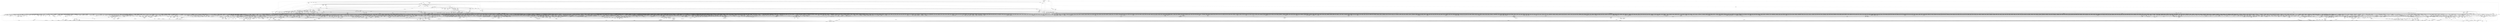 digraph kerncollapsed {
    "__kern_my_cpu_offset_4" [color="black"];
    "d_flags_for_inode" [color="black"];
    "__cmpxchg_case_mb_32.constprop.0" [color="black"];
    "Indirect call138" [color="black"];
    "__d_lookup" [color="black"];
    "arch_get_random_longs" [color="black"];
    "__raw_spin_lock_irq_25" [color="black"];
    "Indirect call116" [color="black"];
    "__raw_spin_lock_irq_3" [color="black"];
    "audit_string_contains_control" [color="black"];
    "__fprop_add_percpu_max" [color="black"];
    "propagation_next" [color="black"];
    "fatal_signal_pending_3" [color="black"];
    "irq_work_single" [color="black"];
    "prb_reserve" [color="black"];
    "io_poll_add_hash" [color="black"];
    "find_vma_intersection" [color="black"];
    "__raw_spin_unlock_irq_38" [color="black"];
    "__bitmap_intersects" [color="black"];
    "in_group_or_capable" [color="black"];
    "get_file.isra.0" [color="black"];
    "task_will_free_mem" [color="black"];
    "irq_to_desc" [color="black"];
    "mnt_set_mountpoint" [color="black"];
    "set_root_1" [color="black"];
    "posix_cpu_timers_exit_group" [color="black"];
    "hrtimer_try_to_cancel" [color="black"];
    "spin_lock_irqsave_check_contention" [color="black"];
    "Indirect call128" [color="black"];
    "security_d_instantiate" [color="black"];
    "arch_get_random_seed_longs" [color="black"];
    "fragmentation_index" [color="black"];
    "xa_mk_value" [color="black"];
    "Indirect call241" [color="black"];
    "__raw_spin_lock_irq_17" [color="black"];
    "get_pfnblock_flags_mask" [color="black"];
    "__msecs_to_jiffies" [color="black"];
    "Indirect call154" [color="black"];
    "__raw_spin_lock_27" [color="black"];
    "workingset_update_node" [color="black"];
    "__d_drop" [color="black"];
    "Indirect call193" [color="black"];
    "__cmpxchg_case_mb_64_4" [color="black"];
    "tag_set" [color="black"];
    "hlist_del_init_2" [color="black"];
    "_find_next_bit" [color="black"];
    "i_uid_into_vfsuid" [color="black"];
    "cleanup_timerqueue" [color="black"];
    "cpu_mitigations_off" [color="black"];
    "idr_find" [color="black"];
    "__cmpxchg_case_acq_32.constprop.0_13" [color="black"];
    "d_shrink_add" [color="black"];
    "make_vfsuid" [color="black"];
    "__raw_spin_unlock_irqrestore" [color="black"];
    "i_gid_into_vfsgid_1" [color="black"];
    "mas_leaf_set_meta" [color="black"];
    "security_capable" [color="black"];
    "aio_nr_sub" [color="black"];
    "__raw_spin_lock_31" [color="black"];
    "ma_slots" [color="black"];
    "console_srcu_read_lock" [color="black"];
    "pcpu_chunk_refresh_hint" [color="black"];
    "find_next_bit_15" [color="black"];
    "d_alloc" [color="black"];
    "__skb_header_pointer" [color="black"];
    "legitimize_links" [color="black"];
    "sched_clock_noinstr" [color="black"];
    "find_submount" [color="black"];
    "pte_to_swp_entry_2" [color="black"];
    "get_task_mm" [color="black"];
    "do_raw_spin_lock_44" [color="black"];
    "mast_spanning_rebalance.isra.0" [color="black"];
    "__kern_my_cpu_offset_47" [color="black"];
    "Indirect call81" [color="black"];
    "Indirect call69" [color="black"];
    "__cmpxchg_case_8" [color="black"];
    "Indirect call54" [color="black"];
    "this_cpu_has_cap" [color="black"];
    "cpumask_weight" [color="black"];
    "__clear_close_on_exec.isra.0" [color="black"];
    "mutex_can_spin_on_owner" [color="black"];
    "workingset_refault" [color="black"];
    "pfn_swap_entry_to_page" [color="black"];
    "unlock_task_sighand.isra.0_1" [color="black"];
    "lock_mnt_tree" [color="black"];
    "__set_task_comm" [color="black"];
    "find_next_and_bit.constprop.0" [color="black"];
    "Indirect call82" [color="black"];
    "in_group_p" [color="black"];
    "__printk_cpu_sync_try_get" [color="black"];
    "__raw_spin_unlock_irq_7" [color="black"];
    "folio_account_cleaned" [color="black"];
    "__radix_tree_lookup" [color="black"];
    "__raw_spin_unlock_irqrestore.constprop.0_2" [color="black"];
    "search_cmp_ftr_reg" [color="black"];
    "signalfd_cleanup" [color="black"];
    "cpumask_next.constprop.0" [color="black"];
    "sk_leave_memory_pressure" [color="black"];
    "invalid_mkclean_vma" [color="black"];
    "security_inode_permission" [color="black"];
    "do_raw_spin_lock_61" [color="black"];
    "__raw_spin_lock_irqsave_11" [color="black"];
    "__raw_spin_lock_22" [color="black"];
    "Indirect call175" [color="black"];
    "smp_call_function_single" [color="black"];
    "mod_node_state" [color="black"];
    "rb_next" [color="black"];
    "bprm_execve" [color="black"];
    "Indirect call181" [color="black"];
    "calc_delta_fair" [color="black"];
    "eventfd_signal_mask" [color="black"];
    "netlink_overrun" [color="black"];
    "Indirect call38" [color="black"];
    "access_ok_14" [color="black"];
    "Indirect call202" [color="black"];
    "io_cancel_cb" [color="black"];
    "Indirect call48" [color="black"];
    "drain_pages_zone" [color="black"];
    "double_rq_lock" [color="black"];
    "kick_process" [color="black"];
    "pcpu_block_refresh_hint" [color="black"];
    "d_alloc_parallel" [color="black"];
    "rb_erase_cached.isra.0" [color="black"];
    "mm_set_has_pinned_flag" [color="black"];
    "arch_local_irq_save_7" [color="black"];
    "mas_wr_new_end" [color="black"];
    "pgdat_balanced" [color="black"];
    "io_poll_remove_entries" [color="black"];
    "__raw_spin_lock_irq_12" [color="black"];
    "mte_update_sctlr_user" [color="black"];
    "cpumask_any_distribute" [color="black"];
    "is_bad_inode" [color="black"];
    "page_ref_inc_4" [color="black"];
    "mas_adopt_children.isra.0" [color="black"];
    "__sk_mem_reduce_allocated" [color="black"];
    "pid_task" [color="black"];
    "mapping_shrinkable_1" [color="black"];
    "qdisc_run_begin" [color="black"];
    "__count_vm_events_3" [color="black"];
    "wq_worker_running" [color="black"];
    "peernet2id" [color="black"];
    "detach_if_pending" [color="black"];
    "do_raw_spin_lock_45" [color="black"];
    "__raw_spin_lock_irq_4" [color="black"];
    "Indirect call105" [color="black"];
    "__raw_spin_lock_49" [color="black"];
    "nsec_to_clock_t" [color="black"];
    "__count_vm_events_2" [color="black"];
    "update_blocked_averages" [color="black"];
    "group_classify" [color="black"];
    "audit_serial" [color="black"];
    "__raw_spin_lock_irq_20" [color="black"];
    "prepare_to_wait_event" [color="black"];
    "flush_tlb_mm" [color="black"];
    "__kern_my_cpu_offset_89" [color="black"];
    "propagate_one" [color="black"];
    "cpu_online_1" [color="black"];
    "__raw_spin_unlock_irq_4" [color="black"];
    "mnt_get_count" [color="black"];
    "folio_order" [color="black"];
    "__kern_my_cpu_offset_17" [color="black"];
    "setattr_should_drop_sgid" [color="black"];
    "rcu_segcblist_first_pend_cb" [color="black"];
    "vfs_open" [color="black"];
    "remove_nodes.constprop.0" [color="black"];
    "__cmpxchg_case_rel_32" [color="black"];
    "Indirect call109" [color="black"];
    "Indirect call142" [color="black"];
    "__wake_up_bit" [color="black"];
    "folio_invalidate" [color="black"];
    "security_bprm_creds_for_exec" [color="black"];
    "security_inode_create" [color="black"];
    "access_ok_12" [color="black"];
    "security_inode_init_security_anon" [color="black"];
    "Indirect call100" [color="black"];
    "io_wq_cancel_pending_work" [color="black"];
    "__down_trylock_console_sem.constprop.0" [color="black"];
    "security_sock_rcv_skb" [color="black"];
    "flush_dcache_folio" [color="black"];
    "copy_user_highpage" [color="black"];
    "compound_order" [color="black"];
    "inode_permission" [color="black"];
    "io_req_complete_defer" [color="black"];
    "ptrauth_keys_install_user" [color="black"];
    "to_kthread" [color="black"];
    "percpu_ref_put_many.constprop.0_1" [color="black"];
    "__siphash_unaligned" [color="black"];
    "Indirect call127" [color="black"];
    "__traverse_mounts" [color="black"];
    "Indirect call87" [color="black"];
    "list_del_1" [color="black"];
    "find_vm_area" [color="black"];
    "__fswab32_10" [color="black"];
    "rcu_seq_start_1" [color="black"];
    "set_tlb_ubc_flush_pending" [color="black"];
    "attach_recursive_mnt" [color="black"];
    "io_cancel_task_cb" [color="black"];
    "copy_highpage" [color="black"];
    "task_set_jobctl_pending" [color="black"];
    "__raw_spin_lock_43" [color="black"];
    "try_to_unmap_flush_dirty" [color="black"];
    "pick_next_pushable_dl_task" [color="black"];
    "__raw_write_unlock_irq_4" [color="black"];
    "parent_len" [color="black"];
    "lock_timer_base" [color="black"];
    "collect_posix_cputimers" [color="black"];
    "do_raw_spin_lock_47" [color="black"];
    "Indirect call28" [color="black"];
    "put_tree_ref" [color="black"];
    "req_ref_put_and_test" [color="black"];
    "lowest_in_progress" [color="black"];
    "__lshrti3" [color="black"];
    "rcu_seq_end_1" [color="black"];
    "strcspn" [color="black"];
    "io_wq_work_match_item" [color="black"];
    "pageblock_skip_persistent" [color="black"];
    "__rb_erase_color" [color="black"];
    "test_ti_thread_flag_21" [color="black"];
    "freezing" [color="black"];
    "system_supports_tlb_range" [color="black"];
    "arch_local_irq_restore_1" [color="black"];
    "Indirect call214" [color="black"];
    "do_raw_spin_lock_58" [color="black"];
    "cpu_switch_to" [color="black"];
    "mas_prev_sibling" [color="black"];
    "find_next_bit.constprop.0_7" [color="black"];
    "is_posix_acl_xattr" [color="black"];
    "tlb_gather_mmu_fullmm" [color="black"];
    "other_cpu_in_panic" [color="black"];
    "first_online_pgdat" [color="black"];
    "rcu_gp_is_normal" [color="black"];
    "futex_hash" [color="black"];
    "mas_leaf_max_gap" [color="black"];
    "desc_make_final" [color="black"];
    "__raw_read_lock_irqsave.constprop.0_1" [color="black"];
    "do_raw_spin_lock_25" [color="black"];
    "test_ti_thread_flag_19" [color="black"];
    "Indirect call1" [color="black"];
    "Indirect call96" [color="black"];
    "vmf_pte_changed" [color="black"];
    "pgattr_change_is_safe" [color="black"];
    "__rb_rotate_set_parents" [color="black"];
    "_find_next_or_bit" [color="black"];
    "__raw_spin_lock_irqsave_3" [color="black"];
    "move_freelist_tail" [color="black"];
    "Indirect call63" [color="black"];
    "this_cpu_has_cap.part.0" [color="black"];
    "Indirect call162" [color="black"];
    "hlist_del_init_4" [color="black"];
    "inc_tlb_flush_pending" [color="black"];
    "mas_next_slot" [color="black"];
    "tlb_flush_mmu_tlbonly" [color="black"];
    "virt_to_slab" [color="black"];
    "Indirect call31" [color="black"];
    "security_current_getsecid_subj" [color="black"];
    "put_filesystem" [color="black"];
    "spin_lock_irqsave_ssp_contention" [color="black"];
    "count_vm_events_1" [color="black"];
    "mas_alloc_req.isra.0" [color="black"];
    "prb_commit" [color="black"];
    "down_read_trylock" [color="black"];
    "do_raw_spin_lock_3" [color="black"];
    "getname_uflags" [color="black"];
    "copy_strings" [color="black"];
    "folio_size" [color="black"];
    "__raw_spin_unlock_irqrestore_11" [color="black"];
    "free_vmap_area_rb_augment_cb_propagate" [color="black"];
    "u64_stats_add_1" [color="black"];
    "__dl_sub" [color="black"];
    "rw_verify_area" [color="black"];
    "kmsg_dump" [color="black"];
    "__balance_callbacks" [color="black"];
    "Indirect call140" [color="black"];
    "__cmpxchg_case_mb_32_2" [color="black"];
    "put_dec_trunc8" [color="black"];
    "prepare_to_wait" [color="black"];
    "__audit_bprm" [color="black"];
    "copy_page" [color="black"];
    "lru_deactivate_fn" [color="black"];
    "Indirect call39" [color="black"];
    "__cmpxchg_case_acq_32.constprop.0_16" [color="black"];
    "rwsem_spin_on_owner" [color="black"];
    "rcu_cblist_dequeue" [color="black"];
    "Indirect call136" [color="black"];
    "cpudl_heapify" [color="black"];
    "klist_node_attached" [color="black"];
    "__timer_delete" [color="black"];
    "do_raw_spin_lock_60" [color="black"];
    "__kern_my_cpu_offset_61" [color="black"];
    "Indirect call101" [color="black"];
    "inode_cgwb_move_to_attached" [color="black"];
    "notifier_call_chain" [color="black"];
    "do_raw_spin_lock_28" [color="black"];
    "mod_zone_page_state" [color="black"];
    "__raw_spin_lock_20" [color="black"];
    "timer_wait_running" [color="black"];
    "do_raw_spin_lock_88" [color="black"];
    "__cmpxchg_case_acq_32.constprop.0_18" [color="black"];
    "__raw_spin_lock_irq.constprop.0_1" [color="black"];
    "__raw_spin_lock_irqsave_23" [color="black"];
    "read_sanitised_ftr_reg" [color="black"];
    "flush_dcache_page" [color="black"];
    "get_file_2" [color="black"];
    "tick_get_device" [color="black"];
    "__d_find_any_alias" [color="black"];
    "compact_lock_irqsave" [color="black"];
    "mod_zone_state" [color="black"];
    "do_raw_spin_lock_52" [color="black"];
    "node_page_state_add" [color="black"];
    "try_check_zero" [color="black"];
    "pte_offset_kernel.isra.0" [color="black"];
    "__task_rq_lock" [color="black"];
    "list_del_2" [color="black"];
    "rseq_migrate" [color="black"];
    "task_sigpending_1" [color="black"];
    "__kern_my_cpu_offset_79" [color="black"];
    "__raw_spin_unlock_bh.constprop.0" [color="black"];
    "cpumask_subset" [color="black"];
    "__raw_spin_lock_irqsave_34" [color="black"];
    "mas_update_gap" [color="black"];
    "__raw_write_lock_irq.constprop.0" [color="black"];
    "rcu_segcblist_move_seglen" [color="black"];
    "check_mnt.isra.0" [color="black"];
    "clear_ti_thread_flag_8" [color="black"];
    "mutex_trylock" [color="black"];
    "__pfn_to_section" [color="black"];
    "compaction_suitable" [color="black"];
    "radix_tree_lookup" [color="black"];
    "do_raw_spin_lock_5" [color="black"];
    "__kern_my_cpu_offset_21" [color="black"];
    "is_current_pgrp_orphaned" [color="black"];
    "Indirect call8" [color="black"];
    "extfrag_for_order" [color="black"];
    "irq_work_queue" [color="black"];
    "srcu_funnel_exp_start" [color="black"];
    "fpsimd_save_state" [color="black"];
    "Indirect call22" [color="black"];
    "Indirect call113" [color="black"];
    "__xchg_case_acq_64.isra.0" [color="black"];
    "Indirect call146" [color="black"];
    "kernel_init_pages" [color="black"];
    "Indirect call206" [color="black"];
    "rcu_accelerate_cbs" [color="black"];
    "retain_dentry" [color="black"];
    "make_vfsgid" [color="black"];
    "__raw_spin_lock_irqsave.constprop.0_9" [color="black"];
    "clear_ti_thread_flag_6" [color="black"];
    "list_del_init_6" [color="black"];
    "Indirect call26" [color="black"];
    "send_sig" [color="black"];
    "next_online_pgdat" [color="black"];
    "xas_result" [color="black"];
    "__raw_spin_lock_irqsave_12" [color="black"];
    "xas_pause" [color="black"];
    "__wake_q_add" [color="black"];
    "raw_spin_rq_unlock" [color="black"];
    "mas_wr_node_walk" [color="black"];
    "cfs_rq_of" [color="black"];
    "__skb_set_length" [color="black"];
    "kernfs_root" [color="black"];
    "rcu_poll_gp_seq_start" [color="black"];
    "do_raw_spin_lock_66" [color="black"];
    "__xchg_case_mb_64.constprop.0_3" [color="black"];
    "mas_push_data" [color="black"];
    "vma_interval_tree_augment_rotate" [color="black"];
    "errseq_sample" [color="black"];
    "fatal_signal_pending_1" [color="black"];
    "vma_needs_dirty_tracking" [color="black"];
    "wake_up_klogd" [color="black"];
    "io_match_task_safe" [color="black"];
    "folio_trylock_flag" [color="black"];
    "__kern_my_cpu_offset_44" [color="black"];
    "super_wake" [color="black"];
    "mas_data_end" [color="black"];
    "unreserve_highatomic_pageblock" [color="black"];
    "task_sched_runtime" [color="black"];
    "__add_wait_queue" [color="black"];
    "Indirect call114" [color="black"];
    "choose_mountpoint_rcu" [color="black"];
    "mas_new_ma_node" [color="black"];
    "Indirect call143" [color="black"];
    "do_init_timer.constprop.0" [color="black"];
    "Indirect call70" [color="black"];
    "__raw_spin_lock_18" [color="black"];
    "mas_find" [color="black"];
    "dl_bw_of" [color="black"];
    "do_raw_spin_lock_16" [color="black"];
    "__vfs_getxattr" [color="black"];
    "__raw_spin_unlock_irq_23" [color="black"];
    "count_vm_events" [color="black"];
    "set_nameidata" [color="black"];
    "handle_lookup_down" [color="black"];
    "__raw_spin_lock_64" [color="black"];
    "arm64_kernel_unmapped_at_el0_4" [color="black"];
    "get_close_on_exec" [color="black"];
    "__raw_read_lock.constprop.0_1" [color="black"];
    "pcpu_next_md_free_region" [color="black"];
    "arch_timer_evtstrm_available" [color="black"];
    "skb_header_cloned" [color="black"];
    "printk_parse_prefix" [color="black"];
    "__update_load_avg_se" [color="black"];
    "Indirect call12" [color="black"];
    "__raw_spin_lock_21" [color="black"];
    "__d_instantiate" [color="black"];
    "__raw_spin_lock_34" [color="black"];
    "system_supports_mte_1" [color="black"];
    "xas_init_marks" [color="black"];
    "do_raw_spin_lock_67" [color="black"];
    "__srcu_read_unlock" [color="black"];
    "notify_change" [color="black"];
    "wake_all_kswapds" [color="black"];
    "leave_rcu" [color="black"];
    "d_lookup" [color="black"];
    "do_raw_spin_lock_63" [color="black"];
    "__raw_spin_trylock_5" [color="black"];
    "Indirect call24" [color="black"];
    "unlock_page" [color="black"];
    "pmd_clear_huge" [color="black"];
    "wb_io_lists_depopulated" [color="black"];
    "user_disable_single_step" [color="black"];
    "Indirect call152" [color="black"];
    "prepend_char" [color="black"];
    "__cmpwait_case_32_2" [color="black"];
    "zone_reclaimable_pages" [color="black"];
    "__raw_spin_lock_irq_32" [color="black"];
    "mast_split_data" [color="black"];
    "kobj_ns_ops" [color="black"];
    "__kmem_obj_info" [color="black"];
    "check_preempt_curr" [color="black"];
    "put_link" [color="black"];
    "__raw_spin_unlock_irqrestore_29" [color="black"];
    "timekeeping_get_ns" [color="black"];
    "tlb_remove_table_smp_sync" [color="black"];
    "mte_parent_slot" [color="black"];
    "fatal_signal_pending" [color="black"];
    "attach_entity_load_avg" [color="black"];
    "__remove_hrtimer" [color="black"];
    "find_next_bit_11" [color="black"];
    "put_dec_full8" [color="black"];
    "io_fill_cqe_aux" [color="black"];
    "Indirect call173" [color="black"];
    "Indirect call232" [color="black"];
    "move_queued_task.constprop.0" [color="black"];
    "get_group_info.isra.0" [color="black"];
    "find_mergeable_anon_vma" [color="black"];
    "__raw_spin_lock_irq_26" [color="black"];
    "Indirect call137" [color="black"];
    "mas_set_alloc_req" [color="black"];
    "warn_unsupported" [color="black"];
    "put_cpu_fpsimd_context" [color="black"];
    "rcu_segcblist_inc_len" [color="black"];
    "Indirect call197" [color="black"];
    "get_vfs_caps_from_disk" [color="black"];
    "dequeue_task" [color="black"];
    "find_next_bit.constprop.0_1" [color="black"];
    "__cmpxchg_case_mb_32_6" [color="black"];
    "zone_page_state_add" [color="black"];
    "do_raw_spin_lock_32" [color="black"];
    "xa_is_node" [color="black"];
    "mapping_shrinkable_2" [color="black"];
    "__raw_spin_unlock_irqrestore_12" [color="black"];
    "list_del_init_8" [color="black"];
    "page_mapping" [color="black"];
    "arch_local_irq_restore_3" [color="black"];
    "min_deadline_cb_propagate" [color="black"];
    "__ptrace_link" [color="black"];
    "security_audit_rule_match" [color="black"];
    "find_first_bit_4" [color="black"];
    "Indirect call119" [color="black"];
    "fatal_signal_pending_5" [color="black"];
    "find_next_zero_bit_1" [color="black"];
    "hrtimer_start_expires" [color="black"];
    "fatal_signal_pending_4" [color="black"];
    "Indirect call16" [color="black"];
    "jiffies_to_msecs" [color="black"];
    "override_creds" [color="black"];
    "Indirect call52" [color="black"];
    "vm_get_page_prot" [color="black"];
    "mtree_range_walk" [color="black"];
    "kmem_valid_obj" [color="black"];
    "__kern_my_cpu_offset_74" [color="black"];
    "ksize" [color="black"];
    "__mutex_init" [color="black"];
    "__printk_cpu_sync_put" [color="black"];
    "inactive_is_low.constprop.0" [color="black"];
    "vm_stat_account" [color="black"];
    "__percpu_add_case_32_20" [color="black"];
    "invalid_migration_vma" [color="black"];
    "llist_del_first" [color="black"];
    "post_ttbr_update_workaround" [color="black"];
    "__raw_spin_unlock_irqrestore_10" [color="black"];
    "pcpu_chunk_relocate" [color="black"];
    "__raw_spin_lock_12" [color="black"];
    "may_open_dev" [color="black"];
    "__raw_spin_lock_irqsave.constprop.0_8" [color="black"];
    "update_newidle_cost" [color="black"];
    "step_into" [color="black"];
    "__raw_spin_unlock_irq_1" [color="black"];
    "__legitimize_path" [color="black"];
    "dev_nit_active" [color="black"];
    "do_raw_spin_lock.constprop.0_10" [color="black"];
    "sve_get_vl" [color="black"];
    "is_rlimit_overlimit" [color="black"];
    "audit_mark_compare" [color="black"];
    "graft_tree" [color="black"];
    "synchronize_rcu.part.0" [color="black"];
    "timer_delete_hook" [color="black"];
    "put_ldops.constprop.0" [color="black"];
    "d_lookup_done" [color="black"];
    "copy_to_user_page" [color="black"];
    "chacha_permute" [color="black"];
    "mntget" [color="black"];
    "__raw_spin_lock_irqsave_44" [color="black"];
    "do_raw_spin_lock_2" [color="black"];
    "idle_cpu" [color="black"];
    "Indirect call163" [color="black"];
    "task_work_cancel_match" [color="black"];
    "__kern_my_cpu_offset_25" [color="black"];
    "call_on_irq_stack" [color="black"];
    "__zone_watermark_ok" [color="black"];
    "__percpu_add_case_64_3" [color="black"];
    "Indirect call55" [color="black"];
    "cpu_timer_task_rcu" [color="black"];
    "inode_add_lru" [color="black"];
    "llist_reverse_order" [color="black"];
    "ldsem_down_read_trylock" [color="black"];
    "bump_cpu_timer" [color="black"];
    "put_write_access" [color="black"];
    "set_secondary_fwnode" [color="black"];
    "data_alloc" [color="black"];
    "d_ancestor" [color="black"];
    "fsnotify_put_sb_connectors" [color="black"];
    "strnlen" [color="black"];
    "Indirect call68" [color="black"];
    "lookup_mountpoint" [color="black"];
    "d_hash" [color="black"];
    "__kern_my_cpu_offset_51" [color="black"];
    "Indirect call91" [color="black"];
    "Indirect call217" [color="black"];
    "wb_stat_error" [color="black"];
    "Indirect call60" [color="black"];
    "__percpu_add_case_32_7" [color="black"];
    "irq_domain_activate_irq" [color="black"];
    "skip_atoi" [color="black"];
    "__irq_startup" [color="black"];
    "count_mounts" [color="black"];
    "kernfs_should_drain_open_files" [color="black"];
    "maybe_mkwrite.isra.0" [color="black"];
    "vma_interval_tree_remove" [color="black"];
    "rwsem_set_nonspinnable" [color="black"];
    "__raw_spin_lock_irq_7" [color="black"];
    "set_cpu_online" [color="black"];
    "do_raw_spin_lock_14" [color="black"];
    "alloc_bprm" [color="black"];
    "__posix_timers_find" [color="black"];
    "folio_mark_dirty" [color="black"];
    "set_work_data" [color="black"];
    "pcpu_post_unmap_tlb_flush" [color="black"];
    "__raw_spin_lock_irq_18" [color="black"];
    "__clear_open_fd" [color="black"];
    "rt_mutex_init_proxy_locked" [color="black"];
    "rcu_gpnum_ovf" [color="black"];
    "__irq_disable" [color="black"];
    "Indirect call51" [color="black"];
    "Indirect call194" [color="black"];
    "eth_type_vlan" [color="black"];
    "active_load_balance_cpu_stop" [color="black"];
    "get_arg_page" [color="black"];
    "arch_local_irq_disable_2" [color="black"];
    "__raw_spin_lock_24" [color="black"];
    "security_release_secctx" [color="black"];
    "cpumask_and.isra.0_1" [color="black"];
    "Indirect call191" [color="black"];
    "find_next_zero_bit_2" [color="black"];
    "__raw_spin_lock_irqsave_4" [color="black"];
    "vma_iter_config" [color="black"];
    "mte_set_pivot" [color="black"];
    "rt_mutex_top_waiter" [color="black"];
    "fsnotify_group_assert_locked" [color="black"];
    "__cmpwait_case_32" [color="black"];
    "lockref_get_not_zero" [color="black"];
    "simple_setattr" [color="black"];
    "wb_has_dirty_io" [color="black"];
    "current_umask" [color="black"];
    "list_splice_tail_init" [color="black"];
    "io_should_retry_thread" [color="black"];
    "set_task_reclaim_state" [color="black"];
    "do_raw_spin_lock_85" [color="black"];
    "Indirect call41" [color="black"];
    "skb_queue_tail" [color="black"];
    "rb_insert_color_cached" [color="black"];
    "down_trylock" [color="black"];
    "folio_nr_pages_3" [color="black"];
    "signal_pending_state_2" [color="black"];
    "sb_clear_inode_writeback" [color="black"];
    "rt_mutex_proxy_unlock" [color="black"];
    "pcpu_chunk_slot" [color="black"];
    "mte_copy_page_tags" [color="black"];
    "Indirect call176" [color="black"];
    "enqueue_pushable_dl_task" [color="black"];
    "Indirect call25" [color="black"];
    "__mutex_remove_waiter" [color="black"];
    "arch_local_irq_save_2" [color="black"];
    "fsnotify_file.isra.0" [color="black"];
    "__timer_delete_sync" [color="black"];
    "_prb_read_valid" [color="black"];
    "netlink_has_listeners" [color="black"];
    "set_kpti_asid_bits" [color="black"];
    "__raw_spin_unlock_irq_29" [color="black"];
    "__kern_my_cpu_offset_14" [color="black"];
    "__accumulate_pelt_segments" [color="black"];
    "d_shrink_del" [color="black"];
    "__raw_spin_lock_23" [color="black"];
    "Indirect call14" [color="black"];
    "do_raw_spin_lock_41" [color="black"];
    "arch_local_irq_restore_2" [color="black"];
    "__kern_my_cpu_offset_15" [color="black"];
    "skb_has_frag_list" [color="black"];
    "workingset_activation" [color="black"];
    "Indirect call94" [color="black"];
    "__raw_spin_trylock_3" [color="black"];
    "__xchg_case_mb_32.constprop.0" [color="black"];
    "__preempt_count_add.constprop.0_1" [color="black"];
    "Indirect call130" [color="black"];
    "qdisc_qstats_cpu_backlog_dec" [color="black"];
    "req_set_fail_3" [color="black"];
    "osq_wait_next" [color="black"];
    "cpu_util.constprop.0" [color="black"];
    "fsnotify_file" [color="black"];
    "d_walk" [color="black"];
    "clear_ti_thread_flag_5" [color="black"];
    "queued_spin_lock_slowpath" [color="black"];
    "Indirect call118" [color="black"];
    "__raw_spin_lock_irqsave.constprop.0_7" [color="black"];
    "find_buddy_page_pfn" [color="black"];
    "__raw_read_unlock.constprop.0_6" [color="black"];
    "do_raw_spin_lock_116" [color="black"];
    "__kern_my_cpu_offset_2" [color="black"];
    "__efistub_caches_clean_inval_pou" [color="black"];
    "atomic_notifier_call_chain" [color="black"];
    "dev_pm_disable_wake_irq_check" [color="black"];
    "cpu_online_2" [color="black"];
    "signal_pending_11" [color="black"];
    "copyin" [color="black"];
    "touch_atime" [color="black"];
    "xa_find" [color="black"];
    "lookup_mnt" [color="black"];
    "lru_add_fn" [color="black"];
    "mnt_drop_write" [color="black"];
    "__raw_spin_lock_irqsave_50" [color="black"];
    "_compound_head_1" [color="black"];
    "__raw_spin_lock_28" [color="black"];
    "add_wait_queue_exclusive" [color="black"];
    "Indirect call221" [color="black"];
    "try_to_take_rt_mutex" [color="black"];
    "skb_tailroom_2" [color="black"];
    "__raw_spin_lock_irq_6" [color="black"];
    "Indirect call44" [color="black"];
    "Indirect call83" [color="black"];
    "mmget" [color="black"];
    "timespec64_equal" [color="black"];
    "percpu_counter_add_batch" [color="black"];
    "lru_move_tail_fn" [color="black"];
    "task_active_pid_ns" [color="black"];
    "pcpu_page_idx" [color="black"];
    "try_grab_page" [color="black"];
    "mas_store_b_node" [color="black"];
    "get_work_pool" [color="black"];
    "____core____" [color="kernel"];
    "tty_termios_input_baud_rate" [color="black"];
    "folio_mapping" [color="black"];
    "put_prev_task" [color="black"];
    "Indirect call225" [color="black"];
    "setattr_prepare" [color="black"];
    "bstats_update" [color="black"];
    "__raw_spin_unlock_irq.constprop.0_1" [color="black"];
    "local_bh_disable" [color="black"];
    "d_is_dir.isra.0_1" [color="black"];
    "io_poll_find.constprop.0" [color="black"];
    "irq_work_claim" [color="black"];
    "mapping_shrinkable" [color="black"];
    "__raw_spin_lock_4" [color="black"];
    "rb_first" [color="black"];
    "__printk_safe_enter" [color="black"];
    "noop_dirty_folio" [color="black"];
    "mas_walk" [color="black"];
    "rcu_poll_gp_seq_end" [color="black"];
    "pm_runtime_get_noresume" [color="black"];
    "pcpu_free_area.isra.0" [color="black"];
    "__srcu_read_lock" [color="black"];
    "__cmpxchg_case_acq_32.constprop.0_7" [color="black"];
    "__kern_my_cpu_offset_27" [color="black"];
    "pcpu_next_fit_region.constprop.0" [color="black"];
    "set_ptes.constprop.0.isra.0" [color="black"];
    "mas_bulk_rebalance" [color="black"];
    "dl_clear_overload.part.0" [color="black"];
    "desc_read" [color="black"];
    "tk_clock_read" [color="black"];
    "__bpf_free_used_maps" [color="black"];
    "Indirect call132" [color="black"];
    "__irq_work_queue_local" [color="black"];
    "__wait_on_bit" [color="black"];
    "Indirect call120" [color="black"];
    "task_get_vl" [color="black"];
    "bprm_stack_limits" [color="black"];
    "do_raw_spin_lock_12" [color="black"];
    "memzero_explicit" [color="black"];
    "lru_lazyfree_fn" [color="black"];
    "set_ti_thread_flag_4" [color="black"];
    "add_nr_running" [color="black"];
    "__raw_spin_lock_62" [color="black"];
    "update_cfs_rq_load_avg.isra.0" [color="black"];
    "get_file_1" [color="black"];
    "__percpu_add_case_32_1" [color="black"];
    "tag_clear_highpage" [color="black"];
    "test_ti_thread_flag_1" [color="black"];
    "do_raw_spin_lock_80" [color="black"];
    "__raw_spin_lock_irqsave_7" [color="black"];
    "folio_trylock_2" [color="black"];
    "access_ok_2" [color="black"];
    "do_raw_spin_lock_42" [color="black"];
    "__find_vmap_area.constprop.0" [color="black"];
    "fpsimd_preserve_current_state" [color="black"];
    "tty_audit_fork" [color="black"];
    "dl_task_is_earliest_deadline" [color="black"];
    "Indirect call183" [color="black"];
    "forward_timer_base" [color="black"];
    "Indirect call189" [color="black"];
    "do_execveat_common" [color="black"];
    "Indirect call95" [color="black"];
    "__ipi_send_mask" [color="black"];
    "fsnotify_free_mark" [color="black"];
    "pvm_find_va_enclose_addr" [color="black"];
    "list_del_init_3" [color="black"];
    "exit_task_stack_account" [color="black"];
    "kvasprintf" [color="black"];
    "find_first_bit_1" [color="black"];
    "__raw_spin_unlock_irq_28" [color="black"];
    "folio_evictable_1" [color="black"];
    "irq_get_irq_data" [color="black"];
    "inode_to_bdi" [color="black"];
    "anon_vma_interval_tree_iter_first" [color="black"];
    "Indirect call153" [color="black"];
    "__fprop_add_percpu" [color="black"];
    "simple_xattr_space" [color="black"];
    "split_map_pages" [color="black"];
    "__cmpxchg_case_acq_32" [color="black"];
    "num_other_online_cpus" [color="black"];
    "wb_update_bandwidth" [color="black"];
    "find_first_bit_3" [color="black"];
    "get_user_arg_ptr" [color="black"];
    "get_file" [color="black"];
    "number" [color="black"];
    "strscpy" [color="black"];
    "mas_prev_range" [color="black"];
    "Indirect call111" [color="black"];
    "__audit_inode_child" [color="black"];
    "mmgrab_2" [color="black"];
    "futex_cmpxchg_value_locked" [color="black"];
    "mte_thread_switch" [color="black"];
    "__peernet2id" [color="black"];
    "pagefault_enable" [color="black"];
    "__udelay" [color="black"];
    "anon_vma_interval_tree_insert" [color="black"];
    "__percpu_counter_sum" [color="black"];
    "rcu_seq_start" [color="black"];
    "tlb_flush_1" [color="black"];
    "should_fail_alloc_page" [color="black"];
    "__set_close_on_exec.isra.0" [color="black"];
    "to_desc" [color="black"];
    "csum_block_add_ext" [color="black"];
    "new_context" [color="black"];
    "get_new_cred" [color="black"];
    "Indirect call15" [color="black"];
    "from_vfsgid" [color="black"];
    "__raw_write_lock_irq_1" [color="black"];
    "__update_min_deadline" [color="black"];
    "sched_asym_prefer" [color="black"];
    "queued_write_lock.constprop.0_1" [color="black"];
    "find_busiest_group" [color="black"];
    "rt_mutex_slowtrylock" [color="black"];
    "signal_pending_state_1" [color="black"];
    "oom_badness" [color="black"];
    "dev_bus_name" [color="black"];
    "Indirect call74" [color="black"];
    "d_is_dir.isra.0" [color="black"];
    "audit_alloc_name" [color="black"];
    "__raw_spin_unlock_irqrestore_38" [color="black"];
    "fsnotify_data_inode" [color="black"];
    "__lock_timer" [color="black"];
    "compound_order_1" [color="black"];
    "__raw_spin_lock_irqsave_5" [color="black"];
    "skb_pfmemalloc" [color="black"];
    "kthread_insert_work_sanity_check" [color="black"];
    "Indirect call192" [color="black"];
    "__io_put_kbuf" [color="black"];
    "strchr" [color="black"];
    "filemap_release_folio" [color="black"];
    "__isolate_free_page" [color="black"];
    "__cmpxchg_case_64.isra.0" [color="black"];
    "do_raw_spin_lock_27" [color="black"];
    "do_raw_spin_lock_30" [color="black"];
    "group_balance_cpu" [color="black"];
    "sk_mem_reclaim" [color="black"];
    "commit_tree" [color="black"];
    "finish_swait" [color="black"];
    "Indirect call233" [color="black"];
    "fsnotify_name.isra.0" [color="black"];
    "Indirect call177" [color="black"];
    "io_run_local_work_continue" [color="black"];
    "security_file_permission" [color="black"];
    "Indirect call45" [color="black"];
    "reusable_anon_vma" [color="black"];
    "__disable_irq_nosync" [color="black"];
    "__kern_my_cpu_offset_49" [color="black"];
    "system_supports_tlb_range_1" [color="black"];
    "Indirect call5" [color="black"];
    "clear_bit_unlock.constprop.0" [color="black"];
    "lock_mount_hash" [color="black"];
    "do_raw_spin_lock_1" [color="black"];
    "tty_ldisc_open" [color="black"];
    "unlock_mount" [color="black"];
    "__mnt_drop_write" [color="black"];
    "__raw_spin_unlock_irqrestore_4" [color="black"];
    "__raw_spin_unlock_irq_11" [color="black"];
    "__update_load_avg_cfs_rq" [color="black"];
    "set_area_direct_map" [color="black"];
    "strscpy_pad" [color="black"];
    "mas_next_sibling" [color="black"];
    "copy_from_kernel_nofault_allowed" [color="black"];
    "find_suitable_fallback" [color="black"];
    "__raw_spin_lock_irqsave_25" [color="black"];
    "console_srcu_read_unlock" [color="black"];
    "shrink_lock_dentry" [color="black"];
    "cpupri_set" [color="black"];
    "__raw_write_lock_irq" [color="black"];
    "raw_spin_rq_lock_1" [color="black"];
    "from_vfsuid" [color="black"];
    "clear_buddies.isra.0" [color="black"];
    "cpumask_weight.constprop.0_5" [color="black"];
    "io_prep_async_link" [color="black"];
    "skb_tailroom" [color="black"];
    "__attach_to_pi_owner" [color="black"];
    "__raw_spin_lock_irq_35" [color="black"];
    "__anon_vma_interval_tree_augment_propagate" [color="black"];
    "ktime_get_with_offset" [color="black"];
    "post_alloc_hook" [color="black"];
    "skb_flow_get_icmp_tci" [color="black"];
    "rcu_start_this_gp" [color="black"];
    "srcu_gp_start" [color="black"];
    "__cmpxchg_case_acq_32.constprop.0_6" [color="black"];
    "hrtimer_forward" [color="black"];
    "get_ucounts_or_wrap" [color="black"];
    "nd_jump_root" [color="black"];
    "__raw_spin_lock_52" [color="black"];
    "__skb_dequeue_3" [color="black"];
    "audit_log_path_denied" [color="black"];
    "__page_cache_release" [color="black"];
    "fprop_fraction_percpu" [color="black"];
    "unmask_irq" [color="black"];
    "io_poll_remove_entry" [color="black"];
    "__raw_spin_unlock_irq_3" [color="black"];
    "set_next_entity" [color="black"];
    "lock_hrtimer_base" [color="black"];
    "Indirect call13" [color="black"];
    "__raw_spin_unlock_irqrestore_31" [color="black"];
    "compaction_defer_reset" [color="black"];
    "__task_will_free_mem" [color="black"];
    "d_find_alias" [color="black"];
    "page_try_share_anon_rmap" [color="black"];
    "rcu_segcblist_init" [color="black"];
    "purge_fragmented_block" [color="black"];
    "first_zones_zonelist_1" [color="black"];
    "__dl_add" [color="black"];
    "pick_next_task_idle" [color="black"];
    "mte_update_gcr_excl.isra.0" [color="black"];
    "pagefault_disable" [color="black"];
    "__raw_spin_lock_irqsave_17" [color="black"];
    "audit_comparator" [color="black"];
    "find_vma" [color="black"];
    "update_dl_migration" [color="black"];
    "__raw_spin_lock_irqsave_42" [color="black"];
    "arch_send_call_function_single_ipi" [color="black"];
    "inode_maybe_inc_iversion" [color="black"];
    "find_next_bit_17" [color="black"];
    "page_move_anon_rmap" [color="black"];
    "srcu_get_delay.isra.0" [color="black"];
    "workingset_age_nonresident" [color="black"];
    "__raw_spin_unlock_irq" [color="black"];
    "mas_prev_setup.constprop.0" [color="black"];
    "xas_retry" [color="black"];
    "filemap_check_errors" [color="black"];
    "compaction_zonelist_suitable" [color="black"];
    "allow_write_access_1" [color="black"];
    "__d_lookup_rcu_op_compare" [color="black"];
    "posixtimer_rearm" [color="black"];
    "Indirect call185" [color="black"];
    "hrtimer_start_range_ns" [color="black"];
    "Indirect call229" [color="black"];
    "add_wait_queue" [color="black"];
    "find_next_bit_18" [color="black"];
    "Indirect call72" [color="black"];
    "__percpu_add_case_32_21" [color="black"];
    "Indirect call237" [color="black"];
    "io_wq_work_match_all" [color="black"];
    "cpumask_and.isra.0_3" [color="black"];
    "test_ti_thread_flag_4" [color="black"];
    "prepare_exec_creds" [color="black"];
    "remove_wait_queue" [color="black"];
    "write_sequnlock.constprop.0" [color="black"];
    "skb_cloned" [color="black"];
    "__raw_spin_lock_irq_11" [color="black"];
    "__remove_inode_hash" [color="black"];
    "Indirect call238" [color="black"];
    "do_raw_spin_lock_31" [color="black"];
    "update_cached_migrate" [color="black"];
    "__bitmap_clear" [color="black"];
    "percpu_ref_put_many.constprop.0" [color="black"];
    "recalc_sigpending_tsk" [color="black"];
    "__raw_spin_lock_46" [color="black"];
    "rcu_poll_gp_seq_end_unlocked" [color="black"];
    "hrtimer_reprogram.constprop.0" [color="black"];
    "__set_fixmap" [color="black"];
    "pcpu_size_to_slot" [color="black"];
    "__xchg_case_mb_64.constprop.0_2" [color="black"];
    "__cmpxchg_case_acq_32.constprop.0_17" [color="black"];
    "set_ptes.isra.0" [color="black"];
    "__kern_my_cpu_offset_77" [color="black"];
    "__percpu_add_case_64_1" [color="black"];
    "clear_page" [color="black"];
    "pcpu_update_empty_pages" [color="black"];
    "Indirect call226" [color="black"];
    "online_section_nr" [color="black"];
    "Indirect call40" [color="black"];
    "prb_next_seq" [color="black"];
    "do_raw_spin_lock.constprop.0_7" [color="black"];
    "vma_interval_tree_insert" [color="black"];
    "__free_one_page" [color="black"];
    "__raw_write_lock.constprop.0_1" [color="black"];
    "__raw_spin_lock_3" [color="black"];
    "avg_vruntime" [color="black"];
    "find_next_bit_13" [color="black"];
    "__hrtimer_get_next_event" [color="black"];
    "check_cb_ovld_locked" [color="black"];
    "__raw_spin_unlock_irqrestore_24" [color="black"];
    "access_ok_43" [color="black"];
    "__kern_my_cpu_offset_78" [color="black"];
    "chacha_block_generic" [color="black"];
    "prepare_to_swait_event" [color="black"];
    "d_set_d_op" [color="black"];
    "kmap_atomic_1" [color="black"];
    "Indirect call64" [color="black"];
    "xas_update.isra.0" [color="black"];
    "Indirect call61" [color="black"];
    "Indirect call30" [color="black"];
    "__mutex_add_waiter" [color="black"];
    "sane_fdtable_size" [color="black"];
    "ma_dead_node" [color="black"];
    "__bitmap_subset" [color="black"];
    "add_mm_rss_vec" [color="black"];
    "calc_wheel_index" [color="black"];
    "sync_rcu_exp_done_unlocked" [color="black"];
    "_find_first_zero_bit" [color="black"];
    "insert_vm_struct" [color="black"];
    "getname_flags" [color="black"];
    "expand" [color="black"];
    "__cmpxchg_case_64" [color="black"];
    "get_task_exe_file" [color="black"];
    "__cmpxchg_case_acq_32.constprop.0_5" [color="black"];
    "vfsgid_in_group_p" [color="black"];
    "do_filp_open" [color="black"];
    "__kern_my_cpu_offset_91" [color="black"];
    "Indirect call205" [color="black"];
    "sock_flag_3" [color="black"];
    "find_next_bit.constprop.0_5" [color="black"];
    "mnt_dec_writers" [color="black"];
    "__raw_spin_unlock_irq_19" [color="black"];
    "irq_set_thread_affinity" [color="black"];
    "update_group_capacity" [color="black"];
    "do_raw_spin_lock.constprop.0_6" [color="black"];
    "io_put_kbuf_comp.isra.0" [color="black"];
    "percpu_up_read_1" [color="black"];
    "__cmpxchg_case_acq_32.constprop.0_2" [color="black"];
    "__inode_add_lru" [color="black"];
    "arch_send_call_function_ipi_mask" [color="black"];
    "smp_call_function_many_cond" [color="black"];
    "page_vma_mapped_walk_done_1" [color="black"];
    "clear_siginfo" [color="black"];
    "ktime_add_safe" [color="black"];
    "select_collect2" [color="black"];
    "pm_qos_update_flags" [color="black"];
    "__raw_spin_lock_irq_23" [color="black"];
    "mte_clear_page_tags" [color="black"];
    "activate_task" [color="black"];
    "kill_device" [color="black"];
    "__kern_my_cpu_offset_36" [color="black"];
    "folio_test_uptodate" [color="black"];
    "posix_cpu_timer_rearm" [color="black"];
    "Indirect call76" [color="black"];
    "__raw_write_unlock_irq_5" [color="black"];
    "kernfs_get" [color="black"];
    "page_vma_mapped_walk_done" [color="black"];
    "audit_gid_comparator" [color="black"];
    "zone_watermark_ok_safe" [color="black"];
    "rwsem_set_reader_owned" [color="black"];
    "Indirect call85" [color="black"];
    "mask_irq" [color="black"];
    "__raw_spin_unlock_irqrestore_18" [color="black"];
    "Indirect call161" [color="black"];
    "__flush_tlb_kernel_pgtable" [color="black"];
    "mm_counter" [color="black"];
    "cpu_do_switch_mm" [color="black"];
    "fpsimd_flush_task_state" [color="black"];
    "mab_mas_cp" [color="black"];
    "pi_state_update_owner" [color="black"];
    "mode_strip_sgid" [color="black"];
    "truncate_setsize" [color="black"];
    "Indirect call2" [color="black"];
    "percpu_counter_set" [color="black"];
    "do_csum" [color="black"];
    "__pick_first_entity" [color="black"];
    "deny_write_access.isra.0" [color="black"];
    "cpus_share_cache" [color="black"];
    "vma_address" [color="black"];
    "efi_reboot" [color="black"];
    "Indirect call151" [color="black"];
    "__rpm_get_callback" [color="black"];
    "do_raw_spin_lock_15" [color="black"];
    "__kern_my_cpu_offset_42" [color="black"];
    "mas_wr_walk_index.isra.0" [color="black"];
    "dentry_string_cmp" [color="black"];
    "Indirect call243" [color="black"];
    "do_raw_spin_lock_33" [color="black"];
    "find_task_by_vpid" [color="black"];
    "set_load_weight" [color="black"];
    "Indirect call67" [color="black"];
    "pud_set_huge" [color="black"];
    "put_unused_fd" [color="black"];
    "mmgrab_1" [color="black"];
    "arch_irq_work_raise" [color="black"];
    "flush_signal_handlers" [color="black"];
    "Indirect call223" [color="black"];
    "find_next_bit_6" [color="black"];
    "generic_exec_single" [color="black"];
    "get_cpu_fpsimd_context" [color="black"];
    "cpu_stop_init_done" [color="black"];
    "fd_install" [color="black"];
    "__cmpxchg_case_acq_32.constprop.0_1" [color="black"];
    "__dput_to_list" [color="black"];
    "dequeue_load_avg" [color="black"];
    "mm_alloc" [color="black"];
    "xas_set_order.part.0" [color="black"];
    "security_secid_to_secctx" [color="black"];
    "__kern_my_cpu_offset_52" [color="black"];
    "__cmpxchg_case_mb_64_1" [color="black"];
    "path_init" [color="black"];
    "__fsnotify_recalc_mask" [color="black"];
    "write_seqlock.constprop.0" [color="black"];
    "Indirect call204" [color="black"];
    "rcu_exp_jiffies_till_stall_check" [color="black"];
    "mas_parent_type" [color="black"];
    "Indirect call80" [color="black"];
    "pde_subdir_first" [color="black"];
    "xas_error.isra.0_1" [color="black"];
    "__audit_inode" [color="black"];
    "iov_iter_revert" [color="black"];
    "do_raw_spin_lock_46" [color="black"];
    "__cmpxchg_case_acq_32.constprop.0_19" [color="black"];
    "Indirect call59" [color="black"];
    "generic_permission" [color="black"];
    "deactivate_task" [color="black"];
    "copy_string_kernel" [color="black"];
    "Indirect call34" [color="black"];
    "Indirect call187" [color="black"];
    "kthread_data" [color="black"];
    "__io_put_kbuf_list" [color="black"];
    "sub_rq_bw.isra.0" [color="black"];
    "drain_pages" [color="black"];
    "dput_to_list" [color="black"];
    "group_open_release" [color="black"];
    "device_pm_check_callbacks" [color="black"];
    "__nr_to_section" [color="black"];
    "do_raw_spin_lock_8" [color="black"];
    "Indirect call90" [color="black"];
    "Indirect call107" [color="black"];
    "memmove" [color="black"];
    "Indirect call36" [color="black"];
    "flush_tlb_kernel_range" [color="black"];
    "Indirect call170" [color="black"];
    "io_prep_async_work" [color="black"];
    "mas_wr_walk_descend" [color="black"];
    "io_poll_get_ownership" [color="black"];
    "tlb_gather_mmu" [color="black"];
    "drain_local_pages" [color="black"];
    "_copy_from_iter" [color="black"];
    "pid_nr_ns" [color="black"];
    "Indirect call10" [color="black"];
    "__mod_lruvec_state" [color="black"];
    "Indirect call172" [color="black"];
    "sched_post_fork" [color="black"];
    "folio_trylock_4" [color="black"];
    "__cmpxchg_case_acq_32.constprop.0_14" [color="black"];
    "sub_running_bw.isra.0" [color="black"];
    "do_raw_spin_lock_50" [color="black"];
    "smp_call_function" [color="black"];
    "get_cred_1" [color="black"];
    "fsuidgid_has_mapping.isra.0" [color="black"];
    "sk_error_report" [color="black"];
    "do_raw_spin_lock_24" [color="black"];
    "fsnotify_file.isra.0_1" [color="black"];
    "memblock_search" [color="black"];
    "IS_ERR_OR_NULL_3" [color="black"];
    "__raw_read_lock.constprop.0_5" [color="black"];
    "timer_reduce" [color="black"];
    "_compound_head" [color="black"];
    "page_ref_inc_1" [color="black"];
    "rcu_cblist_init" [color="black"];
    "mod_node_page_state" [color="black"];
    "grow_tree_refs" [color="black"];
    "skb_tailroom_1" [color="black"];
    "cd_forget" [color="black"];
    "dl_rq_of_se" [color="black"];
    "change_page_range" [color="black"];
    "system_supports_address_auth_1" [color="black"];
    "d_same_name" [color="black"];
    "update_load_avg" [color="black"];
    "rcu_inkernel_boot_has_ended" [color="black"];
    "find_next_bit_3" [color="black"];
    "__raw_spin_lock_irqsave.constprop.0_2" [color="black"];
    "smp_call_function_many" [color="black"];
    "security_inode_need_killpriv" [color="black"];
    "prepare_alloc_pages.constprop.0" [color="black"];
    "tick_get_broadcast_device" [color="black"];
    "copy_thread" [color="black"];
    "__init_waitqueue_head" [color="black"];
    "do_raw_spin_lock_118" [color="black"];
    "folio_nr_pages" [color="black"];
    "do_raw_spin_lock" [color="black"];
    "arm64_kernel_unmapped_at_el0_3" [color="black"];
    "get_write_access" [color="black"];
    "io_get_cqe_overflow" [color="black"];
    "tick_get_broadcast_mask" [color="black"];
    "clear_ti_thread_flag" [color="black"];
    "do_raw_spin_lock.constprop.0_3" [color="black"];
    "__raw_spin_unlock_irq_35" [color="black"];
    "mas_prev_slot" [color="black"];
    "__dl_clear_params" [color="black"];
    "dev_xmit_recursion_inc" [color="black"];
    "account_pipe_buffers" [color="black"];
    "__percpu_add_case_32_15" [color="black"];
    "find_next_bit.constprop.0_21" [color="black"];
    "mas_rewalk_if_dead" [color="black"];
    "Indirect call65" [color="black"];
    "mte_dead_leaves.constprop.0" [color="black"];
    "ma_data_end" [color="black"];
    "__raw_spin_unlock_irqrestore.constprop.0_1" [color="black"];
    "xas_load" [color="black"];
    "do_raw_spin_lock_87" [color="black"];
    "access_ok_20" [color="black"];
    "____do_softirq" [color="black"];
    "signal_set_stop_flags" [color="black"];
    "mnt_get_writers" [color="black"];
    "tlb_flush_mmu_tlbonly_1" [color="black"];
    "__sw_hweight32" [color="black"];
    "node_dirty_ok" [color="black"];
    "tlb_flush" [color="black"];
    "cpu_clock_sample" [color="black"];
    "Indirect call7" [color="black"];
    "security_inode_getsecid" [color="black"];
    "rcu_is_watching" [color="black"];
    "Indirect call0" [color="black"];
    "task_clear_jobctl_pending" [color="black"];
    "fsnotify_connector_sb" [color="black"];
    "dev_to_swnode" [color="black"];
    "Indirect call108" [color="black"];
    "internal_add_timer" [color="black"];
    "Indirect call43" [color="black"];
    "allow_write_access" [color="black"];
    "Indirect call66" [color="black"];
    "clear_ti_thread_flag_4" [color="black"];
    "gup_folio_next" [color="black"];
    "sock_flag.constprop.0" [color="black"];
    "folio_size_2" [color="black"];
    "wake_up_var" [color="black"];
    "resched_curr" [color="black"];
    "rcu_stall_is_suppressed" [color="black"];
    "irqd_set.isra.0_1" [color="black"];
    "kill_super_notify" [color="black"];
    "mas_next_range" [color="black"];
    "__d_lookup_unhash" [color="black"];
    "__mnt_is_readonly" [color="black"];
    "xas_set_offset" [color="black"];
    "find_next_bit_29" [color="black"];
    "update_sctlr_el1" [color="black"];
    "sve_state_size" [color="black"];
    "sched_clock" [color="black"];
    "set_ti_thread_flag" [color="black"];
    "mas_next" [color="black"];
    "xas_set_mark" [color="black"];
    "mutex_spin_on_owner" [color="black"];
    "fsnotify_first_mark" [color="black"];
    "pte_to_swp_entry" [color="black"];
    "kernfs_leftmost_descendant" [color="black"];
    "Indirect call17" [color="black"];
    "list_lru_del" [color="black"];
    "__note_gp_changes" [color="black"];
    "membarrier_update_current_mm" [color="black"];
    "rcu_segcblist_enqueue" [color="black"];
    "lookup_fast" [color="black"];
    "__wait_for_common" [color="black"];
    "memchr" [color="black"];
    "__cmpxchg_case_acq_32_2" [color="black"];
    "__kern_my_cpu_offset_38" [color="black"];
    "Indirect call79" [color="black"];
    "arm64_kernel_unmapped_at_el0_2" [color="black"];
    "walk_component" [color="black"];
    "futex_top_waiter" [color="black"];
    "file_ra_state_init" [color="black"];
    "d_revalidate" [color="black"];
    "xas_not_node" [color="black"];
    "tag_get" [color="black"];
    "io_wq_hash_work" [color="black"];
    "strncpy_from_user" [color="black"];
    "virt_to_head_page.isra.0" [color="black"];
    "desc_make_reusable" [color="black"];
    "clear_inode" [color="black"];
    "touch_mnt_namespace" [color="black"];
    "__percpu_add_case_64_2" [color="black"];
    "tty_driver_flush_buffer" [color="black"];
    "tty_driver_name" [color="black"];
    "rcu_gp_is_expedited" [color="black"];
    "__raw_spin_unlock_irq_12" [color="black"];
    "folio_lruvec_relock_irq.constprop.0" [color="black"];
    "Indirect call71" [color="black"];
    "ttwu_do_activate.constprop.0" [color="black"];
    "entity_eligible" [color="black"];
    "free_vmap_area_rb_augment_cb_rotate" [color="black"];
    "try_release_thread_stack_to_cache" [color="black"];
    "do_raw_spin_lock_97" [color="black"];
    "__folio_cancel_dirty" [color="black"];
    "page_ref_dec_and_test_1" [color="black"];
    "fsnotify_update_flags" [color="black"];
    "arch_local_irq_save_5" [color="black"];
    "__lookup_mnt" [color="black"];
    "__init_swait_queue_head" [color="black"];
    "__kern_my_cpu_offset_134" [color="black"];
    "mapping_allow_writable" [color="black"];
    "call_function_single_prep_ipi" [color="black"];
    "dl_set_overload.part.0" [color="black"];
    "__kern_my_cpu_offset_55" [color="black"];
    "hlist_bl_lock" [color="black"];
    "Indirect call115" [color="black"];
    "sock_flag_1" [color="black"];
    "__wake_up_locked_key_bookmark" [color="black"];
    "__sk_mem_reclaim" [color="black"];
    "count_vm_event_1" [color="black"];
    "pud_clear_huge" [color="black"];
    "__xas_next" [color="black"];
    "prepend" [color="black"];
    "local_cpu_stop" [color="black"];
    "netlink_lock_table" [color="black"];
    "dcache_clean_pou" [color="black"];
    "sock_rfree" [color="black"];
    "do_raw_spin_lock_35" [color="black"];
    "next_group" [color="black"];
    "pcpu_find_block_fit" [color="black"];
    "may_open" [color="black"];
    "__page_set_anon_rmap" [color="black"];
    "io_cancel_req_match" [color="black"];
    "io_req_defer_failed" [color="black"];
    "addr_to_vb_xa" [color="black"];
    "cpu_online_3" [color="black"];
    "radix_tree_iter_tag_clear" [color="black"];
    "__raw_spin_unlock_irq_36" [color="black"];
    "llist_add_batch" [color="black"];
    "folio_activate_fn" [color="black"];
    "load_unaligned_zeropad_1" [color="black"];
    "is_cpu_allowed" [color="black"];
    "get_state_synchronize_rcu" [color="black"];
    "init_entity_runnable_average" [color="black"];
    "__percpu_add_case_64_6" [color="black"];
    "pm_qos_read_value" [color="black"];
    "rcu_seq_set_state" [color="black"];
    "PageMovable" [color="black"];
    "net_eq_idr" [color="black"];
    "Indirect call200" [color="black"];
    "__kern_my_cpu_offset_71" [color="black"];
    "find_later_rq" [color="black"];
    "do_raw_spin_lock_117" [color="black"];
    "__cmpxchg_case_mb_64_6" [color="black"];
    "__raw_read_unlock.constprop.0" [color="black"];
    "__rt_mutex_slowtrylock" [color="black"];
    "raw_spin_rq_lock_nested" [color="black"];
    "Indirect call125" [color="black"];
    "se_weight.isra.0" [color="black"];
    "io_run_cancel" [color="black"];
    "__acct_reclaim_writeback" [color="black"];
    "io_wq_get_acct" [color="black"];
    "Indirect call50" [color="black"];
    "get_next_ino" [color="black"];
    "put_page_4" [color="black"];
    "rb_erase" [color="black"];
    "queued_read_lock_slowpath" [color="black"];
    "find_last_bit" [color="black"];
    "__anon_vma_interval_tree_subtree_search" [color="black"];
    "xas_next_offset" [color="black"];
    "__raw_spin_lock_63" [color="black"];
    "pagecache_get_page" [color="black"];
    "mas_max_gap" [color="black"];
    "invalid_folio_referenced_vma" [color="black"];
    "__list_del_entry_1" [color="black"];
    "init_multi_vma_prep" [color="black"];
    "cpudl_heapify_up" [color="black"];
    "arch_local_irq_restore" [color="black"];
    "Indirect call23" [color="black"];
    "inode_lru_list_del" [color="black"];
    "enqueue_hrtimer.constprop.0" [color="black"];
    "_prb_commit" [color="black"];
    "__raw_spin_lock_irqsave_39" [color="black"];
    "find_next_bit.constprop.0_11" [color="black"];
    "pcpu_block_update" [color="black"];
    "Indirect call203" [color="black"];
    "__skb_flow_get_ports" [color="black"];
    "next_zone" [color="black"];
    "Indirect call199" [color="black"];
    "mas_set_parent.constprop.0" [color="black"];
    "__cmpxchg_case_acq_32.constprop.0_21" [color="black"];
    "lockref_get" [color="black"];
    "__percpu_add_case_32_2" [color="black"];
    "fatal_signal_pending_6" [color="black"];
    "__irq_put_desc_unlock" [color="black"];
    "arch_local_irq_save_8" [color="black"];
    "__percpu_add_case_32_13" [color="black"];
    "tty_name" [color="black"];
    "class_raw_spinlock_irqsave_destructor" [color="black"];
    "io_poll_can_finish_inline.isra.0" [color="black"];
    "__cmpxchg_case_acq_32.constprop.0_12" [color="black"];
    "wakeup_source_deactivate" [color="black"];
    "pcpu_block_update_hint_alloc" [color="black"];
    "mas_mab_cp" [color="black"];
    "Indirect call9" [color="black"];
    "percpu_ref_get_many" [color="black"];
    "update_rq_clock" [color="black"];
    "jiffies_to_usecs" [color="black"];
    "__hrtimer_next_event_base.constprop.0" [color="black"];
    "pfn_valid_1" [color="black"];
    "__bitmap_weight" [color="black"];
    "percpu_ref_noop_confirm_switch" [color="black"];
    "do_raw_spin_lock_38" [color="black"];
    "__lookup_slow" [color="black"];
    "check_vma_flags" [color="black"];
    "Indirect call99" [color="black"];
    "inode_io_list_del" [color="black"];
    "osq_lock" [color="black"];
    "is_path_reachable" [color="black"];
    "thread_group_cputime" [color="black"];
    "virt_to_folio" [color="black"];
    "__raw_spin_lock_irqsave" [color="black"];
    "__raw_spin_unlock_irqrestore_15" [color="black"];
    "rcu_dynticks_snap" [color="black"];
    "__raw_spin_lock_irqsave_29" [color="black"];
    "lru_note_cost" [color="black"];
    "wb_stat_mod" [color="black"];
    "futex_q_unlock" [color="black"];
    "__raw_spin_lock_irqsave_19" [color="black"];
    "ktime_get_real_seconds" [color="black"];
    "d_find_any_alias" [color="black"];
    "raw_spin_rq_unlock_irqrestore" [color="black"];
    "Indirect call57" [color="black"];
    "skb_orphan_1" [color="black"];
    "task_rq_unlock" [color="black"];
    "backing_file_real_path" [color="black"];
    "current_wq_worker" [color="black"];
    "qdisc_qstats_cpu_qlen_dec" [color="black"];
    "kasprintf" [color="black"];
    "_compound_head_4" [color="black"];
    "Indirect call20" [color="black"];
    "page_ref_inc_6" [color="black"];
    "__raw_spin_unlock_irqrestore_14" [color="black"];
    "Indirect call242" [color="black"];
    "rcu_jiffies_till_stall_check" [color="black"];
    "prb_reserve_in_last" [color="black"];
    "atime_needs_update" [color="black"];
    "__futex_unqueue" [color="black"];
    "pcpu_chunk_populated" [color="black"];
    "task_pid_vnr" [color="black"];
    "attach_task" [color="black"];
    "_find_next_zero_bit" [color="black"];
    "no_blink" [color="black"];
    "__flow_hash_from_keys" [color="black"];
    "may_setattr" [color="black"];
    "__mnt_want_write_file" [color="black"];
    "_double_lock_balance" [color="black"];
    "privileged_wrt_inode_uidgid" [color="black"];
    "Indirect call220" [color="black"];
    "page_ref_add" [color="black"];
    "vm_area_alloc" [color="black"];
    "futex_get_value_locked" [color="black"];
    "rcu_exp_need_qs" [color="black"];
    "mas_pop_node" [color="black"];
    "Indirect call117" [color="black"];
    "wants_signal" [color="black"];
    "lockref_mark_dead" [color="black"];
    "raw_spin_rq_lock" [color="black"];
    "__raw_spin_lock_2" [color="black"];
    "set_page_dirty" [color="black"];
    "need_seqretry" [color="black"];
    "radix_tree_load_root" [color="black"];
    "do_raw_spin_lock.constprop.0_14" [color="black"];
    "vma_link" [color="black"];
    "inode_newsize_ok" [color="black"];
    "__mutex_trylock_common" [color="black"];
    "__raw_spin_lock_irqsave.constprop.0_1" [color="black"];
    "__fsnotify_update_child_dentry_flags" [color="black"];
    "futex_q_lock" [color="black"];
    "pcpu_unit_page_offset" [color="black"];
    "access_ok_42" [color="black"];
    "free_unref_page_commit" [color="black"];
    "__raw_spin_lock.constprop.0_1" [color="black"];
    "cpumask_any_and_distribute" [color="black"];
    "capacity_of" [color="black"];
    "Indirect call49" [color="black"];
    "select_collect" [color="black"];
    "mte_destroy_descend.constprop.0" [color="black"];
    "__raw_spin_lock" [color="black"];
    "do_raw_spin_lock_99" [color="black"];
    "ptep_clear_flush" [color="black"];
    "pagefault_enable_2" [color="black"];
    "tick_get_wakeup_device" [color="black"];
    "Indirect call212" [color="black"];
    "Indirect call195" [color="black"];
    "siginfo_layout" [color="black"];
    "fast_dput" [color="black"];
    "timer_base.isra.0" [color="black"];
    "mas_ascend" [color="black"];
    "__mnt_want_write" [color="black"];
    "__list_del_entry_2" [color="black"];
    "mas_start" [color="black"];
    "lazy_max_pages" [color="black"];
    "do_raw_spin_lock_56" [color="black"];
    "__gfp_pfmemalloc_flags" [color="black"];
    "__cmpxchg_case_mb_32_3" [color="black"];
    "Indirect call46" [color="black"];
    "arch_local_irq_save_4" [color="black"];
    "d_lru_del" [color="black"];
    "__raw_spin_lock_5" [color="black"];
    "__raw_spin_unlock_irqrestore_5" [color="black"];
    "need_mlock_drain" [color="black"];
    "__cmpxchg_case_acq_32_3" [color="black"];
    "tag_clear" [color="black"];
    "defer_console_output" [color="black"];
    "mas_set_split_parent.isra.0" [color="black"];
    "__mutex_trylock" [color="black"];
    "__wake_up_klogd.part.0" [color="black"];
    "__raw_spin_lock_irq_19" [color="black"];
    "rcu_segcblist_add_len" [color="black"];
    "Indirect call234" [color="black"];
    "lru_note_cost_refault" [color="black"];
    "get_mm_exe_file" [color="black"];
    "pwq_activate_inactive_work" [color="black"];
    "__disable_irq" [color="black"];
    "__ksize" [color="black"];
    "terminate_walk" [color="black"];
    "__local_bh_enable_ip" [color="black"];
    "__var_waitqueue" [color="black"];
    "posix_cputimers_group_init" [color="black"];
    "Indirect call84" [color="black"];
    "mas_find_child" [color="black"];
    "qdisc_qstats_cpu_qlen_inc" [color="black"];
    "security_file_set_fowner" [color="black"];
    "tty_update_time" [color="black"];
    "console_verbose" [color="black"];
    "__rb_change_child.constprop.0" [color="black"];
    "device_match_devt" [color="black"];
    "__kern_my_cpu_offset_11" [color="black"];
    "io_poll_mark_cancelled" [color="black"];
    "csum_partial_ext" [color="black"];
    "bsearch" [color="black"];
    "update_min_vruntime" [color="black"];
    "Indirect call171" [color="black"];
    "__raw_spin_lock_irqsave_18" [color="black"];
    "pmd_set_huge" [color="black"];
    "get_data" [color="black"];
    "arch_asym_cpu_priority" [color="black"];
    "__skb_fill_page_desc" [color="black"];
    "hrtimer_force_reprogram.constprop.0" [color="black"];
    "fsnotify_perm.part.0" [color="black"];
    "__cmpxchg_case_mb_32_5" [color="black"];
    "console_is_usable" [color="black"];
    "pte_mkdirty" [color="black"];
    "mt_find" [color="black"];
    "path_noexec" [color="black"];
    "tty_ldisc_close" [color="black"];
    "__cmpxchg_case_acq_32.constprop.0_9" [color="black"];
    "pde_subdir_find" [color="black"];
    "_find_first_bit" [color="black"];
    "Indirect call139" [color="black"];
    "Indirect call149" [color="black"];
    "__raw_spin_unlock_irqrestore_8" [color="black"];
    "req_set_fail" [color="black"];
    "vfs_prepare_mode" [color="black"];
    "__raw_spin_unlock_irqrestore_21" [color="black"];
    "__skb_zcopy_downgrade_managed" [color="black"];
    "rcu_segcblist_pend_cbs" [color="black"];
    "folio_mapped_2" [color="black"];
    "arch_stack_walk" [color="black"];
    "do_add_mount" [color="black"];
    "__raw_spin_lock_54" [color="black"];
    "cpumask_copy_1" [color="black"];
    "do_open_execat" [color="black"];
    "__cmpxchg_case_mb_64_7" [color="black"];
    "__percpu_add_case_64.constprop.0_1" [color="black"];
    "auditsc_get_stamp" [color="black"];
    "restore_nameidata" [color="black"];
    "security_task_getsecid_obj" [color="black"];
    "__smp_call_single_queue" [color="black"];
    "sve_save_state" [color="black"];
    "read_seqbegin_or_lock" [color="black"];
    "desc_read_finalized_seq" [color="black"];
    "data_check_size" [color="black"];
    "__raw_spin_lock_14" [color="black"];
    "__raw_spin_lock_15" [color="black"];
    "__raw_spin_lock_irqsave_41" [color="black"];
    "__wb_writeout_add" [color="black"];
    "__wake_up_common_lock" [color="black"];
    "__raw_spin_unlock_irq_5" [color="black"];
    "slab_want_init_on_alloc" [color="black"];
    "__cmpxchg_case_acq_32.constprop.0_4" [color="black"];
    "cpudl_find" [color="black"];
    "arch_smp_send_reschedule" [color="black"];
    "system_supports_generic_auth" [color="black"];
    "__kern_my_cpu_offset_76" [color="black"];
    "__remove_shared_vm_struct.constprop.0" [color="black"];
    "io_cancel_ctx_cb" [color="black"];
    "arch_local_irq_enable_2" [color="black"];
    "Indirect call156" [color="black"];
    "Indirect call124" [color="black"];
    "detach_entity_load_avg" [color="black"];
    "__finish_swait" [color="black"];
    "skb_zcopy_clear" [color="black"];
    "blake2s_final" [color="black"];
    "do_raw_spin_lock_36" [color="black"];
    "arch_teardown_dma_ops" [color="black"];
    "pfn_valid_2" [color="black"];
    "Indirect call129" [color="black"];
    "__raw_spin_unlock_irqrestore_6" [color="black"];
    "recalc_sigpending" [color="black"];
    "mas_find_setup.constprop.0" [color="black"];
    "__raw_spin_lock_irqsave_52" [color="black"];
    "del_page_from_free_list" [color="black"];
    "path_get" [color="black"];
    "__arm64_sys_execveat" [color="black"];
    "task_participate_group_stop" [color="black"];
    "test_ti_thread_flag_10" [color="black"];
    "do_raw_spin_lock_26" [color="black"];
    "percpu_counter_add" [color="black"];
    "sched_exec" [color="black"];
    "mapping_unmap_writable" [color="black"];
    "__pageblock_pfn_to_page" [color="black"];
    "__kern_my_cpu_offset_29" [color="black"];
    "pvm_determine_end_from_reverse" [color="black"];
    "wake_up_bit" [color="black"];
    "security_audit_rule_free" [color="black"];
    "min_deadline_cb_rotate" [color="black"];
    "do_raw_spin_lock_93" [color="black"];
    "Indirect call148" [color="black"];
    "__futex_queue" [color="black"];
    "kernfs_name_hash" [color="black"];
    "folio_unlock" [color="black"];
    "stop_one_cpu" [color="black"];
    "tls_preserve_current_state" [color="black"];
    "do_raw_spin_lock_29" [color="black"];
    "folio_nr_pages_1" [color="black"];
    "list_del_init" [color="black"];
    "skb_header_pointer_2" [color="black"];
    "test_tsk_need_resched" [color="black"];
    "Indirect call167" [color="black"];
    "__kern_my_cpu_offset_133" [color="black"];
    "__pi_memcmp" [color="black"];
    "rb_insert_color" [color="black"];
    "sched_ttwu_pending" [color="black"];
    "enqueue_task" [color="black"];
    "check_preempt_curr_dl" [color="black"];
    "__audit_uring_entry" [color="black"];
    "vmalloc_to_page" [color="black"];
    "do_delayed_call" [color="black"];
    "__raw_spin_unlock_irqrestore_3" [color="black"];
    "list_splice" [color="black"];
    "__raw_spin_lock_irqsave_6" [color="black"];
    "__reuseport_detach_closed_sock" [color="black"];
    "workingset_eviction" [color="black"];
    "next_mnt" [color="black"];
    "Indirect call33" [color="black"];
    "mas_split_final_node.isra.0" [color="black"];
    "__kern_my_cpu_offset_80" [color="black"];
    "xa_load" [color="black"];
    "vma_interval_tree_insert_after" [color="black"];
    "__irq_domain_deactivate_irq" [color="black"];
    "wp_page_reuse" [color="black"];
    "__attach_mnt" [color="black"];
    "task_pid_vnr_1" [color="black"];
    "dev_driver_string" [color="black"];
    "Indirect call18" [color="black"];
    "u64_stats_inc" [color="black"];
    "skb_zcopy" [color="black"];
    "_compound_head_7" [color="black"];
    "vm_commit_limit" [color="black"];
    "Indirect call93" [color="black"];
    "folio_not_mapped" [color="black"];
    "__wake_up_locked_key" [color="black"];
    "__raw_spin_lock_irqsave_22" [color="black"];
    "__const_udelay" [color="black"];
    "do_raw_spin_lock_18" [color="black"];
    "kmalloc_size_roundup" [color="black"];
    "__raw_spin_lock_irq_41" [color="black"];
    "current_is_kswapd" [color="black"];
    "blake2s.constprop.0" [color="black"];
    "print_tainted" [color="black"];
    "Indirect call158" [color="black"];
    "ktime_get_mono_fast_ns" [color="black"];
    "kernfs_release_file.part.0.isra.0" [color="black"];
    "__raw_spin_unlock_irqrestore_17" [color="black"];
    "kmap_local_page" [color="black"];
    "__wake_up_pollfree" [color="black"];
    "__init_rwsem" [color="black"];
    "arch_tlbbatch_should_defer.constprop.0" [color="black"];
    "__kern_my_cpu_offset_18" [color="black"];
    "__raw_spin_lock_irqsave_21" [color="black"];
    "HAS_UNMAPPED_ID" [color="black"];
    "__legitimize_mnt" [color="black"];
    "set_swapper_pgd" [color="black"];
    "Indirect call222" [color="black"];
    "zone_watermark_ok" [color="black"];
    "__percpu_add_return_case_32_1" [color="black"];
    "__cmpxchg_case_acq_64_1" [color="black"];
    "xas_find_conflict" [color="black"];
    "osq_unlock" [color="black"];
    "__kern_my_cpu_offset_54" [color="black"];
    "dentry_needs_remove_privs" [color="black"];
    "inc_rlimit_ucounts" [color="black"];
    "ktime_get_real_ts64" [color="black"];
    "Indirect call123" [color="black"];
    "mas_put_in_tree" [color="black"];
    "bit_waitqueue" [color="black"];
    "capable_wrt_inode_uidgid" [color="black"];
    "__mod_zone_page_state" [color="black"];
    "workingset_test_recent" [color="black"];
    "io_put_kbuf" [color="black"];
    "__try_to_del_timer_sync" [color="black"];
    "int_sqrt" [color="black"];
    "posix_cpu_timers_exit" [color="black"];
    "finish_automount" [color="black"];
    "complete_walk" [color="black"];
    "__anon_vma_interval_tree_augment_rotate" [color="black"];
    "Indirect call47" [color="black"];
    "__raw_spin_lock_irq_5" [color="black"];
    "slab_want_init_on_free" [color="black"];
    "list_del_init_2" [color="black"];
    "Indirect call133" [color="black"];
    "rpm_check_suspend_allowed" [color="black"];
    "percpu_ref_put_many" [color="black"];
    "io_wq_worker_running" [color="black"];
    "__audit_reusename" [color="black"];
    "__raw_spin_trylock_4" [color="black"];
    "hrtimer_sleeper_start_expires" [color="black"];
    "_compound_head_2" [color="black"];
    "__printk_cpu_sync_wait" [color="black"];
    "device_links_read_unlock" [color="black"];
    "__raw_spin_unlock_irqrestore_33" [color="black"];
    "list_lru_add" [color="black"];
    "pm_runtime_autosuspend_expiration" [color="black"];
    "tk_xtime.constprop.0" [color="black"];
    "Indirect call58" [color="black"];
    "__bitmap_equal" [color="black"];
    "split_page" [color="black"];
    "get_arm64_ftr_reg_nowarn" [color="black"];
    "find_alive_thread.isra.0" [color="black"];
    "__raw_spin_unlock_irq_17" [color="black"];
    "__bitmap_set" [color="black"];
    "__raw_spin_lock_32" [color="black"];
    "__raw_spin_unlock_irq.constprop.0_2" [color="black"];
    "do_raw_spin_lock.constprop.0_13" [color="black"];
    "global_dirtyable_memory" [color="black"];
    "load_unaligned_zeropad" [color="black"];
    "post_init_entity_util_avg" [color="black"];
    "security_bprm_check" [color="black"];
    "cpumask_and" [color="black"];
    "__skb_set_length_1" [color="black"];
    "add_timer" [color="black"];
    "folio_trylock_1" [color="black"];
    "cpumask_intersects.constprop.0_1" [color="black"];
    "_task_util_est" [color="black"];
    "zone_watermark_fast.constprop.0" [color="black"];
    "strnlen_user" [color="black"];
    "ktime_get" [color="black"];
    "path_lookupat" [color="black"];
    "rcu_is_cpu_rrupt_from_idle" [color="black"];
    "io_file_get_flags" [color="black"];
    "prb_read_valid" [color="black"];
    "tcp_get_info_chrono_stats" [color="black"];
    "__reuseport_detach_sock.isra.0" [color="black"];
    "flush_tlb_batched_pending" [color="black"];
    "set_tsk_need_resched" [color="black"];
    "Indirect call110" [color="black"];
    "__kernel_read" [color="black"];
    "fsnotify" [color="black"];
    "percpu_ref_get_many.constprop.0" [color="black"];
    "no_page_table" [color="black"];
    "Indirect call37" [color="black"];
    "__raw_read_unlock" [color="black"];
    "strcpy" [color="black"];
    "lru_deactivate_file_fn" [color="black"];
    "skb_frag_ref" [color="black"];
    "__cmpxchg_case_acq_32_1" [color="black"];
    "mast_ascend" [color="black"];
    "update_pm_runtime_accounting" [color="black"];
    "enqueue_timer" [color="black"];
    "Indirect call126" [color="black"];
    "memcg_charge_kernel_stack.part.0" [color="black"];
    "find_next_bit.constprop.0_14" [color="black"];
    "__put_unused_fd" [color="black"];
    "_find_last_bit" [color="black"];
    "folio_evictable" [color="black"];
    "fetch_robust_entry" [color="black"];
    "pmd_install" [color="black"];
    "compaction_free" [color="black"];
    "sock_inuse_add" [color="black"];
    "mas_descend" [color="black"];
    "io_is_timeout_noseq" [color="black"];
    "plist_del" [color="black"];
    "__list_del_entry" [color="black"];
    "acct_arg_size" [color="black"];
    "unlock_mount_hash" [color="black"];
    "do_raw_spin_lock_23" [color="black"];
    "mab_set_b_end" [color="black"];
    "radix_tree_tag_get" [color="black"];
    "Indirect call86" [color="black"];
    "invent_group_ids" [color="black"];
    "fatal_signal_pending_7" [color="black"];
    "kthread_is_per_cpu" [color="black"];
    "__percpu_add_case_64.constprop.0_3" [color="black"];
    "zone_page_state_snapshot.constprop.0" [color="black"];
    "arm_smccc_1_1_get_conduit" [color="black"];
    "task_sigpending_2" [color="black"];
    "Indirect call182" [color="black"];
    "fsnotify_create" [color="black"];
    "hlist_bl_unlock" [color="black"];
    "__kern_my_cpu_offset_60" [color="black"];
    "__kern_my_cpu_offset_35" [color="black"];
    "update_curr" [color="black"];
    "__raw_spin_lock_irq_1" [color="black"];
    "__kern_my_cpu_offset_16" [color="black"];
    "get_state_synchronize_rcu_full" [color="black"];
    "percpu_counter_dec" [color="black"];
    "tty_port_kopened" [color="black"];
    "Indirect call196" [color="black"];
    "set_ti_thread_flag_5" [color="black"];
    "__cmpxchg_case_mb_32_8" [color="black"];
    "flush_tlb_mm_1" [color="black"];
    "__wb_calc_thresh" [color="black"];
    "Indirect call27" [color="black"];
    "sched_clock_cpu" [color="black"];
    "truncate_pagecache" [color="black"];
    "security_task_kill" [color="black"];
    "percpu_down_read_1" [color="black"];
    "cpu_timer_dequeue" [color="black"];
    "panic_smp_self_stop" [color="black"];
    "mte_sync_tags" [color="black"];
    "rcu_segcblist_entrain" [color="black"];
    "Indirect call75" [color="black"];
    "path_openat" [color="black"];
    "__cmpxchg_case_acq_32.constprop.0_20" [color="black"];
    "cpu_util_cfs" [color="black"];
    "__raw_spin_unlock_irq_25" [color="black"];
    "Indirect call106" [color="black"];
    "find_vmap_area" [color="black"];
    "__printk_safe_exit" [color="black"];
    "d_instantiate" [color="black"];
    "__pm_relax" [color="black"];
    "folio_trylock" [color="black"];
    "anon_vma_interval_tree_pre_update_vma" [color="black"];
    "__fget_light" [color="black"];
    "security_file_truncate" [color="black"];
    "__tlb_reset_range" [color="black"];
    "local_bh_enable" [color="black"];
    "Indirect call213" [color="black"];
    "rt_mutex_setprio" [color="black"];
    "Indirect call186" [color="black"];
    "cpu_online" [color="black"];
    "do_raw_spin_lock_64" [color="black"];
    "double_unlock_balance" [color="black"];
    "__arch_copy_from_user" [color="black"];
    "task_curr" [color="black"];
    "legitimize_root" [color="black"];
    "should_failslab" [color="black"];
    "__raw_spin_lock_irqsave.constprop.0_3" [color="black"];
    "folio_anon_vma" [color="black"];
    "__raw_spin_lock_irqsave_1" [color="black"];
    "pageblock_pfn_to_page" [color="black"];
    "__kern_my_cpu_offset_37" [color="black"];
    "rcu_seq_snap" [color="black"];
    "page_ref_dec_and_test_2" [color="black"];
    "read_seqbegin.constprop.0" [color="black"];
    "do_raw_spin_lock_48" [color="black"];
    "__raw_spin_lock_42" [color="black"];
    "__raw_spin_trylock" [color="black"];
    "Indirect call104" [color="black"];
    "__percpu_add_case_64_4" [color="black"];
    "fasync_insert_entry" [color="black"];
    "update_sd_lb_stats" [color="black"];
    "task_call_func" [color="black"];
    "netdev_name" [color="black"];
    "Indirect call207" [color="black"];
    "xattr_resolve_name" [color="black"];
    "Indirect call224" [color="black"];
    "task_ppid_nr" [color="black"];
    "__rb_insert_augmented" [color="black"];
    "do_raw_spin_lock.constprop.0_11" [color="black"];
    "__irq_can_set_affinity" [color="black"];
    "prb_first_valid_seq" [color="black"];
    "attach_pid" [color="black"];
    "__get_cpu_fpsimd_context" [color="black"];
    "count.constprop.0" [color="black"];
    "do_raw_spin_lock_17" [color="black"];
    "mode_strip_umask.isra.0" [color="black"];
    "Indirect call62" [color="black"];
    "check_class_changed" [color="black"];
    "Indirect call121" [color="black"];
    "__kern_my_cpu_offset_83" [color="black"];
    "do_raw_spin_lock_37" [color="black"];
    "netlink_unlock_table" [color="black"];
    "crng_fast_key_erasure" [color="black"];
    "pm_runtime_put_noidle_2" [color="black"];
    "find_vma_prev" [color="black"];
    "do_raw_spin_lock_65" [color="black"];
    "exit_rcu" [color="black"];
    "pcpu_alloc_area" [color="black"];
    "audit_tree_lookup" [color="black"];
    "put_dec" [color="black"];
    "allow_direct_reclaim" [color="black"];
    "tty_termios_baud_rate" [color="black"];
    "mas_pause" [color="black"];
    "skb_copy_bits" [color="black"];
    "dev_xmit_recursion_dec" [color="black"];
    "lock_parent" [color="black"];
    "rcu_segcblist_advance" [color="black"];
    "__finalize_skb_around" [color="black"];
    "irq_enable" [color="black"];
    "count_vm_event_2" [color="black"];
    "__raise_softirq_irqoff" [color="black"];
    "can_migrate_task" [color="black"];
    "memblock_is_map_memory" [color="black"];
    "__set_open_fd" [color="black"];
    "gup_signal_pending" [color="black"];
    "__raw_spin_unlock_irqrestore_2" [color="black"];
    "do_softirq_own_stack" [color="black"];
    "__wake_up_sync_key" [color="black"];
    "setattr_should_drop_suidgid" [color="black"];
    "Indirect call159" [color="black"];
    "irq_chip_retrigger_hierarchy" [color="black"];
    "console_trylock" [color="black"];
    "mab_shift_right" [color="black"];
    "csum_partial" [color="black"];
    "folio_nr_pages_2" [color="black"];
    "zone_page_state_snapshot" [color="black"];
    "Indirect call219" [color="black"];
    "req_set_fail_4" [color="black"];
    "iov_iter_kvec" [color="black"];
    "Indirect call32" [color="black"];
    "__next_zones_zonelist" [color="black"];
    "__io_disarm_linked_timeout" [color="black"];
    "__skb_checksum" [color="black"];
    "__raw_spin_lock_41" [color="black"];
    "xas_find" [color="black"];
    "do_raw_spin_lock_7" [color="black"];
    "oom_unkillable_task.isra.0" [color="black"];
    "get_random_bytes" [color="black"];
    "__xa_clear_mark" [color="black"];
    "set_pud" [color="black"];
    "find_worker_executing_work" [color="black"];
    "Indirect call211" [color="black"];
    "get_work_pwq" [color="black"];
    "__enqueue_entity" [color="black"];
    "groups_search" [color="black"];
    "cpumask_first_and" [color="black"];
    "xas_next_entry.constprop.0" [color="black"];
    "Indirect call145" [color="black"];
    "Indirect call190" [color="black"];
    "_find_first_and_bit" [color="black"];
    "__raw_read_lock" [color="black"];
    "pagefault_enable_1" [color="black"];
    "arch_local_irq_save_3" [color="black"];
    "show_mem_node_skip" [color="black"];
    "folio_wake_bit" [color="black"];
    "xas_reload" [color="black"];
    "timer_delete_sync" [color="black"];
    "is_zero_page" [color="black"];
    "__reset_isolation_pfn" [color="black"];
    "folio_isolate_lru" [color="black"];
    "__raw_spin_unlock_irq_45" [color="black"];
    "security_inode_setattr" [color="black"];
    "mab_calc_split" [color="black"];
    "__lock_task_sighand" [color="black"];
    "sibling_imbalance.isra.0" [color="black"];
    "find_next_zero_bit" [color="black"];
    "get_ldops" [color="black"];
    "add_timer_on" [color="black"];
    "Indirect call112" [color="black"];
    "__raw_spin_lock_30" [color="black"];
    "Indirect call178" [color="black"];
    "link_path_walk" [color="black"];
    "srcu_read_unlock.constprop.0" [color="black"];
    "__raw_spin_lock_6" [color="black"];
    "igrab" [color="black"];
    "rcu_segcblist_ready_cbs" [color="black"];
    "__mnt_drop_write_file" [color="black"];
    "queued_read_unlock.constprop.0_2" [color="black"];
    "Indirect call236" [color="black"];
    "__kern_my_cpu_offset_6" [color="black"];
    "test_ti_thread_flag_7" [color="black"];
    "list_move_1" [color="black"];
    "finish_wait" [color="black"];
    "vma_interval_tree_iter_next" [color="black"];
    "Indirect call179" [color="black"];
    "Indirect call131" [color="black"];
    "kernel_read" [color="black"];
    "convert_prio" [color="black"];
    "get_sd_balance_interval" [color="black"];
    "mas_wr_store_setup" [color="black"];
    "Indirect call208" [color="black"];
    "find_next_bit.constprop.0_8" [color="black"];
    "d_path" [color="black"];
    "fsnotify_detach_connector_from_object" [color="black"];
    "__raw_spin_unlock_irq_18" [color="black"];
    "handle_dots" [color="black"];
    "test_ti_thread_flag_6" [color="black"];
    "Indirect call239" [color="black"];
    "nd_alloc_stack" [color="black"];
    "sync_icache_aliases" [color="black"];
    "Indirect call215" [color="black"];
    "__kern_my_cpu_offset_56" [color="black"];
    "try_to_unlazy_next" [color="black"];
    "__rt_mutex_futex_trylock" [color="black"];
    "arch_local_irq_save" [color="black"];
    "security_file_open" [color="black"];
    "take_dentry_name_snapshot" [color="black"];
    "hrtimer_active" [color="black"];
    "Indirect call169" [color="black"];
    "blake2s_compress" [color="black"];
    "migrate_disable" [color="black"];
    "task_fits_cpu" [color="black"];
    "do_raw_spin_lock_43" [color="black"];
    "__raw_spin_lock.constprop.0" [color="black"];
    "cpuhp_invoke_callback" [color="black"];
    "propagate_mnt" [color="black"];
    "try_to_unlazy" [color="black"];
    "security_sk_free" [color="black"];
    "pm_runtime_deactivate_timer" [color="black"];
    "__kern_my_cpu_offset_23" [color="black"];
    "vm_unacct_memory_1" [color="black"];
    "Indirect call150" [color="black"];
    "Indirect call92" [color="black"];
    "__do_set_cpus_allowed" [color="black"];
    "anon_vma_interval_tree_iter_next" [color="black"];
    "Indirect call29" [color="black"];
    "mte_dead_walk" [color="black"];
    "__kern_my_cpu_offset_50" [color="black"];
    "update_misfit_status" [color="black"];
    "prepare_to_wait_exclusive" [color="black"];
    "sync_exp_work_done" [color="black"];
    "__percpu_add_case_32" [color="black"];
    "audit_copy_inode" [color="black"];
    "rb_prev" [color="black"];
    "dec_rlimit_ucounts" [color="black"];
    "__cmpxchg_case_acq_32.constprop.0_15" [color="black"];
    "find_first_bit_6" [color="black"];
    "signal_pending" [color="black"];
    "__raw_spin_unlock_irqrestore_9" [color="black"];
    "__flush_tlb_page_nosync" [color="black"];
    "fpsimd_save" [color="black"];
    "clear_ti_thread_flag_3" [color="black"];
    "task_clear_jobctl_trapping" [color="black"];
    "fsnotify_grab_connector" [color="black"];
    "netdev_start_xmit" [color="black"];
    "hlist_del_init" [color="black"];
    "list_del_init_5" [color="black"];
    "do_kernel_restart" [color="black"];
    "rcu_segcblist_accelerate" [color="black"];
    "find_task_by_pid_ns" [color="black"];
    "__set_task_special" [color="black"];
    "__d_lookup_rcu" [color="black"];
    "__d_lookup_unhash_wake" [color="black"];
    "release_thread" [color="black"];
    "mnt_add_count" [color="black"];
    "find_next_bit.constprop.0_6" [color="black"];
    "__mod_timer" [color="black"];
    "blake2s_update" [color="black"];
    "audit_compare_dname_path" [color="black"];
    "Indirect call3" [color="black"];
    "__cmpxchg_case_acq_32.constprop.0" [color="black"];
    "mnt_want_write" [color="black"];
    "__wake_up_common" [color="black"];
    "move_linked_works" [color="black"];
    "Indirect call88" [color="black"];
    "pfn_is_map_memory" [color="black"];
    "__lock_parent" [color="black"];
    "need_active_balance" [color="black"];
    "file_ns_capable" [color="black"];
    "get_cred" [color="black"];
    "__task_pid_nr_ns" [color="black"];
    "page_ref_inc" [color="black"];
    "rcu_segcblist_extract_done_cbs" [color="black"];
    "_compound_head_5" [color="black"];
    "set_pfnblock_flags_mask" [color="black"];
    "__do_once_start" [color="black"];
    "mas_allocated.isra.0" [color="black"];
    "xa_err" [color="black"];
    "sched_cgroup_fork" [color="black"];
    "Indirect call174" [color="black"];
    "_atomic_dec_and_lock_irqsave" [color="black"];
    "page_ref_add_1" [color="black"];
    "extract_entropy.constprop.0" [color="black"];
    "freezing_slow_path" [color="black"];
    "xas_start" [color="black"];
    "__integrity_iint_find" [color="black"];
    "do_raw_spin_lock_10" [color="black"];
    "gfp_pfmemalloc_allowed" [color="black"];
    "__cmpxchg_case_acq_32.constprop.0_8" [color="black"];
    "__raw_spin_lock_19" [color="black"];
    "Indirect call89" [color="black"];
    "i_gid_into_vfsgid" [color="black"];
    "pagetable_pte_dtor" [color="black"];
    "audit_inode_child" [color="black"];
    "io_cqring_wake" [color="black"];
    "dget" [color="black"];
    "ihold" [color="black"];
    "wakeup_kswapd" [color="black"];
    "__cmpxchg_case_mb_32_13" [color="black"];
    "vma_interval_tree_augment_propagate" [color="black"];
    "test_taint" [color="black"];
    "Indirect call180" [color="black"];
    "Indirect call53" [color="black"];
    "radix_tree_next_chunk" [color="black"];
    "__raw_spin_unlock_irq_20" [color="black"];
    "__kern_my_cpu_offset_22" [color="black"];
    "mte_zero_clear_page_tags" [color="black"];
    "list_move_tail" [color="black"];
    "__kern_my_cpu_offset_53" [color="black"];
    "__fdget_raw" [color="black"];
    "ktime_get_coarse_real_ts64" [color="black"];
    "__kern_my_cpu_offset_67" [color="black"];
    "__raw_spin_unlock_irq_6" [color="black"];
    "rcu_poll_gp_seq_start_unlocked" [color="black"];
    "_raw_spin_rq_lock_irqsave" [color="black"];
    "Indirect call228" [color="black"];
    "Indirect call160" [color="black"];
    "Indirect call21" [color="black"];
    "get_pwq" [color="black"];
    "inode_io_list_move_locked" [color="black"];
    "copy_fd_bitmaps" [color="black"];
    "audit_inode" [color="black"];
    "__preempt_count_sub" [color="black"];
    "rwsem_read_trylock" [color="black"];
    "__cmpxchg_case_mb_64" [color="black"];
    "io_wq_exit_start" [color="black"];
    "fsnotify_compare_groups" [color="black"];
    "fpsimd_thread_switch" [color="black"];
    "Indirect call19" [color="black"];
    "___d_drop" [color="black"];
    "Indirect call231" [color="black"];
    "clear_ti_thread_flag_1" [color="black"];
    "_mix_pool_bytes" [color="black"];
    "find_next_bit_8" [color="black"];
    "idr_for_each" [color="black"];
    "__hlist_del" [color="black"];
    "test_ti_thread_flag_22" [color="black"];
    "mm_counter_file" [color="black"];
    "get_arm64_ftr_reg" [color="black"];
    "has_managed_dma" [color="black"];
    "auditd_test_task" [color="black"];
    "free_bprm" [color="black"];
    "io_timeout_extract" [color="black"];
    "memset" [color="black"];
    "count_vm_events_2" [color="black"];
    "do_raw_spin_lock_9" [color="black"];
    "__dequeue_entity" [color="black"];
    "init_completion" [color="black"];
    "files_lookup_fd_raw" [color="black"];
    "Indirect call164" [color="black"];
    "move_freepages_block" [color="black"];
    "can_set_direct_map" [color="black"];
    "anon_vma_interval_tree_post_update_vma" [color="black"];
    "__mod_node_page_state" [color="black"];
    "kthread_probe_data" [color="black"];
    "sme_save_state" [color="black"];
    "mutex_is_locked" [color="black"];
    "wakeup_kcompactd" [color="black"];
    "__cmpxchg_case_mb_64_2" [color="black"];
    "__wb_update_bandwidth.constprop.0" [color="black"];
    "find_lock_task_mm" [color="black"];
    "Indirect call166" [color="black"];
    "Indirect call218" [color="black"];
    "__kern_my_cpu_offset_62" [color="black"];
    "debug_locks_off" [color="black"];
    "do_raw_spin_lock_57" [color="black"];
    "mmap_write_unlock_3" [color="black"];
    "mast_fill_bnode" [color="black"];
    "decay_load" [color="black"];
    "Indirect call244" [color="black"];
    "__raw_spin_lock_16" [color="black"];
    "stackinfo_on_stack" [color="black"];
    "find_next_bit_10" [color="black"];
    "vma_interval_tree_subtree_search" [color="black"];
    "__raw_spin_lock_irq_34" [color="black"];
    "__cmpxchg_case_mb_32_4" [color="black"];
    "__bitmap_and" [color="black"];
    "__raw_spin_lock_irq_43" [color="black"];
    "node_tag_clear" [color="black"];
    "cpumask_next_and" [color="black"];
    "Indirect call4" [color="black"];
    "crng_make_state" [color="black"];
    "__raw_spin_unlock_irqrestore_37" [color="black"];
    "timerqueue_iterate_next" [color="black"];
    "steal_suitable_fallback" [color="black"];
    "sk_memory_allocated_sub" [color="black"];
    "skb_headers_offset_update" [color="black"];
    "__raw_spin_lock_26" [color="black"];
    "Indirect call157" [color="black"];
    "Indirect call227" [color="black"];
    "skb_checksum" [color="black"];
    "set_pageblock_migratetype" [color="black"];
    "proto_memory_pcpu_drain" [color="black"];
    "audit_uid_comparator" [color="black"];
    "__raw_spin_unlock_irqrestore_32" [color="black"];
    "Indirect call216" [color="black"];
    "__irq_domain_activate_irq" [color="black"];
    "tlb_remove_table_sync_one" [color="black"];
    "__raw_spin_unlock_irq_43" [color="black"];
    "cpumask_empty_3" [color="black"];
    "folio_mapped_3" [color="black"];
    "__kern_my_cpu_offset_70" [color="black"];
    "sock_rmem_free" [color="black"];
    "sig_handler_ignored" [color="black"];
    "pcpu_init_md_blocks" [color="black"];
    "prepend_path" [color="black"];
    "Indirect call210" [color="black"];
    "Indirect call77" [color="black"];
    "__irq_get_desc_lock" [color="black"];
    "access_ok_16" [color="black"];
    "Indirect call184" [color="black"];
    "isolation_suitable.isra.0" [color="black"];
    "system_supports_mte" [color="black"];
    "do_raw_spin_lock_83" [color="black"];
    "compound_order_2" [color="black"];
    "page_ref_dec_and_test" [color="black"];
    "init_sync_kiocb" [color="black"];
    "add_device_randomness" [color="black"];
    "replace_mark_chunk" [color="black"];
    "__cmpxchg_case_mb_32_10" [color="black"];
    "ttwu_queue_wakelist" [color="black"];
    "rcu_seq_end" [color="black"];
    "futex_hb_waiters_dec" [color="black"];
    "domain_dirty_limits" [color="black"];
    "Indirect call98" [color="black"];
    "__percpu_add_case_64.constprop.0" [color="black"];
    "_compound_head_13" [color="black"];
    "__percpu_add_case_64" [color="black"];
    "unhash_mnt" [color="black"];
    "__prepare_to_swait" [color="black"];
    "is_migration_entry" [color="black"];
    "_get_random_bytes" [color="black"];
    "__kern_my_cpu_offset_24" [color="black"];
    "d_set_mounted" [color="black"];
    "fill_contig_page_info" [color="black"];
    "do_truncate" [color="black"];
    "Indirect call56" [color="black"];
    "do_raw_spin_lock_13" [color="black"];
    "do_raw_spin_lock_86" [color="black"];
    "audit_dummy_context_1" [color="black"];
    "__kern_my_cpu_offset_19" [color="black"];
    "list_del_4" [color="black"];
    "__update_gt_cputime" [color="black"];
    "mas_push_node" [color="black"];
    "__percpu_add_case_32_8" [color="black"];
    "cpu_util_cfs_boost" [color="black"];
    "__cmpxchg_case_rel_64" [color="black"];
    "__io_acct_run_queue" [color="black"];
    "__io_prep_linked_timeout" [color="black"];
    "xas_error.isra.0" [color="black"];
    "raw_spin_rq_trylock" [color="black"];
    "__raw_spin_lock_irqsave_15" [color="black"];
    "irqd_irq_disabled.isra.0" [color="black"];
    "__cmpxchg_case_acq_64" [color="black"];
    "mas_store_prealloc.part.0" [color="black"];
    "data_push_tail" [color="black"];
    "__raw_spin_unlock_irq_37" [color="black"];
    "count_vm_event" [color="black"];
    "test_and_set_bit_lock.constprop.0" [color="black"];
    "ptep_set_access_flags" [color="black"];
    "rt_mutex_futex_trylock" [color="black"];
    "do_raw_spin_lock_6" [color="black"];
    "__raw_spin_unlock_irqrestore_1" [color="black"];
    "folio_nr_pages_4" [color="black"];
    "Indirect call155" [color="black"];
    "check_stable_address_space" [color="black"];
    "timer_delete" [color="black"];
    "do_raw_spin_lock_34" [color="black"];
    "find_next_bit_7" [color="black"];
    "__raw_spin_lock.constprop.0_2" [color="black"];
    "__dev_put.part.0" [color="black"];
    "__cmpwait_case_32_1" [color="black"];
    "task_join_group_stop" [color="black"];
    "__xchg_case_64.constprop.0" [color="black"];
    "Indirect call144" [color="black"];
    "__raw_spin_lock_bh.constprop.0_5" [color="black"];
    "Indirect call103" [color="black"];
    "kthread_should_stop" [color="black"];
    "is_valid_gup_args" [color="black"];
    "update_rt_rq_load_avg" [color="black"];
    "mab_no_null_split" [color="black"];
    "disable_irq_nosync" [color="black"];
    "lockref_put_return" [color="black"];
    "mas_set_height" [color="black"];
    "Indirect call6" [color="black"];
    "queued_write_lock_slowpath" [color="black"];
    "wb_dirty_limits" [color="black"];
    "inode_owner_or_capable" [color="black"];
    "mas_state_walk" [color="black"];
    "Indirect call188" [color="black"];
    "folio_pfn" [color="black"];
    "Indirect call102" [color="black"];
    "anon_vma_interval_tree_remove" [color="black"];
    "prb_final_commit" [color="black"];
    "wb_io_lists_populated" [color="black"];
    "vma_last_pgoff" [color="black"];
    "clear_nonspinnable" [color="black"];
    "Indirect call134" [color="black"];
    "slab_is_available" [color="black"];
    "arm_timer" [color="black"];
    "page_ref_inc_3" [color="black"];
    "do_raw_spin_lock_73" [color="black"];
    "__kern_my_cpu_offset_28" [color="black"];
    "do_raw_spin_lock_69" [color="black"];
    "kmalloc_slab" [color="black"];
    "will_become_orphaned_pgrp" [color="black"];
    "setattr_copy" [color="black"];
    "Indirect call230" [color="black"];
    "mas_safe_min" [color="black"];
    "free_pcppages_bulk" [color="black"];
    "kobj_child_ns_ops" [color="black"];
    "Indirect call168" [color="black"];
    "test_and_set_ti_thread_flag_1" [color="black"];
    "_compound_head_3" [color="black"];
    "lockref_get_not_dead" [color="black"];
    "process_shares_mm" [color="black"];
    "skb_zcopy_downgrade_managed" [color="black"];
    "propagate_mount_unlock" [color="black"];
    "_find_next_and_bit" [color="black"];
    "__raw_spin_trylock_1" [color="black"];
    "__raw_read_unlock.constprop.0_2" [color="black"];
    "mmdrop_2" [color="black"];
    "find_next_and_bit" [color="black"];
    "cpudl_set" [color="black"];
    "pagecache_isize_extended" [color="black"];
    "copy_from_kernel_nofault" [color="black"];
    "mas_prev" [color="black"];
    "cleanup_group_ids" [color="black"];
    "group_close_release" [color="black"];
    "__sw_hweight64" [color="black"];
    "reweight_task" [color="black"];
    "ma_pivots" [color="black"];
    "Indirect call78" [color="black"];
    "mas_wr_end_piv" [color="black"];
    "fsnotify_handle_inode_event.isra.0" [color="black"];
    "vma_fs_can_writeback" [color="black"];
    "Indirect call122" [color="black"];
    "folio_total_mapcount" [color="black"];
    "audit_rate_check.part.0" [color="black"];
    "set_task_cpu" [color="black"];
    "access_ok_39" [color="black"];
    "io_schedule_prepare" [color="black"];
    "io_acct_cancel_pending_work" [color="black"];
    "pmd_offset.isra.0_1" [color="black"];
    "lockref_put_or_lock" [color="black"];
    "try_to_unmap_flush" [color="black"];
    "xas_next_entry" [color="black"];
    "xas_find_marked" [color="black"];
    "timerqueue_del" [color="black"];
    "__raw_spin_lock_irq_31" [color="black"];
    "mas_next_setup.constprop.0" [color="black"];
    "list_del_3" [color="black"];
    "Indirect call165" [color="black"];
    "__kern_my_cpu_offset_26" [color="black"];
    "Indirect call147" [color="black"];
    "__raw_spin_lock_irq.constprop.0_2" [color="black"];
    "mod_timer" [color="black"];
    "cpu_active" [color="black"];
    "Indirect call97" [color="black"];
    "skb_may_tx_timestamp.part.0" [color="black"];
    "Indirect call42" [color="black"];
    "__count_vm_events" [color="black"];
    "arch_local_irq_save_1" [color="black"];
    "__percpu_add_case_64_7" [color="black"];
    "__pi_strlen" [color="black"];
    "security_inode_killpriv" [color="black"];
    "device_links_read_lock" [color="black"];
    "__count_vm_events_1" [color="black"];
    "xa_find_after" [color="black"];
    "set_next_task" [color="black"];
    "__raw_spin_lock_irq_21" [color="black"];
    "find_lock_later_rq" [color="black"];
    "__percpu_add_case_32_3" [color="black"];
    "timerqueue_add" [color="black"];
    "_atomic_dec_and_lock" [color="black"];
    "check_and_switch_context" [color="black"];
    "drop_links" [color="black"];
    "do_raw_spin_lock_11" [color="black"];
    "find_unlink_vmap_area" [color="black"];
    "__iget" [color="black"];
    "__to_kthread" [color="black"];
    "first_zones_zonelist" [color="black"];
    "hrtimer_cancel" [color="black"];
    "xas_clear_mark" [color="black"];
    "rcu_advance_cbs" [color="black"];
    "set_ptes.constprop.0.isra.0_1" [color="black"];
    "signal_pending_state" [color="black"];
    "__get_task_comm" [color="black"];
    "cpumask_first" [color="black"];
    "__sync_icache_dcache" [color="black"];
    "vma_is_secretmem" [color="black"];
    "dec_mm_counter" [color="black"];
    "mas_wr_walk" [color="black"];
    "__cmpxchg_case_acq_32.constprop.0_10" [color="black"];
    "mas_safe_pivot" [color="black"];
    "Indirect call235" [color="black"];
    "next_signal" [color="black"];
    "dl_bw_cpus" [color="black"];
    "__dl_update" [color="black"];
    "is_subdir" [color="black"];
    "__raw_spin_lock_irq" [color="black"];
    "__percpu_down_write_trylock" [color="black"];
    "should_zap_page" [color="black"];
    "folio_add_new_anon_rmap" [color="black"];
    "mtree_load" [color="black"];
    "do_raw_spin_lock_51" [color="black"];
    "is_vmalloc_addr" [color="black"];
    "cpu_clock_sample_group" [color="black"];
    "queued_read_lock.constprop.0" [color="black"];
    "Indirect call73" [color="black"];
    "tsk_fork_get_node" [color="black"];
    "vma_interval_tree_iter_first" [color="black"];
    "__audit_getname" [color="black"];
    "qdisc_maybe_clear_missed" [color="black"];
    "get_page" [color="black"];
    "fprop_reflect_period_percpu.isra.0" [color="black"];
    "__raw_spin_lock_irqsave_51" [color="black"];
    "Indirect call201" [color="black"];
    "space_used" [color="black"];
    "test_ti_thread_flag_11" [color="black"];
    "pmd_offset.isra.0" [color="black"];
    "folio_mapped" [color="black"];
    "prepend_name" [color="black"];
    "do_softirq" [color="black"];
    "kernfs_next_descendant_post" [color="black"];
    "task_rq_lock" [color="black"];
    "redirty_tail_locked" [color="black"];
    "prep_new_page" [color="black"];
    "list_del_init_7" [color="black"];
    "do_raw_spin_lock_72" [color="black"];
    "vfs_tmpfile" [color="black"];
    "__dev_fwnode" [color="black"];
    "irq_disable" [color="black"];
    "folio_mapped_1" [color="black"];
    "folio_try_get_rcu" [color="black"];
    "__put_cpu_fpsimd_context" [color="black"];
    "Indirect call11" [color="black"];
    "__raw_spin_unlock_irq_21" [color="black"];
    "update_dl_rq_load_avg" [color="black"];
    "Indirect call141" [color="black"];
    "is_software_node" [color="black"];
    "get_mountpoint" [color="black"];
    "exit_oom_victim" [color="black"];
    "Indirect call198" [color="black"];
    "__delay" [color="black"];
    "strncmp" [color="black"];
    "mm_trace_rss_stat" [color="black"];
    "path_is_under" [color="black"];
    "__pi_strcmp" [color="black"];
    "__dev_pm_qos_resume_latency" [color="black"];
    "u64_stats_add_2" [color="black"];
    "prep_compound_page" [color="black"];
    "Indirect call135" [color="black"];
    "security_inode_follow_link" [color="black"];
    "pm_ops_is_empty" [color="black"];
    "gup_must_unshare" [color="black"];
    "strreplace" [color="black"];
    "io_acct_run_queue" [color="black"];
    "page_ref_inc_2" [color="black"];
    "Indirect call240" [color="black"];
    "__raw_spin_lock_irqsave_32" [color="black"];
    "io_cqe_cache_refill" [color="black"];
    "init_timer_key" [color="black"];
    "mas_is_err" [color="black"];
    "__cmpwait_case_32_3" [color="black"];
    "__wake_up_parent" [color="black"];
    "plist_add" [color="black"];
    "do_dentry_open" [color="black"];
    "__page_dup_rmap.constprop.0" [color="black"];
    "__wake_up" [color="black"];
    "Indirect call35" [color="black"];
    "Indirect call209" [color="black"];
    "update_curr" -> "calc_delta_fair" [color="black"];
    "update_curr" -> "clear_buddies.isra.0" [color="black"];
    "update_curr" -> "update_min_vruntime" [color="black"];
    "update_curr" -> "resched_curr" [color="black"];
    "try_to_unlazy_next" -> "__legitimize_mnt" [color="black"];
    "try_to_unlazy_next" -> "lockref_get_not_dead" [color="black"];
    "try_to_unlazy_next" -> "leave_rcu" [color="black"];
    "try_to_unlazy_next" -> "legitimize_links" [color="black"];
    "try_to_unlazy_next" -> "legitimize_root" [color="black"];
    "try_to_unlazy_next" -> "____core____" [color="black"];
    "do_raw_spin_lock.constprop.0_11" -> "queued_spin_lock_slowpath" [color="black"];
    "do_raw_spin_lock_44" -> "queued_spin_lock_slowpath" [color="black"];
    "percpu_ref_put_many" -> "Indirect call187" [color="black"];
    "percpu_ref_put_many" -> "__kern_my_cpu_offset_67" [color="black"];
    "percpu_ref_put_many" -> "__percpu_add_case_64_6" [color="black"];
    "rcu_segcblist_inc_len" -> "rcu_segcblist_add_len" [color="black"];
    "do_raw_spin_lock_66" -> "queued_spin_lock_slowpath" [color="black"];
    "__xa_clear_mark" -> "xas_load" [color="black"];
    "__xa_clear_mark" -> "xas_clear_mark" [color="black"];
    "fetch_robust_entry" -> "access_ok_12" [color="black"];
    "pm_runtime_autosuspend_expiration" -> "ktime_get_mono_fast_ns" [color="black"];
    "d_shrink_del" -> "__kern_my_cpu_offset_60" [color="black"];
    "d_shrink_del" -> "__percpu_add_case_64_3" [color="black"];
    "do_raw_spin_lock_13" -> "queued_spin_lock_slowpath" [color="black"];
    "task_ppid_nr" -> "__task_pid_nr_ns" [color="black"];
    "path_lookupat" -> "handle_lookup_down" [color="black"];
    "path_lookupat" -> "walk_component" [color="black"];
    "path_lookupat" -> "link_path_walk" [color="black"];
    "path_lookupat" -> "terminate_walk" [color="black"];
    "path_lookupat" -> "path_init" [color="black"];
    "path_lookupat" -> "complete_walk" [color="black"];
    "__rt_mutex_futex_trylock" -> "__rt_mutex_slowtrylock" [color="black"];
    "xas_result" -> "xas_error.isra.0_1" [color="black"];
    "folio_lruvec_relock_irq.constprop.0" -> "do_raw_spin_lock_43" [color="black"];
    "io_poll_remove_entries" -> "io_poll_remove_entry" [color="black"];
    "find_next_bit.constprop.0_1" -> "_find_next_bit" [color="black"];
    "down_read_trylock" -> "__cmpxchg_case_acq_64_1" [color="black"];
    "down_read_trylock" -> "rwsem_set_reader_owned" [color="black"];
    "_atomic_dec_and_lock_irqsave" -> "__cmpxchg_case_mb_32_13" [color="black"];
    "_atomic_dec_and_lock_irqsave" -> "do_raw_spin_lock_116" [color="black"];
    "__count_vm_events_1" -> "__kern_my_cpu_offset_51" [color="black"];
    "handle_dots" -> "__legitimize_path" [color="black"];
    "handle_dots" -> "set_root_1" [color="black"];
    "handle_dots" -> "step_into" [color="black"];
    "handle_dots" -> "choose_mountpoint_rcu" [color="black"];
    "handle_dots" -> "____core____" [color="black"];
    "handle_dots" -> "is_subdir" [color="black"];
    "handle_dots" -> "dget" [color="black"];
    "__skb_header_pointer" -> "skb_copy_bits" [color="black"];
    "find_next_and_bit" -> "_find_next_and_bit" [color="black"];
    "mmap_write_unlock_3" -> "____core____" [color="black"];
    "queued_write_lock.constprop.0_1" -> "queued_write_lock_slowpath" [color="black"];
    "__srcu_read_unlock" -> "__percpu_add_case_64.constprop.0" [color="black"];
    "__srcu_read_unlock" -> "__kern_my_cpu_offset_35" [color="black"];
    "__raw_spin_lock_43" -> "queued_spin_lock_slowpath" [color="black"];
    "find_mergeable_anon_vma" -> "reusable_anon_vma" [color="black"];
    "find_mergeable_anon_vma" -> "mas_walk" [color="black"];
    "find_mergeable_anon_vma" -> "mas_prev" [color="black"];
    "raw_spin_rq_trylock" -> "__cmpxchg_case_acq_32" [color="black"];
    "is_path_reachable" -> "is_subdir" [color="black"];
    "rb_insert_color_cached" -> "rb_insert_color" [color="black"];
    "__irq_put_desc_unlock" -> "Indirect call114" [color="black"];
    "touch_mnt_namespace" -> "__wake_up" [color="black"];
    "lru_note_cost_refault" -> "folio_nr_pages_2" [color="black"];
    "lru_note_cost_refault" -> "lru_note_cost" [color="black"];
    "do_raw_spin_lock_33" -> "queued_spin_lock_slowpath" [color="black"];
    "purge_fragmented_block" -> "__raw_spin_lock_15" [color="black"];
    "io_run_cancel" -> "Indirect call168" [color="black"];
    "osq_unlock" -> "__xchg_case_mb_64.constprop.0_2" [color="black"];
    "osq_unlock" -> "osq_wait_next" [color="black"];
    "osq_unlock" -> "__kern_my_cpu_offset_26" [color="black"];
    "find_next_bit_8" -> "_find_next_bit" [color="black"];
    "number" -> "put_dec" [color="black"];
    "__raw_spin_lock_18" -> "do_raw_spin_lock_48" [color="black"];
    "__dl_update" -> "find_next_and_bit.constprop.0" [color="black"];
    "class_raw_spinlock_irqsave_destructor" -> "__raw_spin_unlock_irqrestore_2" [color="black"];
    "mast_ascend" -> "memset" [color="black"];
    "mast_ascend" -> "mas_wr_node_walk" [color="black"];
    "mast_ascend" -> "mas_ascend" [color="black"];
    "radix_tree_next_chunk" -> "radix_tree_load_root" [color="black"];
    "radix_tree_next_chunk" -> "tag_get" [color="black"];
    "gfp_pfmemalloc_allowed" -> "__gfp_pfmemalloc_flags" [color="black"];
    "d_path" -> "Indirect call151" [color="black"];
    "d_path" -> "prepend_char" [color="black"];
    "d_path" -> "prepend" [color="black"];
    "d_path" -> "prepend_path" [color="black"];
    "first_zones_zonelist" -> "__next_zones_zonelist" [color="black"];
    "inode_cgwb_move_to_attached" -> "wb_io_lists_depopulated" [color="black"];
    "inode_cgwb_move_to_attached" -> "list_del_init_7" [color="black"];
    "qdisc_run_begin" -> "__raw_spin_trylock_5" [color="black"];
    "mode_strip_umask.isra.0" -> "current_umask" [color="black"];
    "mab_calc_split" -> "mab_no_null_split" [color="black"];
    "is_current_pgrp_orphaned" -> "will_become_orphaned_pgrp" [color="black"];
    "is_current_pgrp_orphaned" -> "__raw_read_unlock.constprop.0" [color="black"];
    "is_current_pgrp_orphaned" -> "queued_read_lock.constprop.0" [color="black"];
    "workingset_activation" -> "workingset_age_nonresident" [color="black"];
    "__sk_mem_reduce_allocated" -> "sk_leave_memory_pressure" [color="black"];
    "__sk_mem_reduce_allocated" -> "sk_memory_allocated_sub" [color="black"];
    "__raw_spin_lock_irqsave_52" -> "queued_spin_lock_slowpath" [color="black"];
    "init_timer_key" -> "do_init_timer.constprop.0" [color="black"];
    "task_work_cancel_match" -> "Indirect call23" [color="black"];
    "task_work_cancel_match" -> "__cmpxchg_case_mb_64" [color="black"];
    "task_work_cancel_match" -> "do_raw_spin_lock_6" [color="black"];
    "__wake_up_common_lock" -> "__raw_spin_unlock_irqrestore_4" [color="black"];
    "__wake_up_common_lock" -> "__raw_spin_lock_irqsave_5" [color="black"];
    "__wake_up_common_lock" -> "__wake_up_common" [color="black"];
    "__raw_write_lock_irq.constprop.0" -> "__cmpxchg_case_acq_32.constprop.0_1" [color="black"];
    "__raw_write_lock_irq.constprop.0" -> "queued_write_lock_slowpath" [color="black"];
    "rcu_exp_need_qs" -> "__kern_my_cpu_offset_36" [color="black"];
    "rcu_exp_need_qs" -> "set_tsk_need_resched" [color="black"];
    "lock_parent" -> "__raw_spin_trylock_4" [color="black"];
    "lock_parent" -> "__lock_parent" [color="black"];
    "__raw_spin_lock_irq_43" -> "do_raw_spin_lock_88" [color="black"];
    "tag_clear_highpage" -> "mte_zero_clear_page_tags" [color="black"];
    "move_queued_task.constprop.0" -> "deactivate_task" [color="black"];
    "move_queued_task.constprop.0" -> "check_preempt_curr" [color="black"];
    "move_queued_task.constprop.0" -> "set_task_cpu" [color="black"];
    "move_queued_task.constprop.0" -> "raw_spin_rq_lock" [color="black"];
    "move_queued_task.constprop.0" -> "activate_task" [color="black"];
    "rcu_advance_cbs" -> "rcu_segcblist_advance" [color="black"];
    "rcu_advance_cbs" -> "rcu_accelerate_cbs" [color="black"];
    "rcu_advance_cbs" -> "rcu_segcblist_pend_cbs" [color="black"];
    "pcpu_find_block_fit" -> "pcpu_next_fit_region.constprop.0" [color="black"];
    "pcpu_find_block_fit" -> "find_next_bit_17" [color="black"];
    "pcpu_find_block_fit" -> "find_next_zero_bit_1" [color="black"];
    "dev_driver_string" -> "dev_bus_name" [color="black"];
    "timerqueue_iterate_next" -> "rb_next" [color="black"];
    "do_raw_spin_lock_57" -> "__cmpxchg_case_acq_32.constprop.0_19" [color="black"];
    "do_raw_spin_lock_57" -> "queued_spin_lock_slowpath" [color="black"];
    "timekeeping_get_ns" -> "tk_clock_read" [color="black"];
    "free_bprm" -> "____core____" [color="black"];
    "free_bprm" -> "allow_write_access_1" [color="black"];
    "free_bprm" -> "acct_arg_size" [color="black"];
    "__smp_call_single_queue" -> "call_function_single_prep_ipi" [color="black"];
    "__smp_call_single_queue" -> "llist_add_batch" [color="black"];
    "__smp_call_single_queue" -> "arch_send_call_function_single_ipi" [color="black"];
    "queued_read_lock_slowpath" -> "__cmpxchg_case_acq_32_1" [color="black"];
    "queued_read_lock_slowpath" -> "__cmpwait_case_32_2" [color="black"];
    "queued_read_lock_slowpath" -> "queued_spin_lock_slowpath" [color="black"];
    "wq_worker_running" -> "kthread_data" [color="black"];
    "pcpu_block_refresh_hint" -> "pcpu_block_update" [color="black"];
    "pcpu_block_refresh_hint" -> "_find_next_bit" [color="black"];
    "pcpu_block_refresh_hint" -> "_find_next_zero_bit" [color="black"];
    "local_bh_enable" -> "__local_bh_enable_ip" [color="black"];
    "local_bh_enable" -> "local_bh_enable" [color="black"];
    "do_raw_spin_lock_23" -> "queued_spin_lock_slowpath" [color="black"];
    "hrtimer_reprogram.constprop.0" -> "__kern_my_cpu_offset_38" [color="black"];
    "security_inode_setattr" -> "Indirect call225" [color="black"];
    "mab_shift_right" -> "memmove" [color="black"];
    "dequeue_task" -> "Indirect call10" [color="black"];
    "dequeue_task" -> "update_rq_clock" [color="black"];
    "__fsnotify_recalc_mask" -> "ihold" [color="black"];
    "__raw_spin_lock_irq" -> "do_raw_spin_lock" [color="black"];
    "vma_interval_tree_insert" -> "vma_last_pgoff" [color="black"];
    "vma_interval_tree_insert" -> "vma_interval_tree_augment_rotate" [color="black"];
    "vma_interval_tree_insert" -> "__rb_insert_augmented" [color="black"];
    "sched_asym_prefer" -> "arch_asym_cpu_priority" [color="black"];
    "copy_thread" -> "get_random_bytes" [color="black"];
    "copy_thread" -> "memmove" [color="black"];
    "copy_thread" -> "memset" [color="black"];
    "copy_thread" -> "fpsimd_flush_task_state" [color="black"];
    "copy_thread" -> "system_supports_address_auth_1" [color="black"];
    "io_poll_remove_entry" -> "do_raw_spin_lock_63" [color="black"];
    "cd_forget" -> "__raw_spin_lock.constprop.0_1" [color="black"];
    "__percpu_add_case_32_7" -> "__percpu_add_case_32_7" [color="black"];
    "smp_call_function" -> "smp_call_function_many" [color="black"];
    "prepare_to_swait_event" -> "list_del_init_2" [color="black"];
    "prepare_to_swait_event" -> "__raw_spin_unlock_irqrestore_4" [color="black"];
    "prepare_to_swait_event" -> "signal_pending_state" [color="black"];
    "prepare_to_swait_event" -> "__raw_spin_lock_irqsave_5" [color="black"];
    "prepare_to_swait_event" -> "__prepare_to_swait" [color="black"];
    "pageblock_pfn_to_page" -> "__pageblock_pfn_to_page" [color="black"];
    "walk_component" -> "lookup_fast" [color="black"];
    "walk_component" -> "step_into" [color="black"];
    "walk_component" -> "handle_dots" [color="black"];
    "walk_component" -> "____core____" [color="black"];
    "walk_component" -> "put_link" [color="black"];
    "walk_component" -> "__lookup_slow" [color="black"];
    "do_softirq" -> "do_softirq_own_stack" [color="black"];
    "do_softirq" -> "__kern_my_cpu_offset_2" [color="black"];
    "auditsc_get_stamp" -> "audit_serial" [color="black"];
    "find_lock_later_rq" -> "find_later_rq" [color="black"];
    "find_lock_later_rq" -> "dl_task_is_earliest_deadline" [color="black"];
    "find_lock_later_rq" -> "double_unlock_balance" [color="black"];
    "find_lock_later_rq" -> "_double_lock_balance" [color="black"];
    "console_srcu_read_lock" -> "__srcu_read_lock" [color="black"];
    "setattr_copy" -> "in_group_or_capable" [color="black"];
    "setattr_copy" -> "i_gid_into_vfsgid_1" [color="black"];
    "setattr_copy" -> "from_vfsuid" [color="black"];
    "setattr_copy" -> "from_vfsgid" [color="black"];
    "ktime_get_coarse_real_ts64" -> "tk_xtime.constprop.0" [color="black"];
    "__raw_spin_trylock" -> "__cmpxchg_case_acq_32.constprop.0_8" [color="black"];
    "unhash_mnt" -> "hlist_del_init_2" [color="black"];
    "unhash_mnt" -> "list_del_init_6" [color="black"];
    "unhash_mnt" -> "__hlist_del" [color="black"];
    "netdev_start_xmit" -> "Indirect call100" [color="black"];
    "netdev_start_xmit" -> "__kern_my_cpu_offset_79" [color="black"];
    "__wait_on_bit" -> "Indirect call51" [color="black"];
    "__wait_on_bit" -> "prepare_to_wait" [color="black"];
    "__wait_on_bit" -> "finish_wait" [color="black"];
    "group_balance_cpu" -> "cpumask_first" [color="black"];
    "debug_locks_off" -> "console_verbose" [color="black"];
    "_mix_pool_bytes" -> "blake2s_update" [color="black"];
    "mas_wr_walk" -> "mas_wr_walk_descend" [color="black"];
    "active_load_balance_cpu_stop" -> "cpu_active" [color="black"];
    "active_load_balance_cpu_stop" -> "__kern_my_cpu_offset_22" [color="black"];
    "active_load_balance_cpu_stop" -> "can_migrate_task" [color="black"];
    "active_load_balance_cpu_stop" -> "update_rq_clock" [color="black"];
    "active_load_balance_cpu_stop" -> "deactivate_task" [color="black"];
    "active_load_balance_cpu_stop" -> "memset" [color="black"];
    "active_load_balance_cpu_stop" -> "raw_spin_rq_unlock" [color="black"];
    "active_load_balance_cpu_stop" -> "set_task_cpu" [color="black"];
    "active_load_balance_cpu_stop" -> "raw_spin_rq_lock_1" [color="black"];
    "active_load_balance_cpu_stop" -> "attach_task" [color="black"];
    "console_trylock" -> "__down_trylock_console_sem.constprop.0" [color="black"];
    "console_trylock" -> "other_cpu_in_panic" [color="black"];
    "do_raw_spin_lock_9" -> "queued_spin_lock_slowpath" [color="black"];
    "do_raw_spin_lock_9" -> "__cmpxchg_case_acq_32" [color="black"];
    "__mutex_trylock" -> "__mutex_trylock_common" [color="black"];
    "update_group_capacity" -> "capacity_of" [color="black"];
    "update_group_capacity" -> "find_next_bit_7" [color="black"];
    "update_group_capacity" -> "__msecs_to_jiffies" [color="black"];
    "timer_delete" -> "__timer_delete" [color="black"];
    "prepend_path" -> "need_seqretry" [color="black"];
    "prepend_path" -> "read_seqbegin_or_lock" [color="black"];
    "prepend_path" -> "prepend_name" [color="black"];
    "prepend_path" -> "prepend_char" [color="black"];
    "vmalloc_to_page" -> "pmd_offset.isra.0_1" [color="black"];
    "vmalloc_to_page" -> "pte_offset_kernel.isra.0" [color="black"];
    "redirty_tail_locked" -> "wb_io_lists_depopulated" [color="black"];
    "redirty_tail_locked" -> "list_del_init_7" [color="black"];
    "redirty_tail_locked" -> "inode_io_list_move_locked" [color="black"];
    "security_inode_follow_link" -> "Indirect call237" [color="black"];
    "__raw_spin_lock_irq_20" -> "do_raw_spin_lock_37" [color="black"];
    "__balance_callbacks" -> "Indirect call175" [color="black"];
    "mas_find_setup.constprop.0" -> "mas_walk" [color="black"];
    "__raw_spin_lock_irqsave_12" -> "arch_local_irq_save_4" [color="black"];
    "__raw_spin_lock_irqsave_12" -> "do_raw_spin_lock_25" [color="black"];
    "get_sd_balance_interval" -> "__msecs_to_jiffies" [color="black"];
    "terminate_walk" -> "drop_links" [color="black"];
    "terminate_walk" -> "leave_rcu" [color="black"];
    "terminate_walk" -> "____core____" [color="black"];
    "security_secid_to_secctx" -> "Indirect call148" [color="black"];
    "find_next_zero_bit_1" -> "_find_next_zero_bit" [color="black"];
    "workingset_update_node" -> "list_lru_add" [color="black"];
    "workingset_update_node" -> "list_lru_del" [color="black"];
    "workingset_update_node" -> "virt_to_head_page.isra.0" [color="black"];
    "workingset_update_node" -> "__mod_node_page_state" [color="black"];
    "__srcu_read_lock" -> "__kern_my_cpu_offset_35" [color="black"];
    "__srcu_read_lock" -> "__percpu_add_case_64.constprop.0" [color="black"];
    "tlb_gather_mmu_fullmm" -> "inc_tlb_flush_pending" [color="black"];
    "tlb_gather_mmu_fullmm" -> "__tlb_reset_range" [color="black"];
    "mod_zone_page_state" -> "mod_zone_state" [color="black"];
    "__siphash_unaligned" -> "load_unaligned_zeropad_1" [color="black"];
    "__lock_timer" -> "__raw_spin_unlock_irqrestore_14" [color="black"];
    "__lock_timer" -> "__posix_timers_find" [color="black"];
    "__lock_timer" -> "__raw_spin_lock_irqsave_17" [color="black"];
    "do_raw_spin_lock_31" -> "queued_spin_lock_slowpath" [color="black"];
    "do_delayed_call" -> "Indirect call228" [color="black"];
    "task_rq_unlock" -> "__raw_spin_unlock_irqrestore_2" [color="black"];
    "__sync_icache_dcache" -> "sync_icache_aliases" [color="black"];
    "__percpu_add_case_32_20" -> "__percpu_add_case_32_20" [color="black"];
    "____core____" -> "sock_flag_3" [color="black"];
    "____core____" -> "__rt_mutex_futex_trylock" [color="black"];
    "____core____" -> "wake_all_kswapds" [color="black"];
    "____core____" -> "io_timeout_extract" [color="black"];
    "____core____" -> "simple_xattr_space" [color="black"];
    "____core____" -> "test_ti_thread_flag_19" [color="black"];
    "____core____" -> "is_cpu_allowed" [color="black"];
    "____core____" -> "can_set_direct_map" [color="black"];
    "____core____" -> "next_zone" [color="black"];
    "____core____" -> "__cmpxchg_case_mb_32_8" [color="black"];
    "____core____" -> "__dput_to_list" [color="black"];
    "____core____" -> "inc_rlimit_ucounts" [color="black"];
    "____core____" -> "qdisc_qstats_cpu_qlen_inc" [color="black"];
    "____core____" -> "io_schedule_prepare" [color="black"];
    "____core____" -> "vmf_pte_changed" [color="black"];
    "____core____" -> "mntget" [color="black"];
    "____core____" -> "anon_vma_interval_tree_post_update_vma" [color="black"];
    "____core____" -> "finish_wait" [color="black"];
    "____core____" -> "aio_nr_sub" [color="black"];
    "____core____" -> "find_next_bit.constprop.0_5" [color="black"];
    "____core____" -> "arch_local_irq_save_3" [color="black"];
    "____core____" -> "__percpu_add_case_64_3" [color="black"];
    "____core____" -> "ptep_clear_flush" [color="black"];
    "____core____" -> "tty_port_kopened" [color="black"];
    "____core____" -> "mm_trace_rss_stat" [color="black"];
    "____core____" -> "__cmpxchg_case_mb_32_5" [color="black"];
    "____core____" -> "kernfs_release_file.part.0.isra.0" [color="black"];
    "____core____" -> "__wait_on_bit" [color="black"];
    "____core____" -> "mnt_set_mountpoint" [color="black"];
    "____core____" -> "move_freepages_block" [color="black"];
    "____core____" -> "workingset_refault" [color="black"];
    "____core____" -> "copy_to_user_page" [color="black"];
    "____core____" -> "__percpu_add_case_32_20" [color="black"];
    "____core____" -> "list_move_tail" [color="black"];
    "____core____" -> "drain_pages_zone" [color="black"];
    "____core____" -> "Indirect call173" [color="black"];
    "____core____" -> "__set_task_comm" [color="black"];
    "____core____" -> "__bitmap_equal" [color="black"];
    "____core____" -> "find_suitable_fallback" [color="black"];
    "____core____" -> "tlb_remove_table_sync_one" [color="black"];
    "____core____" -> "folio_evictable" [color="black"];
    "____core____" -> "__raw_spin_unlock_irq_36" [color="black"];
    "____core____" -> "__dev_put.part.0" [color="black"];
    "____core____" -> "__rb_change_child.constprop.0" [color="black"];
    "____core____" -> "page_ref_inc_1" [color="black"];
    "____core____" -> "find_next_and_bit" [color="black"];
    "____core____" -> "Indirect call188" [color="black"];
    "____core____" -> "arch_stack_walk" [color="black"];
    "____core____" -> "sched_post_fork" [color="black"];
    "____core____" -> "oom_badness" [color="black"];
    "____core____" -> "pmd_offset.isra.0" [color="black"];
    "____core____" -> "find_next_bit_18" [color="black"];
    "____core____" -> "_compound_head_5" [color="black"];
    "____core____" -> "clear_ti_thread_flag_6" [color="black"];
    "____core____" -> "add_device_randomness" [color="black"];
    "____core____" -> "unlock_mount_hash" [color="black"];
    "____core____" -> "__raw_spin_unlock_irqrestore_33" [color="black"];
    "____core____" -> "__set_task_special" [color="black"];
    "____core____" -> "__kern_my_cpu_offset_91" [color="black"];
    "____core____" -> "do_raw_spin_lock_37" [color="black"];
    "____core____" -> "Indirect call66" [color="black"];
    "____core____" -> "_compound_head" [color="black"];
    "____core____" -> "__raise_softirq_irqoff" [color="black"];
    "____core____" -> "dl_bw_cpus" [color="black"];
    "____core____" -> "mas_split_final_node.isra.0" [color="black"];
    "____core____" -> "mas_next_sibling" [color="black"];
    "____core____" -> "__var_waitqueue" [color="black"];
    "____core____" -> "mas_leaf_set_meta" [color="black"];
    "____core____" -> "xa_mk_value" [color="black"];
    "____core____" -> "folio_nr_pages" [color="black"];
    "____core____" -> "__raw_spin_lock_irq_11" [color="black"];
    "____core____" -> "pfn_valid_1" [color="black"];
    "____core____" -> "__raw_spin_lock_15" [color="black"];
    "____core____" -> "netlink_unlock_table" [color="black"];
    "____core____" -> "__list_del_entry_2" [color="black"];
    "____core____" -> "local_bh_enable" [color="black"];
    "____core____" -> "Indirect call138" [color="black"];
    "____core____" -> "update_sctlr_el1" [color="black"];
    "____core____" -> "add_wait_queue_exclusive" [color="black"];
    "____core____" -> "rt_mutex_futex_trylock" [color="black"];
    "____core____" -> "__raw_spin_lock_54" [color="black"];
    "____core____" -> "task_active_pid_ns" [color="black"];
    "____core____" -> "pmd_install" [color="black"];
    "____core____" -> "__raw_spin_unlock_irq_4" [color="black"];
    "____core____" -> "__raw_spin_lock_irqsave_18" [color="black"];
    "____core____" -> "__kern_my_cpu_offset_38" [color="black"];
    "____core____" -> "__raw_spin_unlock_irqrestore_38" [color="black"];
    "____core____" -> "find_next_bit.constprop.0_7" [color="black"];
    "____core____" -> "vma_address" [color="black"];
    "____core____" -> "d_instantiate" [color="black"];
    "____core____" -> "task_rq_unlock" [color="black"];
    "____core____" -> "io_req_complete_defer" [color="black"];
    "____core____" -> "sane_fdtable_size" [color="black"];
    "____core____" -> "__isolate_free_page" [color="black"];
    "____core____" -> "__irq_can_set_affinity" [color="black"];
    "____core____" -> "anon_vma_interval_tree_insert" [color="black"];
    "____core____" -> "pde_subdir_first" [color="black"];
    "____core____" -> "io_wq_exit_start" [color="black"];
    "____core____" -> "io_is_timeout_noseq" [color="black"];
    "____core____" -> "try_check_zero" [color="black"];
    "____core____" -> "do_raw_spin_lock.constprop.0_6" [color="black"];
    "____core____" -> "mas_prev_range" [color="black"];
    "____core____" -> "__flush_tlb_page_nosync" [color="black"];
    "____core____" -> "kthread_should_stop" [color="black"];
    "____core____" -> "mutex_spin_on_owner" [color="black"];
    "____core____" -> "set_next_entity" [color="black"];
    "____core____" -> "__raw_read_unlock.constprop.0_2" [color="black"];
    "____core____" -> "xa_err" [color="black"];
    "____core____" -> "PageMovable" [color="black"];
    "____core____" -> "fpsimd_preserve_current_state" [color="black"];
    "____core____" -> "dl_rq_of_se" [color="black"];
    "____core____" -> "__raw_spin_lock_52" [color="black"];
    "____core____" -> "__raw_spin_lock_irq_6" [color="black"];
    "____core____" -> "do_raw_spin_lock_69" [color="black"];
    "____core____" -> "__irq_get_desc_lock" [color="black"];
    "____core____" -> "skb_copy_bits" [color="black"];
    "____core____" -> "Indirect call19" [color="black"];
    "____core____" -> "get_pwq" [color="black"];
    "____core____" -> "xas_clear_mark" [color="black"];
    "____core____" -> "Indirect call141" [color="black"];
    "____core____" -> "__flush_tlb_kernel_pgtable" [color="black"];
    "____core____" -> "folio_mark_dirty" [color="black"];
    "____core____" -> "free_unref_page_commit" [color="black"];
    "____core____" -> "try_to_unmap_flush_dirty" [color="black"];
    "____core____" -> "raw_spin_rq_lock" [color="black"];
    "____core____" -> "mte_thread_switch" [color="black"];
    "____core____" -> "__raw_spin_lock_irqsave_22" [color="black"];
    "____core____" -> "prb_reserve_in_last" [color="black"];
    "____core____" -> "__kern_my_cpu_offset_42" [color="black"];
    "____core____" -> "__raw_spin_lock_6" [color="black"];
    "____core____" -> "cpumask_subset" [color="black"];
    "____core____" -> "__raw_spin_lock_63" [color="black"];
    "____core____" -> "cpu_util_cfs_boost" [color="black"];
    "____core____" -> "init_completion" [color="black"];
    "____core____" -> "__down_trylock_console_sem.constprop.0" [color="black"];
    "____core____" -> "update_blocked_averages" [color="black"];
    "____core____" -> "__percpu_add_case_32_3" [color="black"];
    "____core____" -> "skb_header_pointer_2" [color="black"];
    "____core____" -> "__fswab32_10" [color="black"];
    "____core____" -> "local_bh_disable" [color="black"];
    "____core____" -> "security_secid_to_secctx" [color="black"];
    "____core____" -> "Indirect call189" [color="black"];
    "____core____" -> "__kern_my_cpu_offset_49" [color="black"];
    "____core____" -> "fsnotify_grab_connector" [color="black"];
    "____core____" -> "qdisc_maybe_clear_missed" [color="black"];
    "____core____" -> "find_next_bit_15" [color="black"];
    "____core____" -> "inode_lru_list_del" [color="black"];
    "____core____" -> "put_ldops.constprop.0" [color="black"];
    "____core____" -> "__sync_icache_dcache" [color="black"];
    "____core____" -> "Indirect call13" [color="black"];
    "____core____" -> "osq_lock" [color="black"];
    "____core____" -> "__count_vm_events_3" [color="black"];
    "____core____" -> "count_vm_event" [color="black"];
    "____core____" -> "task_get_vl" [color="black"];
    "____core____" -> "__kern_my_cpu_offset_56" [color="black"];
    "____core____" -> "num_other_online_cpus" [color="black"];
    "____core____" -> "__printk_safe_enter" [color="black"];
    "____core____" -> "plist_del" [color="black"];
    "____core____" -> "do_raw_spin_lock_13" [color="black"];
    "____core____" -> "memcg_charge_kernel_stack.part.0" [color="black"];
    "____core____" -> "allow_write_access" [color="black"];
    "____core____" -> "set_tlb_ubc_flush_pending" [color="black"];
    "____core____" -> "tlb_flush_mmu_tlbonly_1" [color="black"];
    "____core____" -> "flush_tlb_batched_pending" [color="black"];
    "____core____" -> "cpu_active" [color="black"];
    "____core____" -> "recalc_sigpending" [color="black"];
    "____core____" -> "do_raw_spin_lock_18" [color="black"];
    "____core____" -> "console_srcu_read_unlock" [color="black"];
    "____core____" -> "qdisc_run_begin" [color="black"];
    "____core____" -> "do_raw_spin_lock_117" [color="black"];
    "____core____" -> "idle_cpu" [color="black"];
    "____core____" -> "_atomic_dec_and_lock" [color="black"];
    "____core____" -> "dev_to_swnode" [color="black"];
    "____core____" -> "req_set_fail_3" [color="black"];
    "____core____" -> "clear_ti_thread_flag_5" [color="black"];
    "____core____" -> "rcu_exp_need_qs" [color="black"];
    "____core____" -> "vma_interval_tree_remove" [color="black"];
    "____core____" -> "page_move_anon_rmap" [color="black"];
    "____core____" -> "__count_vm_events_1" [color="black"];
    "____core____" -> "__xchg_case_mb_64.constprop.0_3" [color="black"];
    "____core____" -> "xas_result" [color="black"];
    "____core____" -> "task_sigpending_1" [color="black"];
    "____core____" -> "folio_nr_pages_4" [color="black"];
    "____core____" -> "io_poll_can_finish_inline.isra.0" [color="black"];
    "____core____" -> "count_vm_event_2" [color="black"];
    "____core____" -> "Indirect call199" [color="black"];
    "____core____" -> "__printk_cpu_sync_put" [color="black"];
    "____core____" -> "__pi_strcmp" [color="black"];
    "____core____" -> "fast_dput" [color="black"];
    "____core____" -> "Indirect call192" [color="black"];
    "____core____" -> "check_preempt_curr_dl" [color="black"];
    "____core____" -> "rb_erase" [color="black"];
    "____core____" -> "bit_waitqueue" [color="black"];
    "____core____" -> "__raw_spin_lock_irq_12" [color="black"];
    "____core____" -> "fsnotify_data_inode" [color="black"];
    "____core____" -> "mm_set_has_pinned_flag" [color="black"];
    "____core____" -> "workingset_update_node" [color="black"];
    "____core____" -> "irq_work_single" [color="black"];
    "____core____" -> "hlist_del_init_4" [color="black"];
    "____core____" -> "Indirect call78" [color="black"];
    "____core____" -> "debug_locks_off" [color="black"];
    "____core____" -> "security_task_getsecid_obj" [color="black"];
    "____core____" -> "__raw_spin_unlock_irq_1" [color="black"];
    "____core____" -> "page_ref_add" [color="black"];
    "____core____" -> "__list_del_entry" [color="black"];
    "____core____" -> "ma_pivots" [color="black"];
    "____core____" -> "page_ref_inc_4" [color="black"];
    "____core____" -> "skb_checksum" [color="black"];
    "____core____" -> "Indirect call126" [color="black"];
    "____core____" -> "queued_spin_lock_slowpath" [color="black"];
    "____core____" -> "list_del_init_5" [color="black"];
    "____core____" -> "do_raw_spin_lock_1" [color="black"];
    "____core____" -> "invalid_mkclean_vma" [color="black"];
    "____core____" -> "wake_up_klogd" [color="black"];
    "____core____" -> "__raw_spin_lock.constprop.0_2" [color="black"];
    "____core____" -> "allow_direct_reclaim" [color="black"];
    "____core____" -> "__percpu_add_case_32_1" [color="black"];
    "____core____" -> "Indirect call154" [color="black"];
    "____core____" -> "will_become_orphaned_pgrp" [color="black"];
    "____core____" -> "Indirect call77" [color="black"];
    "____core____" -> "task_ppid_nr" [color="black"];
    "____core____" -> "__kern_my_cpu_offset_55" [color="black"];
    "____core____" -> "__skb_fill_page_desc" [color="black"];
    "____core____" -> "move_freelist_tail" [color="black"];
    "____core____" -> "d_lru_del" [color="black"];
    "____core____" -> "remove_nodes.constprop.0" [color="black"];
    "____core____" -> "io_cancel_req_match" [color="black"];
    "____core____" -> "vm_commit_limit" [color="black"];
    "____core____" -> "clear_ti_thread_flag_1" [color="black"];
    "____core____" -> "cpu_online" [color="black"];
    "____core____" -> "Indirect call159" [color="black"];
    "____core____" -> "active_load_balance_cpu_stop" [color="black"];
    "____core____" -> "sve_state_size" [color="black"];
    "____core____" -> "set_ptes.constprop.0.isra.0_1" [color="black"];
    "____core____" -> "xas_find_conflict" [color="black"];
    "____core____" -> "Indirect call39" [color="black"];
    "____core____" -> "activate_task" [color="black"];
    "____core____" -> "xa_find_after" [color="black"];
    "____core____" -> "post_init_entity_util_avg" [color="black"];
    "____core____" -> "mte_destroy_descend.constprop.0" [color="black"];
    "____core____" -> "rt_mutex_proxy_unlock" [color="black"];
    "____core____" -> "set_ptes.isra.0" [color="black"];
    "____core____" -> "folio_anon_vma" [color="black"];
    "____core____" -> "hlist_del_init" [color="black"];
    "____core____" -> "mas_start" [color="black"];
    "____core____" -> "__raw_spin_trylock_4" [color="black"];
    "____core____" -> "Indirect call6" [color="black"];
    "____core____" -> "set_task_reclaim_state" [color="black"];
    "____core____" -> "do_raw_spin_lock_36" [color="black"];
    "____core____" -> "has_managed_dma" [color="black"];
    "____core____" -> "count_vm_event_1" [color="black"];
    "____core____" -> "__kern_my_cpu_offset_35" [color="black"];
    "____core____" -> "__raw_spin_unlock_irqrestore" [color="black"];
    "____core____" -> "set_work_data" [color="black"];
    "____core____" -> "skb_tailroom_1" [color="black"];
    "____core____" -> "Indirect call85" [color="black"];
    "____core____" -> "__raw_spin_unlock_irq_18" [color="black"];
    "____core____" -> "sock_rfree" [color="black"];
    "____core____" -> "d_walk" [color="black"];
    "____core____" -> "find_next_zero_bit_2" [color="black"];
    "____core____" -> "freezing" [color="black"];
    "____core____" -> "next_signal" [color="black"];
    "____core____" -> "flush_tlb_kernel_range" [color="black"];
    "____core____" -> "auditd_test_task" [color="black"];
    "____core____" -> "tty_ldisc_open" [color="black"];
    "____core____" -> "__rb_erase_color" [color="black"];
    "____core____" -> "mmgrab_2" [color="black"];
    "____core____" -> "clear_ti_thread_flag_3" [color="black"];
    "____core____" -> "compound_order_1" [color="black"];
    "____core____" -> "lru_deactivate_fn" [color="black"];
    "____core____" -> "audit_rate_check.part.0" [color="black"];
    "____core____" -> "__pi_strlen" [color="black"];
    "____core____" -> "pwq_activate_inactive_work" [color="black"];
    "____core____" -> "rwsem_set_nonspinnable" [color="black"];
    "____core____" -> "fatal_signal_pending" [color="black"];
    "____core____" -> "inode_maybe_inc_iversion" [color="black"];
    "____core____" -> "futex_q_unlock" [color="black"];
    "____core____" -> "pud_set_huge" [color="black"];
    "____core____" -> "pid_task" [color="black"];
    "____core____" -> "folio_order" [color="black"];
    "____core____" -> "__kern_my_cpu_offset_17" [color="black"];
    "____core____" -> "__kern_my_cpu_offset_25" [color="black"];
    "____core____" -> "__lookup_mnt" [color="black"];
    "____core____" -> "__raw_spin_lock_irqsave_21" [color="black"];
    "____core____" -> "__raw_spin_lock_16" [color="black"];
    "____core____" -> "jiffies_to_usecs" [color="black"];
    "____core____" -> "Indirect call40" [color="black"];
    "____core____" -> "do_raw_spin_lock_14" [color="black"];
    "____core____" -> "kthread_data" [color="black"];
    "____core____" -> "__raw_spin_unlock_irq_29" [color="black"];
    "____core____" -> "__get_task_comm" [color="black"];
    "____core____" -> "mas_store_prealloc.part.0" [color="black"];
    "____core____" -> "Indirect call153" [color="black"];
    "____core____" -> "dev_xmit_recursion_inc" [color="black"];
    "____core____" -> "io_req_defer_failed" [color="black"];
    "____core____" -> "Indirect call53" [color="black"];
    "____core____" -> "list_del_init_3" [color="black"];
    "____core____" -> "cpumask_and.isra.0_1" [color="black"];
    "____core____" -> "Indirect call99" [color="black"];
    "____core____" -> "update_cached_migrate" [color="black"];
    "____core____" -> "put_prev_task" [color="black"];
    "____core____" -> "is_subdir" [color="black"];
    "____core____" -> "d_find_alias" [color="black"];
    "____core____" -> "entity_eligible" [color="black"];
    "____core____" -> "pmd_set_huge" [color="black"];
    "____core____" -> "radix_tree_tag_get" [color="black"];
    "____core____" -> "mas_ascend" [color="black"];
    "____core____" -> "mas_mab_cp" [color="black"];
    "____core____" -> "__skb_header_pointer" [color="black"];
    "____core____" -> "security_sock_rcv_skb" [color="black"];
    "____core____" -> "__percpu_add_case_64" [color="black"];
    "____core____" -> "__bitmap_subset" [color="black"];
    "____core____" -> "unreserve_highatomic_pageblock" [color="black"];
    "____core____" -> "__hlist_del" [color="black"];
    "____core____" -> "clear_inode" [color="black"];
    "____core____" -> "Indirect call135" [color="black"];
    "____core____" -> "raw_spin_rq_lock_1" [color="black"];
    "____core____" -> "__kern_my_cpu_offset_15" [color="black"];
    "____core____" -> "__fsnotify_recalc_mask" [color="black"];
    "____core____" -> "__acct_reclaim_writeback" [color="black"];
    "____core____" -> "rcu_segcblist_enqueue" [color="black"];
    "____core____" -> "current_is_kswapd" [color="black"];
    "____core____" -> "maybe_mkwrite.isra.0" [color="black"];
    "____core____" -> "flush_signal_handlers" [color="black"];
    "____core____" -> "rcu_seq_set_state" [color="black"];
    "____core____" -> "__raw_write_lock_irq" [color="black"];
    "____core____" -> "__raw_spin_lock_irqsave_6" [color="black"];
    "____core____" -> "find_vma" [color="black"];
    "____core____" -> "Indirect call171" [color="black"];
    "____core____" -> "__raw_spin_unlock_irqrestore_10" [color="black"];
    "____core____" -> "__lock_parent" [color="black"];
    "____core____" -> "strscpy" [color="black"];
    "____core____" -> "Indirect call11" [color="black"];
    "____core____" -> "system_supports_mte_1" [color="black"];
    "____core____" -> "netlink_lock_table" [color="black"];
    "____core____" -> "cpumask_next.constprop.0" [color="black"];
    "____core____" -> "__percpu_down_write_trylock" [color="black"];
    "____core____" -> "cpumask_copy_1" [color="black"];
    "____core____" -> "rcu_seq_end" [color="black"];
    "____core____" -> "do_raw_spin_lock_29" [color="black"];
    "____core____" -> "__kern_my_cpu_offset_19" [color="black"];
    "____core____" -> "kernfs_should_drain_open_files" [color="black"];
    "____core____" -> "sk_error_report" [color="black"];
    "____core____" -> "__raw_spin_lock_irq_3" [color="black"];
    "____core____" -> "is_vmalloc_addr" [color="black"];
    "____core____" -> "__raw_spin_unlock_irqrestore_17" [color="black"];
    "____core____" -> "check_vma_flags" [color="black"];
    "____core____" -> "security_task_kill" [color="black"];
    "____core____" -> "xas_init_marks" [color="black"];
    "____core____" -> "__raw_spin_unlock_irq_7" [color="black"];
    "____core____" -> "sync_exp_work_done" [color="black"];
    "____core____" -> "Indirect call137" [color="black"];
    "____core____" -> "Indirect call162" [color="black"];
    "____core____" -> "console_verbose" [color="black"];
    "____core____" -> "kmalloc_slab" [color="black"];
    "____core____" -> "change_page_range" [color="black"];
    "____core____" -> "do_raw_spin_lock_63" [color="black"];
    "____core____" -> "__raw_spin_lock_irq_32" [color="black"];
    "____core____" -> "llist_del_first" [color="black"];
    "____core____" -> "compound_order_2" [color="black"];
    "____core____" -> "kernel_init_pages" [color="black"];
    "____core____" -> "__xchg_case_acq_64.isra.0" [color="black"];
    "____core____" -> "current_wq_worker" [color="black"];
    "____core____" -> "__cmpxchg_case_mb_64_7" [color="black"];
    "____core____" -> "ihold" [color="black"];
    "____core____" -> "rpm_check_suspend_allowed" [color="black"];
    "____core____" -> "__raw_spin_unlock_bh.constprop.0" [color="black"];
    "____core____" -> "radix_tree_load_root" [color="black"];
    "____core____" -> "__raw_spin_lock_irqsave_11" [color="black"];
    "____core____" -> "Indirect call22" [color="black"];
    "____core____" -> "mas_set_alloc_req" [color="black"];
    "____core____" -> "__raw_spin_lock_24" [color="black"];
    "____core____" -> "_compound_head_1" [color="black"];
    "____core____" -> "_find_first_and_bit" [color="black"];
    "____core____" -> "peernet2id" [color="black"];
    "____core____" -> "Indirect call82" [color="black"];
    "____core____" -> "folio_invalidate" [color="black"];
    "____core____" -> "try_to_take_rt_mutex" [color="black"];
    "____core____" -> "test_and_set_ti_thread_flag_1" [color="black"];
    "____core____" -> "pcpu_free_area.isra.0" [color="black"];
    "____core____" -> "sock_flag_1" [color="black"];
    "____core____" -> "mas_is_err" [color="black"];
    "____core____" -> "signal_pending_state_2" [color="black"];
    "____core____" -> "find_next_bit.constprop.0_8" [color="black"];
    "____core____" -> "sched_clock_cpu" [color="black"];
    "____core____" -> "__kern_my_cpu_offset_79" [color="black"];
    "____core____" -> "__skb_set_length_1" [color="black"];
    "____core____" -> "percpu_ref_put_many.constprop.0_1" [color="black"];
    "____core____" -> "compaction_free" [color="black"];
    "____core____" -> "irq_chip_retrigger_hierarchy" [color="black"];
    "____core____" -> "audit_string_contains_control" [color="black"];
    "____core____" -> "__skb_flow_get_ports" [color="black"];
    "____core____" -> "Indirect call45" [color="black"];
    "____core____" -> "kmsg_dump" [color="black"];
    "____core____" -> "__raw_spin_lock_irqsave.constprop.0_7" [color="black"];
    "____core____" -> "__remove_shared_vm_struct.constprop.0" [color="black"];
    "____core____" -> "folio_try_get_rcu" [color="black"];
    "____core____" -> "rb_first" [color="black"];
    "____core____" -> "__ipi_send_mask" [color="black"];
    "____core____" -> "wb_stat_error" [color="black"];
    "____core____" -> "__raw_spin_lock_irqsave.constprop.0_8" [color="black"];
    "____core____" -> "__raw_spin_lock_irq_35" [color="black"];
    "____core____" -> "_compound_head_3" [color="black"];
    "____core____" -> "rcu_cblist_init" [color="black"];
    "____core____" -> "Indirect call110" [color="black"];
    "____core____" -> "sched_cgroup_fork" [color="black"];
    "____core____" -> "audit_gid_comparator" [color="black"];
    "____core____" -> "addr_to_vb_xa" [color="black"];
    "____core____" -> "__lock_task_sighand" [color="black"];
    "____core____" -> "mas_wr_new_end" [color="black"];
    "____core____" -> "do_raw_spin_lock_31" [color="black"];
    "____core____" -> "wp_page_reuse" [color="black"];
    "____core____" -> "Indirect call166" [color="black"];
    "____core____" -> "__reset_isolation_pfn" [color="black"];
    "____core____" -> "srcu_get_delay.isra.0" [color="black"];
    "____core____" -> "sb_clear_inode_writeback" [color="black"];
    "____core____" -> "Indirect call57" [color="black"];
    "____core____" -> "rcu_segcblist_init" [color="black"];
    "____core____" -> "copy_user_highpage" [color="black"];
    "____core____" -> "lock_mount_hash" [color="black"];
    "____core____" -> "xas_next_entry" [color="black"];
    "____core____" -> "Indirect call128" [color="black"];
    "____core____" -> "Indirect call21" [color="black"];
    "____core____" -> "mas_find_child" [color="black"];
    "____core____" -> "__cmpxchg_case_mb_32_3" [color="black"];
    "____core____" -> "console_srcu_read_lock" [color="black"];
    "____core____" -> "node_tag_clear" [color="black"];
    "____core____" -> "mutex_trylock" [color="black"];
    "____core____" -> "ttwu_queue_wakelist" [color="black"];
    "____core____" -> "io_run_cancel" [color="black"];
    "____core____" -> "set_pud" [color="black"];
    "____core____" -> "__raw_spin_lock_irq_41" [color="black"];
    "____core____" -> "__raw_spin_lock_irq_4" [color="black"];
    "____core____" -> "process_shares_mm" [color="black"];
    "____core____" -> "pcpu_unit_page_offset" [color="black"];
    "____core____" -> "rcu_segcblist_add_len" [color="black"];
    "____core____" -> "__bitmap_clear" [color="black"];
    "____core____" -> "copy_thread" [color="black"];
    "____core____" -> "audit_comparator" [color="black"];
    "____core____" -> "rcu_seq_start_1" [color="black"];
    "____core____" -> "inode_add_lru" [color="black"];
    "____core____" -> "redirty_tail_locked" [color="black"];
    "____core____" -> "__raw_spin_lock_irqsave" [color="black"];
    "____core____" -> "__const_udelay" [color="black"];
    "____core____" -> "__raw_spin_lock_irqsave_32" [color="black"];
    "____core____" -> "cpumask_weight.constprop.0_5" [color="black"];
    "____core____" -> "find_next_bit_17" [color="black"];
    "____core____" -> "do_raw_spin_lock_41" [color="black"];
    "____core____" -> "test_and_set_bit_lock.constprop.0" [color="black"];
    "____core____" -> "select_collect" [color="black"];
    "____core____" -> "filemap_check_errors" [color="black"];
    "____core____" -> "need_mlock_drain" [color="black"];
    "____core____" -> "mas_bulk_rebalance" [color="black"];
    "____core____" -> "rcu_poll_gp_seq_end_unlocked" [color="black"];
    "____core____" -> "__raw_spin_unlock_irqrestore.constprop.0_2" [color="black"];
    "____core____" -> "signal_set_stop_flags" [color="black"];
    "____core____" -> "folio_wake_bit" [color="black"];
    "____core____" -> "Indirect call103" [color="black"];
    "____core____" -> "__raw_spin_unlock_irqrestore_3" [color="black"];
    "____core____" -> "mnt_add_count" [color="black"];
    "____core____" -> "exit_rcu" [color="black"];
    "____core____" -> "io_run_local_work_continue" [color="black"];
    "____core____" -> "gup_folio_next" [color="black"];
    "____core____" -> "do_init_timer.constprop.0" [color="black"];
    "____core____" -> "test_ti_thread_flag_21" [color="black"];
    "____core____" -> "pte_to_swp_entry" [color="black"];
    "____core____" -> "unlock_page" [color="black"];
    "____core____" -> "__d_drop" [color="black"];
    "____core____" -> "__raw_write_unlock_irq_5" [color="black"];
    "____core____" -> "slab_want_init_on_free" [color="black"];
    "____core____" -> "folio_mapped_2" [color="black"];
    "____core____" -> "__raw_spin_unlock_irq_19" [color="black"];
    "____core____" -> "__kern_my_cpu_offset_61" [color="black"];
    "____core____" -> "get_work_pool" [color="black"];
    "____core____" -> "__raw_spin_lock_irq_18" [color="black"];
    "____core____" -> "rwsem_spin_on_owner" [color="black"];
    "____core____" -> "device_match_devt" [color="black"];
    "____core____" -> "io_fill_cqe_aux" [color="black"];
    "____core____" -> "do_softirq" [color="black"];
    "____core____" -> "Indirect call64" [color="black"];
    "____core____" -> "virt_to_folio" [color="black"];
    "____core____" -> "ktime_get" [color="black"];
    "____core____" -> "slab_is_available" [color="black"];
    "____core____" -> "zone_watermark_fast.constprop.0" [color="black"];
    "____core____" -> "do_raw_spin_lock_28" [color="black"];
    "____core____" -> "drain_local_pages" [color="black"];
    "____core____" -> "arch_local_irq_restore_1" [color="black"];
    "____core____" -> "pageblock_skip_persistent" [color="black"];
    "____core____" -> "_compound_head_2" [color="black"];
    "____core____" -> "dev_xmit_recursion_dec" [color="black"];
    "____core____" -> "lru_deactivate_file_fn" [color="black"];
    "____core____" -> "sock_inuse_add" [color="black"];
    "____core____" -> "__raw_spin_lock_irqsave.constprop.0_3" [color="black"];
    "____core____" -> "other_cpu_in_panic" [color="black"];
    "____core____" -> "pick_next_pushable_dl_task" [color="black"];
    "____core____" -> "do_raw_spin_lock_3" [color="black"];
    "____core____" -> "mab_calc_split" [color="black"];
    "____core____" -> "timerqueue_iterate_next" [color="black"];
    "____core____" -> "audit_uid_comparator" [color="black"];
    "____core____" -> "__raw_spin_unlock_irq_25" [color="black"];
    "____core____" -> "io_wq_work_match_item" [color="black"];
    "____core____" -> "kmalloc_size_roundup" [color="black"];
    "____core____" -> "__raw_spin_lock_irqsave_1" [color="black"];
    "____core____" -> "security_file_set_fowner" [color="black"];
    "____core____" -> "deactivate_task" [color="black"];
    "____core____" -> "xa_is_node" [color="black"];
    "____core____" -> "pfn_is_map_memory" [color="black"];
    "____core____" -> "check_cb_ovld_locked" [color="black"];
    "____core____" -> "__raw_read_lock.constprop.0_1" [color="black"];
    "____core____" -> "filemap_release_folio" [color="black"];
    "____core____" -> "vma_interval_tree_iter_next" [color="black"];
    "____core____" -> "should_zap_page" [color="black"];
    "____core____" -> "Indirect call94" [color="black"];
    "____core____" -> "kmap_atomic_1" [color="black"];
    "____core____" -> "Indirect call109" [color="black"];
    "____core____" -> "find_vma_prev" [color="black"];
    "____core____" -> "resched_curr" [color="black"];
    "____core____" -> "xas_find" [color="black"];
    "____core____" -> "wake_up_bit" [color="black"];
    "____core____" -> "spin_lock_irqsave_ssp_contention" [color="black"];
    "____core____" -> "posix_cputimers_group_init" [color="black"];
    "____core____" -> "cd_forget" [color="black"];
    "____core____" -> "__raw_spin_unlock_irq_43" [color="black"];
    "____core____" -> "io_acct_run_queue" [color="black"];
    "____core____" -> "clear_nonspinnable" [color="black"];
    "____core____" -> "find_mergeable_anon_vma" [color="black"];
    "____core____" -> "pcpu_chunk_relocate" [color="black"];
    "____core____" -> "mas_set_height" [color="black"];
    "____core____" -> "strnlen" [color="black"];
    "____core____" -> "get_file_2" [color="black"];
    "____core____" -> "rcu_poll_gp_seq_start_unlocked" [color="black"];
    "____core____" -> "kill_device" [color="black"];
    "____core____" -> "retain_dentry" [color="black"];
    "____core____" -> "rb_next" [color="black"];
    "____core____" -> "__kern_my_cpu_offset_89" [color="black"];
    "____core____" -> "mas_pop_node" [color="black"];
    "____core____" -> "mab_shift_right" [color="black"];
    "____core____" -> "vma_interval_tree_iter_first" [color="black"];
    "____core____" -> "timer_wait_running" [color="black"];
    "____core____" -> "rb_insert_color_cached" [color="black"];
    "____core____" -> "__local_bh_enable_ip" [color="black"];
    "____core____" -> "__raw_write_unlock_irq_4" [color="black"];
    "____core____" -> "need_active_balance" [color="black"];
    "____core____" -> "tls_preserve_current_state" [color="black"];
    "____core____" -> "__finalize_skb_around" [color="black"];
    "____core____" -> "sock_rmem_free" [color="black"];
    "____core____" -> "Indirect call96" [color="black"];
    "____core____" -> "cpupri_set" [color="black"];
    "____core____" -> "__wake_up_parent" [color="black"];
    "____core____" -> "u64_stats_inc" [color="black"];
    "____core____" -> "get_group_info.isra.0" [color="black"];
    "____core____" -> "fpsimd_thread_switch" [color="black"];
    "____core____" -> "rcu_segcblist_ready_cbs" [color="black"];
    "____core____" -> "__cmpxchg_case_mb_32.constprop.0" [color="black"];
    "____core____" -> "__do_once_start" [color="black"];
    "____core____" -> "__raw_spin_lock_41" [color="black"];
    "____core____" -> "hrtimer_sleeper_start_expires" [color="black"];
    "____core____" -> "__kern_my_cpu_offset_50" [color="black"];
    "____core____" -> "skb_may_tx_timestamp.part.0" [color="black"];
    "____core____" -> "__raw_read_lock.constprop.0_5" [color="black"];
    "____core____" -> "__tlb_reset_range" [color="black"];
    "____core____" -> "IS_ERR_OR_NULL_3" [color="black"];
    "____core____" -> "recalc_sigpending_tsk" [color="black"];
    "____core____" -> "skb_headers_offset_update" [color="black"];
    "____core____" -> "do_raw_spin_lock_66" [color="black"];
    "____core____" -> "__raw_spin_unlock_irqrestore_4" [color="black"];
    "____core____" -> "folio_evictable_1" [color="black"];
    "____core____" -> "__balance_callbacks" [color="black"];
    "____core____" -> "hlist_del_init_2" [color="black"];
    "____core____" -> "rcu_seq_snap" [color="black"];
    "____core____" -> "mast_split_data" [color="black"];
    "____core____" -> "__raw_spin_lock_irq.constprop.0_1" [color="black"];
    "____core____" -> "user_disable_single_step" [color="black"];
    "____core____" -> "do_raw_spin_lock_6" [color="black"];
    "____core____" -> "select_collect2" [color="black"];
    "____core____" -> "__raw_spin_unlock_irq_12" [color="black"];
    "____core____" -> "memchr" [color="black"];
    "____core____" -> "page_ref_inc_6" [color="black"];
    "____core____" -> "list_splice_tail_init" [color="black"];
    "____core____" -> "__raw_spin_unlock_irq" [color="black"];
    "____core____" -> "_find_first_bit" [color="black"];
    "____core____" -> "io_poll_mark_cancelled" [color="black"];
    "____core____" -> "mte_dead_leaves.constprop.0" [color="black"];
    "____core____" -> "pde_subdir_find" [color="black"];
    "____core____" -> "mte_dead_walk" [color="black"];
    "____core____" -> "Indirect call41" [color="black"];
    "____core____" -> "page_try_share_anon_rmap" [color="black"];
    "____core____" -> "__page_dup_rmap.constprop.0" [color="black"];
    "____core____" -> "skb_has_frag_list" [color="black"];
    "____core____" -> "lockref_get" [color="black"];
    "____core____" -> "workingset_eviction" [color="black"];
    "____core____" -> "_compound_head_4" [color="black"];
    "____core____" -> "__raw_spin_lock_64" [color="black"];
    "____core____" -> "account_pipe_buffers" [color="black"];
    "____core____" -> "vm_unacct_memory_1" [color="black"];
    "____core____" -> "llist_reverse_order" [color="black"];
    "____core____" -> "double_unlock_balance" [color="black"];
    "____core____" -> "__clear_close_on_exec.isra.0" [color="black"];
    "____core____" -> "task_will_free_mem" [color="black"];
    "____core____" -> "Indirect call206" [color="black"];
    "____core____" -> "hrtimer_cancel" [color="black"];
    "____core____" -> "__integrity_iint_find" [color="black"];
    "____core____" -> "pmd_offset.isra.0_1" [color="black"];
    "____core____" -> "__ptrace_link" [color="black"];
    "____core____" -> "security_sk_free" [color="black"];
    "____core____" -> "__kern_my_cpu_offset_36" [color="black"];
    "____core____" -> "count_vm_events_1" [color="black"];
    "____core____" -> "__arch_copy_from_user" [color="black"];
    "____core____" -> "compaction_defer_reset" [color="black"];
    "____core____" -> "__cmpxchg_case_acq_64" [color="black"];
    "____core____" -> "set_ti_thread_flag_5" [color="black"];
    "____core____" -> "find_next_bit.constprop.0_21" [color="black"];
    "____core____" -> "strcspn" [color="black"];
    "____core____" -> "mnt_get_count" [color="black"];
    "____core____" -> "__radix_tree_lookup" [color="black"];
    "____core____" -> "__cmpxchg_case_mb_32_10" [color="black"];
    "____core____" -> "osq_unlock" [color="black"];
    "____core____" -> "__reuseport_detach_closed_sock" [color="black"];
    "____core____" -> "put_filesystem" [color="black"];
    "____core____" -> "pcpu_page_idx" [color="black"];
    "____core____" -> "Indirect call88" [color="black"];
    "____core____" -> "__list_del_entry_1" [color="black"];
    "____core____" -> "task_pid_vnr" [color="black"];
    "____core____" -> "get_file" [color="black"];
    "____core____" -> "Indirect call140" [color="black"];
    "____core____" -> "prepare_to_swait_event" [color="black"];
    "____core____" -> "arch_local_irq_save_1" [color="black"];
    "____core____" -> "__raw_spin_unlock_irqrestore_9" [color="black"];
    "____core____" -> "__wake_up" [color="black"];
    "____core____" -> "req_set_fail_4" [color="black"];
    "____core____" -> "global_dirtyable_memory" [color="black"];
    "____core____" -> "prb_reserve" [color="black"];
    "____core____" -> "Indirect call108" [color="black"];
    "____core____" -> "propagation_next" [color="black"];
    "____core____" -> "find_next_bit.constprop.0_14" [color="black"];
    "____core____" -> "folio_nr_pages_1" [color="black"];
    "____core____" -> "to_kthread" [color="black"];
    "____core____" -> "pm_runtime_get_noresume" [color="black"];
    "____core____" -> "strncmp" [color="black"];
    "____core____" -> "kobj_ns_ops" [color="black"];
    "____core____" -> "console_trylock" [color="black"];
    "____core____" -> "Indirect call61" [color="black"];
    "____core____" -> "hrtimer_forward" [color="black"];
    "____core____" -> "__mutex_trylock" [color="black"];
    "____core____" -> "__raw_spin_lock_irq_7" [color="black"];
    "____core____" -> "plist_add" [color="black"];
    "____core____" -> "Indirect call125" [color="black"];
    "____core____" -> "tsk_fork_get_node" [color="black"];
    "____core____" -> "synchronize_rcu.part.0" [color="black"];
    "____core____" -> "__page_cache_release" [color="black"];
    "____core____" -> "rcu_is_cpu_rrupt_from_idle" [color="black"];
    "____core____" -> "mmgrab_1" [color="black"];
    "____core____" -> "Indirect call25" [color="black"];
    "____core____" -> "arch_teardown_dma_ops" [color="black"];
    "____core____" -> "node_dirty_ok" [color="black"];
    "____core____" -> "get_task_exe_file" [color="black"];
    "____core____" -> "access_ok_14" [color="black"];
    "____core____" -> "audit_serial" [color="black"];
    "____core____" -> "irq_set_thread_affinity" [color="black"];
    "____core____" -> "ma_slots" [color="black"];
    "____core____" -> "__mutex_init" [color="black"];
    "____core____" -> "siginfo_layout" [color="black"];
    "____core____" -> "_find_next_bit" [color="black"];
    "____core____" -> "atomic_notifier_call_chain" [color="black"];
    "____core____" -> "__raw_spin_lock_3" [color="black"];
    "____core____" -> "vmalloc_to_page" [color="black"];
    "____core____" -> "folio_unlock" [color="black"];
    "____core____" -> "mas_put_in_tree" [color="black"];
    "____core____" -> "netlink_has_listeners" [color="black"];
    "____core____" -> "vma_interval_tree_insert_after" [color="black"];
    "____core____" -> "strscpy_pad" [color="black"];
    "____core____" -> "__raw_write_lock_irq_1" [color="black"];
    "____core____" -> "folio_total_mapcount" [color="black"];
    "____core____" -> "no_page_table" [color="black"];
    "____core____" -> "__raw_spin_lock_irq_17" [color="black"];
    "____core____" -> "unlock_task_sighand.isra.0_1" [color="black"];
    "____core____" -> "page_ref_inc_3" [color="black"];
    "____core____" -> "tty_termios_baud_rate" [color="black"];
    "____core____" -> "skb_frag_ref" [color="black"];
    "____core____" -> "is_current_pgrp_orphaned" [color="black"];
    "____core____" -> "try_grab_page" [color="black"];
    "____core____" -> "tty_audit_fork" [color="black"];
    "____core____" -> "timer_delete_hook" [color="black"];
    "____core____" -> "inactive_is_low.constprop.0" [color="black"];
    "____core____" -> "first_zones_zonelist_1" [color="black"];
    "____core____" -> "Indirect call195" [color="black"];
    "____core____" -> "task_join_group_stop" [color="black"];
    "____core____" -> "Indirect call68" [color="black"];
    "____core____" -> "sub_running_bw.isra.0" [color="black"];
    "____core____" -> "do_raw_spin_lock_30" [color="black"];
    "____core____" -> "mas_pause" [color="black"];
    "____core____" -> "tty_driver_name" [color="black"];
    "____core____" -> "__raw_spin_unlock_irq_45" [color="black"];
    "____core____" -> "do_raw_spin_lock_9" [color="black"];
    "____core____" -> "get_random_bytes" [color="black"];
    "____core____" -> "mm_counter_file" [color="black"];
    "____core____" -> "io_cancel_cb" [color="black"];
    "____core____" -> "__raw_spin_lock_irq_21" [color="black"];
    "____core____" -> "mas_wr_end_piv" [color="black"];
    "____core____" -> "try_to_unmap_flush" [color="black"];
    "____core____" -> "__clear_open_fd" [color="black"];
    "____core____" -> "access_ok_16" [color="black"];
    "____core____" -> "is_bad_inode" [color="black"];
    "____core____" -> "signal_pending_state" [color="black"];
    "____core____" -> "mas_set_split_parent.isra.0" [color="black"];
    "____core____" -> "Indirect call190" [color="black"];
    "____core____" -> "__raw_spin_lock_20" [color="black"];
    "____core____" -> "gfp_pfmemalloc_allowed" [color="black"];
    "____core____" -> "io_get_cqe_overflow" [color="black"];
    "____core____" -> "get_file.isra.0" [color="black"];
    "____core____" -> "add_timer_on" [color="black"];
    "____core____" -> "posixtimer_rearm" [color="black"];
    "____core____" -> "lookup_mountpoint" [color="black"];
    "____core____" -> "__raw_spin_lock_irqsave_5" [color="black"];
    "____core____" -> "io_poll_add_hash" [color="black"];
    "____core____" -> "_compound_head_13" [color="black"];
    "____core____" -> "purge_fragmented_block" [color="black"];
    "____core____" -> "workingset_age_nonresident" [color="black"];
    "____core____" -> "set_task_cpu" [color="black"];
    "____core____" -> "__raw_spin_unlock_irqrestore_2" [color="black"];
    "____core____" -> "futex_hash" [color="black"];
    "____core____" -> "auditsc_get_stamp" [color="black"];
    "____core____" -> "folio_mapping" [color="black"];
    "____core____" -> "Indirect call112" [color="black"];
    "____core____" -> "arch_local_irq_save_8" [color="black"];
    "____core____" -> "llist_add_batch" [color="black"];
    "____core____" -> "init_timer_key" [color="black"];
    "____core____" -> "folio_trylock_2" [color="black"];
    "____core____" -> "init_entity_runnable_average" [color="black"];
    "____core____" -> "__init_waitqueue_head" [color="black"];
    "____core____" -> "folio_pfn" [color="black"];
    "____core____" -> "page_ref_dec_and_test_2" [color="black"];
    "____core____" -> "prb_next_seq" [color="black"];
    "____core____" -> "check_stable_address_space" [color="black"];
    "____core____" -> "xas_error.isra.0_1" [color="black"];
    "____core____" -> "mas_push_node" [color="black"];
    "____core____" -> "__percpu_add_case_64_4" [color="black"];
    "____core____" -> "pvm_determine_end_from_reverse" [color="black"];
    "____core____" -> "rcu_segcblist_accelerate" [color="black"];
    "____core____" -> "do_raw_spin_lock_83" [color="black"];
    "____core____" -> "fatal_signal_pending_6" [color="black"];
    "____core____" -> "update_misfit_status" [color="black"];
    "____core____" -> "get_mm_exe_file" [color="black"];
    "____core____" -> "count_vm_events" [color="black"];
    "____core____" -> "find_task_by_vpid" [color="black"];
    "____core____" -> "ptep_set_access_flags" [color="black"];
    "____core____" -> "find_lock_task_mm" [color="black"];
    "____core____" -> "get_state_synchronize_rcu" [color="black"];
    "____core____" -> "netdev_start_xmit" [color="black"];
    "____core____" -> "dput_to_list" [color="black"];
    "____core____" -> "mast_ascend" [color="black"];
    "____core____" -> "__next_zones_zonelist" [color="black"];
    "____core____" -> "tty_termios_input_baud_rate" [color="black"];
    "____core____" -> "isolation_suitable.isra.0" [color="black"];
    "____core____" -> "task_clear_jobctl_pending" [color="black"];
    "____core____" -> "mod_node_page_state" [color="black"];
    "____core____" -> "rcu_segcblist_entrain" [color="black"];
    "____core____" -> "find_worker_executing_work" [color="black"];
    "____core____" -> "rcu_gp_is_normal" [color="black"];
    "____core____" -> "fatal_signal_pending_3" [color="black"];
    "____core____" -> "mnt_get_writers" [color="black"];
    "____core____" -> "__kern_my_cpu_offset_28" [color="black"];
    "____core____" -> "smp_call_function_single" [color="black"];
    "____core____" -> "bstats_update" [color="black"];
    "____core____" -> "mas_set_parent.constprop.0" [color="black"];
    "____core____" -> "skb_orphan_1" [color="black"];
    "____core____" -> "post_alloc_hook" [color="black"];
    "____core____" -> "do_raw_spin_lock_16" [color="black"];
    "____core____" -> "qdisc_qstats_cpu_qlen_dec" [color="black"];
    "____core____" -> "Indirect call185" [color="black"];
    "____core____" -> "pm_runtime_deactivate_timer" [color="black"];
    "____core____" -> "flush_dcache_page" [color="black"];
    "____core____" -> "del_page_from_free_list" [color="black"];
    "____core____" -> "page_vma_mapped_walk_done" [color="black"];
    "____core____" -> "__raw_spin_lock" [color="black"];
    "____core____" -> "mas_wr_store_setup" [color="black"];
    "____core____" -> "cpumask_weight" [color="black"];
    "____core____" -> "exit_oom_victim" [color="black"];
    "____core____" -> "find_next_bit_6" [color="black"];
    "____core____" -> "__raw_spin_unlock_irq_38" [color="black"];
    "____core____" -> "remove_wait_queue" [color="black"];
    "____core____" -> "__raw_spin_lock_irqsave_34" [color="black"];
    "____core____" -> "skb_zcopy_downgrade_managed" [color="black"];
    "____core____" -> "mutex_can_spin_on_owner" [color="black"];
    "____core____" -> "__raw_spin_lock_irqsave_17" [color="black"];
    "____core____" -> "mas_find" [color="black"];
    "____core____" -> "__raw_spin_unlock_irqrestore_8" [color="black"];
    "____core____" -> "ksize" [color="black"];
    "____core____" -> "add_timer" [color="black"];
    "____core____" -> "folio_size" [color="black"];
    "____core____" -> "workingset_activation" [color="black"];
    "____core____" -> "drain_pages" [color="black"];
    "____core____" -> "skb_cloned" [color="black"];
    "____core____" -> "__cmpxchg_case_mb_64_6" [color="black"];
    "____core____" -> "xas_pause" [color="black"];
    "____core____" -> "__xchg_case_64.constprop.0" [color="black"];
    "____core____" -> "io_put_kbuf_comp.isra.0" [color="black"];
    "____core____" -> "Indirect call156" [color="black"];
    "____core____" -> "__xas_next" [color="black"];
    "____core____" -> "steal_suitable_fallback" [color="black"];
    "____core____" -> "tick_get_broadcast_device" [color="black"];
    "____core____" -> "freezing_slow_path" [color="black"];
    "____core____" -> "override_creds" [color="black"];
    "____core____" -> "rcu_is_watching" [color="black"];
    "____core____" -> "skb_tailroom" [color="black"];
    "____core____" -> "is_migration_entry" [color="black"];
    "____core____" -> "percpu_ref_put_many.constprop.0" [color="black"];
    "____core____" -> "__raw_spin_lock_12" [color="black"];
    "____core____" -> "zone_watermark_ok_safe" [color="black"];
    "____core____" -> "security_audit_rule_match" [color="black"];
    "____core____" -> "__zone_watermark_ok" [color="black"];
    "____core____" -> "task_rq_lock" [color="black"];
    "____core____" -> "__printk_cpu_sync_wait" [color="black"];
    "____core____" -> "percpu_ref_put_many" [color="black"];
    "____core____" -> "__note_gp_changes" [color="black"];
    "____core____" -> "sock_flag.constprop.0" [color="black"];
    "____core____" -> "__srcu_read_lock" [color="black"];
    "____core____" -> "fetch_robust_entry" [color="black"];
    "____core____" -> "find_submount" [color="black"];
    "____core____" -> "__irq_startup" [color="black"];
    "____core____" -> "attach_task" [color="black"];
    "____core____" -> "lockref_get_not_zero" [color="black"];
    "____core____" -> "irq_to_desc" [color="black"];
    "____core____" -> "zone_page_state_snapshot" [color="black"];
    "____core____" -> "add_mm_rss_vec" [color="black"];
    "____core____" -> "__raw_spin_lock_irq.constprop.0_2" [color="black"];
    "____core____" -> "can_migrate_task" [color="black"];
    "____core____" -> "io_wq_cancel_pending_work" [color="black"];
    "____core____" -> "set_secondary_fwnode" [color="black"];
    "____core____" -> "raw_spin_rq_unlock" [color="black"];
    "____core____" -> "__kern_my_cpu_offset_54" [color="black"];
    "____core____" -> "ktime_add_safe" [color="black"];
    "____core____" -> "fd_install" [color="black"];
    "____core____" -> "__io_disarm_linked_timeout" [color="black"];
    "____core____" -> "__mutex_add_waiter" [color="black"];
    "____core____" -> "folio_trylock_1" [color="black"];
    "____core____" -> "clear_ti_thread_flag_4" [color="black"];
    "____core____" -> "folio_not_mapped" [color="black"];
    "____core____" -> "lowest_in_progress" [color="black"];
    "____core____" -> "anon_vma_interval_tree_remove" [color="black"];
    "____core____" -> "signalfd_cleanup" [color="black"];
    "____core____" -> "lru_move_tail_fn" [color="black"];
    "____core____" -> "class_raw_spinlock_irqsave_destructor" [color="black"];
    "____core____" -> "__raw_spin_unlock_irq_17" [color="black"];
    "____core____" -> "percpu_counter_dec" [color="black"];
    "____core____" -> "sig_handler_ignored" [color="black"];
    "____core____" -> "clear_siginfo" [color="black"];
    "____core____" -> "xa_find" [color="black"];
    "____core____" -> "cpumask_empty_3" [color="black"];
    "____core____" -> "_find_next_zero_bit" [color="black"];
    "____core____" -> "lockref_mark_dead" [color="black"];
    "____core____" -> "count_vm_events_2" [color="black"];
    "____core____" -> "__mod_zone_page_state" [color="black"];
    "____core____" -> "u64_stats_add_2" [color="black"];
    "____core____" -> "cpudl_set" [color="black"];
    "____core____" -> "irq_domain_activate_irq" [color="black"];
    "____core____" -> "xas_load" [color="black"];
    "____core____" -> "audit_mark_compare" [color="black"];
    "____core____" -> "__raw_spin_unlock_irq_28" [color="black"];
    "____core____" -> "_find_first_zero_bit" [color="black"];
    "____core____" -> "Indirect call193" [color="black"];
    "____core____" -> "Indirect call200" [color="black"];
    "____core____" -> "strchr" [color="black"];
    "____core____" -> "klist_node_attached" [color="black"];
    "____core____" -> "mte_sync_tags" [color="black"];
    "____core____" -> "Indirect call63" [color="black"];
    "____core____" -> "__kern_my_cpu_offset_47" [color="black"];
    "____core____" -> "folio_mapped" [color="black"];
    "____core____" -> "pi_state_update_owner" [color="black"];
    "____core____" -> "__raw_spin_lock_irqsave_44" [color="black"];
    "____core____" -> "ptrauth_keys_install_user" [color="black"];
    "____core____" -> "req_ref_put_and_test" [color="black"];
    "____core____" -> "fatal_signal_pending_1" [color="black"];
    "____core____" -> "__raw_spin_lock_bh.constprop.0_5" [color="black"];
    "____core____" -> "irq_enable" [color="black"];
    "____core____" -> "__raw_spin_unlock_irqrestore_5" [color="black"];
    "____core____" -> "mas_wr_walk_index.isra.0" [color="black"];
    "____core____" -> "__raw_spin_lock_14" [color="black"];
    "____core____" -> "__raw_spin_unlock_irq_37" [color="black"];
    "____core____" -> "__raw_spin_lock_21" [color="black"];
    "____core____" -> "fatal_signal_pending_5" [color="black"];
    "____core____" -> "pvm_find_va_enclose_addr" [color="black"];
    "____core____" -> "__cmpwait_case_32" [color="black"];
    "____core____" -> "Indirect call139" [color="black"];
    "____core____" -> "Indirect call37" [color="black"];
    "____core____" -> "__pick_first_entity" [color="black"];
    "____core____" -> "rcu_gp_is_expedited" [color="black"];
    "____core____" -> "wake_up_var" [color="black"];
    "____core____" -> "lru_note_cost" [color="black"];
    "____core____" -> "prb_final_commit" [color="black"];
    "____core____" -> "panic_smp_self_stop" [color="black"];
    "____core____" -> "update_newidle_cost" [color="black"];
    "____core____" -> "page_ref_dec_and_test_1" [color="black"];
    "____core____" -> "skb_queue_tail" [color="black"];
    "____core____" -> "list_del_4" [color="black"];
    "____core____" -> "Indirect call73" [color="black"];
    "____core____" -> "sched_asym_prefer" [color="black"];
    "____core____" -> "exit_task_stack_account" [color="black"];
    "____core____" -> "ktime_get_coarse_real_ts64" [color="black"];
    "____core____" -> "Indirect call157" [color="black"];
    "____core____" -> "__init_rwsem" [color="black"];
    "____core____" -> "d_set_d_op" [color="black"];
    "____core____" -> "__fsnotify_update_child_dentry_flags" [color="black"];
    "____core____" -> "eventfd_signal_mask" [color="black"];
    "____core____" -> "first_online_pgdat" [color="black"];
    "____core____" -> "set_pfnblock_flags_mask" [color="black"];
    "____core____" -> "Indirect call102" [color="black"];
    "____core____" -> "__raw_spin_unlock_irqrestore_18" [color="black"];
    "____core____" -> "__raw_spin_lock_irqsave_7" [color="black"];
    "____core____" -> "tick_get_broadcast_mask" [color="black"];
    "____core____" -> "rt_mutex_top_waiter" [color="black"];
    "____core____" -> "__raw_spin_unlock_irqrestore_15" [color="black"];
    "____core____" -> "set_pageblock_migratetype" [color="black"];
    "____core____" -> "Indirect call55" [color="black"];
    "____core____" -> "io_cancel_task_cb" [color="black"];
    "____core____" -> "no_blink" [color="black"];
    "____core____" -> "__cmpxchg_case_acq_32.constprop.0_12" [color="black"];
    "____core____" -> "is_zero_page" [color="black"];
    "____core____" -> "get_task_mm" [color="black"];
    "____core____" -> "io_wq_get_acct" [color="black"];
    "____core____" -> "__do_set_cpus_allowed" [color="black"];
    "____core____" -> "io_should_retry_thread" [color="black"];
    "____core____" -> "__percpu_add_case_32_21" [color="black"];
    "____core____" -> "rcu_stall_is_suppressed" [color="black"];
    "____core____" -> "signal_pending_state_1" [color="black"];
    "____core____" -> "cpumask_and.isra.0_3" [color="black"];
    "____core____" -> "tag_get" [color="black"];
    "____core____" -> "prepare_to_wait" [color="black"];
    "____core____" -> "__cmpxchg_case_mb_32_2" [color="black"];
    "____core____" -> "Indirect call75" [color="black"];
    "____core____" -> "arch_local_irq_save_2" [color="black"];
    "____core____" -> "kill_super_notify" [color="black"];
    "____core____" -> "do_raw_spin_lock_45" [color="black"];
    "____core____" -> "list_move_1" [color="black"];
    "____core____" -> "Indirect call71" [color="black"];
    "____core____" -> "__task_pid_nr_ns" [color="black"];
    "____core____" -> "dev_pm_disable_wake_irq_check" [color="black"];
    "____core____" -> "__raw_read_unlock.constprop.0_6" [color="black"];
    "____core____" -> "arch_local_irq_restore_2" [color="black"];
    "____core____" -> "posix_cpu_timer_rearm" [color="black"];
    "____core____" -> "hrtimer_try_to_cancel" [color="black"];
    "____core____" -> "__raw_spin_lock_irq_1" [color="black"];
    "____core____" -> "rcu_accelerate_cbs" [color="black"];
    "____core____" -> "online_section_nr" [color="black"];
    "____core____" -> "__inode_add_lru" [color="black"];
    "____core____" -> "__raw_spin_lock_irq_19" [color="black"];
    "____core____" -> "kick_process" [color="black"];
    "____core____" -> "__raw_spin_lock_irq_20" [color="black"];
    "____core____" -> "tag_set" [color="black"];
    "____core____" -> "__kern_my_cpu_offset_78" [color="black"];
    "____core____" -> "move_queued_task.constprop.0" [color="black"];
    "____core____" -> "set_page_dirty" [color="black"];
    "____core____" -> "__raw_spin_lock_23" [color="black"];
    "____core____" -> "wq_worker_running" [color="black"];
    "____core____" -> "cpu_mitigations_off" [color="black"];
    "____core____" -> "inode_to_bdi" [color="black"];
    "____core____" -> "__raw_spin_unlock_irq.constprop.0_1" [color="black"];
    "____core____" -> "do_raw_spin_lock.constprop.0_7" [color="black"];
    "____core____" -> "tag_clear" [color="black"];
    "____core____" -> "d_shrink_del" [color="black"];
    "____core____" -> "__dl_add" [color="black"];
    "____core____" -> "fsnotify" [color="black"];
    "____core____" -> "Indirect call197" [color="black"];
    "____core____" -> "down_read_trylock" [color="black"];
    "____core____" -> "netlink_overrun" [color="black"];
    "____core____" -> "access_ok_2" [color="black"];
    "____core____" -> "__kern_my_cpu_offset_21" [color="black"];
    "____core____" -> "mas_alloc_req.isra.0" [color="black"];
    "____core____" -> "wb_dirty_limits" [color="black"];
    "____core____" -> "tick_get_device" [color="black"];
    "____core____" -> "__mnt_want_write_file" [color="black"];
    "____core____" -> "qdisc_qstats_cpu_backlog_dec" [color="black"];
    "____core____" -> "ktime_get_mono_fast_ns" [color="black"];
    "____core____" -> "folio_lruvec_relock_irq.constprop.0" [color="black"];
    "____core____" -> "page_ref_add_1" [color="black"];
    "____core____" -> "Indirect call130" [color="black"];
    "____core____" -> "__find_vmap_area.constprop.0" [color="black"];
    "____core____" -> "mas_next_range" [color="black"];
    "____core____" -> "gup_signal_pending" [color="black"];
    "____core____" -> "first_zones_zonelist" [color="black"];
    "____core____" -> "rwsem_set_reader_owned" [color="black"];
    "____core____" -> "list_del_init_6" [color="black"];
    "____core____" -> "__raw_write_lock.constprop.0_1" [color="black"];
    "____core____" -> "pagefault_enable_2" [color="black"];
    "____core____" -> "pm_runtime_put_noidle_2" [color="black"];
    "____core____" -> "prb_read_valid" [color="black"];
    "____core____" -> "wakeup_kswapd" [color="black"];
    "____core____" -> "__mod_timer" [color="black"];
    "____core____" -> "Indirect call1" [color="black"];
    "____core____" -> "notifier_call_chain" [color="black"];
    "____core____" -> "replace_mark_chunk" [color="black"];
    "____core____" -> "add_nr_running" [color="black"];
    "____core____" -> "unhash_mnt" [color="black"];
    "____core____" -> "__skb_dequeue_3" [color="black"];
    "____core____" -> "take_dentry_name_snapshot" [color="black"];
    "____core____" -> "__kern_my_cpu_offset_16" [color="black"];
    "____core____" -> "flush_dcache_folio" [color="black"];
    "____core____" -> "find_busiest_group" [color="black"];
    "____core____" -> "__set_close_on_exec.isra.0" [color="black"];
    "____core____" -> "mte_parent_slot" [color="black"];
    "____core____" -> "__kern_my_cpu_offset_2" [color="black"];
    "____core____" -> "ktime_get_real_ts64" [color="black"];
    "____core____" -> "anon_vma_interval_tree_pre_update_vma" [color="black"];
    "____core____" -> "__free_one_page" [color="black"];
    "____core____" -> "__raw_spin_lock_irqsave_42" [color="black"];
    "____core____" -> "folio_trylock_flag" [color="black"];
    "____core____" -> "wants_signal" [color="black"];
    "____core____" -> "pfn_swap_entry_to_page" [color="black"];
    "____core____" -> "mtree_load" [color="black"];
    "____core____" -> "copy_from_kernel_nofault" [color="black"];
    "____core____" -> "sched_ttwu_pending" [color="black"];
    "____core____" -> "dl_bw_of" [color="black"];
    "____core____" -> "Indirect call46" [color="black"];
    "____core____" -> "page_ref_inc" [color="black"];
    "____core____" -> "futex_get_value_locked" [color="black"];
    "____core____" -> "Indirect call152" [color="black"];
    "____core____" -> "mas_allocated.isra.0" [color="black"];
    "____core____" -> "tlb_flush_mmu_tlbonly" [color="black"];
    "____core____" -> "io_match_task_safe" [color="black"];
    "____core____" -> "update_pm_runtime_accounting" [color="black"];
    "____core____" -> "task_call_func" [color="black"];
    "____core____" -> "invalid_folio_referenced_vma" [color="black"];
    "____core____" -> "mas_new_ma_node" [color="black"];
    "____core____" -> "release_thread" [color="black"];
    "____core____" -> "mapping_shrinkable" [color="black"];
    "____core____" -> "compaction_zonelist_suitable" [color="black"];
    "____core____" -> "check_and_switch_context" [color="black"];
    "____core____" -> "number" [color="black"];
    "____core____" -> "Indirect call127" [color="black"];
    "____core____" -> "do_raw_spin_lock_44" [color="black"];
    "____core____" -> "cpu_online_2" [color="black"];
    "____core____" -> "get_work_pwq" [color="black"];
    "____core____" -> "show_mem_node_skip" [color="black"];
    "____core____" -> "do_raw_spin_lock_35" [color="black"];
    "____core____" -> "do_raw_spin_lock_33" [color="black"];
    "____core____" -> "test_ti_thread_flag_4" [color="black"];
    "____core____" -> "__cmpxchg_case_acq_32.constprop.0_7" [color="black"];
    "____core____" -> "pcpu_size_to_slot" [color="black"];
    "____core____" -> "migrate_disable" [color="black"];
    "____core____" -> "__gfp_pfmemalloc_flags" [color="black"];
    "____core____" -> "hrtimer_start_range_ns" [color="black"];
    "____core____" -> "__mod_node_page_state" [color="black"];
    "____core____" -> "put_unused_fd" [color="black"];
    "____core____" -> "read_sanitised_ftr_reg" [color="black"];
    "____core____" -> "cpu_online_3" [color="black"];
    "____core____" -> "is_valid_gup_args" [color="black"];
    "____core____" -> "Indirect call142" [color="black"];
    "____core____" -> "folio_trylock_4" [color="black"];
    "____core____" -> "do_kernel_restart" [color="black"];
    "____core____" -> "Indirect call47" [color="black"];
    "____core____" -> "oom_unkillable_task.isra.0" [color="black"];
    "____core____" -> "percpu_ref_get_many" [color="black"];
    "____core____" -> "nsec_to_clock_t" [color="black"];
    "____core____" -> "find_vm_area" [color="black"];
    "____core____" -> "invalid_migration_vma" [color="black"];
    "____core____" -> "arch_local_irq_restore" [color="black"];
    "____core____" -> "get_pfnblock_flags_mask" [color="black"];
    "____core____" -> "__raw_spin_lock_irq_23" [color="black"];
    "____core____" -> "Indirect call14" [color="black"];
    "____core____" -> "__audit_uring_entry" [color="black"];
    "____core____" -> "arch_tlbbatch_should_defer.constprop.0" [color="black"];
    "____core____" -> "__raw_spin_lock_irqsave_52" [color="black"];
    "____core____" -> "rseq_migrate" [color="black"];
    "____core____" -> "_find_next_and_bit" [color="black"];
    "____core____" -> "Indirect call191" [color="black"];
    "____core____" -> "page_vma_mapped_walk_done_1" [color="black"];
    "____core____" -> "__kern_my_cpu_offset_22" [color="black"];
    "____core____" -> "sync_rcu_exp_done_unlocked" [color="black"];
    "____core____" -> "__srcu_read_unlock" [color="black"];
    "____core____" -> "slab_want_init_on_alloc" [color="black"];
    "____core____" -> "rcu_segcblist_pend_cbs" [color="black"];
    "____core____" -> "Indirect call212" [color="black"];
    "____core____" -> "__msecs_to_jiffies" [color="black"];
    "____core____" -> "enqueue_pushable_dl_task" [color="black"];
    "____core____" -> "Indirect call155" [color="black"];
    "____core____" -> "gup_must_unshare" [color="black"];
    "____core____" -> "__cmpxchg_case_mb_32_4" [color="black"];
    "____core____" -> "efi_reboot" [color="black"];
    "____core____" -> "__raw_spin_unlock_irq_6" [color="black"];
    "____core____" -> "fasync_insert_entry" [color="black"];
    "____core____" -> "__io_prep_linked_timeout" [color="black"];
    "____core____" -> "__raw_spin_unlock_irqrestore_32" [color="black"];
    "____core____" -> "errseq_sample" [color="black"];
    "____core____" -> "__raw_spin_unlock_irqrestore_21" [color="black"];
    "____core____" -> "rcu_seq_end_1" [color="black"];
    "____core____" -> "fsnotify_detach_connector_from_object" [color="black"];
    "____core____" -> "add_wait_queue" [color="black"];
    "____core____" -> "srcu_funnel_exp_start" [color="black"];
    "____core____" -> "__raw_spin_lock_irqsave_12" [color="black"];
    "____core____" -> "__kern_my_cpu_offset_134" [color="black"];
    "____core____" -> "Indirect call165" [color="black"];
    "____core____" -> "__raw_spin_trylock_1" [color="black"];
    "____core____" -> "__xa_clear_mark" [color="black"];
    "____core____" -> "mas_data_end" [color="black"];
    "____core____" -> "fatal_signal_pending_4" [color="black"];
    "____core____" -> "pte_mkdirty" [color="black"];
    "____core____" -> "Indirect call181" [color="black"];
    "____core____" -> "do_raw_spin_lock_118" [color="black"];
    "____core____" -> "__raw_spin_unlock_irq_35" [color="black"];
    "____core____" -> "igrab" [color="black"];
    "____core____" -> "mas_parent_type" [color="black"];
    "____core____" -> "__percpu_add_case_32_8" [color="black"];
    "____core____" -> "__kern_my_cpu_offset_62" [color="black"];
    "____core____" -> "timer_reduce" [color="black"];
    "____core____" -> "__raw_spin_lock_irqsave_41" [color="black"];
    "____core____" -> "mab_set_b_end" [color="black"];
    "____core____" -> "ktime_get_with_offset" [color="black"];
    "____core____" -> "Indirect call134" [color="black"];
    "____core____" -> "io_poll_find.constprop.0" [color="black"];
    "____core____" -> "kernfs_get" [color="black"];
    "____core____" -> "set_ptes.constprop.0.isra.0" [color="black"];
    "____core____" -> "pcpu_init_md_blocks" [color="black"];
    "____core____" -> "futex_top_waiter" [color="black"];
    "____core____" -> "__raw_spin_lock.constprop.0" [color="black"];
    "____core____" -> "Indirect call163" [color="black"];
    "____core____" -> "io_cqring_wake" [color="black"];
    "____core____" -> "set_ti_thread_flag_4" [color="black"];
    "____core____" -> "dec_rlimit_ucounts" [color="black"];
    "____core____" -> "mapping_allow_writable" [color="black"];
    "____core____" -> "fsnotify_group_assert_locked" [color="black"];
    "____core____" -> "dev_driver_string" [color="black"];
    "____core____" -> "tick_get_wakeup_device" [color="black"];
    "____core____" -> "inode_io_list_move_locked" [color="black"];
    "____core____" -> "__raw_spin_unlock_irq_3" [color="black"];
    "____core____" -> "_task_util_est" [color="black"];
    "____core____" -> "find_next_bit_3" [color="black"];
    "____core____" -> "skb_tailroom_2" [color="black"];
    "____core____" -> "queued_write_lock.constprop.0_1" [color="black"];
    "____core____" -> "io_prep_async_link" [color="black"];
    "____core____" -> "update_rq_clock" [color="black"];
    "____core____" -> "Indirect call38" [color="black"];
    "____core____" -> "spin_lock_irqsave_check_contention" [color="black"];
    "____core____" -> "mmget" [color="black"];
    "____core____" -> "Indirect call178" [color="black"];
    "____core____" -> "task_participate_group_stop" [color="black"];
    "____core____" -> "zone_watermark_ok" [color="black"];
    "____core____" -> "capacity_of" [color="black"];
    "____core____" -> "pcpu_post_unmap_tlb_flush" [color="black"];
    "____core____" -> "Indirect call36" [color="black"];
    "____core____" -> "tty_name" [color="black"];
    "____core____" -> "xas_reload" [color="black"];
    "____core____" -> "__raw_spin_unlock_irq_21" [color="black"];
    "____core____" -> "_double_lock_balance" [color="black"];
    "____core____" -> "find_first_bit_3" [color="black"];
    "____core____" -> "list_del_3" [color="black"];
    "____core____" -> "fsnotify_free_mark" [color="black"];
    "____core____" -> "percpu_counter_add" [color="black"];
    "____core____" -> "signal_pending_11" [color="black"];
    "____core____" -> "virt_to_slab" [color="black"];
    "____core____" -> "pick_next_task_idle" [color="black"];
    "____core____" -> "Indirect call52" [color="black"];
    "____core____" -> "__futex_unqueue" [color="black"];
    "____core____" -> "pcpu_find_block_fit" [color="black"];
    "____core____" -> "__raw_spin_lock_26" [color="black"];
    "____core____" -> "tty_ldisc_close" [color="black"];
    "____core____" -> "__percpu_add_case_64.constprop.0_3" [color="black"];
    "____core____" -> "__raw_spin_unlock_irq.constprop.0_2" [color="black"];
    "____core____" -> "__percpu_add_case_32" [color="black"];
    "____core____" -> "dev_nit_active" [color="black"];
    "____core____" -> "Indirect call210" [color="black"];
    "____core____" -> "arch_local_irq_enable_2" [color="black"];
    "____core____" -> "attach_pid" [color="black"];
    "____core____" -> "memset" [color="black"];
    "____core____" -> "memmove" [color="black"];
    "____core____" -> "__raw_spin_lock_31" [color="black"];
    "____core____" -> "__kern_my_cpu_offset_18" [color="black"];
    "____core____" -> "arch_local_irq_save" [color="black"];
    "____core____" -> "__skb_set_length" [color="black"];
    "____core____" -> "__cmpxchg_case_acq_64_1" [color="black"];
    "____core____" -> "kernfs_next_descendant_post" [color="black"];
    "____core____" -> "print_tainted" [color="black"];
    "____core____" -> "do_raw_spin_lock_72" [color="black"];
    "____core____" -> "__kern_my_cpu_offset_83" [color="black"];
    "____core____" -> "__cmpxchg_case_rel_32" [color="black"];
    "____core____" -> "propagate_mount_unlock" [color="black"];
    "____core____" -> "copy_fd_bitmaps" [color="black"];
    "____core____" -> "__raw_spin_lock_irqsave_25" [color="black"];
    "____core____" -> "get_cred" [color="black"];
    "____core____" -> "device_links_read_lock" [color="black"];
    "____core____" -> "__raw_spin_lock_34" [color="black"];
    "____core____" -> "srcu_gp_start" [color="black"];
    "____core____" -> "io_poll_get_ownership" [color="black"];
    "____core____" -> "get_file_1" [color="black"];
    "____core____" -> "group_balance_cpu" [color="black"];
    "____core____" -> "page_mapping" [color="black"];
    "____core____" -> "pm_runtime_autosuspend_expiration" [color="black"];
    "____core____" -> "percpu_ref_noop_confirm_switch" [color="black"];
    "____core____" -> "mast_fill_bnode" [color="black"];
    "____core____" -> "try_release_thread_stack_to_cache" [color="black"];
    "____core____" -> "cpuhp_invoke_callback" [color="black"];
    "____core____" -> "page_ref_dec_and_test" [color="black"];
    "____core____" -> "timespec64_equal" [color="black"];
    "____core____" -> "__cmpxchg_case_mb_32_6" [color="black"];
    "____core____" -> "Indirect call182" [color="black"];
    "____core____" -> "_compound_head_7" [color="black"];
    "____core____" -> "mas_push_data" [color="black"];
    "____core____" -> "rwsem_read_trylock" [color="black"];
    "____core____" -> "Indirect call170" [color="black"];
    "____core____" -> "domain_dirty_limits" [color="black"];
    "____core____" -> "Indirect call58" [color="black"];
    "____core____" -> "timer_delete" [color="black"];
    "____core____" -> "__raw_spin_lock_irq" [color="black"];
    "____core____" -> "wb_update_bandwidth" [color="black"];
    "____core____" -> "Indirect call56" [color="black"];
    "____core____" -> "__flow_hash_from_keys" [color="black"];
    "____core____" -> "set_swapper_pgd" [color="black"];
    "____core____" -> "__mod_lruvec_state" [color="black"];
    "____core____" -> "console_is_usable" [color="black"];
    "____core____" -> "mtree_range_walk" [color="black"];
    "____core____" -> "__kern_my_cpu_offset_11" [color="black"];
    "____core____" -> "__raw_spin_lock_irq_25" [color="black"];
    "____core____" -> "tty_update_time" [color="black"];
    "____core____" -> "__cmpxchg_case_rel_64" [color="black"];
    "____core____" -> "__raw_spin_lock_irq_31" [color="black"];
    "____core____" -> "__raw_spin_lock_irqsave_29" [color="black"];
    "____core____" -> "list_del_2" [color="black"];
    "____core____" -> "kernfs_leftmost_descendant" [color="black"];
    "____core____" -> "xas_set_mark" [color="black"];
    "____core____" -> "timer_delete_sync" [color="black"];
    "____core____" -> "prepare_to_wait_event" [color="black"];
    "____core____" -> "sub_rq_bw.isra.0" [color="black"];
    "____core____" -> "Indirect call98" [color="black"];
    "____core____" -> "kthread_probe_data" [color="black"];
    "____core____" -> "__raw_spin_lock_46" [color="black"];
    "____core____" -> "__raw_spin_lock_irq_43" [color="black"];
    "____core____" -> "iov_iter_revert" [color="black"];
    "____core____" -> "folio_isolate_lru" [color="black"];
    "____core____" -> "defer_console_output" [color="black"];
    "____core____" -> "list_del_init" [color="black"];
    "____core____" -> "xas_error.isra.0" [color="black"];
    "____core____" -> "Indirect call33" [color="black"];
    "____core____" -> "__raw_spin_lock_4" [color="black"];
    "____core____" -> "folio_nr_pages_2" [color="black"];
    "____core____" -> "__wait_for_common" [color="black"];
    "____core____" -> "rcu_segcblist_first_pend_cb" [color="black"];
    "____core____" -> "cpumask_any_and_distribute" [color="black"];
    "____core____" -> "folio_mapped_1" [color="black"];
    "____core____" -> "find_first_bit_1" [color="black"];
    "____core____" -> "vma_iter_config" [color="black"];
    "____core____" -> "lock_mnt_tree" [color="black"];
    "____core____" -> "mab_mas_cp" [color="black"];
    "____core____" -> "__percpu_counter_sum" [color="black"];
    "____core____" -> "should_failslab" [color="black"];
    "____core____" -> "compaction_suitable" [color="black"];
    "____core____" -> "_atomic_dec_and_lock_irqsave" [color="black"];
    "____core____" -> "compound_order" [color="black"];
    "____core____" -> "__raw_spin_unlock_irq_23" [color="black"];
    "____core____" -> "strreplace" [color="black"];
    "____core____" -> "__init_swait_queue_head" [color="black"];
    "____core____" -> "Indirect call74" [color="black"];
    "____core____" -> "access_ok_12" [color="black"];
    "____core____" -> "next_online_pgdat" [color="black"];
    "____core____" -> "Indirect call79" [color="black"];
    "____core____" -> "find_next_bit_11" [color="black"];
    "____core____" -> "__irq_put_desc_unlock" [color="black"];
    "____core____" -> "rcu_dynticks_snap" [color="black"];
    "____core____" -> "Indirect call48" [color="black"];
    "____core____" -> "rcu_cblist_dequeue" [color="black"];
    "____core____" -> "Indirect call101" [color="black"];
    "____core____" -> "__raw_spin_lock_5" [color="black"];
    "____core____" -> "get_state_synchronize_rcu_full" [color="black"];
    "____core____" -> "__raw_spin_unlock_irqrestore_14" [color="black"];
    "____core____" -> "security_release_secctx" [color="black"];
    "____core____" -> "free_vmap_area_rb_augment_cb_rotate" [color="black"];
    "____core____" -> "task_work_cancel_match" [color="black"];
    "____core____" -> "__printk_cpu_sync_try_get" [color="black"];
    "____core____" -> "test_ti_thread_flag_7" [color="black"];
    "____core____" -> "__percpu_add_case_64.constprop.0_1" [color="black"];
    "____core____" -> "Indirect call208" [color="black"];
    "____core____" -> "xa_load" [color="black"];
    "____core____" -> "__mutex_trylock_common" [color="black"];
    "____core____" -> "__raw_spin_lock_49" [color="black"];
    "____core____" -> "mas_store_b_node" [color="black"];
    "____core____" -> "get_sd_balance_interval" [color="black"];
    "____core____" -> "cpumask_and" [color="black"];
    "____core____" -> "task_clear_jobctl_trapping" [color="black"];
    "____core____" -> "list_del_init_8" [color="black"];
    "____core____" -> "mas_leaf_max_gap" [color="black"];
    "____core____" -> "Indirect call70" [color="black"];
    "____core____" -> "percpu_counter_add_batch" [color="black"];
    "____core____" -> "__raw_spin_unlock_irqrestore.constprop.0_1" [color="black"];
    "____core____" -> "__dl_sub" [color="black"];
    "____core____" -> "task_pid_vnr_1" [color="black"];
    "____core____" -> "skb_zcopy" [color="black"];
    "____core____" -> "__raw_spin_lock_irq_26" [color="black"];
    "____core____" -> "__raw_spin_lock_22" [color="black"];
    "____core____" -> "deny_write_access.isra.0" [color="black"];
    "____core____" -> "do_raw_spin_lock_2" [color="black"];
    "____core____" -> "__reuseport_detach_sock.isra.0" [color="black"];
    "____core____" -> "mast_spanning_rebalance.isra.0" [color="black"];
    "____core____" -> "skb_zcopy_clear" [color="black"];
    "____core____" -> "__cmpxchg_case_mb_64" [color="black"];
    "____core____" -> "prb_commit" [color="black"];
    "____core____" -> "get_ldops" [color="black"];
    "____core____" -> "kernfs_name_hash" [color="black"];
    "____core____" -> "Indirect call54" [color="black"];
    "____core____" -> "__task_rq_lock" [color="black"];
    "____core____" -> "Indirect call209" [color="black"];
    "____core____" -> "skip_atoi" [color="black"];
    "____core____" -> "__raw_spin_trylock" [color="black"];
    "____core____" -> "task_sigpending_2" [color="black"];
    "____core____" -> "__raw_spin_lock_32" [color="black"];
    "____core____" -> "vma_interval_tree_insert" [color="black"];
    "____core____" -> "__xchg_case_mb_32.constprop.0" [color="black"];
    "____core____" -> "__raw_spin_lock_irq_34" [color="black"];
    "____core____" -> "kthread_insert_work_sanity_check" [color="black"];
    "____core____" -> "init_multi_vma_prep" [color="black"];
    "____core____" -> "rb_insert_color" [color="black"];
    "____core____" -> "find_alive_thread.isra.0" [color="black"];
    "____core____" -> "__kern_my_cpu_offset_60" [color="black"];
    "____core____" -> "do_raw_spin_lock_61" [color="black"];
    "____core____" -> "set_load_weight" [color="black"];
    "____core____" -> "posix_cpu_timers_exit" [color="black"];
    "____core____" -> "wb_has_dirty_io" [color="black"];
    "____core____" -> "list_splice" [color="black"];
    "____core____" -> "inode_cgwb_move_to_attached" [color="black"];
    "____core____" -> "__wake_q_add" [color="black"];
    "____core____" -> "cpu_switch_to" [color="black"];
    "____core____" -> "pmd_clear_huge" [color="black"];
    "____core____" -> "split_map_pages" [color="black"];
    "____core____" -> "__raw_spin_trylock_3" [color="black"];
    "____core____" -> "tcp_get_info_chrono_stats" [color="black"];
    "____core____" -> "security_current_getsecid_subj" [color="black"];
    "____core____" -> "extfrag_for_order" [color="black"];
    "____core____" -> "clear_ti_thread_flag_8" [color="black"];
    "____core____" -> "device_links_read_unlock" [color="black"];
    "____core____" -> "__wb_update_bandwidth.constprop.0" [color="black"];
    "____core____" -> "pud_clear_huge" [color="black"];
    "____core____" -> "__bpf_free_used_maps" [color="black"];
    "____core____" -> "Indirect call115" [color="black"];
    "____core____" -> "__io_acct_run_queue" [color="black"];
    "____core____" -> "list_del_init_2" [color="black"];
    "____core____" -> "do_raw_spin_lock_58" [color="black"];
    "____core____" -> "__raw_spin_lock_42" [color="black"];
    "____core____" -> "free_vmap_area_rb_augment_cb_propagate" [color="black"];
    "____core____" -> "Indirect call104" [color="black"];
    "____core____" -> "Indirect call107" [color="black"];
    "____core____" -> "path_get" [color="black"];
    "____core____" -> "dec_mm_counter" [color="black"];
    "____core____" -> "io_wq_worker_running" [color="black"];
    "____core____" -> "io_poll_remove_entries" [color="black"];
    "____core____" -> "__rpm_get_callback" [color="black"];
    "____core____" -> "sched_clock" [color="black"];
    "____core____" -> "pageblock_pfn_to_page" [color="black"];
    "____core____" -> "rcu_segcblist_advance" [color="black"];
    "____core____" -> "Indirect call179" [color="black"];
    "____core____" -> "__raw_spin_lock_irqsave_3" [color="black"];
    "____core____" -> "anon_vma_interval_tree_iter_first" [color="black"];
    "____core____" -> "xas_update.isra.0" [color="black"];
    "____core____" -> "ttwu_do_activate.constprop.0" [color="black"];
    "____core____" -> "__raw_spin_lock_27" [color="black"];
    "____core____" -> "set_area_direct_map" [color="black"];
    "____core____" -> "list_del_1" [color="black"];
    "____core____" -> "copy_highpage" [color="black"];
    "____core____" -> "Indirect call34" [color="black"];
    "____core____" -> "mapping_shrinkable_1" [color="black"];
    "____core____" -> "netdev_name" [color="black"];
    "____core____" -> "tlb_gather_mmu" [color="black"];
    "____core____" -> "__printk_safe_exit" [color="black"];
    "____core____" -> "clear_bit_unlock.constprop.0" [color="black"];
    "____core____" -> "lru_add_fn" [color="black"];
    "____core____" -> "find_unlink_vmap_area" [color="black"];
    "____core____" -> "__attach_to_pi_owner" [color="black"];
    "____core____" -> "__attach_mnt" [color="black"];
    "____core____" -> "tty_driver_flush_buffer" [color="black"];
    "____core____" -> "is_rlimit_overlimit" [color="black"];
    "____core____" -> "pte_offset_kernel.isra.0" [color="black"];
    "____core____" -> "__raw_spin_unlock_irqrestore_31" [color="black"];
    "____core____" -> "next_mnt" [color="black"];
    "____core____" -> "prepare_alloc_pages.constprop.0" [color="black"];
    "____core____" -> "finish_swait" [color="black"];
    "____core____" -> "kmem_valid_obj" [color="black"];
    "____core____" -> "security_capable" [color="black"];
    "____core____" -> "collect_posix_cputimers" [color="black"];
    "____core____" -> "percpu_ref_get_many.constprop.0" [color="black"];
    "____core____" -> "mas_prev" [color="black"];
    "____core____" -> "arch_local_irq_save_4" [color="black"];
    "____core____" -> "zone_reclaimable_pages" [color="black"];
    "____core____" -> "__raw_spin_lock_2" [color="black"];
    "____core____" -> "Indirect call105" [color="black"];
    "____core____" -> "lock_parent" [color="black"];
    "____core____" -> "pm_qos_update_flags" [color="black"];
    "____core____" -> "do_raw_spin_lock_38" [color="black"];
    "____core____" -> "cpumask_intersects.constprop.0_1" [color="black"];
    "____core____" -> "mas_safe_pivot" [color="black"];
    "____core____" -> "update_dl_migration" [color="black"];
    "____core____" -> "find_next_zero_bit_1" [color="black"];
    "____core____" -> "rcu_segcblist_extract_done_cbs" [color="black"];
    "____core____" -> "prepare_to_wait_exclusive" [color="black"];
    "____core____" -> "Indirect call50" [color="black"];
    "____core____" -> "pm_qos_read_value" [color="black"];
    "____core____" -> "zone_page_state_snapshot.constprop.0" [color="black"];
    "____core____" -> "task_set_jobctl_pending" [color="black"];
    "____core____" -> "test_taint" [color="black"];
    "____core____" -> "__raw_spin_lock_irqsave_23" [color="black"];
    "____core____" -> "task_fits_cpu" [color="black"];
    "____core____" -> "security_audit_rule_free" [color="black"];
    "____core____" -> "Indirect call93" [color="black"];
    "____core____" -> "__raw_spin_unlock_irq_20" [color="black"];
    "____core____" -> "posix_cpu_timers_exit_group" [color="black"];
    "____core____" -> "io_wq_work_match_all" [color="black"];
    "____core____" -> "__mnt_drop_write_file" [color="black"];
    "____core____" -> "compact_lock_irqsave" [color="black"];
    "____core____" -> "expand" [color="black"];
    "____core____" -> "__raw_spin_unlock_irqrestore_1" [color="black"];
    "____core____" -> "xas_set_order.part.0" [color="black"];
    "____core____" -> "get_ucounts_or_wrap" [color="black"];
    "____core____" -> "pcpu_chunk_populated" [color="black"];
    "____core____" -> "rb_erase_cached.isra.0" [color="black"];
    "____core____" -> "__pm_relax" [color="black"];
    "____core____" -> "find_next_bit.constprop.0_6" [color="black"];
    "____core____" -> "prb_first_valid_seq" [color="black"];
    "____core____" -> "d_find_any_alias" [color="black"];
    "____core____" -> "folio_nr_pages_3" [color="black"];
    "____core____" -> "eth_type_vlan" [color="black"];
    "____core____" -> "d_path" [color="black"];
    "____core____" -> "rb_prev" [color="black"];
    "____core____" -> "__rb_insert_augmented" [color="black"];
    "____core____" -> "tlb_gather_mmu_fullmm" [color="black"];
    "____core____" -> "__remove_inode_hash" [color="black"];
    "____core____" -> "__mutex_remove_waiter" [color="black"];
    "____core____" -> "xas_find_marked" [color="black"];
    "____core____" -> "arch_local_irq_save_5" [color="black"];
    "____core____" -> "futex_cmpxchg_value_locked" [color="black"];
    "____core____" -> "security_inode_init_security_anon" [color="black"];
    "____core____" -> "__futex_queue" [color="black"];
    "____core____" -> "do_raw_spin_lock_8" [color="black"];
    "____core____" -> "mod_zone_page_state" [color="black"];
    "____core____" -> "folio_add_new_anon_rmap" [color="black"];
    "____core____" -> "__raw_write_lock_irq.constprop.0" [color="black"];
    "____core____" -> "prep_new_page" [color="black"];
    "____core____" -> "rt_mutex_setprio" [color="black"];
    "____core____" -> "Indirect call86" [color="black"];
    "____core____" -> "Indirect call131" [color="black"];
    "____core____" -> "shrink_lock_dentry" [color="black"];
    "____core____" -> "mas_prev_sibling" [color="black"];
    "____core____" -> "Indirect call161" [color="black"];
    "____core____" -> "futex_q_lock" [color="black"];
    "____core____" -> "device_pm_check_callbacks" [color="black"];
    "____core____" -> "do_raw_spin_lock_73" [color="black"];
    "____core____" -> "mas_update_gap" [color="black"];
    "____core____" -> "do_raw_spin_lock.constprop.0_14" [color="black"];
    "____core____" -> "mas_adopt_children.isra.0" [color="black"];
    "____core____" -> "lru_lazyfree_fn" [color="black"];
    "____core____" -> "__raw_spin_unlock_irq_11" [color="black"];
    "____core____" -> "radix_tree_iter_tag_clear" [color="black"];
    "____core____" -> "__kmem_obj_info" [color="black"];
    "____core____" -> "do_raw_spin_lock_32" [color="black"];
    "____core____" -> "__raw_spin_lock_30" [color="black"];
    "____core____" -> "mas_wr_walk" [color="black"];
    "____core____" -> "pagetable_pte_dtor" [color="black"];
    "____core____" -> "Indirect call83" [color="black"];
    "____core____" -> "printk_parse_prefix" [color="black"];
    "____core____" -> "split_page" [color="black"];
    "____core____" -> "__folio_cancel_dirty" [color="black"];
    "____core____" -> "wb_stat_mod" [color="black"];
    "____core____" -> "Indirect call211" [color="black"];
    "____core____" -> "mte_set_pivot" [color="black"];
    "____core____" -> "__count_vm_events_2" [color="black"];
    "____core____" -> "__raw_spin_lock_62" [color="black"];
    "____core____" -> "do_raw_spin_lock_34" [color="black"];
    "____core____" -> "__raw_spin_unlock_irqrestore_24" [color="black"];
    "____core____" -> "do_raw_spin_lock.constprop.0_3" [color="black"];
    "____core____" -> "Indirect call204" [color="black"];
    "____core____" -> "io_cancel_ctx_cb" [color="black"];
    "____core____" -> "Indirect call44" [color="black"];
    "____core____" -> "__mnt_drop_write" [color="black"];
    "____core____" -> "do_raw_spin_lock.constprop.0_13" [color="black"];
    "____core____" -> "skb_pfmemalloc" [color="black"];
    "____core____" -> "folio_test_uptodate" [color="black"];
    "____core____" -> "mm_counter" [color="black"];
    "____core____" -> "Indirect call129" [color="black"];
    "____core____" -> "Indirect call67" [color="black"];
    "____core____" -> "vm_stat_account" [color="black"];
    "____core____" -> "folio_activate_fn" [color="black"];
    "____core____" -> "Indirect call194" [color="black"];
    "____core____" -> "folio_mapped_3" [color="black"];
    "____core____" -> "membarrier_update_current_mm" [color="black"];
    "____core____" -> "get_next_ino" [color="black"];
    "____core____" -> "do_raw_spin_lock_85" [color="black"];
    "____core____" -> "__cmpxchg_case_acq_32.constprop.0" [color="black"];
    "____core____" -> "__kern_my_cpu_offset_29" [color="black"];
    "____core____" -> "inode_io_list_del" [color="black"];
    "____core____" -> "check_preempt_curr" [color="black"];
    "____core____" -> "__dl_clear_params" [color="black"];
    "____core____" -> "Indirect call169" [color="black"];
    "____core____" -> "__set_open_fd" [color="black"];
    "____core____" -> "Indirect call116" [color="black"];
    "____core____" -> "skb_flow_get_icmp_tci" [color="black"];
    "____core____" -> "ldsem_down_read_trylock" [color="black"];
    "____core____" -> "pcpu_alloc_area" [color="black"];
    "____core____" -> "__raw_spin_unlock_irqrestore_6" [color="black"];
    "____core____" -> "lazy_max_pages" [color="black"];
    "____core____" -> "folio_trylock" [color="black"];
    "____core____" -> "queued_write_lock_slowpath" [color="black"];
    "____core____" -> "skb_header_cloned" [color="black"];
    "____core____" -> "find_lock_later_rq" [color="black"];
    "____core____" -> "kernfs_root" [color="black"];
    "____core____" -> "arch_local_irq_restore_3" [color="black"];
    "____core____" -> "pte_to_swp_entry_2" [color="black"];
    "____core____" -> "arch_local_irq_disable_2" [color="black"];
    "____core____" -> "_copy_from_iter" [color="black"];
    "____core____" -> "io_acct_cancel_pending_work" [color="black"];
    "____core____" -> "Indirect call132" [color="black"];
    "____core____" -> "anon_vma_interval_tree_iter_next" [color="black"];
    "____core____" -> "__page_set_anon_rmap" [color="black"];
    "____core____" -> "test_ti_thread_flag_10" [color="black"];
    "____core____" -> "io_put_kbuf" [color="black"];
    "____core____" -> "rcu_exp_jiffies_till_stall_check" [color="black"];
    "____core____" -> "__wb_writeout_add" [color="black"];
    "do_raw_spin_lock_61" -> "queued_spin_lock_slowpath" [color="black"];
    "min_deadline_cb_rotate" -> "__update_min_deadline" [color="black"];
    "__irq_domain_activate_irq" -> "__irq_domain_deactivate_irq" [color="black"];
    "__irq_domain_activate_irq" -> "__irq_domain_activate_irq" [color="black"];
    "__irq_domain_activate_irq" -> "Indirect call121" [color="black"];
    "lru_note_cost" -> "do_raw_spin_lock_36" [color="black"];
    "try_to_unmap_flush_dirty" -> "try_to_unmap_flush" [color="black"];
    "fsnotify_file.isra.0" -> "backing_file_real_path" [color="black"];
    "fsnotify_file.isra.0" -> "fsnotify" [color="black"];
    "fsnotify_file.isra.0" -> "____core____" [color="black"];
    "vma_interval_tree_subtree_search" -> "vma_last_pgoff" [color="black"];
    "update_rq_clock" -> "sched_clock_cpu" [color="black"];
    "posix_cpu_timers_exit" -> "cleanup_timerqueue" [color="black"];
    "update_min_vruntime" -> "__pick_first_entity" [color="black"];
    "__raw_spin_lock.constprop.0_1" -> "queued_spin_lock_slowpath" [color="black"];
    "inode_add_lru" -> "__inode_add_lru" [color="black"];
    "find_next_bit_3" -> "_find_next_bit" [color="black"];
    "cpumask_any_and_distribute" -> "_find_first_and_bit" [color="black"];
    "cpumask_any_and_distribute" -> "_find_next_and_bit" [color="black"];
    "cpumask_any_and_distribute" -> "__kern_my_cpu_offset_133" [color="black"];
    "arch_stack_walk" -> "memset" [color="black"];
    "arch_stack_walk" -> "Indirect call214" [color="black"];
    "arch_stack_walk" -> "__kern_my_cpu_offset_6" [color="black"];
    "arch_stack_walk" -> "stackinfo_on_stack" [color="black"];
    "kvasprintf" -> "____core____" [color="black"];
    "vma_link" -> "____core____" [color="black"];
    "vma_link" -> "vma_iter_config" [color="black"];
    "vma_link" -> "memset" [color="black"];
    "vma_link" -> "vma_interval_tree_insert" [color="black"];
    "vma_link" -> "mapping_allow_writable" [color="black"];
    "arch_timer_evtstrm_available" -> "__kern_my_cpu_offset_76" [color="black"];
    "__mnt_drop_write_file" -> "__mnt_drop_write" [color="black"];
    "kmalloc_size_roundup" -> "kmalloc_slab" [color="black"];
    "cpumask_and.isra.0_1" -> "__bitmap_and" [color="black"];
    "lru_move_tail_fn" -> "list_del_1" [color="black"];
    "lru_move_tail_fn" -> "folio_nr_pages_2" [color="black"];
    "lru_move_tail_fn" -> "__count_vm_events" [color="black"];
    "lru_move_tail_fn" -> "__mod_lruvec_state" [color="black"];
    "lru_move_tail_fn" -> "__mod_zone_page_state" [color="black"];
    "mnt_set_mountpoint" -> "mnt_add_count" [color="black"];
    "__raw_spin_lock_irqsave_15" -> "do_raw_spin_lock_27" [color="black"];
    "arch_send_call_function_single_ipi" -> "__ipi_send_mask" [color="black"];
    "__raw_spin_lock_27" -> "queued_spin_lock_slowpath" [color="black"];
    "fast_dput" -> "lockref_put_return" [color="black"];
    "fast_dput" -> "lockref_put_or_lock" [color="black"];
    "fast_dput" -> "__raw_spin_lock_21" [color="black"];
    "path_openat" -> "vfs_prepare_mode" [color="black"];
    "path_openat" -> "audit_log_path_denied" [color="black"];
    "path_openat" -> "d_lookup_done" [color="black"];
    "path_openat" -> "mnt_drop_write" [color="black"];
    "path_openat" -> "vfs_tmpfile" [color="black"];
    "path_openat" -> "audit_inode_child" [color="black"];
    "path_openat" -> "terminate_walk" [color="black"];
    "path_openat" -> "try_to_unlazy" [color="black"];
    "path_openat" -> "i_uid_into_vfsuid" [color="black"];
    "path_openat" -> "path_init" [color="black"];
    "path_openat" -> "inode_permission" [color="black"];
    "path_openat" -> "path_lookupat" [color="black"];
    "path_openat" -> "____core____" [color="black"];
    "path_openat" -> "step_into" [color="black"];
    "path_openat" -> "security_file_truncate" [color="black"];
    "path_openat" -> "d_alloc_parallel" [color="black"];
    "path_openat" -> "fsnotify_create" [color="black"];
    "path_openat" -> "handle_dots" [color="black"];
    "path_openat" -> "complete_walk" [color="black"];
    "path_openat" -> "mnt_want_write" [color="black"];
    "path_openat" -> "d_is_dir.isra.0" [color="black"];
    "path_openat" -> "security_inode_create" [color="black"];
    "path_openat" -> "link_path_walk" [color="black"];
    "path_openat" -> "d_revalidate" [color="black"];
    "path_openat" -> "fsuidgid_has_mapping.isra.0" [color="black"];
    "path_openat" -> "do_truncate" [color="black"];
    "path_openat" -> "put_link" [color="black"];
    "path_openat" -> "d_lookup" [color="black"];
    "path_openat" -> "vfs_open" [color="black"];
    "path_openat" -> "Indirect call219" [color="black"];
    "path_openat" -> "lookup_fast" [color="black"];
    "path_openat" -> "audit_inode" [color="black"];
    "path_openat" -> "may_open" [color="black"];
    "path_openat" -> "dget" [color="black"];
    "fpsimd_preserve_current_state" -> "put_cpu_fpsimd_context" [color="black"];
    "fpsimd_preserve_current_state" -> "get_cpu_fpsimd_context" [color="black"];
    "fpsimd_preserve_current_state" -> "fpsimd_save" [color="black"];
    "current_wq_worker" -> "kthread_data" [color="black"];
    "__raw_spin_lock_irqsave.constprop.0_9" -> "queued_spin_lock_slowpath" [color="black"];
    "getname_uflags" -> "getname_flags" [color="black"];
    "cpu_timer_task_rcu" -> "pid_task" [color="black"];
    "__put_unused_fd" -> "__clear_open_fd" [color="black"];
    "__raw_spin_unlock_irqrestore_9" -> "arch_local_irq_restore_2" [color="black"];
    "pagetable_pte_dtor" -> "mod_node_page_state" [color="black"];
    "try_release_thread_stack_to_cache" -> "__kern_my_cpu_offset_15" [color="black"];
    "do_raw_spin_lock.constprop.0_10" -> "queued_spin_lock_slowpath" [color="black"];
    "rcu_segcblist_advance" -> "rcu_segcblist_move_seglen" [color="black"];
    "hrtimer_start_range_ns" -> "ktime_add_safe" [color="black"];
    "hrtimer_start_range_ns" -> "do_raw_spin_lock_27" [color="black"];
    "hrtimer_start_range_ns" -> "enqueue_hrtimer.constprop.0" [color="black"];
    "hrtimer_start_range_ns" -> "lock_hrtimer_base" [color="black"];
    "hrtimer_start_range_ns" -> "hrtimer_reprogram.constprop.0" [color="black"];
    "hrtimer_start_range_ns" -> "Indirect call111" [color="black"];
    "hrtimer_start_range_ns" -> "__kern_my_cpu_offset_38" [color="black"];
    "hrtimer_start_range_ns" -> "__raw_spin_unlock_irqrestore_12" [color="black"];
    "hrtimer_start_range_ns" -> "__remove_hrtimer" [color="black"];
    "hrtimer_start_range_ns" -> "hrtimer_force_reprogram.constprop.0" [color="black"];
    "update_load_avg" -> "update_cfs_rq_load_avg.isra.0" [color="black"];
    "update_load_avg" -> "detach_entity_load_avg" [color="black"];
    "update_load_avg" -> "attach_entity_load_avg" [color="black"];
    "update_load_avg" -> "__update_load_avg_se" [color="black"];
    "kasprintf" -> "kvasprintf" [color="black"];
    "find_next_bit_17" -> "_find_next_bit" [color="black"];
    "vma_interval_tree_augment_propagate" -> "vma_last_pgoff" [color="black"];
    "pcpu_block_update_hint_alloc" -> "pcpu_chunk_refresh_hint" [color="black"];
    "pcpu_block_update_hint_alloc" -> "pcpu_block_refresh_hint" [color="black"];
    "pcpu_block_update_hint_alloc" -> "pcpu_update_empty_pages" [color="black"];
    "pcpu_block_update_hint_alloc" -> "_find_next_zero_bit" [color="black"];
    "__raw_spin_lock_21" -> "__cmpxchg_case_acq_32.constprop.0_16" [color="black"];
    "__raw_spin_lock_21" -> "queued_spin_lock_slowpath" [color="black"];
    "kernfs_release_file.part.0.isra.0" -> "Indirect call72" [color="black"];
    "d_find_alias" -> "__d_find_any_alias" [color="black"];
    "d_find_alias" -> "__raw_spin_lock_21" [color="black"];
    "extfrag_for_order" -> "fill_contig_page_info" [color="black"];
    "try_check_zero" -> "find_next_bit.constprop.0_5" [color="black"];
    "try_check_zero" -> "srcu_get_delay.isra.0" [color="black"];
    "try_check_zero" -> "__udelay" [color="black"];
    "free_unref_page_commit" -> "__count_vm_events_3" [color="black"];
    "free_unref_page_commit" -> "free_pcppages_bulk" [color="black"];
    "__percpu_add_case_32_1" -> "__percpu_add_case_32_1" [color="black"];
    "strscpy_pad" -> "strscpy" [color="black"];
    "strscpy_pad" -> "memset" [color="black"];
    "task_pid_vnr" -> "__task_pid_nr_ns" [color="black"];
    "mm_counter_file" -> "_compound_head_5" [color="black"];
    "_prb_commit" -> "__cmpxchg_case_mb_64_1" [color="black"];
    "_prb_commit" -> "to_desc" [color="black"];
    "__get_task_comm" -> "__raw_spin_lock_18" [color="black"];
    "__get_task_comm" -> "strscpy_pad" [color="black"];
    "split_map_pages" -> "post_alloc_hook" [color="black"];
    "split_map_pages" -> "split_page" [color="black"];
    "enqueue_hrtimer.constprop.0" -> "timerqueue_add" [color="black"];
    "resched_curr" -> "set_ti_thread_flag_5" [color="black"];
    "resched_curr" -> "__kern_my_cpu_offset_21" [color="black"];
    "resched_curr" -> "test_ti_thread_flag_7" [color="black"];
    "resched_curr" -> "arch_smp_send_reschedule" [color="black"];
    "pcpu_chunk_refresh_hint" -> "pcpu_next_md_free_region" [color="black"];
    "pcpu_chunk_refresh_hint" -> "pcpu_block_update" [color="black"];
    "sk_leave_memory_pressure" -> "Indirect call91" [color="black"];
    "cpu_util_cfs" -> "cpu_util.constprop.0" [color="black"];
    "d_alloc" -> "__raw_spin_lock_21" [color="black"];
    "d_alloc" -> "____core____" [color="black"];
    "do_raw_spin_lock_64" -> "queued_spin_lock_slowpath" [color="black"];
    "kill_super_notify" -> "super_wake" [color="black"];
    "kill_super_notify" -> "__raw_spin_lock_16" [color="black"];
    "__percpu_add_case_64_7" -> "__percpu_add_case_64_7" [color="black"];
    "zone_page_state_snapshot.constprop.0" -> "find_next_bit_18" [color="black"];
    "idr_for_each" -> "Indirect call84" [color="black"];
    "idr_for_each" -> "radix_tree_next_chunk" [color="black"];
    "count_vm_events_1" -> "__kern_my_cpu_offset_53" [color="black"];
    "count_vm_events_1" -> "__percpu_add_case_64_2" [color="black"];
    "security_capable" -> "Indirect call32" [color="black"];
    "lockref_get_not_zero" -> "__cmpxchg_case_64" [color="black"];
    "lockref_get_not_zero" -> "__raw_spin_lock_43" [color="black"];
    "desc_make_reusable" -> "__cmpxchg_case_64.isra.0" [color="black"];
    "desc_make_reusable" -> "to_desc" [color="black"];
    "device_pm_check_callbacks" -> "do_raw_spin_lock_87" [color="black"];
    "device_pm_check_callbacks" -> "pm_ops_is_empty" [color="black"];
    "drain_pages_zone" -> "do_raw_spin_lock_46" [color="black"];
    "drain_pages_zone" -> "free_pcppages_bulk" [color="black"];
    "cpumask_intersects.constprop.0_1" -> "__bitmap_intersects" [color="black"];
    "steal_suitable_fallback" -> "move_freepages_block" [color="black"];
    "steal_suitable_fallback" -> "get_pfnblock_flags_mask" [color="black"];
    "steal_suitable_fallback" -> "set_pageblock_migratetype" [color="black"];
    "__wake_up_sync_key" -> "__wake_up_common_lock" [color="black"];
    "find_vma_intersection" -> "mt_find" [color="black"];
    "folio_evictable_1" -> "folio_mapping" [color="black"];
    "prep_new_page" -> "prep_compound_page" [color="black"];
    "prep_new_page" -> "post_alloc_hook" [color="black"];
    "do_raw_spin_lock_63" -> "queued_spin_lock_slowpath" [color="black"];
    "tty_driver_flush_buffer" -> "Indirect call201" [color="black"];
    "find_next_and_bit.constprop.0" -> "_find_next_and_bit" [color="black"];
    "mas_adopt_children.isra.0" -> "ma_data_end" [color="black"];
    "mas_adopt_children.isra.0" -> "mas_set_parent.constprop.0" [color="black"];
    "mas_adopt_children.isra.0" -> "ma_pivots" [color="black"];
    "mas_adopt_children.isra.0" -> "ma_slots" [color="black"];
    "copy_strings" -> "strnlen_user" [color="black"];
    "copy_strings" -> "memset" [color="black"];
    "copy_strings" -> "flush_dcache_page" [color="black"];
    "copy_strings" -> "get_user_arg_ptr" [color="black"];
    "copy_strings" -> "fatal_signal_pending_7" [color="black"];
    "copy_strings" -> "____core____" [color="black"];
    "copy_strings" -> "put_page_4" [color="black"];
    "copy_strings" -> "access_ok_20" [color="black"];
    "copy_strings" -> "get_arg_page" [color="black"];
    "copy_strings" -> "__arch_copy_from_user" [color="black"];
    "rpm_check_suspend_allowed" -> "__dev_pm_qos_resume_latency" [color="black"];
    "cpumask_subset" -> "__bitmap_subset" [color="black"];
    "__count_vm_events_2" -> "__kern_my_cpu_offset_54" [color="black"];
    "cpumask_and" -> "__bitmap_and" [color="black"];
    "__raw_spin_lock_irqsave_7" -> "do_raw_spin_lock_15" [color="black"];
    "path_init" -> "__raw_spin_lock_19" [color="black"];
    "path_init" -> "nd_jump_root" [color="black"];
    "path_init" -> "__fdget_raw" [color="black"];
    "path_init" -> "____core____" [color="black"];
    "path_init" -> "path_get" [color="black"];
    "__raw_spin_lock_irq_17" -> "do_raw_spin_lock_30" [color="black"];
    "skb_checksum" -> "csum_block_add_ext" [color="black"];
    "skb_checksum" -> "csum_partial_ext" [color="black"];
    "skb_checksum" -> "__skb_checksum" [color="black"];
    "__raw_spin_lock_irq_6" -> "do_raw_spin_lock_14" [color="black"];
    "legitimize_links" -> "__legitimize_path" [color="black"];
    "legitimize_links" -> "drop_links" [color="black"];
    "__percpu_add_case_32" -> "__percpu_add_case_32" [color="black"];
    "arch_get_random_longs" -> "this_cpu_has_cap" [color="black"];
    "post_alloc_hook" -> "tag_clear_highpage" [color="black"];
    "post_alloc_hook" -> "kernel_init_pages" [color="black"];
    "update_rt_rq_load_avg" -> "__accumulate_pelt_segments" [color="black"];
    "update_rt_rq_load_avg" -> "decay_load" [color="black"];
    "pfn_swap_entry_to_page" -> "_compound_head_5" [color="black"];
    "pfn_swap_entry_to_page" -> "is_migration_entry" [color="black"];
    "security_inode_init_security_anon" -> "Indirect call69" [color="black"];
    "panic_smp_self_stop" -> "local_cpu_stop" [color="black"];
    "folio_wake_bit" -> "__wake_up_locked_key_bookmark" [color="black"];
    "folio_wake_bit" -> "__raw_spin_lock_irqsave_19" [color="black"];
    "inode_io_list_del" -> "wb_io_lists_depopulated" [color="black"];
    "inode_io_list_del" -> "__raw_spin_lock_26" [color="black"];
    "inode_io_list_del" -> "list_del_init_7" [color="black"];
    "inode_io_list_del" -> "inode_to_bdi" [color="black"];
    "mask_irq" -> "Indirect call124" [color="black"];
    "mask_irq" -> "irqd_set.isra.0_1" [color="black"];
    "__try_to_del_timer_sync" -> "lock_timer_base" [color="black"];
    "__try_to_del_timer_sync" -> "__raw_spin_unlock_irqrestore_11" [color="black"];
    "__try_to_del_timer_sync" -> "detach_if_pending" [color="black"];
    "__note_gp_changes" -> "rcu_accelerate_cbs" [color="black"];
    "__note_gp_changes" -> "rcu_advance_cbs" [color="black"];
    "__note_gp_changes" -> "__kern_my_cpu_offset_36" [color="black"];
    "__note_gp_changes" -> "rcu_gpnum_ovf" [color="black"];
    "isolation_suitable.isra.0" -> "get_pfnblock_flags_mask" [color="black"];
    "mas_data_end" -> "ma_pivots" [color="black"];
    "mas_data_end" -> "ma_dead_node" [color="black"];
    "task_call_func" -> "Indirect call207" [color="black"];
    "task_call_func" -> "__cmpwait_case_32" [color="black"];
    "task_call_func" -> "__raw_spin_unlock_irqrestore_2" [color="black"];
    "task_call_func" -> "__raw_spin_lock_irqsave_3" [color="black"];
    "task_call_func" -> "__task_rq_lock" [color="black"];
    "queued_spin_lock_slowpath" -> "__cmpxchg_case_acq_32.constprop.0_6" [color="black"];
    "queued_spin_lock_slowpath" -> "__cmpwait_case_32_1" [color="black"];
    "queued_spin_lock_slowpath" -> "__kern_my_cpu_offset_27" [color="black"];
    "__disable_irq" -> "irq_disable" [color="black"];
    "sched_exec" -> "stop_one_cpu" [color="black"];
    "sched_exec" -> "Indirect call216" [color="black"];
    "sched_exec" -> "__kern_my_cpu_offset_21" [color="black"];
    "sched_exec" -> "class_raw_spinlock_irqsave_destructor" [color="black"];
    "sched_exec" -> "__raw_spin_lock_irqsave_3" [color="black"];
    "sched_exec" -> "____core____" [color="black"];
    "__skb_fill_page_desc" -> "_compound_head_13" [color="black"];
    "fprop_reflect_period_percpu.isra.0" -> "__raw_spin_lock_irqsave_51" [color="black"];
    "fprop_reflect_period_percpu.isra.0" -> "percpu_counter_add_batch" [color="black"];
    "fprop_reflect_period_percpu.isra.0" -> "percpu_counter_set" [color="black"];
    "fprop_reflect_period_percpu.isra.0" -> "__percpu_counter_sum" [color="black"];
    "kernel_read" -> "rw_verify_area" [color="black"];
    "kernel_read" -> "__kernel_read" [color="black"];
    "do_raw_spin_lock_43" -> "queued_spin_lock_slowpath" [color="black"];
    "node_dirty_ok" -> "global_dirtyable_memory" [color="black"];
    "cpupri_set" -> "convert_prio" [color="black"];
    "do_execveat_common" -> "copy_strings" [color="black"];
    "do_execveat_common" -> "free_bprm" [color="black"];
    "do_execveat_common" -> "copy_string_kernel" [color="black"];
    "do_execveat_common" -> "alloc_bprm" [color="black"];
    "do_execveat_common" -> "____core____" [color="black"];
    "do_execveat_common" -> "is_rlimit_overlimit" [color="black"];
    "do_execveat_common" -> "bprm_stack_limits" [color="black"];
    "do_execveat_common" -> "bprm_execve" [color="black"];
    "do_execveat_common" -> "count.constprop.0" [color="black"];
    "find_next_bit_6" -> "_find_next_bit" [color="black"];
    "find_next_bit_7" -> "_find_next_bit" [color="black"];
    "irq_enable" -> "unmask_irq" [color="black"];
    "irq_enable" -> "Indirect call118" [color="black"];
    "irq_enable" -> "irqd_irq_disabled.isra.0" [color="black"];
    "link_path_walk" -> "load_unaligned_zeropad" [color="black"];
    "link_path_walk" -> "i_uid_into_vfsuid" [color="black"];
    "link_path_walk" -> "inode_permission" [color="black"];
    "link_path_walk" -> "try_to_unlazy" [color="black"];
    "link_path_walk" -> "walk_component" [color="black"];
    "link_path_walk" -> "Indirect call238" [color="black"];
    "cpudl_find" -> "find_first_bit_3" [color="black"];
    "cpudl_find" -> "__bitmap_and" [color="black"];
    "cpudl_find" -> "find_next_bit_8" [color="black"];
    "do_raw_spin_lock_32" -> "queued_spin_lock_slowpath" [color="black"];
    "fpsimd_save" -> "fpsimd_save_state" [color="black"];
    "fpsimd_save" -> "sve_save_state" [color="black"];
    "fpsimd_save" -> "sve_get_vl" [color="black"];
    "fpsimd_save" -> "sme_save_state" [color="black"];
    "fpsimd_save" -> "__kern_my_cpu_offset_4" [color="black"];
    "fpsimd_save" -> "test_ti_thread_flag_1" [color="black"];
    "invent_group_ids" -> "next_mnt" [color="black"];
    "invent_group_ids" -> "cleanup_group_ids" [color="black"];
    "invent_group_ids" -> "____core____" [color="black"];
    "io_acct_cancel_pending_work" -> "Indirect call167" [color="black"];
    "io_acct_cancel_pending_work" -> "io_run_cancel" [color="black"];
    "io_acct_cancel_pending_work" -> "__raw_spin_lock_42" [color="black"];
    "skb_header_pointer_2" -> "skb_copy_bits" [color="black"];
    "rwsem_read_trylock" -> "rwsem_set_reader_owned" [color="black"];
    "set_tlb_ubc_flush_pending" -> "__cmpxchg_case_mb_32_3" [color="black"];
    "set_tlb_ubc_flush_pending" -> "__flush_tlb_page_nosync" [color="black"];
    "first_zones_zonelist_1" -> "__next_zones_zonelist" [color="black"];
    "mas_prev_range" -> "mas_prev_slot" [color="black"];
    "mas_prev_range" -> "mas_prev_setup.constprop.0" [color="black"];
    "find_unlink_vmap_area" -> "__raw_spin_lock_15" [color="black"];
    "find_unlink_vmap_area" -> "rb_erase" [color="black"];
    "find_unlink_vmap_area" -> "list_del_init_5" [color="black"];
    "find_unlink_vmap_area" -> "__find_vmap_area.constprop.0" [color="black"];
    "do_raw_spin_lock_26" -> "queued_spin_lock_slowpath" [color="black"];
    "rcu_segcblist_enqueue" -> "rcu_segcblist_inc_len" [color="black"];
    "sk_mem_reclaim" -> "__sk_mem_reclaim" [color="black"];
    "pm_qos_update_flags" -> "__raw_spin_lock_irqsave.constprop.0_3" [color="black"];
    "__dl_add" -> "__dl_update" [color="black"];
    "__raw_spin_lock.constprop.0" -> "queued_spin_lock_slowpath" [color="black"];
    "send_sig" -> "____core____" [color="black"];
    "set_ptes.constprop.0.isra.0" -> "mte_sync_tags" [color="black"];
    "set_ptes.constprop.0.isra.0" -> "__sync_icache_dcache" [color="black"];
    "read_seqbegin_or_lock" -> "queued_spin_lock_slowpath" [color="black"];
    "bprm_execve" -> "____core____" [color="black"];
    "bprm_execve" -> "get_close_on_exec" [color="black"];
    "bprm_execve" -> "kernel_read" [color="black"];
    "bprm_execve" -> "memset" [color="black"];
    "bprm_execve" -> "__raw_spin_lock_18" [color="black"];
    "bprm_execve" -> "fatal_signal_pending_7" [color="black"];
    "bprm_execve" -> "security_bprm_creds_for_exec" [color="black"];
    "bprm_execve" -> "Indirect call215" [color="black"];
    "bprm_execve" -> "prepare_exec_creds" [color="black"];
    "bprm_execve" -> "__raw_read_unlock" [color="black"];
    "bprm_execve" -> "allow_write_access_1" [color="black"];
    "bprm_execve" -> "task_active_pid_ns" [color="black"];
    "bprm_execve" -> "sched_exec" [color="black"];
    "bprm_execve" -> "__audit_bprm" [color="black"];
    "bprm_execve" -> "security_bprm_check" [color="black"];
    "bprm_execve" -> "do_open_execat" [color="black"];
    "bprm_execve" -> "__task_pid_nr_ns" [color="black"];
    "bprm_execve" -> "__raw_read_lock" [color="black"];
    "bprm_execve" -> "send_sig" [color="black"];
    "mas_wr_node_walk" -> "mas_safe_min" [color="black"];
    "mas_wr_node_walk" -> "ma_data_end" [color="black"];
    "mas_wr_node_walk" -> "ma_pivots" [color="black"];
    "rcu_is_cpu_rrupt_from_idle" -> "__kern_my_cpu_offset_36" [color="black"];
    "drain_pages" -> "first_online_pgdat" [color="black"];
    "drain_pages" -> "next_zone" [color="black"];
    "drain_pages" -> "drain_pages_zone" [color="black"];
    "local_cpu_stop" -> "__kern_my_cpu_offset_11" [color="black"];
    "local_cpu_stop" -> "set_cpu_online" [color="black"];
    "__raw_spin_lock_irqsave_17" -> "do_raw_spin_lock_28" [color="black"];
    "zone_page_state_snapshot" -> "_find_next_bit" [color="black"];
    "mas_wr_walk_descend" -> "ma_slots" [color="black"];
    "mas_wr_walk_descend" -> "mas_wr_node_walk" [color="black"];
    "task_clear_jobctl_pending" -> "task_clear_jobctl_trapping" [color="black"];
    "prb_read_valid" -> "_prb_read_valid" [color="black"];
    "d_revalidate" -> "Indirect call231" [color="black"];
    "d_instantiate" -> "__d_instantiate" [color="black"];
    "d_instantiate" -> "security_d_instantiate" [color="black"];
    "d_instantiate" -> "__raw_spin_lock_21" [color="black"];
    "__fget_light" -> "____core____" [color="black"];
    "__fget_light" -> "files_lookup_fd_raw" [color="black"];
    "anon_vma_interval_tree_pre_update_vma" -> "anon_vma_interval_tree_remove" [color="black"];
    "get_arg_page" -> "mmap_write_unlock_3" [color="black"];
    "get_arg_page" -> "____core____" [color="black"];
    "get_arg_page" -> "acct_arg_size" [color="black"];
    "count.constprop.0" -> "get_user_arg_ptr" [color="black"];
    "count.constprop.0" -> "fatal_signal_pending_7" [color="black"];
    "count.constprop.0" -> "____core____" [color="black"];
    "__task_pid_nr_ns" -> "pid_nr_ns" [color="black"];
    "__task_pid_nr_ns" -> "task_active_pid_ns" [color="black"];
    "__reset_isolation_pfn" -> "pfn_valid_1" [color="black"];
    "__reset_isolation_pfn" -> "_compound_head_2" [color="black"];
    "__reset_isolation_pfn" -> "pageblock_skip_persistent" [color="black"];
    "__reset_isolation_pfn" -> "get_pfnblock_flags_mask" [color="black"];
    "__reset_isolation_pfn" -> "set_pfnblock_flags_mask" [color="black"];
    "do_raw_spin_lock_14" -> "queued_spin_lock_slowpath" [color="black"];
    "get_user_arg_ptr" -> "access_ok_20" [color="black"];
    "__traverse_mounts" -> "finish_automount" [color="black"];
    "__traverse_mounts" -> "Indirect call236" [color="black"];
    "__traverse_mounts" -> "dget" [color="black"];
    "__traverse_mounts" -> "____core____" [color="black"];
    "__traverse_mounts" -> "lookup_mnt" [color="black"];
    "srcu_read_unlock.constprop.0" -> "__srcu_read_unlock" [color="black"];
    "fsnotify_perm.part.0" -> "fsnotify_file" [color="black"];
    "membarrier_update_current_mm" -> "__kern_my_cpu_offset_24" [color="black"];
    "mas_next_setup.constprop.0" -> "mas_walk" [color="black"];
    "hrtimer_force_reprogram.constprop.0" -> "__hrtimer_get_next_event" [color="black"];
    "__raise_softirq_irqoff" -> "__kern_my_cpu_offset_2" [color="black"];
    "__raw_read_lock_irqsave.constprop.0_1" -> "queued_read_lock_slowpath" [color="black"];
    "do_raw_spin_lock_12" -> "queued_spin_lock_slowpath" [color="black"];
    "set_pfnblock_flags_mask" -> "__pfn_to_section" [color="black"];
    "complete_walk" -> "try_to_unlazy" [color="black"];
    "complete_walk" -> "path_is_under" [color="black"];
    "complete_walk" -> "Indirect call234" [color="black"];
    "find_next_bit.constprop.0_11" -> "_find_next_bit" [color="black"];
    "proto_memory_pcpu_drain" -> "__kern_my_cpu_offset_77" [color="black"];
    "io_req_defer_failed" -> "req_set_fail" [color="black"];
    "io_req_defer_failed" -> "io_req_complete_defer" [color="black"];
    "io_req_defer_failed" -> "__io_put_kbuf" [color="black"];
    "io_req_defer_failed" -> "Indirect call186" [color="black"];
    "dec_mm_counter" -> "percpu_counter_add_batch" [color="black"];
    "dec_mm_counter" -> "mm_trace_rss_stat" [color="black"];
    "find_last_bit" -> "_find_last_bit" [color="black"];
    "this_cpu_has_cap" -> "this_cpu_has_cap.part.0" [color="black"];
    "cpu_stop_init_done" -> "__init_swait_queue_head" [color="black"];
    "prb_final_commit" -> "_prb_commit" [color="black"];
    "compact_lock_irqsave" -> "__cmpxchg_case_acq_32.constprop.0_10" [color="black"];
    "compact_lock_irqsave" -> "__raw_spin_lock_irqsave_22" [color="black"];
    "retain_dentry" -> "Indirect call35" [color="black"];
    "retain_dentry" -> "list_lru_add" [color="black"];
    "retain_dentry" -> "__kern_my_cpu_offset_60" [color="black"];
    "retain_dentry" -> "__percpu_add_case_64_3" [color="black"];
    "__raw_spin_lock_irq_18" -> "do_raw_spin_lock_31" [color="black"];
    "__mod_lruvec_state" -> "__mod_node_page_state" [color="black"];
    "irq_get_irq_data" -> "irq_to_desc" [color="black"];
    "add_wait_queue_exclusive" -> "__raw_spin_unlock_irqrestore_4" [color="black"];
    "add_wait_queue_exclusive" -> "__raw_spin_lock_irqsave_5" [color="black"];
    "count_mounts" -> "next_mnt" [color="black"];
    "futex_q_unlock" -> "futex_hb_waiters_dec" [color="black"];
    "__raw_spin_unlock_bh.constprop.0" -> "__local_bh_enable_ip" [color="black"];
    "check_class_changed" -> "Indirect call174" [color="black"];
    "mas_mab_cp" -> "memmove" [color="black"];
    "mas_mab_cp" -> "ma_pivots" [color="black"];
    "mas_mab_cp" -> "mas_safe_pivot" [color="black"];
    "mas_mab_cp" -> "ma_slots" [color="black"];
    "do_filp_open" -> "memset" [color="black"];
    "do_filp_open" -> "set_nameidata" [color="black"];
    "do_filp_open" -> "restore_nameidata" [color="black"];
    "do_filp_open" -> "path_openat" [color="black"];
    "sync_rcu_exp_done_unlocked" -> "__raw_spin_unlock_irqrestore_9" [color="black"];
    "sync_rcu_exp_done_unlocked" -> "__raw_spin_lock_irqsave_12" [color="black"];
    "__anon_vma_interval_tree_augment_rotate" -> "vma_last_pgoff" [color="black"];
    "__raw_spin_lock_irqsave_51" -> "queued_spin_lock_slowpath" [color="black"];
    "get_work_pool" -> "idr_find" [color="black"];
    "lookup_mnt" -> "____core____" [color="black"];
    "lookup_mnt" -> "__legitimize_mnt" [color="black"];
    "lookup_mnt" -> "__lookup_mnt" [color="black"];
    "tlb_gather_mmu" -> "inc_tlb_flush_pending" [color="black"];
    "tlb_gather_mmu" -> "__tlb_reset_range" [color="black"];
    "data_alloc" -> "__cmpxchg_case_mb_64_1" [color="black"];
    "data_alloc" -> "data_push_tail" [color="black"];
    "fatal_signal_pending" -> "task_sigpending_1" [color="black"];
    "__percpu_add_case_64" -> "__percpu_add_case_64" [color="black"];
    "__raw_read_lock" -> "queued_read_lock_slowpath" [color="black"];
    "fsnotify_put_sb_connectors" -> "fsnotify_connector_sb" [color="black"];
    "fsnotify_put_sb_connectors" -> "wake_up_var" [color="black"];
    "__raw_spin_lock_41" -> "do_raw_spin_lock_60" [color="black"];
    "__raw_spin_lock_irqsave.constprop.0_7" -> "do_raw_spin_lock.constprop.0_10" [color="black"];
    "do_raw_spin_lock_118" -> "queued_spin_lock_slowpath" [color="black"];
    "__put_cpu_fpsimd_context" -> "__kern_my_cpu_offset_4" [color="black"];
    "synchronize_rcu.part.0" -> "arch_local_irq_restore_2" [color="black"];
    "synchronize_rcu.part.0" -> "__kern_my_cpu_offset_36" [color="black"];
    "synchronize_rcu.part.0" -> "rcu_poll_gp_seq_start_unlocked" [color="black"];
    "synchronize_rcu.part.0" -> "rcu_poll_gp_seq_end_unlocked" [color="black"];
    "synchronize_rcu.part.0" -> "arch_local_irq_save_4" [color="black"];
    "vma_interval_tree_iter_next" -> "vma_last_pgoff" [color="black"];
    "vma_interval_tree_iter_next" -> "vma_interval_tree_subtree_search" [color="black"];
    "srcu_gp_start" -> "do_raw_spin_lock_24" [color="black"];
    "srcu_gp_start" -> "rcu_segcblist_advance" [color="black"];
    "srcu_gp_start" -> "__kern_my_cpu_offset_35" [color="black"];
    "srcu_gp_start" -> "rcu_seq_start" [color="black"];
    "device_links_read_lock" -> "__srcu_read_lock" [color="black"];
    "rcu_poll_gp_seq_start_unlocked" -> "__raw_spin_unlock_irqrestore_9" [color="black"];
    "rcu_poll_gp_seq_start_unlocked" -> "rcu_poll_gp_seq_start" [color="black"];
    "rcu_poll_gp_seq_start_unlocked" -> "__raw_spin_lock_irqsave_12" [color="black"];
    "select_collect" -> "d_shrink_add" [color="black"];
    "select_collect" -> "d_lru_del" [color="black"];
    "__anon_vma_interval_tree_augment_propagate" -> "vma_last_pgoff" [color="black"];
    "__wake_up_parent" -> "__wake_up_sync_key" [color="black"];
    "do_raw_spin_lock_27" -> "queued_spin_lock_slowpath" [color="black"];
    "ktime_get" -> "timekeeping_get_ns" [color="black"];
    "vma_needs_dirty_tracking" -> "vma_fs_can_writeback" [color="black"];
    "mas_set_split_parent.isra.0" -> "mas_set_parent.constprop.0" [color="black"];
    "folio_evictable" -> "folio_mapping" [color="black"];
    "do_raw_spin_lock_7" -> "queued_spin_lock_slowpath" [color="black"];
    "__acct_reclaim_writeback" -> "folio_nr_pages_3" [color="black"];
    "__acct_reclaim_writeback" -> "mod_node_page_state" [color="black"];
    "__acct_reclaim_writeback" -> "__wake_up" [color="black"];
    "zone_reclaimable_pages" -> "zone_page_state_snapshot" [color="black"];
    "dev_xmit_recursion_inc" -> "__kern_my_cpu_offset_79" [color="black"];
    "netlink_lock_table" -> "queued_read_unlock.constprop.0_2" [color="black"];
    "netlink_lock_table" -> "__raw_read_lock_irqsave.constprop.0_1" [color="black"];
    "cpu_util_cfs_boost" -> "cpu_util.constprop.0" [color="black"];
    "cpudl_heapify" -> "cpudl_heapify_up" [color="black"];
    "audit_alloc_name" -> "queued_spin_lock_slowpath" [color="black"];
    "audit_alloc_name" -> "____core____" [color="black"];
    "audit_alloc_name" -> "path_get" [color="black"];
    "audit_alloc_name" -> "memset" [color="black"];
    "qdisc_qstats_cpu_qlen_inc" -> "__kern_my_cpu_offset_89" [color="black"];
    "qdisc_qstats_cpu_qlen_inc" -> "__percpu_add_case_32_20" [color="black"];
    "unlock_mount" -> "__raw_spin_lock_24" [color="black"];
    "unlock_mount" -> "____core____" [color="black"];
    "security_bprm_check" -> "Indirect call244" [color="black"];
    "extract_entropy.constprop.0" -> "arch_get_random_longs" [color="black"];
    "extract_entropy.constprop.0" -> "arch_get_random_seed_longs" [color="black"];
    "extract_entropy.constprop.0" -> "__raw_spin_lock_irqsave_39" [color="black"];
    "extract_entropy.constprop.0" -> "blake2s.constprop.0" [color="black"];
    "extract_entropy.constprop.0" -> "Indirect call26" [color="black"];
    "extract_entropy.constprop.0" -> "blake2s_final" [color="black"];
    "extract_entropy.constprop.0" -> "__raw_spin_unlock_irqrestore_29" [color="black"];
    "extract_entropy.constprop.0" -> "memzero_explicit" [color="black"];
    "io_cqring_wake" -> "__wake_up" [color="black"];
    "pde_subdir_first" -> "rb_first" [color="black"];
    "do_raw_spin_lock_67" -> "queued_spin_lock_slowpath" [color="black"];
    "__do_set_cpus_allowed" -> "set_next_task" [color="black"];
    "__do_set_cpus_allowed" -> "put_prev_task" [color="black"];
    "__do_set_cpus_allowed" -> "enqueue_task" [color="black"];
    "__do_set_cpus_allowed" -> "dequeue_task" [color="black"];
    "__do_set_cpus_allowed" -> "Indirect call7" [color="black"];
    "_copy_from_iter" -> "xas_find" [color="black"];
    "_copy_from_iter" -> "folio_size_2" [color="black"];
    "_copy_from_iter" -> "kmap_local_page" [color="black"];
    "_copy_from_iter" -> "xas_retry" [color="black"];
    "_copy_from_iter" -> "xas_next_entry.constprop.0" [color="black"];
    "_copy_from_iter" -> "copyin" [color="black"];
    "_copy_from_iter" -> "memmove" [color="black"];
    "__raw_spin_lock_irq_25" -> "do_raw_spin_lock_51" [color="black"];
    "get_arm64_ftr_reg" -> "get_arm64_ftr_reg_nowarn" [color="black"];
    "prepare_alloc_pages.constprop.0" -> "should_fail_alloc_page" [color="black"];
    "prepare_alloc_pages.constprop.0" -> "first_zones_zonelist_1" [color="black"];
    "do_raw_spin_lock_85" -> "queued_spin_lock_slowpath" [color="black"];
    "__mnt_want_write" -> "__kern_my_cpu_offset_62" [color="black"];
    "__mnt_want_write" -> "__percpu_add_case_32_8" [color="black"];
    "__mnt_want_write" -> "__mnt_is_readonly" [color="black"];
    "__mnt_want_write" -> "mnt_dec_writers" [color="black"];
    "__percpu_add_case_32_2" -> "__percpu_add_case_32_2" [color="black"];
    "__raw_spin_lock_irqsave_5" -> "do_raw_spin_lock_12" [color="black"];
    "find_next_bit_13" -> "_find_next_bit" [color="black"];
    "notifier_call_chain" -> "Indirect call16" [color="black"];
    "__finish_swait" -> "list_del_init_2" [color="black"];
    "free_vmap_area_rb_augment_cb_propagate" -> "free_vmap_area_rb_augment_cb_propagate" [color="black"];
    "__d_lookup_unhash" -> "hlist_bl_unlock" [color="black"];
    "__d_lookup_unhash" -> "hlist_bl_lock" [color="black"];
    "atomic_notifier_call_chain" -> "notifier_call_chain" [color="black"];
    "prb_first_valid_seq" -> "_prb_read_valid" [color="black"];
    "__percpu_add_case_64_6" -> "__percpu_add_case_64_6" [color="black"];
    "fsnotify_file.isra.0_1" -> "fsnotify" [color="black"];
    "fsnotify_file.isra.0_1" -> "____core____" [color="black"];
    "fsnotify_file.isra.0_1" -> "backing_file_real_path" [color="black"];
    "check_preempt_curr_dl" -> "cpudl_find" [color="black"];
    "check_preempt_curr_dl" -> "resched_curr" [color="black"];
    "check_preempt_curr_dl" -> "test_tsk_need_resched" [color="black"];
    "find_busiest_group" -> "memset" [color="black"];
    "find_busiest_group" -> "sibling_imbalance.isra.0" [color="black"];
    "find_busiest_group" -> "update_sd_lb_stats" [color="black"];
    "folio_unlock" -> "folio_wake_bit" [color="black"];
    "pud_set_huge" -> "set_pud" [color="black"];
    "pud_set_huge" -> "pgattr_change_is_safe" [color="black"];
    "__raw_spin_lock_irq_19" -> "do_raw_spin_lock_33" [color="black"];
    "nd_alloc_stack" -> "____core____" [color="black"];
    "nd_alloc_stack" -> "memmove" [color="black"];
    "rb_insert_color" -> "__rb_rotate_set_parents" [color="black"];
    "mas_state_walk" -> "mas_start" [color="black"];
    "mas_state_walk" -> "mtree_range_walk" [color="black"];
    "put_cpu_fpsimd_context" -> "__put_cpu_fpsimd_context" [color="black"];
    "put_cpu_fpsimd_context" -> "put_cpu_fpsimd_context" [color="black"];
    "put_cpu_fpsimd_context" -> "__local_bh_enable_ip" [color="black"];
    "graft_tree" -> "d_is_dir.isra.0_1" [color="black"];
    "graft_tree" -> "attach_recursive_mnt" [color="black"];
    "mas_store_b_node" -> "mas_safe_pivot" [color="black"];
    "mas_store_b_node" -> "mas_bulk_rebalance" [color="black"];
    "mas_store_b_node" -> "mas_mab_cp" [color="black"];
    "vm_unacct_memory_1" -> "percpu_counter_add_batch" [color="black"];
    "bstats_update" -> "u64_stats_add_1" [color="black"];
    "prepend" -> "memset" [color="black"];
    "prepend" -> "copy_from_kernel_nofault" [color="black"];
    "set_swapper_pgd" -> "queued_spin_lock_slowpath" [color="black"];
    "set_swapper_pgd" -> "__set_fixmap" [color="black"];
    "rcu_is_watching" -> "__kern_my_cpu_offset_36" [color="black"];
    "inode_newsize_ok" -> "send_sig" [color="black"];
    "do_raw_spin_lock_1" -> "__cmpxchg_case_acq_32.constprop.0_1" [color="black"];
    "do_raw_spin_lock_1" -> "queued_spin_lock_slowpath" [color="black"];
    "find_next_bit_15" -> "_find_next_bit" [color="black"];
    "security_inode_need_killpriv" -> "Indirect call220" [color="black"];
    "alloc_bprm" -> "__raw_spin_lock_18" [color="black"];
    "alloc_bprm" -> "mmap_write_unlock_3" [color="black"];
    "alloc_bprm" -> "vm_area_alloc" [color="black"];
    "alloc_bprm" -> "kasprintf" [color="black"];
    "alloc_bprm" -> "vm_get_page_prot" [color="black"];
    "alloc_bprm" -> "mm_alloc" [color="black"];
    "alloc_bprm" -> "____core____" [color="black"];
    "alloc_bprm" -> "insert_vm_struct" [color="black"];
    "alloc_bprm" -> "mmdrop_2" [color="black"];
    "alloc_bprm" -> "free_bprm" [color="black"];
    "get_vfs_caps_from_disk" -> "__vfs_getxattr" [color="black"];
    "get_vfs_caps_from_disk" -> "make_vfsuid" [color="black"];
    "HAS_UNMAPPED_ID" -> "i_gid_into_vfsgid" [color="black"];
    "HAS_UNMAPPED_ID" -> "i_uid_into_vfsuid" [color="black"];
    "io_match_task_safe" -> "do_raw_spin_lock_60" [color="black"];
    "percpu_counter_set" -> "_find_next_bit" [color="black"];
    "percpu_counter_set" -> "__raw_spin_unlock_irqrestore_21" [color="black"];
    "percpu_counter_set" -> "__raw_spin_lock_irqsave_29" [color="black"];
    "wb_update_bandwidth" -> "__wb_update_bandwidth.constprop.0" [color="black"];
    "wb_update_bandwidth" -> "memset" [color="black"];
    "security_audit_rule_match" -> "Indirect call150" [color="black"];
    "do_softirq_own_stack" -> "call_on_irq_stack" [color="black"];
    "do_softirq_own_stack" -> "____do_softirq" [color="black"];
    "find_next_zero_bit" -> "_find_next_zero_bit" [color="black"];
    "__wake_up_pollfree" -> "__wake_up" [color="black"];
    "node_tag_clear" -> "tag_clear" [color="black"];
    "node_tag_clear" -> "tag_get" [color="black"];
    "do_raw_spin_lock_93" -> "queued_spin_lock_slowpath" [color="black"];
    "__xas_next" -> "xas_set_offset" [color="black"];
    "__xas_next" -> "xas_load" [color="black"];
    "__xas_next" -> "xa_is_node" [color="black"];
    "__xas_next" -> "xas_not_node" [color="black"];
    "find_first_bit_6" -> "_find_first_bit" [color="black"];
    "security_task_kill" -> "Indirect call147" [color="black"];
    "idr_find" -> "radix_tree_lookup" [color="black"];
    "warn_unsupported" -> "____core____" [color="black"];
    "__raw_spin_lock_irq_1" -> "do_raw_spin_lock_1" [color="black"];
    "security_bprm_creds_for_exec" -> "Indirect call243" [color="black"];
    "fsnotify_detach_connector_from_object" -> "fsnotify_put_sb_connectors" [color="black"];
    "remove_wait_queue" -> "__raw_spin_unlock_irqrestore_4" [color="black"];
    "remove_wait_queue" -> "__raw_spin_lock_irqsave_5" [color="black"];
    "__page_cache_release" -> "list_del_1" [color="black"];
    "__page_cache_release" -> "__percpu_add_case_64" [color="black"];
    "__page_cache_release" -> "folio_nr_pages_2" [color="black"];
    "__page_cache_release" -> "mod_zone_page_state" [color="black"];
    "__page_cache_release" -> "__mod_zone_page_state" [color="black"];
    "__page_cache_release" -> "arch_local_irq_save_5" [color="black"];
    "__page_cache_release" -> "__kern_my_cpu_offset_50" [color="black"];
    "__page_cache_release" -> "do_raw_spin_lock_36" [color="black"];
    "__page_cache_release" -> "__mod_node_page_state" [color="black"];
    "__page_cache_release" -> "arch_local_irq_restore_3" [color="black"];
    "gup_must_unshare" -> "_compound_head_4" [color="black"];
    "__raw_spin_lock_2" -> "do_raw_spin_lock_5" [color="black"];
    "security_file_set_fowner" -> "Indirect call198" [color="black"];
    "find_vma" -> "mt_find" [color="black"];
    "__set_task_comm" -> "__raw_spin_lock_18" [color="black"];
    "__set_task_comm" -> "strscpy_pad" [color="black"];
    "lru_add_fn" -> "__count_vm_events" [color="black"];
    "lru_add_fn" -> "__mod_lruvec_state" [color="black"];
    "lru_add_fn" -> "folio_mapping" [color="black"];
    "lru_add_fn" -> "__mod_zone_page_state" [color="black"];
    "lru_add_fn" -> "folio_nr_pages_2" [color="black"];
    "find_task_by_pid_ns" -> "pid_task" [color="black"];
    "find_task_by_pid_ns" -> "idr_find" [color="black"];
    "fsnotify" -> "__srcu_read_lock" [color="black"];
    "fsnotify" -> "fsnotify_first_mark" [color="black"];
    "fsnotify" -> "fsnotify_handle_inode_event.isra.0" [color="black"];
    "fsnotify" -> "fsnotify_compare_groups" [color="black"];
    "fsnotify" -> "memset" [color="black"];
    "fsnotify" -> "Indirect call59" [color="black"];
    "fsnotify" -> "__srcu_read_unlock" [color="black"];
    "raw_spin_rq_lock" -> "raw_spin_rq_lock_nested" [color="black"];
    "get_ldops" -> "__raw_spin_lock_irqsave.constprop.0_9" [color="black"];
    "drain_local_pages" -> "__kern_my_cpu_offset_56" [color="black"];
    "drain_local_pages" -> "drain_pages_zone" [color="black"];
    "drain_local_pages" -> "drain_pages" [color="black"];
    "__d_lookup_rcu" -> "d_hash" [color="black"];
    "__d_lookup_rcu" -> "__d_lookup_rcu_op_compare" [color="black"];
    "__d_lookup_rcu" -> "dentry_string_cmp" [color="black"];
    "memzero_explicit" -> "memset" [color="black"];
    "set_page_dirty" -> "folio_mark_dirty" [color="black"];
    "set_page_dirty" -> "_compound_head_1" [color="black"];
    "__mod_node_page_state" -> "__kern_my_cpu_offset_52" [color="black"];
    "__mod_node_page_state" -> "node_page_state_add" [color="black"];
    "oom_badness" -> "find_lock_task_mm" [color="black"];
    "oom_badness" -> "oom_unkillable_task.isra.0" [color="black"];
    "find_next_bit.constprop.0_7" -> "_find_next_bit" [color="black"];
    "pm_runtime_put_noidle_2" -> "__cmpxchg_case_mb_32_10" [color="black"];
    "prepend_name" -> "prepend_char" [color="black"];
    "prepend_name" -> "prepend" [color="black"];
    "add_device_randomness" -> "Indirect call177" [color="black"];
    "add_device_randomness" -> "__raw_spin_unlock_irqrestore_29" [color="black"];
    "add_device_randomness" -> "_mix_pool_bytes" [color="black"];
    "add_device_randomness" -> "__raw_spin_lock_irqsave_39" [color="black"];
    "rt_mutex_slowtrylock" -> "__raw_spin_lock_irqsave_7" [color="black"];
    "rt_mutex_slowtrylock" -> "__rt_mutex_slowtrylock" [color="black"];
    "rt_mutex_slowtrylock" -> "__raw_spin_unlock_irqrestore_6" [color="black"];
    "path_is_under" -> "__raw_spin_lock_24" [color="black"];
    "path_is_under" -> "is_path_reachable" [color="black"];
    "addr_to_vb_xa" -> "__bitmap_weight" [color="black"];
    "cpu_util.constprop.0" -> "_task_util_est" [color="black"];
    "inode_permission" -> "generic_permission" [color="black"];
    "inode_permission" -> "__raw_spin_lock_19" [color="black"];
    "inode_permission" -> "security_inode_permission" [color="black"];
    "inode_permission" -> "Indirect call222" [color="black"];
    "inode_permission" -> "HAS_UNMAPPED_ID" [color="black"];
    "copyin" -> "access_ok_39" [color="black"];
    "copyin" -> "__arch_copy_from_user" [color="black"];
    "__peernet2id" -> "idr_for_each" [color="black"];
    "__peernet2id" -> "net_eq_idr" [color="black"];
    "security_file_permission" -> "fsnotify_perm.part.0" [color="black"];
    "security_file_permission" -> "Indirect call217" [color="black"];
    "__lock_parent" -> "__raw_spin_lock_21" [color="black"];
    "prepare_to_wait_event" -> "__add_wait_queue" [color="black"];
    "prepare_to_wait_event" -> "list_del_init_2" [color="black"];
    "prepare_to_wait_event" -> "__raw_spin_unlock_irqrestore_4" [color="black"];
    "prepare_to_wait_event" -> "signal_pending_state" [color="black"];
    "prepare_to_wait_event" -> "__raw_spin_lock_irqsave_5" [color="black"];
    "mast_fill_bnode" -> "mab_set_b_end" [color="black"];
    "mast_fill_bnode" -> "mas_ascend" [color="black"];
    "mast_fill_bnode" -> "memset" [color="black"];
    "mast_fill_bnode" -> "mte_parent_slot" [color="black"];
    "mast_fill_bnode" -> "mas_mab_cp" [color="black"];
    "__timer_delete_sync" -> "__try_to_del_timer_sync" [color="black"];
    "select_collect2" -> "d_shrink_add" [color="black"];
    "select_collect2" -> "d_lru_del" [color="black"];
    "d_lru_del" -> "list_lru_del" [color="black"];
    "d_lru_del" -> "__kern_my_cpu_offset_60" [color="black"];
    "d_lru_del" -> "__percpu_add_case_64_3" [color="black"];
    "generic_permission" -> "capable_wrt_inode_uidgid" [color="black"];
    "generic_permission" -> "i_uid_into_vfsuid" [color="black"];
    "generic_permission" -> "i_gid_into_vfsgid" [color="black"];
    "generic_permission" -> "vfsgid_in_group_p" [color="black"];
    "vfs_prepare_mode" -> "mode_strip_umask.isra.0" [color="black"];
    "vfs_prepare_mode" -> "mode_strip_sgid" [color="black"];
    "propagate_one" -> "mnt_set_mountpoint" [color="black"];
    "propagate_one" -> "____core____" [color="black"];
    "propagate_one" -> "count_mounts" [color="black"];
    "propagate_one" -> "do_raw_spin_lock.constprop.0_11" [color="black"];
    "propagate_one" -> "is_subdir" [color="black"];
    "pde_subdir_find" -> "__pi_memcmp" [color="black"];
    "do_raw_spin_lock_65" -> "queued_spin_lock_slowpath" [color="black"];
    "do_raw_spin_lock.constprop.0_7" -> "queued_spin_lock_slowpath" [color="black"];
    "do_raw_spin_lock_8" -> "queued_spin_lock_slowpath" [color="black"];
    "percpu_ref_get_many.constprop.0" -> "__percpu_add_case_64_7" [color="black"];
    "percpu_ref_get_many.constprop.0" -> "__kern_my_cpu_offset_70" [color="black"];
    "rcu_poll_gp_seq_end_unlocked" -> "__raw_spin_lock_irqsave_12" [color="black"];
    "rcu_poll_gp_seq_end_unlocked" -> "__raw_spin_unlock_irqrestore_9" [color="black"];
    "rcu_poll_gp_seq_end_unlocked" -> "rcu_poll_gp_seq_end" [color="black"];
    "mas_rewalk_if_dead" -> "mas_state_walk" [color="black"];
    "mas_rewalk_if_dead" -> "ma_dead_node" [color="black"];
    "__d_lookup_rcu_op_compare" -> "Indirect call232" [color="black"];
    "__d_lookup_rcu_op_compare" -> "d_hash" [color="black"];
    "__raw_spin_lock_irqsave_39" -> "arch_local_irq_save_7" [color="black"];
    "__raw_spin_lock_irqsave_39" -> "do_raw_spin_lock_80" [color="black"];
    "__legitimize_path" -> "__legitimize_mnt" [color="black"];
    "__legitimize_path" -> "lockref_get_not_dead" [color="black"];
    "mt_find" -> "mas_state_walk" [color="black"];
    "mt_find" -> "mas_next_slot" [color="black"];
    "dequeue_load_avg" -> "se_weight.isra.0" [color="black"];
    "init_multi_vma_prep" -> "memset" [color="black"];
    "_prb_read_valid" -> "memmove" [color="black"];
    "_prb_read_valid" -> "to_desc" [color="black"];
    "_prb_read_valid" -> "desc_read" [color="black"];
    "_prb_read_valid" -> "desc_read_finalized_seq" [color="black"];
    "_prb_read_valid" -> "get_data" [color="black"];
    "_prb_read_valid" -> "memchr" [color="black"];
    "srcu_funnel_exp_start" -> "__raw_spin_unlock_irqrestore_8" [color="black"];
    "srcu_funnel_exp_start" -> "__raw_spin_lock_irqsave_11" [color="black"];
    "srcu_funnel_exp_start" -> "spin_lock_irqsave_ssp_contention" [color="black"];
    "exit_oom_victim" -> "__wake_up" [color="black"];
    "__printk_cpu_sync_try_get" -> "__cmpxchg_case_acq_32_2" [color="black"];
    "__printk_cpu_sync_try_get" -> "__kern_my_cpu_offset_28" [color="black"];
    "mas_ascend" -> "ma_dead_node" [color="black"];
    "mas_ascend" -> "ma_pivots" [color="black"];
    "mas_ascend" -> "mte_parent_slot" [color="black"];
    "mas_ascend" -> "mas_parent_type" [color="black"];
    "pmd_set_huge" -> "pgattr_change_is_safe" [color="black"];
    "wake_up_klogd" -> "__wake_up_klogd.part.0" [color="black"];
    "__raw_spin_lock_irqsave.constprop.0_3" -> "queued_spin_lock_slowpath" [color="black"];
    "get_state_synchronize_rcu_full" -> "rcu_seq_snap" [color="black"];
    "skb_frag_ref" -> "get_page" [color="black"];
    "d_set_mounted" -> "write_sequnlock.constprop.0" [color="black"];
    "d_set_mounted" -> "write_seqlock.constprop.0" [color="black"];
    "d_set_mounted" -> "__raw_spin_lock_21" [color="black"];
    "update_dl_migration" -> "dl_clear_overload.part.0" [color="black"];
    "update_dl_migration" -> "dl_set_overload.part.0" [color="black"];
    "fsnotify_name.isra.0" -> "fsnotify" [color="black"];
    "enqueue_task" -> "update_rq_clock" [color="black"];
    "enqueue_task" -> "Indirect call5" [color="black"];
    "__count_vm_events_3" -> "__kern_my_cpu_offset_56" [color="black"];
    "__raw_spin_lock_12" -> "queued_spin_lock_slowpath" [color="black"];
    "io_prep_async_work" -> "get_cred_1" [color="black"];
    "io_prep_async_work" -> "io_file_get_flags" [color="black"];
    "io_prep_async_work" -> "io_wq_hash_work" [color="black"];
    "grow_tree_refs" -> "____core____" [color="black"];
    "capable_wrt_inode_uidgid" -> "____core____" [color="black"];
    "capable_wrt_inode_uidgid" -> "privileged_wrt_inode_uidgid" [color="black"];
    "fsuidgid_has_mapping.isra.0" -> "from_vfsuid" [color="black"];
    "fsuidgid_has_mapping.isra.0" -> "from_vfsgid" [color="black"];
    "__lock_task_sighand" -> "__raw_spin_unlock_irqrestore" [color="black"];
    "__lock_task_sighand" -> "__raw_spin_lock_irqsave" [color="black"];
    "wb_io_lists_depopulated" -> "wb_has_dirty_io" [color="black"];
    "cpumask_any_distribute" -> "_find_first_bit" [color="black"];
    "cpumask_any_distribute" -> "__kern_my_cpu_offset_133" [color="black"];
    "cpumask_any_distribute" -> "find_next_bit_29" [color="black"];
    "xas_update.isra.0" -> "Indirect call29" [color="black"];
    "pfn_valid_1" -> "__nr_to_section" [color="black"];
    "page_try_share_anon_rmap" -> "_compound_head_7" [color="black"];
    "__bitmap_weight" -> "__sw_hweight64" [color="black"];
    "security_inode_getsecid" -> "Indirect call230" [color="black"];
    "folio_account_cleaned" -> "mod_node_page_state" [color="black"];
    "folio_account_cleaned" -> "folio_nr_pages_1" [color="black"];
    "folio_account_cleaned" -> "wb_stat_mod" [color="black"];
    "folio_account_cleaned" -> "mod_zone_page_state" [color="black"];
    "__vfs_getxattr" -> "is_posix_acl_xattr" [color="black"];
    "__vfs_getxattr" -> "Indirect call229" [color="black"];
    "__vfs_getxattr" -> "xattr_resolve_name" [color="black"];
    "update_dl_rq_load_avg" -> "decay_load" [color="black"];
    "update_dl_rq_load_avg" -> "__accumulate_pelt_segments" [color="black"];
    "cpumask_next_and" -> "_find_next_and_bit" [color="black"];
    "radix_tree_iter_tag_clear" -> "node_tag_clear" [color="black"];
    "__irq_work_queue_local" -> "arch_irq_work_raise" [color="black"];
    "__irq_work_queue_local" -> "__kern_my_cpu_offset_44" [color="black"];
    "__irq_work_queue_local" -> "llist_add_batch" [color="black"];
    "__legitimize_mnt" -> "unlock_mount_hash" [color="black"];
    "__legitimize_mnt" -> "lock_mount_hash" [color="black"];
    "__legitimize_mnt" -> "mnt_add_count" [color="black"];
    "tlb_flush" -> "system_supports_tlb_range" [color="black"];
    "tlb_flush" -> "arm64_kernel_unmapped_at_el0_3" [color="black"];
    "tlb_flush" -> "flush_tlb_mm" [color="black"];
    "desc_make_final" -> "__cmpxchg_case_64.isra.0" [color="black"];
    "desc_make_final" -> "to_desc" [color="black"];
    "csum_partial" -> "do_csum" [color="black"];
    "ktime_get_real_ts64" -> "timekeeping_get_ns" [color="black"];
    "write_seqlock.constprop.0" -> "__raw_spin_lock_21" [color="black"];
    "do_raw_spin_lock_60" -> "queued_spin_lock_slowpath" [color="black"];
    "lru_lazyfree_fn" -> "__count_vm_events" [color="black"];
    "lru_lazyfree_fn" -> "__mod_lruvec_state" [color="black"];
    "lru_lazyfree_fn" -> "__mod_zone_page_state" [color="black"];
    "lru_lazyfree_fn" -> "list_del_1" [color="black"];
    "lru_lazyfree_fn" -> "folio_nr_pages_2" [color="black"];
    "cleanup_timerqueue" -> "timerqueue_del" [color="black"];
    "futex_cmpxchg_value_locked" -> "pagefault_enable" [color="black"];
    "futex_cmpxchg_value_locked" -> "access_ok_12" [color="black"];
    "list_lru_del" -> "do_raw_spin_lock_42" [color="black"];
    "rt_mutex_setprio" -> "check_class_changed" [color="black"];
    "rt_mutex_setprio" -> "__balance_callbacks" [color="black"];
    "rt_mutex_setprio" -> "__task_rq_lock" [color="black"];
    "rt_mutex_setprio" -> "update_rq_clock" [color="black"];
    "rt_mutex_setprio" -> "enqueue_task" [color="black"];
    "rt_mutex_setprio" -> "dequeue_task" [color="black"];
    "rt_mutex_setprio" -> "set_next_task" [color="black"];
    "rt_mutex_setprio" -> "put_prev_task" [color="black"];
    "shrink_lock_dentry" -> "__raw_spin_trylock_4" [color="black"];
    "shrink_lock_dentry" -> "__raw_spin_lock_21" [color="black"];
    "put_dec" -> "put_dec_trunc8" [color="black"];
    "put_dec" -> "put_dec_full8" [color="black"];
    "page_mapping" -> "_compound_head_1" [color="black"];
    "page_mapping" -> "folio_mapping" [color="black"];
    "do_raw_spin_lock_88" -> "queued_spin_lock_slowpath" [color="black"];
    "notify_change" -> "i_gid_into_vfsgid_1" [color="black"];
    "notify_change" -> "make_vfsuid" [color="black"];
    "notify_change" -> "____core____" [color="black"];
    "notify_change" -> "fsnotify" [color="black"];
    "notify_change" -> "security_inode_setattr" [color="black"];
    "notify_change" -> "from_vfsuid" [color="black"];
    "notify_change" -> "may_setattr" [color="black"];
    "notify_change" -> "simple_setattr" [color="black"];
    "notify_change" -> "security_inode_need_killpriv" [color="black"];
    "notify_change" -> "from_vfsgid" [color="black"];
    "notify_change" -> "Indirect call221" [color="black"];
    "file_ns_capable" -> "security_capable" [color="black"];
    "reweight_task" -> "__enqueue_entity" [color="black"];
    "reweight_task" -> "update_min_vruntime" [color="black"];
    "reweight_task" -> "avg_vruntime" [color="black"];
    "reweight_task" -> "calc_delta_fair" [color="black"];
    "reweight_task" -> "se_weight.isra.0" [color="black"];
    "reweight_task" -> "dequeue_load_avg" [color="black"];
    "reweight_task" -> "cfs_rq_of" [color="black"];
    "reweight_task" -> "__dequeue_entity" [color="black"];
    "reweight_task" -> "update_curr" [color="black"];
    "set_ptes.isra.0" -> "mte_sync_tags" [color="black"];
    "set_ptes.isra.0" -> "__sync_icache_dcache" [color="black"];
    "wakeup_kcompactd" -> "zone_watermark_ok" [color="black"];
    "wakeup_kcompactd" -> "__wake_up" [color="black"];
    "wakeup_kcompactd" -> "compaction_suitable" [color="black"];
    "do_raw_spin_lock_87" -> "queued_spin_lock_slowpath" [color="black"];
    "fragmentation_index" -> "fill_contig_page_info" [color="black"];
    "inode_maybe_inc_iversion" -> "__cmpxchg_case_mb_64_2" [color="black"];
    "strnlen_user" -> "access_ok_43" [color="black"];
    "insert_vm_struct" -> "vma_link" [color="black"];
    "insert_vm_struct" -> "____core____" [color="black"];
    "insert_vm_struct" -> "vm_unacct_memory_1" [color="black"];
    "insert_vm_struct" -> "find_vma_intersection" [color="black"];
    "xas_next_entry" -> "xas_find" [color="black"];
    "skb_orphan_1" -> "Indirect call95" [color="black"];
    "xas_find_marked" -> "xas_set_offset" [color="black"];
    "xas_find_marked" -> "xas_error.isra.0_1" [color="black"];
    "xas_find_marked" -> "xa_is_node" [color="black"];
    "__update_load_avg_se" -> "__accumulate_pelt_segments" [color="black"];
    "__update_load_avg_se" -> "decay_load" [color="black"];
    "kthread_is_per_cpu" -> "__to_kthread" [color="black"];
    "fatal_signal_pending_1" -> "task_sigpending_2" [color="black"];
    "defer_console_output" -> "__wake_up_klogd.part.0" [color="black"];
    "pageblock_skip_persistent" -> "_compound_head_2" [color="black"];
    "pageblock_skip_persistent" -> "compound_order_1" [color="black"];
    "prb_next_seq" -> "desc_read" [color="black"];
    "prb_next_seq" -> "_prb_read_valid" [color="black"];
    "__wake_up_klogd.part.0" -> "__kern_my_cpu_offset_28" [color="black"];
    "__wake_up_klogd.part.0" -> "irq_work_queue" [color="black"];
    "privileged_wrt_inode_uidgid" -> "make_vfsuid" [color="black"];
    "privileged_wrt_inode_uidgid" -> "make_vfsgid" [color="black"];
    "percpu_ref_put_many.constprop.0" -> "Indirect call158" [color="black"];
    "__raw_write_lock_irq" -> "__cmpxchg_case_acq_32.constprop.0_15" [color="black"];
    "__raw_write_lock_irq" -> "queued_write_lock_slowpath" [color="black"];
    "vma_interval_tree_remove" -> "rb_next" [color="black"];
    "vma_interval_tree_remove" -> "vma_interval_tree_augment_propagate" [color="black"];
    "vma_interval_tree_remove" -> "vma_interval_tree_augment_rotate" [color="black"];
    "vma_interval_tree_remove" -> "__rb_erase_color" [color="black"];
    "__do_once_start" -> "queued_spin_lock_slowpath" [color="black"];
    "do_add_mount" -> "graft_tree" [color="black"];
    "do_add_mount" -> "check_mnt.isra.0" [color="black"];
    "update_misfit_status" -> "task_fits_cpu" [color="black"];
    "dget" -> "lockref_get" [color="black"];
    "mas_wr_walk_index.isra.0" -> "mas_wr_walk_descend" [color="black"];
    "task_participate_group_stop" -> "signal_set_stop_flags" [color="black"];
    "task_participate_group_stop" -> "task_clear_jobctl_pending" [color="black"];
    "do_raw_spin_lock_47" -> "queued_spin_lock_slowpath" [color="black"];
    "set_kpti_asid_bits" -> "memset" [color="black"];
    "do_raw_spin_lock_37" -> "queued_spin_lock_slowpath" [color="black"];
    "__raw_spin_lock_irqsave_44" -> "do_raw_spin_lock_88" [color="black"];
    "pcpu_chunk_populated" -> "pcpu_update_empty_pages" [color="black"];
    "pcpu_chunk_populated" -> "__bitmap_set" [color="black"];
    "_double_lock_balance" -> "raw_spin_rq_lock_nested" [color="black"];
    "_double_lock_balance" -> "raw_spin_rq_trylock" [color="black"];
    "_double_lock_balance" -> "raw_spin_rq_unlock" [color="black"];
    "_double_lock_balance" -> "double_rq_lock" [color="black"];
    "tty_ldisc_open" -> "Indirect call203" [color="black"];
    "kernfs_name_hash" -> "__pi_strlen" [color="black"];
    "__get_cpu_fpsimd_context" -> "__kern_my_cpu_offset_4" [color="black"];
    "sched_ttwu_pending" -> "_raw_spin_rq_lock_irqsave" [color="black"];
    "sched_ttwu_pending" -> "update_rq_clock" [color="black"];
    "sched_ttwu_pending" -> "ttwu_do_activate.constprop.0" [color="black"];
    "sched_ttwu_pending" -> "__kern_my_cpu_offset_21" [color="black"];
    "sched_ttwu_pending" -> "raw_spin_rq_unlock_irqrestore" [color="black"];
    "may_open" -> "may_open_dev" [color="black"];
    "may_open" -> "inode_owner_or_capable" [color="black"];
    "may_open" -> "path_noexec" [color="black"];
    "may_open" -> "inode_permission" [color="black"];
    "__mod_zone_page_state" -> "__kern_my_cpu_offset_52" [color="black"];
    "__mod_zone_page_state" -> "zone_page_state_add" [color="black"];
    "getname_flags" -> "audit_dummy_context_1" [color="black"];
    "getname_flags" -> "strncpy_from_user" [color="black"];
    "getname_flags" -> "____core____" [color="black"];
    "getname_flags" -> "__audit_reusename" [color="black"];
    "getname_flags" -> "__audit_getname" [color="black"];
    "flush_tlb_mm_1" -> "arm64_kernel_unmapped_at_el0_4" [color="black"];
    "__raw_spin_lock_irq_21" -> "do_raw_spin_lock_38" [color="black"];
    "flush_tlb_mm" -> "arm64_kernel_unmapped_at_el0_3" [color="black"];
    "acct_arg_size" -> "percpu_counter_add_batch" [color="black"];
    "acct_arg_size" -> "mm_trace_rss_stat" [color="black"];
    "__raw_spin_lock" -> "do_raw_spin_lock" [color="black"];
    "rcu_poll_gp_seq_end" -> "rcu_seq_end_1" [color="black"];
    "arm_timer" -> "timerqueue_add" [color="black"];
    "arm_timer" -> "timer_base.isra.0" [color="black"];
    "__raw_spin_lock_26" -> "do_raw_spin_lock_51" [color="black"];
    "sb_clear_inode_writeback" -> "do_raw_spin_lock_51" [color="black"];
    "sb_clear_inode_writeback" -> "list_del_init_7" [color="black"];
    "__raw_spin_lock_irq_32" -> "do_raw_spin_lock_65" [color="black"];
    "cpumask_empty_3" -> "find_first_bit_6" [color="black"];
    "hrtimer_forward" -> "ktime_add_safe" [color="black"];
    "percpu_counter_add_batch" -> "__kern_my_cpu_offset_71" [color="black"];
    "percpu_counter_add_batch" -> "do_raw_spin_lock_67" [color="black"];
    "arch_get_random_seed_longs" -> "this_cpu_has_cap" [color="black"];
    "arch_get_random_seed_longs" -> "arm_smccc_1_1_get_conduit" [color="black"];
    "mm_alloc" -> "____core____" [color="black"];
    "mm_alloc" -> "memset" [color="black"];
    "lowest_in_progress" -> "__raw_spin_lock_irqsave.constprop.0_2" [color="black"];
    "cpu_timer_dequeue" -> "timerqueue_del" [color="black"];
    "__io_disarm_linked_timeout" -> "hrtimer_try_to_cancel" [color="black"];
    "task_rq_lock" -> "raw_spin_rq_lock" [color="black"];
    "task_rq_lock" -> "__raw_spin_unlock_irqrestore_2" [color="black"];
    "task_rq_lock" -> "__raw_spin_lock_irqsave_3" [color="black"];
    "rcu_stall_is_suppressed" -> "rcu_inkernel_boot_has_ended" [color="black"];
    "pcpu_chunk_slot" -> "pcpu_size_to_slot" [color="black"];
    "rcu_segcblist_accelerate" -> "rcu_segcblist_move_seglen" [color="black"];
    "ptrauth_keys_install_user" -> "system_supports_generic_auth" [color="black"];
    "ptrauth_keys_install_user" -> "system_supports_address_auth_1" [color="black"];
    "prepare_to_wait" -> "__add_wait_queue" [color="black"];
    "prepare_to_wait" -> "__raw_spin_unlock_irqrestore_4" [color="black"];
    "prepare_to_wait" -> "__raw_spin_lock_irqsave_5" [color="black"];
    "do_raw_spin_lock_17" -> "queued_spin_lock_slowpath" [color="black"];
    "__percpu_add_case_32_15" -> "__percpu_add_case_32_15" [color="black"];
    "mas_find_child" -> "memmove" [color="black"];
    "mas_find_child" -> "ma_pivots" [color="black"];
    "mas_find_child" -> "ma_slots" [color="black"];
    "mas_find_child" -> "mas_descend" [color="black"];
    "mas_find_child" -> "ma_data_end" [color="black"];
    "__wb_writeout_add" -> "mod_timer" [color="black"];
    "__wb_writeout_add" -> "wb_stat_mod" [color="black"];
    "__wb_writeout_add" -> "__fprop_add_percpu_max" [color="black"];
    "__raw_spin_lock_irqsave.constprop.0_1" -> "queued_spin_lock_slowpath" [color="black"];
    "folio_not_mapped" -> "folio_mapped_2" [color="black"];
    "__d_lookup" -> "d_hash" [color="black"];
    "__d_lookup" -> "__raw_spin_lock_21" [color="black"];
    "__d_lookup" -> "d_same_name" [color="black"];
    "online_section_nr" -> "__nr_to_section" [color="black"];
    "__anon_vma_interval_tree_subtree_search" -> "vma_last_pgoff" [color="black"];
    "double_rq_lock" -> "raw_spin_rq_lock_nested" [color="black"];
    "double_rq_lock" -> "raw_spin_rq_lock" [color="black"];
    "__raw_spin_lock_irqsave_29" -> "do_raw_spin_lock_67" [color="black"];
    "compaction_zonelist_suitable" -> "__next_zones_zonelist" [color="black"];
    "compaction_zonelist_suitable" -> "__zone_watermark_ok" [color="black"];
    "compaction_zonelist_suitable" -> "_find_next_bit" [color="black"];
    "compaction_zonelist_suitable" -> "zone_reclaimable_pages" [color="black"];
    "__folio_cancel_dirty" -> "folio_mapping" [color="black"];
    "__folio_cancel_dirty" -> "inode_to_bdi" [color="black"];
    "__folio_cancel_dirty" -> "folio_account_cleaned" [color="black"];
    "hlist_bl_lock" -> "hlist_bl_lock" [color="black"];
    "try_to_take_rt_mutex" -> "__xchg_case_acq_64.isra.0" [color="black"];
    "try_to_take_rt_mutex" -> "rb_insert_color_cached" [color="black"];
    "try_to_take_rt_mutex" -> "rt_mutex_top_waiter" [color="black"];
    "try_to_take_rt_mutex" -> "__raw_spin_lock_5" [color="black"];
    "try_to_take_rt_mutex" -> "rb_erase_cached.isra.0" [color="black"];
    "__raw_spin_lock_24" -> "queued_spin_lock_slowpath" [color="black"];
    "is_subdir" -> "read_seqbegin.constprop.0" [color="black"];
    "is_subdir" -> "d_ancestor" [color="black"];
    "__raw_spin_lock_42" -> "do_raw_spin_lock_65" [color="black"];
    "_get_random_bytes" -> "memzero_explicit" [color="black"];
    "_get_random_bytes" -> "crng_make_state" [color="black"];
    "_get_random_bytes" -> "memmove" [color="black"];
    "_get_random_bytes" -> "memset" [color="black"];
    "_get_random_bytes" -> "chacha_block_generic" [color="black"];
    "get_next_ino" -> "__kern_my_cpu_offset_61" [color="black"];
    "strcspn" -> "strchr" [color="black"];
    "add_wait_queue" -> "__add_wait_queue" [color="black"];
    "add_wait_queue" -> "__raw_spin_unlock_irqrestore_4" [color="black"];
    "add_wait_queue" -> "__raw_spin_lock_irqsave_5" [color="black"];
    "security_file_open" -> "Indirect call227" [color="black"];
    "security_file_open" -> "fsnotify_perm.part.0" [color="black"];
    "i_uid_into_vfsuid" -> "make_vfsuid" [color="black"];
    "mutex_trylock" -> "__mutex_trylock" [color="black"];
    "dev_xmit_recursion_dec" -> "__kern_my_cpu_offset_79" [color="black"];
    "arch_irq_work_raise" -> "__ipi_send_mask" [color="black"];
    "arch_irq_work_raise" -> "__kern_my_cpu_offset_11" [color="black"];
    "rcu_accelerate_cbs" -> "rcu_segcblist_accelerate" [color="black"];
    "rcu_accelerate_cbs" -> "rcu_seq_snap" [color="black"];
    "rcu_accelerate_cbs" -> "rcu_start_this_gp" [color="black"];
    "rcu_accelerate_cbs" -> "rcu_segcblist_pend_cbs" [color="black"];
    "__timer_delete" -> "__raw_spin_unlock_irqrestore_11" [color="black"];
    "__timer_delete" -> "detach_if_pending" [color="black"];
    "__timer_delete" -> "lock_timer_base" [color="black"];
    "kobj_ns_ops" -> "kobj_child_ns_ops" [color="black"];
    "zone_watermark_ok_safe" -> "zone_page_state_snapshot.constprop.0" [color="black"];
    "zone_watermark_ok_safe" -> "__zone_watermark_ok" [color="black"];
    "mnt_dec_writers" -> "__kern_my_cpu_offset_62" [color="black"];
    "mnt_dec_writers" -> "__percpu_add_case_32_8" [color="black"];
    "__hrtimer_next_event_base.constprop.0" -> "timerqueue_iterate_next" [color="black"];
    "fsnotify_file" -> "____core____" [color="black"];
    "fsnotify_file" -> "backing_file_real_path" [color="black"];
    "fsnotify_file" -> "fsnotify" [color="black"];
    "vfs_tmpfile" -> "d_alloc" [color="black"];
    "vfs_tmpfile" -> "____core____" [color="black"];
    "vfs_tmpfile" -> "Indirect call240" [color="black"];
    "vfs_tmpfile" -> "__raw_spin_lock_19" [color="black"];
    "vfs_tmpfile" -> "inode_permission" [color="black"];
    "vfs_tmpfile" -> "vfs_prepare_mode" [color="black"];
    "vfs_tmpfile" -> "may_open" [color="black"];
    "i_gid_into_vfsgid_1" -> "make_vfsgid" [color="black"];
    "do_raw_spin_lock_80" -> "queued_spin_lock_slowpath" [color="black"];
    "cpuhp_invoke_callback" -> "Indirect call196" [color="black"];
    "timer_reduce" -> "__mod_timer" [color="black"];
    "__dequeue_entity" -> "min_deadline_cb_rotate" [color="black"];
    "__dequeue_entity" -> "min_deadline_cb_propagate" [color="black"];
    "__dequeue_entity" -> "__rb_erase_color" [color="black"];
    "__dequeue_entity" -> "rb_next" [color="black"];
    "__raw_spin_lock_irqsave" -> "do_raw_spin_lock_3" [color="black"];
    "security_current_getsecid_subj" -> "Indirect call146" [color="black"];
    "restore_nameidata" -> "____core____" [color="black"];
    "__raw_spin_lock_irqsave_18" -> "queued_spin_lock_slowpath" [color="black"];
    "finish_wait" -> "list_del_init_2" [color="black"];
    "finish_wait" -> "__raw_spin_unlock_irqrestore_4" [color="black"];
    "finish_wait" -> "__raw_spin_lock_irqsave_5" [color="black"];
    "__rb_erase_color" -> "Indirect call30" [color="black"];
    "__rb_erase_color" -> "__rb_rotate_set_parents" [color="black"];
    "setattr_prepare" -> "i_gid_into_vfsgid_1" [color="black"];
    "setattr_prepare" -> "make_vfsuid" [color="black"];
    "setattr_prepare" -> "vfsgid_in_group_p" [color="black"];
    "setattr_prepare" -> "inode_owner_or_capable" [color="black"];
    "setattr_prepare" -> "security_inode_killpriv" [color="black"];
    "setattr_prepare" -> "____core____" [color="black"];
    "setattr_prepare" -> "in_group_or_capable" [color="black"];
    "setattr_prepare" -> "capable_wrt_inode_uidgid" [color="black"];
    "setattr_prepare" -> "inode_newsize_ok" [color="black"];
    "exit_task_stack_account" -> "mod_node_page_state" [color="black"];
    "dput_to_list" -> "retain_dentry" [color="black"];
    "dput_to_list" -> "__dput_to_list" [color="black"];
    "dput_to_list" -> "fast_dput" [color="black"];
    "mte_destroy_descend.constprop.0" -> "ma_slots" [color="black"];
    "mas_next" -> "mas_next_slot" [color="black"];
    "mas_next" -> "mas_next_setup.constprop.0" [color="black"];
    "rw_verify_area" -> "security_file_permission" [color="black"];
    "set_next_entity" -> "update_load_avg" [color="black"];
    "set_next_entity" -> "__dequeue_entity" [color="black"];
    "set_next_entity" -> "clear_buddies.isra.0" [color="black"];
    "__percpu_add_case_64_1" -> "__percpu_add_case_64_1" [color="black"];
    "mas_prev_sibling" -> "mas_ascend" [color="black"];
    "mas_prev_sibling" -> "mas_descend" [color="black"];
    "mas_prev_sibling" -> "mte_parent_slot" [color="black"];
    "simple_setattr" -> "setattr_prepare" [color="black"];
    "simple_setattr" -> "____core____" [color="black"];
    "simple_setattr" -> "truncate_setsize" [color="black"];
    "simple_setattr" -> "setattr_copy" [color="black"];
    "d_find_any_alias" -> "__raw_spin_lock_21" [color="black"];
    "d_find_any_alias" -> "__d_find_any_alias" [color="black"];
    "lockref_get" -> "__cmpxchg_case_64" [color="black"];
    "lockref_get" -> "__raw_spin_lock_43" [color="black"];
    "__wake_up_locked_key_bookmark" -> "__wake_up_common" [color="black"];
    "__printk_safe_enter" -> "__kern_my_cpu_offset_29" [color="black"];
    "__printk_safe_enter" -> "__percpu_add_case_32_2" [color="black"];
    "drop_links" -> "do_delayed_call" [color="black"];
    "should_zap_page" -> "_compound_head_5" [color="black"];
    "mab_mas_cp" -> "mas_leaf_set_meta" [color="black"];
    "mab_mas_cp" -> "memmove" [color="black"];
    "mab_mas_cp" -> "ma_pivots" [color="black"];
    "mab_mas_cp" -> "ma_slots" [color="black"];
    "get_task_mm" -> "mmget" [color="black"];
    "get_task_mm" -> "__raw_spin_lock" [color="black"];
    "__raw_spin_lock_15" -> "__cmpxchg_case_acq_32.constprop.0_12" [color="black"];
    "__raw_spin_lock_15" -> "queued_spin_lock_slowpath" [color="black"];
    "pfn_is_map_memory" -> "memblock_is_map_memory" [color="black"];
    "set_pud" -> "set_swapper_pgd" [color="black"];
    "cpudl_set" -> "__raw_spin_lock_irqsave_4" [color="black"];
    "cpudl_set" -> "__raw_spin_unlock_irqrestore_3" [color="black"];
    "cpudl_set" -> "cpudl_heapify_up" [color="black"];
    "cpudl_set" -> "cpudl_heapify" [color="black"];
    "posix_cpu_timers_exit_group" -> "cleanup_timerqueue" [color="black"];
    "blake2s.constprop.0" -> "blake2s_update" [color="black"];
    "blake2s.constprop.0" -> "blake2s_final" [color="black"];
    "mnt_drop_write" -> "percpu_up_read_1" [color="black"];
    "mnt_drop_write" -> "__mnt_drop_write" [color="black"];
    "find_vma_prev" -> "mas_walk" [color="black"];
    "find_vma_prev" -> "mas_next" [color="black"];
    "find_vma_prev" -> "mas_prev" [color="black"];
    "tty_termios_input_baud_rate" -> "tty_termios_baud_rate" [color="black"];
    "__irq_get_desc_lock" -> "Indirect call113" [color="black"];
    "__irq_get_desc_lock" -> "do_raw_spin_lock_17" [color="black"];
    "__irq_get_desc_lock" -> "irq_to_desc" [color="black"];
    "lock_mnt_tree" -> "next_mnt" [color="black"];
    "__raw_spin_lock_19" -> "queued_spin_lock_slowpath" [color="black"];
    "get_arm64_ftr_reg_nowarn" -> "bsearch" [color="black"];
    "get_arm64_ftr_reg_nowarn" -> "search_cmp_ftr_reg" [color="black"];
    "__enqueue_entity" -> "min_deadline_cb_rotate" [color="black"];
    "__enqueue_entity" -> "min_deadline_cb_propagate" [color="black"];
    "__enqueue_entity" -> "__rb_insert_augmented" [color="black"];
    "__raw_read_lock.constprop.0_1" -> "queued_read_lock_slowpath" [color="black"];
    "__raw_spin_lock_32" -> "do_raw_spin_lock_57" [color="black"];
    "__raw_spin_lock_irqsave_34" -> "do_raw_spin_lock_73" [color="black"];
    "d_shrink_add" -> "__kern_my_cpu_offset_60" [color="black"];
    "d_shrink_add" -> "__percpu_add_case_64_3" [color="black"];
    "__d_instantiate" -> "fsnotify_update_flags" [color="black"];
    "__d_instantiate" -> "__kern_my_cpu_offset_60" [color="black"];
    "__d_instantiate" -> "__percpu_add_case_64_3" [color="black"];
    "__d_instantiate" -> "d_flags_for_inode" [color="black"];
    "__d_instantiate" -> "__raw_spin_lock_21" [color="black"];
    "mas_walk" -> "mas_state_walk" [color="black"];
    "kmem_valid_obj" -> "pfn_is_map_memory" [color="black"];
    "kmem_valid_obj" -> "virt_to_folio" [color="black"];
    "override_creds" -> "get_new_cred" [color="black"];
    "del_page_from_free_list" -> "list_del_3" [color="black"];
    "mas_new_ma_node" -> "mas_pop_node" [color="black"];
    "__raw_spin_lock_30" -> "queued_spin_lock_slowpath" [color="black"];
    "mas_push_node" -> "mas_allocated.isra.0" [color="black"];
    "mas_push_node" -> "mas_set_alloc_req" [color="black"];
    "mas_push_node" -> "mas_alloc_req.isra.0" [color="black"];
    "fsnotify_create" -> "audit_inode_child" [color="black"];
    "fsnotify_create" -> "fsnotify_name.isra.0" [color="black"];
    "do_raw_spin_lock.constprop.0_3" -> "queued_spin_lock_slowpath" [color="black"];
    "unmask_irq" -> "Indirect call119" [color="black"];
    "mnt_get_count" -> "find_next_bit.constprop.0_11" [color="black"];
    "arch_smp_send_reschedule" -> "__ipi_send_mask" [color="black"];
    "radix_tree_lookup" -> "__radix_tree_lookup" [color="black"];
    "io_cancel_task_cb" -> "io_match_task_safe" [color="black"];
    "mas_next_slot" -> "ma_dead_node" [color="black"];
    "mas_next_slot" -> "ma_pivots" [color="black"];
    "mas_next_slot" -> "mas_safe_pivot" [color="black"];
    "mas_next_slot" -> "ma_slots" [color="black"];
    "mas_next_slot" -> "ma_data_end" [color="black"];
    "mas_next_slot" -> "mas_state_walk" [color="black"];
    "mas_next_slot" -> "mas_rewalk_if_dead" [color="black"];
    "mas_next_slot" -> "mas_ascend" [color="black"];
    "do_raw_spin_lock_34" -> "queued_spin_lock_slowpath" [color="black"];
    "hlist_del_init_2" -> "__hlist_del" [color="black"];
    "prb_reserve" -> "__cmpxchg_case_mb_64_1" [color="black"];
    "prb_reserve" -> "desc_make_reusable" [color="black"];
    "prb_reserve" -> "prb_commit" [color="black"];
    "prb_reserve" -> "desc_read" [color="black"];
    "prb_reserve" -> "data_check_size" [color="black"];
    "prb_reserve" -> "data_alloc" [color="black"];
    "prb_reserve" -> "space_used" [color="black"];
    "prb_reserve" -> "data_push_tail" [color="black"];
    "prb_reserve" -> "memset" [color="black"];
    "prb_reserve" -> "to_desc" [color="black"];
    "prb_reserve" -> "desc_make_final" [color="black"];
    "mas_wr_end_piv" -> "mas_safe_min" [color="black"];
    "this_cpu_has_cap.part.0" -> "Indirect call27" [color="black"];
    "list_del_init_3" -> "__list_del_entry_1" [color="black"];
    "mas_update_gap" -> "mte_parent_slot" [color="black"];
    "mas_update_gap" -> "mas_max_gap" [color="black"];
    "mas_update_gap" -> "mas_parent_type" [color="black"];
    "do_raw_spin_lock_99" -> "queued_spin_lock_slowpath" [color="black"];
    "__mnt_want_write_file" -> "__mnt_want_write" [color="black"];
    "__mnt_want_write_file" -> "__mnt_is_readonly" [color="black"];
    "__raw_spin_lock_irq_12" -> "do_raw_spin_lock_24" [color="black"];
    "xattr_resolve_name" -> "is_bad_inode" [color="black"];
    "finish_automount" -> "do_add_mount" [color="black"];
    "finish_automount" -> "mnt_get_count" [color="black"];
    "finish_automount" -> "____core____" [color="black"];
    "finish_automount" -> "unlock_mount" [color="black"];
    "finish_automount" -> "list_del_init_6" [color="black"];
    "finish_automount" -> "get_mountpoint" [color="black"];
    "finish_automount" -> "__lookup_mnt" [color="black"];
    "free_pcppages_bulk" -> "__raw_spin_unlock_irqrestore_18" [color="black"];
    "free_pcppages_bulk" -> "__raw_spin_lock_irqsave_23" [color="black"];
    "free_pcppages_bulk" -> "list_del_3" [color="black"];
    "free_pcppages_bulk" -> "__free_one_page" [color="black"];
    "__rb_insert_augmented" -> "__rb_rotate_set_parents" [color="black"];
    "__rb_insert_augmented" -> "Indirect call28" [color="black"];
    "put_link" -> "____core____" [color="black"];
    "put_link" -> "do_delayed_call" [color="black"];
    "put_page_4" -> "____core____" [color="black"];
    "device_links_read_unlock" -> "__srcu_read_unlock" [color="black"];
    "find_next_bit.constprop.0_8" -> "_find_next_bit" [color="black"];
    "_atomic_dec_and_lock" -> "__cmpxchg_case_mb_32_13" [color="black"];
    "_atomic_dec_and_lock" -> "do_raw_spin_lock_116" [color="black"];
    "parent_len" -> "__pi_strlen" [color="black"];
    "__arm64_sys_execveat" -> "do_execveat_common" [color="black"];
    "__arm64_sys_execveat" -> "getname_uflags" [color="black"];
    "netlink_unlock_table" -> "__wake_up" [color="black"];
    "irq_chip_retrigger_hierarchy" -> "Indirect call117" [color="black"];
    "irq_chip_retrigger_hierarchy" -> "irq_chip_retrigger_hierarchy" [color="black"];
    "d_walk" -> "Indirect call176" [color="black"];
    "d_walk" -> "read_seqbegin.constprop.0" [color="black"];
    "d_walk" -> "__raw_spin_lock_21" [color="black"];
    "wake_up_bit" -> "bit_waitqueue" [color="black"];
    "wake_up_bit" -> "__wake_up_bit" [color="black"];
    "count_vm_event_2" -> "__kern_my_cpu_offset_56" [color="black"];
    "__const_udelay" -> "__delay" [color="black"];
    "signal_pending_state" -> "signal_pending" [color="black"];
    "io_wq_worker_running" -> "io_wq_get_acct" [color="black"];
    "find_first_bit_3" -> "_find_first_bit" [color="black"];
    "update_blocked_averages" -> "update_rq_clock" [color="black"];
    "update_blocked_averages" -> "arch_local_irq_save_2" [color="black"];
    "update_blocked_averages" -> "raw_spin_rq_lock_1" [color="black"];
    "update_blocked_averages" -> "update_cfs_rq_load_avg.isra.0" [color="black"];
    "update_blocked_averages" -> "update_rt_rq_load_avg" [color="black"];
    "update_blocked_averages" -> "update_dl_rq_load_avg" [color="black"];
    "update_blocked_averages" -> "raw_spin_rq_unlock" [color="black"];
    "percpu_ref_get_many" -> "__kern_my_cpu_offset_67" [color="black"];
    "percpu_ref_get_many" -> "__percpu_add_case_64_6" [color="black"];
    "attach_task" -> "activate_task" [color="black"];
    "attach_task" -> "check_preempt_curr" [color="black"];
    "folio_mark_dirty" -> "Indirect call43" [color="black"];
    "folio_mark_dirty" -> "noop_dirty_folio" [color="black"];
    "folio_mark_dirty" -> "folio_mapping" [color="black"];
    "remove_nodes.constprop.0" -> "group_open_release" [color="black"];
    "remove_nodes.constprop.0" -> "group_close_release" [color="black"];
    "eventfd_signal_mask" -> "__wake_up_locked_key" [color="black"];
    "eventfd_signal_mask" -> "do_raw_spin_lock_56" [color="black"];
    "security_release_secctx" -> "Indirect call149" [color="black"];
    "__raw_spin_lock_20" -> "__cmpxchg_case_acq_32.constprop.0_15" [color="black"];
    "__raw_spin_lock_20" -> "queued_spin_lock_slowpath" [color="black"];
    "__raw_spin_lock_irq.constprop.0_2" -> "queued_spin_lock_slowpath" [color="black"];
    "skb_flow_get_icmp_tci" -> "__skb_header_pointer" [color="black"];
    "find_first_bit_1" -> "_find_first_bit" [color="black"];
    "timer_wait_running" -> "__raw_spin_unlock_irqrestore_14" [color="black"];
    "timer_wait_running" -> "__lock_timer" [color="black"];
    "timer_wait_running" -> "Indirect call184" [color="black"];
    "_raw_spin_rq_lock_irqsave" -> "raw_spin_rq_lock" [color="black"];
    "_raw_spin_rq_lock_irqsave" -> "arch_local_irq_save_1" [color="black"];
    "smp_call_function_many" -> "smp_call_function_many_cond" [color="black"];
    "task_will_free_mem" -> "__task_will_free_mem" [color="black"];
    "task_will_free_mem" -> "process_shares_mm" [color="black"];
    "percpu_down_read_1" -> "__kern_my_cpu_offset_62" [color="black"];
    "percpu_down_read_1" -> "__percpu_add_case_32_8" [color="black"];
    "percpu_down_read_1" -> "____core____" [color="black"];
    "zone_watermark_ok" -> "__zone_watermark_ok" [color="black"];
    "csum_partial_ext" -> "csum_partial" [color="black"];
    "__raw_spin_lock_64" -> "queued_spin_lock_slowpath" [color="black"];
    "pagecache_isize_extended" -> "pagecache_get_page" [color="black"];
    "pagecache_isize_extended" -> "____core____" [color="black"];
    "pagecache_isize_extended" -> "unlock_page" [color="black"];
    "pagecache_isize_extended" -> "set_page_dirty" [color="black"];
    "mtree_load" -> "ma_dead_node" [color="black"];
    "mtree_load" -> "ma_pivots" [color="black"];
    "mtree_load" -> "ma_slots" [color="black"];
    "mtree_load" -> "mas_start" [color="black"];
    "mtree_load" -> "ma_data_end" [color="black"];
    "__dput_to_list" -> "d_shrink_add" [color="black"];
    "__dput_to_list" -> "d_lru_del" [color="black"];
    "osq_lock" -> "__kern_my_cpu_offset_26" [color="black"];
    "osq_lock" -> "osq_wait_next" [color="black"];
    "xa_find" -> "xas_find_marked" [color="black"];
    "xa_find" -> "xas_find" [color="black"];
    "do_raw_spin_lock_24" -> "queued_spin_lock_slowpath" [color="black"];
    "do_raw_spin_lock_24" -> "__cmpxchg_case_acq_32.constprop.0_8" [color="black"];
    "pgdat_balanced" -> "zone_watermark_ok_safe" [color="black"];
    "mas_next_range" -> "mas_next_slot" [color="black"];
    "mas_next_range" -> "mas_next_setup.constprop.0" [color="black"];
    "allow_direct_reclaim" -> "__wake_up" [color="black"];
    "allow_direct_reclaim" -> "zone_page_state_snapshot" [color="black"];
    "allow_direct_reclaim" -> "zone_reclaimable_pages" [color="black"];
    "do_raw_spin_lock_97" -> "__cmpxchg_case_acq_32_3" [color="black"];
    "do_raw_spin_lock_97" -> "queued_spin_lock_slowpath" [color="black"];
    "__raw_spin_lock_irqsave_22" -> "queued_spin_lock_slowpath" [color="black"];
    "__raw_spin_lock_irqsave_22" -> "__cmpxchg_case_acq_32.constprop.0_10" [color="black"];
    "do_raw_spin_lock_58" -> "__cmpxchg_case_acq_32.constprop.0_21" [color="black"];
    "do_raw_spin_lock_58" -> "queued_spin_lock_slowpath" [color="black"];
    "mas_prev" -> "mas_prev_setup.constprop.0" [color="black"];
    "mas_prev" -> "mas_prev_slot" [color="black"];
    "cleanup_group_ids" -> "____core____" [color="black"];
    "cleanup_group_ids" -> "next_mnt" [color="black"];
    "task_pid_vnr_1" -> "__task_pid_nr_ns" [color="black"];
    "get_page" -> "_compound_head_13" [color="black"];
    "do_truncate" -> "____core____" [color="black"];
    "do_truncate" -> "dentry_needs_remove_privs" [color="black"];
    "do_truncate" -> "notify_change" [color="black"];
    "do_truncate" -> "memset" [color="black"];
    "io_poll_find.constprop.0" -> "do_raw_spin_lock_63" [color="black"];
    "do_raw_spin_lock_117" -> "queued_spin_lock_slowpath" [color="black"];
    "pcpu_post_unmap_tlb_flush" -> "pcpu_unit_page_offset" [color="black"];
    "__disable_irq_nosync" -> "__irq_get_desc_lock" [color="black"];
    "__disable_irq_nosync" -> "__irq_put_desc_unlock" [color="black"];
    "__disable_irq_nosync" -> "__disable_irq" [color="black"];
    "__flow_hash_from_keys" -> "__siphash_unaligned" [color="black"];
    "__flow_hash_from_keys" -> "__pi_memcmp" [color="black"];
    "xas_start" -> "xa_is_node" [color="black"];
    "xas_start" -> "xas_error.isra.0_1" [color="black"];
    "__raw_spin_lock_irqsave_19" -> "do_raw_spin_lock_33" [color="black"];
    "__pageblock_pfn_to_page" -> "pfn_valid_2" [color="black"];
    "post_init_entity_util_avg" -> "cfs_rq_of" [color="black"];
    "inode_lru_list_del" -> "list_lru_del" [color="black"];
    "inode_lru_list_del" -> "__kern_my_cpu_offset_61" [color="black"];
    "inode_lru_list_del" -> "__percpu_add_case_64_4" [color="black"];
    "do_raw_spin_lock.constprop.0_13" -> "queued_spin_lock_slowpath" [color="black"];
    "path_get" -> "dget" [color="black"];
    "path_get" -> "mntget" [color="black"];
    "anon_vma_interval_tree_iter_first" -> "__anon_vma_interval_tree_subtree_search" [color="black"];
    "__raw_spin_lock_irq_34" -> "do_raw_spin_lock_72" [color="black"];
    "__fsnotify_update_child_dentry_flags" -> "__raw_spin_lock_28" [color="black"];
    "mas_push_data" -> "mast_fill_bnode" [color="black"];
    "mas_push_data" -> "mast_split_data" [color="black"];
    "mas_push_data" -> "mas_split_final_node.isra.0" [color="black"];
    "mas_push_data" -> "mab_no_null_split" [color="black"];
    "mas_push_data" -> "memmove" [color="black"];
    "mas_push_data" -> "mas_prev_sibling" [color="black"];
    "mas_push_data" -> "mab_shift_right" [color="black"];
    "mas_push_data" -> "mas_mab_cp" [color="black"];
    "mas_push_data" -> "mas_next_sibling" [color="black"];
    "mas_push_data" -> "mas_data_end" [color="black"];
    "__wb_update_bandwidth.constprop.0" -> "do_raw_spin_lock_35" [color="black"];
    "__remove_shared_vm_struct.constprop.0" -> "mapping_unmap_writable" [color="black"];
    "__remove_shared_vm_struct.constprop.0" -> "vma_interval_tree_remove" [color="black"];
    "compaction_suitable" -> "fragmentation_index" [color="black"];
    "compaction_suitable" -> "__zone_watermark_ok" [color="black"];
    "__raw_spin_lock_22" -> "do_raw_spin_lock_50" [color="black"];
    "find_next_bit_10" -> "_find_next_bit" [color="black"];
    "qdisc_qstats_cpu_qlen_dec" -> "__kern_my_cpu_offset_89" [color="black"];
    "qdisc_qstats_cpu_qlen_dec" -> "__percpu_add_case_32_20" [color="black"];
    "cpu_do_switch_mm" -> "post_ttbr_update_workaround" [color="black"];
    "task_fits_cpu" -> "_task_util_est" [color="black"];
    "task_fits_cpu" -> "capacity_of" [color="black"];
    "add_timer_on" -> "forward_timer_base" [color="black"];
    "add_timer_on" -> "do_raw_spin_lock_26" [color="black"];
    "add_timer_on" -> "lock_timer_base" [color="black"];
    "add_timer_on" -> "internal_add_timer" [color="black"];
    "add_timer_on" -> "__raw_spin_unlock_irqrestore_11" [color="black"];
    "do_raw_spin_lock_48" -> "queued_spin_lock_slowpath" [color="black"];
    "do_raw_spin_lock_48" -> "__cmpxchg_case_acq_32.constprop.0_14" [color="black"];
    "hrtimer_active" -> "hrtimer_active" [color="black"];
    "__bpf_free_used_maps" -> "Indirect call81" [color="black"];
    "do_raw_spin_lock_116" -> "queued_spin_lock_slowpath" [color="black"];
    "posix_cputimers_group_init" -> "memset" [color="black"];
    "find_next_zero_bit_2" -> "_find_next_zero_bit" [color="black"];
    "arch_send_call_function_ipi_mask" -> "__ipi_send_mask" [color="black"];
    "security_task_getsecid_obj" -> "Indirect call145" [color="black"];
    "mas_prev_setup.constprop.0" -> "mas_walk" [color="black"];
    "__raw_spin_lock_31" -> "__cmpxchg_case_acq_32.constprop.0_18" [color="black"];
    "__raw_spin_lock_31" -> "queued_spin_lock_slowpath" [color="black"];
    "propagate_mount_unlock" -> "__lookup_mnt" [color="black"];
    "propagate_mount_unlock" -> "propagation_next" [color="black"];
    "security_file_truncate" -> "Indirect call242" [color="black"];
    "attach_recursive_mnt" -> "list_del_init_6" [color="black"];
    "attach_recursive_mnt" -> "get_mountpoint" [color="black"];
    "attach_recursive_mnt" -> "propagate_mnt" [color="black"];
    "attach_recursive_mnt" -> "touch_mnt_namespace" [color="black"];
    "attach_recursive_mnt" -> "__raw_spin_lock_24" [color="black"];
    "attach_recursive_mnt" -> "unhash_mnt" [color="black"];
    "attach_recursive_mnt" -> "mnt_set_mountpoint" [color="black"];
    "attach_recursive_mnt" -> "invent_group_ids" [color="black"];
    "attach_recursive_mnt" -> "____core____" [color="black"];
    "attach_recursive_mnt" -> "__lookup_mnt" [color="black"];
    "attach_recursive_mnt" -> "lock_mnt_tree" [color="black"];
    "attach_recursive_mnt" -> "count_mounts" [color="black"];
    "attach_recursive_mnt" -> "next_mnt" [color="black"];
    "attach_recursive_mnt" -> "cleanup_group_ids" [color="black"];
    "attach_recursive_mnt" -> "hlist_del_init_2" [color="black"];
    "attach_recursive_mnt" -> "commit_tree" [color="black"];
    "attach_recursive_mnt" -> "unlock_mount_hash" [color="black"];
    "attach_recursive_mnt" -> "lock_mount_hash" [color="black"];
    "add_mm_rss_vec" -> "percpu_counter_add" [color="black"];
    "__kernel_read" -> "warn_unsupported" [color="black"];
    "__kernel_read" -> "fsnotify_file.isra.0_1" [color="black"];
    "__kernel_read" -> "iov_iter_kvec" [color="black"];
    "__kernel_read" -> "Indirect call218" [color="black"];
    "__kernel_read" -> "init_sync_kiocb" [color="black"];
    "do_raw_spin_lock_11" -> "queued_spin_lock_slowpath" [color="black"];
    "do_raw_spin_lock_11" -> "__cmpxchg_case_acq_32.constprop.0_5" [color="black"];
    "mab_set_b_end" -> "mas_max_gap" [color="black"];
    "recalc_sigpending_tsk" -> "set_ti_thread_flag_4" [color="black"];
    "desc_read" -> "to_desc" [color="black"];
    "io_acct_run_queue" -> "__io_acct_run_queue" [color="black"];
    "io_acct_run_queue" -> "__raw_spin_lock_42" [color="black"];
    "signal_pending_11" -> "test_ti_thread_flag_22" [color="black"];
    "__fprop_add_percpu_max" -> "__fprop_add_percpu" [color="black"];
    "__fprop_add_percpu_max" -> "fprop_fraction_percpu" [color="black"];
    "fasync_insert_entry" -> "__raw_write_lock_irq" [color="black"];
    "fasync_insert_entry" -> "__raw_spin_lock_20" [color="black"];
    "fasync_insert_entry" -> "__raw_write_unlock_irq_4" [color="black"];
    "mod_timer" -> "__mod_timer" [color="black"];
    "efi_reboot" -> "Indirect call17" [color="black"];
    "do_open_execat" -> "____core____" [color="black"];
    "do_open_execat" -> "path_noexec" [color="black"];
    "do_open_execat" -> "do_filp_open" [color="black"];
    "io_wq_cancel_pending_work" -> "io_acct_cancel_pending_work" [color="black"];
    "igrab" -> "__iget" [color="black"];
    "igrab" -> "__raw_spin_lock_22" [color="black"];
    "copy_from_kernel_nofault" -> "pagefault_enable_1" [color="black"];
    "copy_from_kernel_nofault" -> "copy_from_kernel_nofault_allowed" [color="black"];
    "copy_from_kernel_nofault" -> "pagefault_disable" [color="black"];
    "___d_drop" -> "d_hash" [color="black"];
    "___d_drop" -> "hlist_bl_unlock" [color="black"];
    "___d_drop" -> "hlist_bl_lock" [color="black"];
    "cpu_clock_sample_group" -> "thread_group_cputime" [color="black"];
    "cpu_clock_sample_group" -> "__update_gt_cputime" [color="black"];
    "__raw_spin_lock.constprop.0_2" -> "queued_spin_lock_slowpath" [color="black"];
    "lookup_fast" -> "__d_lookup_rcu" [color="black"];
    "lookup_fast" -> "__d_lookup" [color="black"];
    "lookup_fast" -> "d_revalidate" [color="black"];
    "lookup_fast" -> "try_to_unlazy_next" [color="black"];
    "lookup_fast" -> "try_to_unlazy" [color="black"];
    "lookup_fast" -> "____core____" [color="black"];
    "__radix_tree_lookup" -> "radix_tree_load_root" [color="black"];
    "blake2s_update" -> "memmove" [color="black"];
    "blake2s_update" -> "blake2s_compress" [color="black"];
    "ksize" -> "__ksize" [color="black"];
    "count_vm_event" -> "__kern_my_cpu_offset_51" [color="black"];
    "count_vm_event" -> "__percpu_add_case_64_1" [color="black"];
    "d_lookup" -> "read_seqbegin.constprop.0" [color="black"];
    "d_lookup" -> "__d_lookup" [color="black"];
    "__futex_unqueue" -> "futex_hb_waiters_dec" [color="black"];
    "__futex_unqueue" -> "plist_del" [color="black"];
    "access_ok_16" -> "test_ti_thread_flag_11" [color="black"];
    "__raw_spin_lock_irq_7" -> "do_raw_spin_lock_15" [color="black"];
    "__raw_spin_lock_5" -> "do_raw_spin_lock_15" [color="black"];
    "find_lock_task_mm" -> "do_raw_spin_lock_34" [color="black"];
    "wb_stat_mod" -> "percpu_counter_add_batch" [color="black"];
    "radix_tree_tag_get" -> "tag_get" [color="black"];
    "radix_tree_tag_get" -> "radix_tree_load_root" [color="black"];
    "pfn_valid_2" -> "__pfn_to_section" [color="black"];
    "__d_drop" -> "___d_drop" [color="black"];
    "__remove_hrtimer" -> "hrtimer_force_reprogram.constprop.0" [color="black"];
    "__remove_hrtimer" -> "timerqueue_del" [color="black"];
    "kernfs_next_descendant_post" -> "rb_next" [color="black"];
    "kernfs_next_descendant_post" -> "kernfs_leftmost_descendant" [color="black"];
    "do_raw_spin_lock_28" -> "queued_spin_lock_slowpath" [color="black"];
    "prepare_exec_creds" -> "____core____" [color="black"];
    "other_cpu_in_panic" -> "__kern_my_cpu_offset_28" [color="black"];
    "pm_runtime_deactivate_timer" -> "hrtimer_try_to_cancel" [color="black"];
    "rcu_segcblist_entrain" -> "rcu_segcblist_inc_len" [color="black"];
    "__isolate_free_page" -> "del_page_from_free_list" [color="black"];
    "__isolate_free_page" -> "get_pfnblock_flags_mask" [color="black"];
    "__isolate_free_page" -> "set_pageblock_migratetype" [color="black"];
    "__isolate_free_page" -> "zone_watermark_ok" [color="black"];
    "__isolate_free_page" -> "__mod_zone_page_state" [color="black"];
    "netlink_overrun" -> "sk_error_report" [color="black"];
    "copy_user_highpage" -> "copy_highpage" [color="black"];
    "copy_user_highpage" -> "flush_dcache_page" [color="black"];
    "cpu_clock_sample" -> "task_sched_runtime" [color="black"];
    "__irq_domain_deactivate_irq" -> "Indirect call122" [color="black"];
    "__irq_domain_deactivate_irq" -> "__irq_domain_deactivate_irq" [color="black"];
    "__audit_uring_entry" -> "ktime_get_coarse_real_ts64" [color="black"];
    "wp_page_reuse" -> "maybe_mkwrite.isra.0" [color="black"];
    "wp_page_reuse" -> "ptep_set_access_flags" [color="black"];
    "wp_page_reuse" -> "pte_mkdirty" [color="black"];
    "wp_page_reuse" -> "count_vm_event_1" [color="black"];
    "in_group_p" -> "groups_search" [color="black"];
    "__ipi_send_mask" -> "Indirect call3" [color="black"];
    "__ipi_send_mask" -> "irq_get_irq_data" [color="black"];
    "__ipi_send_mask" -> "find_next_bit_10" [color="black"];
    "mte_sync_tags" -> "mte_clear_page_tags" [color="black"];
    "aio_nr_sub" -> "__raw_spin_lock_32" [color="black"];
    "mnt_add_count" -> "__kern_my_cpu_offset_62" [color="black"];
    "mnt_add_count" -> "__percpu_add_case_32_8" [color="black"];
    "put_unused_fd" -> "__raw_spin_lock_23" [color="black"];
    "put_unused_fd" -> "__put_unused_fd" [color="black"];
    "__d_lookup_unhash_wake" -> "__wake_up" [color="black"];
    "__d_lookup_unhash_wake" -> "__raw_spin_lock_21" [color="black"];
    "__d_lookup_unhash_wake" -> "__d_lookup_unhash" [color="black"];
    "skb_may_tx_timestamp.part.0" -> "__local_bh_enable_ip" [color="black"];
    "skb_may_tx_timestamp.part.0" -> "file_ns_capable" [color="black"];
    "skb_may_tx_timestamp.part.0" -> "__preempt_count_add.constprop.0_1" [color="black"];
    "skb_may_tx_timestamp.part.0" -> "queued_read_lock_slowpath" [color="black"];
    "inode_io_list_move_locked" -> "wb_io_lists_depopulated" [color="black"];
    "inode_io_list_move_locked" -> "wb_io_lists_populated" [color="black"];
    "freezing" -> "freezing_slow_path" [color="black"];
    "task_sched_runtime" -> "task_rq_unlock" [color="black"];
    "task_sched_runtime" -> "task_rq_lock" [color="black"];
    "task_sched_runtime" -> "update_rq_clock" [color="black"];
    "task_sched_runtime" -> "Indirect call144" [color="black"];
    "audit_rate_check.part.0" -> "__raw_spin_unlock_irqrestore_15" [color="black"];
    "audit_rate_check.part.0" -> "__raw_spin_lock_irqsave_18" [color="black"];
    "__d_find_any_alias" -> "lockref_get" [color="black"];
    "futex_get_value_locked" -> "pagefault_enable" [color="black"];
    "futex_get_value_locked" -> "access_ok_12" [color="black"];
    "zone_watermark_fast.constprop.0" -> "__zone_watermark_ok" [color="black"];
    "__raw_spin_trylock_5" -> "__cmpxchg_case_acq_32_3" [color="black"];
    "security_d_instantiate" -> "Indirect call65" [color="black"];
    "__raw_spin_lock_irqsave_41" -> "queued_spin_lock_slowpath" [color="black"];
    "__raw_spin_lock_irqsave_4" -> "do_raw_spin_lock_11" [color="black"];
    "io_poll_add_hash" -> "do_raw_spin_lock_63" [color="black"];
    "sk_error_report" -> "Indirect call92" [color="black"];
    "__raw_write_lock_irq_1" -> "queued_write_lock_slowpath" [color="black"];
    "__raw_write_lock_irq_1" -> "__cmpxchg_case_acq_32.constprop.0_18" [color="black"];
    "rt_mutex_init_proxy_locked" -> "__xchg_case_acq_64.isra.0" [color="black"];
    "__audit_inode_child" -> "audit_compare_dname_path" [color="black"];
    "__audit_inode_child" -> "audit_tree_lookup" [color="black"];
    "__audit_inode_child" -> "__pi_strcmp" [color="black"];
    "__audit_inode_child" -> "audit_comparator" [color="black"];
    "__audit_inode_child" -> "audit_alloc_name" [color="black"];
    "__audit_inode_child" -> "____core____" [color="black"];
    "__audit_inode_child" -> "put_tree_ref" [color="black"];
    "__audit_inode_child" -> "grow_tree_refs" [color="black"];
    "__audit_inode_child" -> "audit_copy_inode" [color="black"];
    "mas_descend" -> "ma_pivots" [color="black"];
    "mas_descend" -> "mas_safe_pivot" [color="black"];
    "mas_descend" -> "ma_slots" [color="black"];
    "__raw_spin_lock_irqsave_6" -> "do_raw_spin_lock_13" [color="black"];
    "__wake_up_locked_key" -> "__wake_up_common" [color="black"];
    "__raw_spin_lock_14" -> "queued_spin_lock_slowpath" [color="black"];
    "find_next_bit.constprop.0_6" -> "_find_next_bit" [color="black"];
    "wake_all_kswapds" -> "first_zones_zonelist_1" [color="black"];
    "wake_all_kswapds" -> "wakeup_kswapd" [color="black"];
    "wake_all_kswapds" -> "__next_zones_zonelist" [color="black"];
    "__raw_spin_lock_irq_3" -> "do_raw_spin_lock_3" [color="black"];
    "mas_pop_node" -> "mas_set_alloc_req" [color="black"];
    "mas_pop_node" -> "mas_alloc_req.isra.0" [color="black"];
    "mas_pop_node" -> "mas_allocated.isra.0" [color="black"];
    "mas_pop_node" -> "memset" [color="black"];
    "__raw_spin_lock_63" -> "queued_spin_lock_slowpath" [color="black"];
    "i_gid_into_vfsgid" -> "make_vfsgid" [color="black"];
    "__raw_spin_lock_irq_23" -> "queued_spin_lock_slowpath" [color="black"];
    "sched_cgroup_fork" -> "Indirect call143" [color="black"];
    "sched_cgroup_fork" -> "__kern_my_cpu_offset_21" [color="black"];
    "sched_cgroup_fork" -> "__raw_spin_unlock_irqrestore_2" [color="black"];
    "sched_cgroup_fork" -> "__raw_spin_lock_irqsave_3" [color="black"];
    "sched_cgroup_fork" -> "rseq_migrate" [color="black"];
    "__percpu_add_return_case_32_1" -> "__percpu_add_return_case_32_1" [color="black"];
    "vfsgid_in_group_p" -> "in_group_p" [color="black"];
    "do_raw_spin_lock_30" -> "queued_spin_lock_slowpath" [color="black"];
    "choose_mountpoint_rcu" -> "choose_mountpoint_rcu" [color="black"];
    "truncate_pagecache" -> "____core____" [color="black"];
    "internal_add_timer" -> "enqueue_timer" [color="black"];
    "internal_add_timer" -> "calc_wheel_index" [color="black"];
    "kthread_should_stop" -> "to_kthread" [color="black"];
    "mmdrop_2" -> "____core____" [color="black"];
    "io_put_kbuf" -> "__io_put_kbuf" [color="black"];
    "__raw_spin_trylock_3" -> "__cmpxchg_case_acq_32.constprop.0_13" [color="black"];
    "dev_pm_disable_wake_irq_check" -> "disable_irq_nosync" [color="black"];
    "inode_owner_or_capable" -> "____core____" [color="black"];
    "inode_owner_or_capable" -> "make_vfsuid" [color="black"];
    "tk_clock_read" -> "Indirect call20" [color="black"];
    "sock_rfree" -> "sk_mem_reclaim" [color="black"];
    "kernfs_leftmost_descendant" -> "rb_first" [color="black"];
    "touch_atime" -> "__mnt_want_write" [color="black"];
    "touch_atime" -> "__mnt_drop_write" [color="black"];
    "touch_atime" -> "____core____" [color="black"];
    "touch_atime" -> "__kern_my_cpu_offset_61" [color="black"];
    "touch_atime" -> "__percpu_add_case_32_7" [color="black"];
    "touch_atime" -> "atime_needs_update" [color="black"];
    "set_area_direct_map" -> "Indirect call213" [color="black"];
    "move_linked_works" -> "__list_del_entry" [color="black"];
    "__raw_spin_lock_46" -> "do_raw_spin_lock_69" [color="black"];
    "__raw_spin_lock_52" -> "do_raw_spin_lock_97" [color="black"];
    "__percpu_add_case_64_2" -> "__percpu_add_case_64_2" [color="black"];
    "rcu_segcblist_extract_done_cbs" -> "rcu_segcblist_ready_cbs" [color="black"];
    "lock_hrtimer_base" -> "__raw_spin_unlock_irqrestore_12" [color="black"];
    "lock_hrtimer_base" -> "__raw_spin_lock_irqsave_15" [color="black"];
    "__ksize" -> "virt_to_folio" [color="black"];
    "ktime_get_with_offset" -> "timekeeping_get_ns" [color="black"];
    "put_prev_task" -> "Indirect call9" [color="black"];
    "sk_memory_allocated_sub" -> "__percpu_add_return_case_32_1" [color="black"];
    "sk_memory_allocated_sub" -> "proto_memory_pcpu_drain" [color="black"];
    "sk_memory_allocated_sub" -> "__kern_my_cpu_offset_77" [color="black"];
    "prepare_to_wait_exclusive" -> "__raw_spin_unlock_irqrestore_4" [color="black"];
    "prepare_to_wait_exclusive" -> "__raw_spin_lock_irqsave_5" [color="black"];
    "__raw_spin_lock_irq_35" -> "do_raw_spin_lock_73" [color="black"];
    "print_tainted" -> "strcpy" [color="black"];
    "smp_call_function_single" -> "generic_exec_single" [color="black"];
    "smp_call_function_single" -> "__cmpwait_case_32_3" [color="black"];
    "smp_call_function_single" -> "__kern_my_cpu_offset_42" [color="black"];
    "smp_call_function_single" -> "cpu_online_3" [color="black"];
    "percpu_counter_dec" -> "percpu_counter_add_batch" [color="black"];
    "get_cred" -> "get_new_cred" [color="black"];
    "__percpu_add_case_64_3" -> "__percpu_add_case_64_3" [color="black"];
    "do_raw_spin_lock_25" -> "__cmpxchg_case_acq_32.constprop.0_9" [color="black"];
    "do_raw_spin_lock_25" -> "queued_spin_lock_slowpath" [color="black"];
    "skb_zcopy_downgrade_managed" -> "__skb_zcopy_downgrade_managed" [color="black"];
    "pagecache_get_page" -> "____core____" [color="black"];
    "task_join_group_stop" -> "task_set_jobctl_pending" [color="black"];
    "double_unlock_balance" -> "raw_spin_rq_unlock" [color="black"];
    "__raw_spin_lock_16" -> "queued_spin_lock_slowpath" [color="black"];
    "vma_interval_tree_insert_after" -> "vma_last_pgoff" [color="black"];
    "vma_interval_tree_insert_after" -> "vma_interval_tree_augment_rotate" [color="black"];
    "vma_interval_tree_insert_after" -> "__rb_insert_augmented" [color="black"];
    "do_raw_spin_lock_29" -> "queued_spin_lock_slowpath" [color="black"];
    "__attach_to_pi_owner" -> "rt_mutex_init_proxy_locked" [color="black"];
    "__raw_write_lock.constprop.0_1" -> "__cmpxchg_case_acq_32.constprop.0_20" [color="black"];
    "__raw_write_lock.constprop.0_1" -> "queued_write_lock_slowpath" [color="black"];
    "__accumulate_pelt_segments" -> "decay_load" [color="black"];
    "do_raw_spin_lock_2" -> "__cmpxchg_case_acq_32.constprop.0_2" [color="black"];
    "do_raw_spin_lock_2" -> "queued_spin_lock_slowpath" [color="black"];
    "mod_zone_state" -> "__cmpxchg_case_8" [color="black"];
    "mod_zone_state" -> "__kern_my_cpu_offset_52" [color="black"];
    "mod_zone_state" -> "zone_page_state_add" [color="black"];
    "mast_split_data" -> "mab_mas_cp" [color="black"];
    "mast_split_data" -> "mte_set_pivot" [color="black"];
    "mast_split_data" -> "mas_set_split_parent.isra.0" [color="black"];
    "mast_split_data" -> "mte_parent_slot" [color="black"];
    "get_task_exe_file" -> "__raw_spin_lock" [color="black"];
    "get_task_exe_file" -> "get_mm_exe_file" [color="black"];
    "__raw_spin_lock_irq_5" -> "do_raw_spin_lock_12" [color="black"];
    "rcu_start_this_gp" -> "__raw_spin_lock_6" [color="black"];
    "__wait_for_common" -> "__prepare_to_swait" [color="black"];
    "__wait_for_common" -> "__finish_swait" [color="black"];
    "__wait_for_common" -> "Indirect call12" [color="black"];
    "__wait_for_common" -> "signal_pending_state" [color="black"];
    "__wait_for_common" -> "__raw_spin_unlock_irq_5" [color="black"];
    "__wait_for_common" -> "__raw_spin_lock_irq_5" [color="black"];
    "queued_read_lock.constprop.0" -> "queued_read_lock_slowpath" [color="black"];
    "do_raw_spin_lock_36" -> "queued_spin_lock_slowpath" [color="black"];
    "count_vm_events" -> "__kern_my_cpu_offset_51" [color="black"];
    "count_vm_events" -> "__percpu_add_case_64_1" [color="black"];
    "finish_swait" -> "list_del_init_2" [color="black"];
    "finish_swait" -> "__raw_spin_unlock_irqrestore_4" [color="black"];
    "finish_swait" -> "__raw_spin_lock_irqsave_5" [color="black"];
    "io_cancel_cb" -> "io_cancel_req_match" [color="black"];
    "posixtimer_rearm" -> "__lock_timer" [color="black"];
    "posixtimer_rearm" -> "Indirect call205" [color="black"];
    "posixtimer_rearm" -> "__raw_spin_unlock_irqrestore_14" [color="black"];
    "do_raw_spin_lock_45" -> "queued_spin_lock_slowpath" [color="black"];
    "clear_buddies.isra.0" -> "cfs_rq_of" [color="black"];
    "__raw_spin_lock_irqsave_21" -> "do_raw_spin_lock_35" [color="black"];
    "call_on_irq_stack" -> "Indirect call24" [color="black"];
    "spin_lock_irqsave_ssp_contention" -> "spin_lock_irqsave_check_contention" [color="black"];
    "spin_lock_irqsave_ssp_contention" -> "__raw_spin_trylock" [color="black"];
    "spin_lock_irqsave_ssp_contention" -> "__raw_spin_lock_irqsave_11" [color="black"];
    "do_raw_spin_lock_15" -> "__cmpxchg_case_acq_32.constprop.0_7" [color="black"];
    "do_raw_spin_lock_15" -> "queued_spin_lock_slowpath" [color="black"];
    "__printk_safe_exit" -> "__kern_my_cpu_offset_29" [color="black"];
    "__printk_safe_exit" -> "__percpu_add_case_32_2" [color="black"];
    "smp_call_function_many_cond" -> "arch_send_call_function_single_ipi" [color="black"];
    "smp_call_function_many_cond" -> "__kern_my_cpu_offset_42" [color="black"];
    "smp_call_function_many_cond" -> "cpu_online_3" [color="black"];
    "smp_call_function_many_cond" -> "cpumask_next_and" [color="black"];
    "smp_call_function_many_cond" -> "llist_add_batch" [color="black"];
    "smp_call_function_many_cond" -> "Indirect call133" [color="black"];
    "smp_call_function_many_cond" -> "arch_send_call_function_ipi_mask" [color="black"];
    "smp_call_function_many_cond" -> "find_next_bit_13" [color="black"];
    "smp_call_function_many_cond" -> "cpumask_first_and" [color="black"];
    "smp_call_function_many_cond" -> "call_function_single_prep_ipi" [color="black"];
    "smp_call_function_many_cond" -> "__cmpwait_case_32_3" [color="black"];
    "smp_call_function_many_cond" -> "__bitmap_and" [color="black"];
    "__sk_mem_reclaim" -> "__sk_mem_reduce_allocated" [color="black"];
    "timerqueue_del" -> "rb_next" [color="black"];
    "timerqueue_del" -> "rb_erase" [color="black"];
    "hrtimer_try_to_cancel" -> "__kern_my_cpu_offset_38" [color="black"];
    "hrtimer_try_to_cancel" -> "__raw_spin_unlock_irqrestore_12" [color="black"];
    "hrtimer_try_to_cancel" -> "hrtimer_active" [color="black"];
    "hrtimer_try_to_cancel" -> "__remove_hrtimer" [color="black"];
    "hrtimer_try_to_cancel" -> "lock_hrtimer_base" [color="black"];
    "tlb_flush_mmu_tlbonly" -> "tlb_flush" [color="black"];
    "__mod_timer" -> "calc_wheel_index" [color="black"];
    "__mod_timer" -> "internal_add_timer" [color="black"];
    "__mod_timer" -> "forward_timer_base" [color="black"];
    "__mod_timer" -> "enqueue_timer" [color="black"];
    "__mod_timer" -> "do_raw_spin_lock_26" [color="black"];
    "__mod_timer" -> "lock_timer_base" [color="black"];
    "__mod_timer" -> "__raw_spin_unlock_irqrestore_11" [color="black"];
    "__mod_timer" -> "detach_if_pending" [color="black"];
    "__mod_timer" -> "__kern_my_cpu_offset_37" [color="black"];
    "mm_counter" -> "_compound_head_5" [color="black"];
    "mm_counter" -> "mm_counter_file" [color="black"];
    "__count_vm_events" -> "__kern_my_cpu_offset_50" [color="black"];
    "folio_invalidate" -> "Indirect call42" [color="black"];
    "d_lookup_done" -> "__d_lookup_unhash_wake" [color="black"];
    "__skb_flow_get_ports" -> "__skb_header_pointer" [color="black"];
    "vma_fs_can_writeback" -> "inode_to_bdi" [color="black"];
    "rseq_migrate" -> "set_ti_thread_flag_5" [color="black"];
    "mas_prev_slot" -> "ma_dead_node" [color="black"];
    "mas_prev_slot" -> "mas_safe_min" [color="black"];
    "mas_prev_slot" -> "ma_pivots" [color="black"];
    "mas_prev_slot" -> "ma_slots" [color="black"];
    "mas_prev_slot" -> "mas_state_walk" [color="black"];
    "mas_prev_slot" -> "mas_ascend" [color="black"];
    "mas_prev_slot" -> "mas_data_end" [color="black"];
    "mas_prev_slot" -> "ma_data_end" [color="black"];
    "mas_prev_slot" -> "mas_rewalk_if_dead" [color="black"];
    "unreserve_highatomic_pageblock" -> "move_freepages_block" [color="black"];
    "unreserve_highatomic_pageblock" -> "__next_zones_zonelist" [color="black"];
    "unreserve_highatomic_pageblock" -> "__raw_spin_unlock_irqrestore_18" [color="black"];
    "unreserve_highatomic_pageblock" -> "first_zones_zonelist_1" [color="black"];
    "unreserve_highatomic_pageblock" -> "__raw_spin_lock_irqsave_23" [color="black"];
    "unreserve_highatomic_pageblock" -> "get_pfnblock_flags_mask" [color="black"];
    "unreserve_highatomic_pageblock" -> "set_pageblock_migratetype" [color="black"];
    "__percpu_counter_sum" -> "_find_next_or_bit" [color="black"];
    "__percpu_counter_sum" -> "__raw_spin_unlock_irqrestore_21" [color="black"];
    "__percpu_counter_sum" -> "__raw_spin_lock_irqsave_29" [color="black"];
    "set_load_weight" -> "reweight_task" [color="black"];
    "__dev_pm_qos_resume_latency" -> "pm_qos_read_value" [color="black"];
    "__dev_pm_qos_resume_latency" -> "IS_ERR_OR_NULL_3" [color="black"];
    "__raw_spin_lock_irqsave_32" -> "do_raw_spin_lock_69" [color="black"];
    "do_raw_spin_lock_52" -> "queued_spin_lock_slowpath" [color="black"];
    "timer_delete_sync" -> "__timer_delete_sync" [color="black"];
    "init_completion" -> "__init_swait_queue_head" [color="black"];
    "vfs_open" -> "do_dentry_open" [color="black"];
    "lockref_put_return" -> "__cmpxchg_case_64" [color="black"];
    "__dl_sub" -> "__dl_update" [color="black"];
    "__percpu_add_case_32_3" -> "__percpu_add_case_32_3" [color="black"];
    "irq_work_single" -> "Indirect call89" [color="black"];
    "__wb_calc_thresh" -> "fprop_fraction_percpu" [color="black"];
    "copy_highpage" -> "mte_copy_page_tags" [color="black"];
    "copy_highpage" -> "copy_page" [color="black"];
    "irq_disable" -> "__irq_disable" [color="black"];
    "mnt_get_writers" -> "find_next_bit.constprop.0_11" [color="black"];
    "mntget" -> "mnt_add_count" [color="black"];
    "get_cpu_fpsimd_context" -> "__get_cpu_fpsimd_context" [color="black"];
    "find_next_bit_18" -> "_find_next_bit" [color="black"];
    "find_task_by_vpid" -> "find_task_by_pid_ns" [color="black"];
    "find_task_by_vpid" -> "task_active_pid_ns" [color="black"];
    "__wake_up" -> "__wake_up_common_lock" [color="black"];
    "generic_exec_single" -> "Indirect call62" [color="black"];
    "generic_exec_single" -> "__kern_my_cpu_offset_42" [color="black"];
    "generic_exec_single" -> "cpu_online_3" [color="black"];
    "generic_exec_single" -> "__smp_call_single_queue" [color="black"];
    "list_lru_add" -> "do_raw_spin_lock_42" [color="black"];
    "find_first_bit_4" -> "_find_first_bit" [color="black"];
    "percpu_ref_put_many.constprop.0_1" -> "__kern_my_cpu_offset_70" [color="black"];
    "percpu_ref_put_many.constprop.0_1" -> "__percpu_add_case_64_7" [color="black"];
    "percpu_ref_put_many.constprop.0_1" -> "Indirect call136" [color="black"];
    "xas_load" -> "xa_is_node" [color="black"];
    "xas_load" -> "xas_start" [color="black"];
    "pcpu_chunk_relocate" -> "pcpu_chunk_slot" [color="black"];
    "pcpu_chunk_relocate" -> "list_move_1" [color="black"];
    "__raw_spin_lock_bh.constprop.0_5" -> "queued_spin_lock_slowpath" [color="black"];
    "do_raw_spin_lock_10" -> "queued_spin_lock_slowpath" [color="black"];
    "do_raw_spin_lock_10" -> "__cmpxchg_case_acq_32.constprop.0_4" [color="black"];
    "do_raw_spin_lock_38" -> "queued_spin_lock_slowpath" [color="black"];
    "check_preempt_curr" -> "test_ti_thread_flag_7" [color="black"];
    "check_preempt_curr" -> "resched_curr" [color="black"];
    "check_preempt_curr" -> "Indirect call2" [color="black"];
    "signalfd_cleanup" -> "__wake_up_pollfree" [color="black"];
    "__irq_startup" -> "Indirect call120" [color="black"];
    "__irq_startup" -> "irqd_set.isra.0_1" [color="black"];
    "__irq_startup" -> "irq_enable" [color="black"];
    "__raw_spin_lock_23" -> "queued_spin_lock_slowpath" [color="black"];
    "anon_vma_interval_tree_iter_next" -> "vma_last_pgoff" [color="black"];
    "anon_vma_interval_tree_iter_next" -> "__anon_vma_interval_tree_subtree_search" [color="black"];
    "skb_copy_bits" -> "skb_copy_bits" [color="black"];
    "skb_copy_bits" -> "memmove" [color="black"];
    "skb_copy_bits" -> "pagefault_enable_2" [color="black"];
    "skb_copy_bits" -> "kmap_atomic_1" [color="black"];
    "do_raw_spin_lock_41" -> "queued_spin_lock_slowpath" [color="black"];
    "workingset_eviction" -> "workingset_age_nonresident" [color="black"];
    "__delay" -> "arch_timer_evtstrm_available" [color="black"];
    "__delay" -> "Indirect call15" [color="black"];
    "take_dentry_name_snapshot" -> "__raw_spin_lock_21" [color="black"];
    "take_dentry_name_snapshot" -> "memmove" [color="black"];
    "flush_tlb_batched_pending" -> "__cmpxchg_case_mb_32_3" [color="black"];
    "kthread_data" -> "to_kthread" [color="black"];
    "update_cfs_rq_load_avg.isra.0" -> "do_raw_spin_lock_10" [color="black"];
    "update_cfs_rq_load_avg.isra.0" -> "__update_load_avg_cfs_rq" [color="black"];
    "find_next_bit.constprop.0_14" -> "_find_next_bit" [color="black"];
    "wants_signal" -> "task_sigpending_2" [color="black"];
    "wants_signal" -> "task_curr" [color="black"];
    "io_should_retry_thread" -> "test_ti_thread_flag_21" [color="black"];
    "kernel_init_pages" -> "clear_page" [color="black"];
    "need_active_balance" -> "capacity_of" [color="black"];
    "need_active_balance" -> "sched_asym_prefer" [color="black"];
    "do_raw_spin_lock.constprop.0_14" -> "queued_spin_lock_slowpath" [color="black"];
    "anon_vma_interval_tree_remove" -> "__rb_erase_color" [color="black"];
    "anon_vma_interval_tree_remove" -> "rb_next" [color="black"];
    "anon_vma_interval_tree_remove" -> "__anon_vma_interval_tree_augment_propagate" [color="black"];
    "anon_vma_interval_tree_remove" -> "__anon_vma_interval_tree_augment_rotate" [color="black"];
    "lock_timer_base" -> "__raw_spin_unlock_irqrestore_11" [color="black"];
    "lock_timer_base" -> "do_raw_spin_lock_26" [color="black"];
    "do_raw_spin_lock_5" -> "queued_spin_lock_slowpath" [color="black"];
    "__raw_spin_lock_irq_11" -> "do_raw_spin_lock_23" [color="black"];
    "__raw_spin_lock_34" -> "queued_spin_lock_slowpath" [color="black"];
    "anon_vma_interval_tree_insert" -> "vma_last_pgoff" [color="black"];
    "anon_vma_interval_tree_insert" -> "__anon_vma_interval_tree_augment_rotate" [color="black"];
    "anon_vma_interval_tree_insert" -> "__rb_insert_augmented" [color="black"];
    "lru_deactivate_fn" -> "list_del_1" [color="black"];
    "lru_deactivate_fn" -> "folio_nr_pages_2" [color="black"];
    "lru_deactivate_fn" -> "__count_vm_events" [color="black"];
    "lru_deactivate_fn" -> "__mod_lruvec_state" [color="black"];
    "lru_deactivate_fn" -> "__mod_zone_page_state" [color="black"];
    "mast_spanning_rebalance.isra.0" -> "mab_shift_right" [color="black"];
    "mast_spanning_rebalance.isra.0" -> "mas_ascend" [color="black"];
    "mast_spanning_rebalance.isra.0" -> "memmove" [color="black"];
    "mast_spanning_rebalance.isra.0" -> "mas_descend" [color="black"];
    "mast_spanning_rebalance.isra.0" -> "mas_data_end" [color="black"];
    "mast_spanning_rebalance.isra.0" -> "mas_mab_cp" [color="black"];
    "__raw_spin_lock_irqsave_1" -> "do_raw_spin_lock_7" [color="black"];
    "__raw_spin_lock_49" -> "do_raw_spin_lock_86" [color="black"];
    "thread_group_cputime" -> "__raw_spin_lock_irqsave_4" [color="black"];
    "thread_group_cputime" -> "task_sched_runtime" [color="black"];
    "thread_group_cputime" -> "__raw_spin_unlock_irqrestore_3" [color="black"];
    "do_raw_spin_lock_56" -> "queued_spin_lock_slowpath" [color="black"];
    "mode_strip_sgid" -> "in_group_or_capable" [color="black"];
    "mode_strip_sgid" -> "make_vfsgid" [color="black"];
    "stop_one_cpu" -> "cpu_stop_init_done" [color="black"];
    "stop_one_cpu" -> "____core____" [color="black"];
    "posix_cpu_timer_rearm" -> "cpu_clock_sample_group" [color="black"];
    "posix_cpu_timer_rearm" -> "__lock_task_sighand" [color="black"];
    "posix_cpu_timer_rearm" -> "bump_cpu_timer" [color="black"];
    "posix_cpu_timer_rearm" -> "cpu_timer_task_rcu" [color="black"];
    "posix_cpu_timer_rearm" -> "cpu_clock_sample" [color="black"];
    "posix_cpu_timer_rearm" -> "arm_timer" [color="black"];
    "posix_cpu_timer_rearm" -> "unlock_task_sighand.isra.0_1" [color="black"];
    "__hrtimer_get_next_event" -> "__hrtimer_next_event_base.constprop.0" [color="black"];
    "__irq_disable" -> "irqd_set.isra.0_1" [color="black"];
    "__irq_disable" -> "irqd_irq_disabled.isra.0" [color="black"];
    "__irq_disable" -> "mask_irq" [color="black"];
    "__irq_disable" -> "Indirect call123" [color="black"];
    "mnt_want_write" -> "percpu_down_read_1" [color="black"];
    "mnt_want_write" -> "percpu_up_read_1" [color="black"];
    "mnt_want_write" -> "__mnt_want_write" [color="black"];
    "desc_read_finalized_seq" -> "desc_read" [color="black"];
    "rb_erase_cached.isra.0" -> "rb_next" [color="black"];
    "rb_erase_cached.isra.0" -> "rb_erase" [color="black"];
    "set_root_1" -> "path_get" [color="black"];
    "set_root_1" -> "__raw_spin_lock_19" [color="black"];
    "__percpu_add_case_32_21" -> "__percpu_add_case_32_21" [color="black"];
    "can_migrate_task" -> "find_next_and_bit" [color="black"];
    "can_migrate_task" -> "kthread_is_per_cpu" [color="black"];
    "can_migrate_task" -> "cfs_rq_of" [color="black"];
    "init_entity_runnable_average" -> "memset" [color="black"];
    "set_pageblock_migratetype" -> "set_pfnblock_flags_mask" [color="black"];
    "get_pfnblock_flags_mask" -> "__pfn_to_section" [color="black"];
    "copy_fd_bitmaps" -> "memmove" [color="black"];
    "copy_fd_bitmaps" -> "memset" [color="black"];
    "workingset_refault" -> "workingset_age_nonresident" [color="black"];
    "workingset_refault" -> "workingset_test_recent" [color="black"];
    "workingset_refault" -> "lru_note_cost_refault" [color="black"];
    "workingset_refault" -> "mod_node_page_state" [color="black"];
    "security_inode_create" -> "Indirect call241" [color="black"];
    "mte_thread_switch" -> "system_supports_mte" [color="black"];
    "mte_thread_switch" -> "mte_update_gcr_excl.isra.0" [color="black"];
    "mte_thread_switch" -> "mte_update_sctlr_user" [color="black"];
    "flush_dcache_page" -> "flush_dcache_folio" [color="black"];
    "do_raw_spin_lock_86" -> "queued_spin_lock_slowpath" [color="black"];
    "prb_reserve_in_last" -> "__cmpxchg_case_mb_64_1" [color="black"];
    "prb_reserve_in_last" -> "data_push_tail" [color="black"];
    "prb_reserve_in_last" -> "prb_commit" [color="black"];
    "prb_reserve_in_last" -> "memmove" [color="black"];
    "prb_reserve_in_last" -> "to_desc" [color="black"];
    "prb_reserve_in_last" -> "desc_read" [color="black"];
    "prb_reserve_in_last" -> "space_used" [color="black"];
    "prb_reserve_in_last" -> "data_check_size" [color="black"];
    "prb_reserve_in_last" -> "get_data" [color="black"];
    "prb_reserve_in_last" -> "data_alloc" [color="black"];
    "cpumask_first_and" -> "_find_first_and_bit" [color="black"];
    "min_deadline_cb_propagate" -> "__update_min_deadline" [color="black"];
    "skb_queue_tail" -> "__raw_spin_unlock_irqrestore_37" [color="black"];
    "skb_queue_tail" -> "__raw_spin_lock_irqsave_50" [color="black"];
    "__percpu_add_case_64_4" -> "__percpu_add_case_64_4" [color="black"];
    "prb_commit" -> "_prb_commit" [color="black"];
    "prb_commit" -> "desc_make_final" [color="black"];
    "__futex_queue" -> "plist_add" [color="black"];
    "set_next_task" -> "Indirect call8" [color="black"];
    "tty_ldisc_close" -> "Indirect call202" [color="black"];
    "sched_clock_noinstr" -> "Indirect call0" [color="black"];
    "__inode_add_lru" -> "__percpu_add_case_64_4" [color="black"];
    "__inode_add_lru" -> "mapping_shrinkable_2" [color="black"];
    "__inode_add_lru" -> "list_lru_add" [color="black"];
    "__inode_add_lru" -> "__kern_my_cpu_offset_61" [color="black"];
    "qdisc_qstats_cpu_backlog_dec" -> "__kern_my_cpu_offset_89" [color="black"];
    "qdisc_qstats_cpu_backlog_dec" -> "__percpu_add_case_32_20" [color="black"];
    "__raw_spin_lock_irqsave_25" -> "do_raw_spin_lock_47" [color="black"];
    "irq_domain_activate_irq" -> "__irq_domain_activate_irq" [color="black"];
    "xa_load" -> "xas_load" [color="black"];
    "__remove_inode_hash" -> "__raw_spin_lock_22" [color="black"];
    "__raw_spin_lock_irqsave_50" -> "do_raw_spin_lock_93" [color="black"];
    "setattr_should_drop_suidgid" -> "____core____" [color="black"];
    "setattr_should_drop_suidgid" -> "setattr_should_drop_sgid" [color="black"];
    "read_sanitised_ftr_reg" -> "get_arm64_ftr_reg" [color="black"];
    "xas_init_marks" -> "xas_set_mark" [color="black"];
    "xas_init_marks" -> "xas_clear_mark" [color="black"];
    "__raw_spin_lock_irqsave_42" -> "do_raw_spin_lock_86" [color="black"];
    "set_task_cpu" -> "Indirect call87" [color="black"];
    "set_task_cpu" -> "rseq_migrate" [color="black"];
    "audit_inode_child" -> "__audit_inode_child" [color="black"];
    "audit_inode_child" -> "audit_dummy_context_1" [color="black"];
    "new_context" -> "memset" [color="black"];
    "new_context" -> "set_kpti_asid_bits" [color="black"];
    "new_context" -> "find_next_zero_bit" [color="black"];
    "new_context" -> "arm64_kernel_unmapped_at_el0_2" [color="black"];
    "new_context" -> "find_next_bit.constprop.0_1" [color="black"];
    "new_context" -> "__bitmap_clear" [color="black"];
    "new_context" -> "memmove" [color="black"];
    "xa_find_after" -> "xas_find_marked" [color="black"];
    "xa_find_after" -> "xas_find" [color="black"];
    "recalc_sigpending" -> "clear_ti_thread_flag_5" [color="black"];
    "recalc_sigpending" -> "recalc_sigpending_tsk" [color="black"];
    "recalc_sigpending" -> "freezing_slow_path" [color="black"];
    "fsnotify_handle_inode_event.isra.0" -> "Indirect call60" [color="black"];
    "fsnotify_handle_inode_event.isra.0" -> "fsnotify_data_inode" [color="black"];
    "check_vma_flags" -> "vma_needs_dirty_tracking" [color="black"];
    "check_vma_flags" -> "vma_is_secretmem" [color="black"];
    "__raw_spin_lock_4" -> "queued_spin_lock_slowpath" [color="black"];
    "gup_folio_next" -> "_compound_head_4" [color="black"];
    "pcpu_alloc_area" -> "find_next_bit_17" [color="black"];
    "pcpu_alloc_area" -> "pcpu_chunk_slot" [color="black"];
    "pcpu_alloc_area" -> "pcpu_block_update" [color="black"];
    "pcpu_alloc_area" -> "pcpu_block_update_hint_alloc" [color="black"];
    "pcpu_alloc_area" -> "__bitmap_set" [color="black"];
    "pcpu_alloc_area" -> "__bitmap_clear" [color="black"];
    "pcpu_alloc_area" -> "find_next_zero_bit_1" [color="black"];
    "pcpu_alloc_area" -> "find_last_bit" [color="black"];
    "pcpu_alloc_area" -> "pcpu_chunk_relocate" [color="black"];
    "disable_irq_nosync" -> "__disable_irq_nosync" [color="black"];
    "llist_del_first" -> "__cmpxchg_case_mb_64_4" [color="black"];
    "collect_posix_cputimers" -> "cpu_timer_dequeue" [color="black"];
    "do_kernel_restart" -> "atomic_notifier_call_chain" [color="black"];
    "do_init_timer.constprop.0" -> "__kern_my_cpu_offset_37" [color="black"];
    "__fdget_raw" -> "__fget_light" [color="black"];
    "mod_node_page_state" -> "mod_node_state" [color="black"];
    "cpumask_weight" -> "__bitmap_weight" [color="black"];
    "__raw_spin_trylock_4" -> "__cmpxchg_case_acq_32.constprop.0_16" [color="black"];
    "security_audit_rule_free" -> "Indirect call164" [color="black"];
    "__raw_spin_lock_28" -> "queued_spin_lock_slowpath" [color="black"];
    "data_push_tail" -> "__cmpxchg_case_mb_64_1" [color="black"];
    "data_push_tail" -> "desc_read" [color="black"];
    "data_push_tail" -> "desc_make_reusable" [color="black"];
    "fsnotify_group_assert_locked" -> "mutex_is_locked" [color="black"];
    "pwq_activate_inactive_work" -> "move_linked_works" [color="black"];
    "pwq_activate_inactive_work" -> "get_work_pwq" [color="black"];
    "find_next_bit.constprop.0_5" -> "_find_next_bit" [color="black"];
    "vm_area_alloc" -> "memset" [color="black"];
    "vm_area_alloc" -> "____core____" [color="black"];
    "cpumask_weight.constprop.0_5" -> "__bitmap_weight" [color="black"];
    "do_raw_spin_lock_16" -> "queued_spin_lock_slowpath" [color="black"];
    "do_raw_spin_lock_16" -> "__cmpxchg_case_acq_32_2" [color="black"];
    "__mnt_drop_write" -> "mnt_dec_writers" [color="black"];
    "mtree_range_walk" -> "ma_data_end" [color="black"];
    "mtree_range_walk" -> "ma_dead_node" [color="black"];
    "mtree_range_walk" -> "ma_pivots" [color="black"];
    "mtree_range_walk" -> "ma_slots" [color="black"];
    "__down_trylock_console_sem.constprop.0" -> "__printk_safe_enter" [color="black"];
    "__down_trylock_console_sem.constprop.0" -> "__printk_safe_exit" [color="black"];
    "__down_trylock_console_sem.constprop.0" -> "down_trylock" [color="black"];
    "__down_trylock_console_sem.constprop.0" -> "arch_local_irq_save_3" [color="black"];
    "__down_trylock_console_sem.constprop.0" -> "arch_local_irq_restore_1" [color="black"];
    "raw_spin_rq_lock_1" -> "raw_spin_rq_lock_nested" [color="black"];
    "attach_entity_load_avg" -> "se_weight.isra.0" [color="black"];
    "setattr_should_drop_sgid" -> "in_group_or_capable" [color="black"];
    "setattr_should_drop_sgid" -> "i_gid_into_vfsgid_1" [color="black"];
    "__raw_spin_lock_irq_4" -> "do_raw_spin_lock_5" [color="black"];
    "mas_max_gap" -> "mas_leaf_max_gap" [color="black"];
    "update_sd_lb_stats" -> "find_next_and_bit" [color="black"];
    "update_sd_lb_stats" -> "group_classify" [color="black"];
    "update_sd_lb_stats" -> "sched_asym_prefer" [color="black"];
    "update_sd_lb_stats" -> "cpu_util_cfs" [color="black"];
    "update_sd_lb_stats" -> "idle_cpu" [color="black"];
    "update_sd_lb_stats" -> "memset" [color="black"];
    "update_sd_lb_stats" -> "capacity_of" [color="black"];
    "update_sd_lb_stats" -> "update_group_capacity" [color="black"];
    "update_sd_lb_stats" -> "memmove" [color="black"];
    "check_and_switch_context" -> "Indirect call180" [color="black"];
    "check_and_switch_context" -> "__kern_my_cpu_offset_14" [color="black"];
    "check_and_switch_context" -> "__raw_spin_lock_irqsave.constprop.0_1" [color="black"];
    "check_and_switch_context" -> "new_context" [color="black"];
    "check_and_switch_context" -> "cpu_do_switch_mm" [color="black"];
    "step_into" -> "touch_atime" [color="black"];
    "step_into" -> "i_uid_into_vfsuid" [color="black"];
    "step_into" -> "try_to_unlazy" [color="black"];
    "step_into" -> "try_to_unlazy_next" [color="black"];
    "step_into" -> "atime_needs_update" [color="black"];
    "step_into" -> "nd_jump_root" [color="black"];
    "step_into" -> "mntget" [color="black"];
    "step_into" -> "____core____" [color="black"];
    "step_into" -> "security_inode_follow_link" [color="black"];
    "step_into" -> "put_link" [color="black"];
    "step_into" -> "__traverse_mounts" [color="black"];
    "step_into" -> "Indirect call235" [color="black"];
    "step_into" -> "audit_log_path_denied" [color="black"];
    "step_into" -> "nd_alloc_stack" [color="black"];
    "step_into" -> "__legitimize_path" [color="black"];
    "step_into" -> "__lookup_mnt" [color="black"];
    "step_into" -> "audit_inode" [color="black"];
    "timerqueue_add" -> "rb_insert_color" [color="black"];
    "do_raw_spin_lock.constprop.0_6" -> "queued_spin_lock_slowpath" [color="black"];
    "vma_interval_tree_augment_rotate" -> "vma_last_pgoff" [color="black"];
    "set_ptes.constprop.0.isra.0_1" -> "mte_sync_tags" [color="black"];
    "set_ptes.constprop.0.isra.0_1" -> "__sync_icache_dcache" [color="black"];
    "page_move_anon_rmap" -> "_compound_head_7" [color="black"];
    "rcu_poll_gp_seq_start" -> "rcu_seq_start_1" [color="black"];
    "lock_mount_hash" -> "__raw_spin_lock_24" [color="black"];
    "find_later_rq" -> "__kern_my_cpu_offset_23" [color="black"];
    "find_later_rq" -> "cpudl_find" [color="black"];
    "find_later_rq" -> "cpumask_any_and_distribute" [color="black"];
    "find_later_rq" -> "cpumask_any_distribute" [color="black"];
    "crng_fast_key_erasure" -> "chacha_block_generic" [color="black"];
    "crng_fast_key_erasure" -> "memzero_explicit" [color="black"];
    "crng_fast_key_erasure" -> "memmove" [color="black"];
    "crng_fast_key_erasure" -> "memset" [color="black"];
    "ktime_get_mono_fast_ns" -> "tk_clock_read" [color="black"];
    "netdev_name" -> "strchr" [color="black"];
    "truncate_setsize" -> "truncate_pagecache" [color="black"];
    "truncate_setsize" -> "pagecache_isize_extended" [color="black"];
    "io_poll_can_finish_inline.isra.0" -> "io_poll_get_ownership" [color="black"];
    "__percpu_add_case_32_13" -> "__percpu_add_case_32_13" [color="black"];
    "peernet2id" -> "__peernet2id" [color="black"];
    "gup_signal_pending" -> "fatal_signal_pending_5" [color="black"];
    "gup_signal_pending" -> "test_ti_thread_flag_11" [color="black"];
    "try_grab_page" -> "page_ref_add_1" [color="black"];
    "try_grab_page" -> "page_ref_inc_2" [color="black"];
    "try_grab_page" -> "is_zero_page" [color="black"];
    "try_grab_page" -> "_compound_head_4" [color="black"];
    "try_grab_page" -> "mod_node_page_state" [color="black"];
    "cpumask_first" -> "find_first_bit_4" [color="black"];
    "mte_dead_walk" -> "ma_slots" [color="black"];
    "is_posix_acl_xattr" -> "__pi_strcmp" [color="black"];
    "task_clear_jobctl_trapping" -> "wake_up_bit" [color="black"];
    "wb_io_lists_populated" -> "wb_has_dirty_io" [color="black"];
    "fsnotify_free_mark" -> "Indirect call49" [color="black"];
    "fsnotify_free_mark" -> "__raw_spin_lock_30" [color="black"];
    "__raw_spin_lock_irq.constprop.0_1" -> "do_raw_spin_lock.constprop.0_3" [color="black"];
    "pi_state_update_owner" -> "do_raw_spin_lock_31" [color="black"];
    "__fprop_add_percpu" -> "percpu_counter_add_batch" [color="black"];
    "__fprop_add_percpu" -> "fprop_reflect_period_percpu.isra.0" [color="black"];
    "simple_xattr_space" -> "__pi_strlen" [color="black"];
    "dentry_needs_remove_privs" -> "setattr_should_drop_suidgid" [color="black"];
    "dentry_needs_remove_privs" -> "security_inode_need_killpriv" [color="black"];
    "__lookup_slow" -> "d_alloc_parallel" [color="black"];
    "__lookup_slow" -> "Indirect call239" [color="black"];
    "__lookup_slow" -> "d_lookup_done" [color="black"];
    "__lookup_slow" -> "d_revalidate" [color="black"];
    "__lookup_slow" -> "____core____" [color="black"];
    "rt_mutex_futex_trylock" -> "rt_mutex_slowtrylock" [color="black"];
    "audit_copy_inode" -> "get_vfs_caps_from_disk" [color="black"];
    "audit_copy_inode" -> "security_inode_getsecid" [color="black"];
    "task_set_jobctl_pending" -> "fatal_signal_pending_1" [color="black"];
    "atime_needs_update" -> "____core____" [color="black"];
    "atime_needs_update" -> "make_vfsuid" [color="black"];
    "atime_needs_update" -> "make_vfsgid" [color="black"];
    "atime_needs_update" -> "timespec64_equal" [color="black"];
    "try_to_unlazy" -> "leave_rcu" [color="black"];
    "try_to_unlazy" -> "__legitimize_path" [color="black"];
    "try_to_unlazy" -> "legitimize_links" [color="black"];
    "try_to_unlazy" -> "legitimize_root" [color="black"];
    "rcu_exp_jiffies_till_stall_check" -> "__msecs_to_jiffies" [color="black"];
    "rcu_exp_jiffies_till_stall_check" -> "rcu_jiffies_till_stall_check" [color="black"];
    "rcu_exp_jiffies_till_stall_check" -> "jiffies_to_msecs" [color="black"];
    "anon_vma_interval_tree_post_update_vma" -> "anon_vma_interval_tree_insert" [color="black"];
    "__raw_spin_lock_irqsave_11" -> "do_raw_spin_lock_24" [color="black"];
    "lockref_put_or_lock" -> "__cmpxchg_case_64" [color="black"];
    "lockref_put_or_lock" -> "__raw_spin_lock_43" [color="black"];
    "fsnotify_grab_connector" -> "srcu_read_unlock.constprop.0" [color="black"];
    "fsnotify_grab_connector" -> "__raw_spin_lock_30" [color="black"];
    "fsnotify_grab_connector" -> "__srcu_read_lock" [color="black"];
    "__skb_zcopy_downgrade_managed" -> "skb_frag_ref" [color="black"];
    "do_raw_spin_lock_6" -> "queued_spin_lock_slowpath" [color="black"];
    "irq_to_desc" -> "mtree_load" [color="black"];
    "tlb_flush_mmu_tlbonly_1" -> "__tlb_reset_range" [color="black"];
    "tlb_flush_mmu_tlbonly_1" -> "tlb_flush_1" [color="black"];
    "legitimize_root" -> "__legitimize_path" [color="black"];
    "sync_icache_aliases" -> "__efistub_caches_clean_inval_pou" [color="black"];
    "sync_icache_aliases" -> "dcache_clean_pou" [color="black"];
    "raw_spin_rq_lock_nested" -> "do_raw_spin_lock_9" [color="black"];
    "__raw_spin_lock_irq_26" -> "do_raw_spin_lock_52" [color="black"];
    "pmd_install" -> "__raw_spin_lock_12" [color="black"];
    "in_group_or_capable" -> "capable_wrt_inode_uidgid" [color="black"];
    "in_group_or_capable" -> "vfsgid_in_group_p" [color="black"];
    "__audit_getname" -> "audit_alloc_name" [color="black"];
    "activate_task" -> "enqueue_task" [color="black"];
    "chacha_block_generic" -> "memmove" [color="black"];
    "chacha_block_generic" -> "chacha_permute" [color="black"];
    "wakeup_source_deactivate" -> "__wake_up" [color="black"];
    "wakeup_source_deactivate" -> "timer_delete" [color="black"];
    "wakeup_source_deactivate" -> "ktime_get" [color="black"];
    "memblock_is_map_memory" -> "memblock_search" [color="black"];
    "do_raw_spin_lock_35" -> "queued_spin_lock_slowpath" [color="black"];
    "fprop_fraction_percpu" -> "fprop_reflect_period_percpu.isra.0" [color="black"];
    "rb_erase" -> "__rb_rotate_set_parents" [color="black"];
    "security_sk_free" -> "Indirect call80" [color="black"];
    "dl_bw_cpus" -> "__bitmap_subset" [color="black"];
    "dl_bw_cpus" -> "cpumask_weight" [color="black"];
    "dl_bw_cpus" -> "find_next_and_bit.constprop.0" [color="black"];
    "lockref_get_not_dead" -> "__cmpxchg_case_64" [color="black"];
    "lockref_get_not_dead" -> "__raw_spin_lock_43" [color="black"];
    "percpu_counter_add" -> "percpu_counter_add_batch" [color="black"];
    "folio_activate_fn" -> "__count_vm_events" [color="black"];
    "folio_activate_fn" -> "__mod_lruvec_state" [color="black"];
    "folio_activate_fn" -> "__mod_zone_page_state" [color="black"];
    "folio_activate_fn" -> "list_del_1" [color="black"];
    "folio_activate_fn" -> "folio_nr_pages_2" [color="black"];
    "io_prep_async_link" -> "io_prep_async_work" [color="black"];
    "io_prep_async_link" -> "do_raw_spin_lock_60" [color="black"];
    "do_raw_spin_lock_42" -> "queued_spin_lock_slowpath" [color="black"];
    "sock_inuse_add" -> "__kern_my_cpu_offset_77" [color="black"];
    "sock_inuse_add" -> "__percpu_add_case_32_13" [color="black"];
    "do_raw_spin_lock_46" -> "__cmpxchg_case_acq_32.constprop.0_13" [color="black"];
    "do_raw_spin_lock_46" -> "queued_spin_lock_slowpath" [color="black"];
    "propagate_mnt" -> "next_group" [color="black"];
    "propagate_mnt" -> "do_raw_spin_lock.constprop.0_11" [color="black"];
    "propagate_mnt" -> "propagate_one" [color="black"];
    "__percpu_add_case_32_8" -> "__percpu_add_case_32_8" [color="black"];
    "irq_work_queue" -> "irq_work_claim" [color="black"];
    "irq_work_queue" -> "__irq_work_queue_local" [color="black"];
    "inactive_is_low.constprop.0" -> "int_sqrt" [color="black"];
    "file_ra_state_init" -> "inode_to_bdi" [color="black"];
    "audit_inode" -> "__audit_inode" [color="black"];
    "audit_inode" -> "audit_dummy_context_1" [color="black"];
    "__raw_spin_lock_54" -> "do_raw_spin_lock_99" [color="black"];
    "mas_find" -> "mas_next_slot" [color="black"];
    "mas_find" -> "mas_find_setup.constprop.0" [color="black"];
    "percpu_up_read_1" -> "__percpu_add_case_32_8" [color="black"];
    "percpu_up_read_1" -> "____core____" [color="black"];
    "percpu_up_read_1" -> "__kern_my_cpu_offset_62" [color="black"];
    "get_random_bytes" -> "_get_random_bytes" [color="black"];
    "__skb_checksum" -> "Indirect call97" [color="black"];
    "__skb_checksum" -> "pagefault_enable_2" [color="black"];
    "__skb_checksum" -> "kmap_atomic_1" [color="black"];
    "__skb_checksum" -> "__skb_checksum" [color="black"];
    "tty_update_time" -> "__raw_spin_lock_46" [color="black"];
    "tty_update_time" -> "ktime_get_real_seconds" [color="black"];
    "do_raw_spin_lock_18" -> "queued_spin_lock_slowpath" [color="black"];
    "nd_jump_root" -> "set_root_1" [color="black"];
    "nd_jump_root" -> "path_get" [color="black"];
    "nd_jump_root" -> "____core____" [color="black"];
    "osq_wait_next" -> "__kern_my_cpu_offset_26" [color="black"];
    "osq_wait_next" -> "__xchg_case_mb_64.constprop.0_2" [color="black"];
    "find_next_bit.constprop.0_21" -> "_find_next_bit" [color="black"];
    "__io_put_kbuf" -> "__io_put_kbuf_list" [color="black"];
    "__io_put_kbuf" -> "do_raw_spin_lock_64" [color="black"];
    "security_sock_rcv_skb" -> "Indirect call90" [color="black"];
    "llist_add_batch" -> "__cmpxchg_case_mb_64_4" [color="black"];
    "unlock_page" -> "_compound_head_1" [color="black"];
    "unlock_page" -> "folio_unlock" [color="black"];
    "may_setattr" -> "inode_owner_or_capable" [color="black"];
    "may_setattr" -> "inode_permission" [color="black"];
    "down_trylock" -> "__raw_spin_unlock_irqrestore_5" [color="black"];
    "down_trylock" -> "__raw_spin_lock_irqsave_6" [color="black"];
    "wb_dirty_limits" -> "wb_stat_error" [color="black"];
    "wb_dirty_limits" -> "__wb_calc_thresh" [color="black"];
    "wb_dirty_limits" -> "__percpu_counter_sum" [color="black"];
    "__dev_put.part.0" -> "__percpu_add_case_32_15" [color="black"];
    "__dev_put.part.0" -> "__kern_my_cpu_offset_80" [color="black"];
    "fatal_signal_pending_5" -> "test_ti_thread_flag_11" [color="black"];
    "security_inode_killpriv" -> "Indirect call224" [color="black"];
    "console_is_usable" -> "__kern_my_cpu_offset_28" [color="black"];
    "get_state_synchronize_rcu" -> "rcu_seq_snap" [color="black"];
    "__local_bh_enable_ip" -> "__preempt_count_sub" [color="black"];
    "__local_bh_enable_ip" -> "__kern_my_cpu_offset_2" [color="black"];
    "__local_bh_enable_ip" -> "do_softirq" [color="black"];
    "add_timer" -> "__mod_timer" [color="black"];
    "super_wake" -> "wake_up_var" [color="black"];
    "super_wake" -> "__sw_hweight32" [color="black"];
    "__free_one_page" -> "__mod_zone_page_state" [color="black"];
    "__free_one_page" -> "find_buddy_page_pfn" [color="black"];
    "__free_one_page" -> "del_page_from_free_list" [color="black"];
    "crng_make_state" -> "__kern_my_cpu_offset_74" [color="black"];
    "crng_make_state" -> "__raw_spin_unlock_irqrestore_29" [color="black"];
    "crng_make_state" -> "crng_fast_key_erasure" [color="black"];
    "crng_make_state" -> "do_raw_spin_lock_80" [color="black"];
    "crng_make_state" -> "__raw_spin_lock_irqsave_39" [color="black"];
    "crng_make_state" -> "extract_entropy.constprop.0" [color="black"];
    "crng_make_state" -> "arch_local_irq_save_7" [color="black"];
    "kmsg_dump" -> "Indirect call18" [color="black"];
    "update_pm_runtime_accounting" -> "ktime_get_mono_fast_ns" [color="black"];
    "hrtimer_cancel" -> "hrtimer_try_to_cancel" [color="black"];
    "sched_clock" -> "sched_clock_noinstr" [color="black"];
    "do_raw_spin_lock_69" -> "queued_spin_lock_slowpath" [color="black"];
    "folio_add_new_anon_rmap" -> "__page_set_anon_rmap" [color="black"];
    "folio_add_new_anon_rmap" -> "__mod_node_page_state" [color="black"];
    "timer_delete_hook" -> "Indirect call183" [color="black"];
    "audit_compare_dname_path" -> "parent_len" [color="black"];
    "audit_compare_dname_path" -> "__pi_strlen" [color="black"];
    "audit_compare_dname_path" -> "strncmp" [color="black"];
    "do_raw_spin_lock_73" -> "queued_spin_lock_slowpath" [color="black"];
    "security_inode_permission" -> "Indirect call223" [color="black"];
    "fd_install" -> "__raw_spin_lock_23" [color="black"];
    "futex_q_lock" -> "do_raw_spin_lock_30" [color="black"];
    "futex_q_lock" -> "futex_hash" [color="black"];
    "ttwu_do_activate.constprop.0" -> "Indirect call4" [color="black"];
    "ttwu_do_activate.constprop.0" -> "activate_task" [color="black"];
    "ttwu_do_activate.constprop.0" -> "check_preempt_curr" [color="black"];
    "hrtimer_start_expires" -> "hrtimer_start_range_ns" [color="black"];
    "__raw_spin_lock_irqsave.constprop.0_8" -> "do_raw_spin_lock.constprop.0_14" [color="black"];
    "detach_entity_load_avg" -> "dequeue_load_avg" [color="black"];
    "lru_deactivate_file_fn" -> "__mod_lruvec_state" [color="black"];
    "lru_deactivate_file_fn" -> "__mod_zone_page_state" [color="black"];
    "lru_deactivate_file_fn" -> "list_del_1" [color="black"];
    "lru_deactivate_file_fn" -> "folio_nr_pages_2" [color="black"];
    "lru_deactivate_file_fn" -> "__count_vm_events" [color="black"];
    "copy_string_kernel" -> "flush_dcache_page" [color="black"];
    "copy_string_kernel" -> "put_page_4" [color="black"];
    "copy_string_kernel" -> "get_arg_page" [color="black"];
    "copy_string_kernel" -> "memmove" [color="black"];
    "copy_string_kernel" -> "strnlen" [color="black"];
    "hrtimer_sleeper_start_expires" -> "hrtimer_start_expires" [color="black"];
    "wake_up_var" -> "__var_waitqueue" [color="black"];
    "wake_up_var" -> "__wake_up_bit" [color="black"];
    "__raw_spin_lock_irq_41" -> "do_raw_spin_lock_86" [color="black"];
    "__task_rq_lock" -> "raw_spin_rq_lock" [color="black"];
    "is_cpu_allowed" -> "kthread_is_per_cpu" [color="black"];
    "is_cpu_allowed" -> "cpu_online_1" [color="black"];
    "io_fill_cqe_aux" -> "io_get_cqe_overflow" [color="black"];
    "ttwu_queue_wakelist" -> "__kern_my_cpu_offset_21" [color="black"];
    "ttwu_queue_wakelist" -> "cpus_share_cache" [color="black"];
    "ttwu_queue_wakelist" -> "sched_clock_cpu" [color="black"];
    "ttwu_queue_wakelist" -> "__smp_call_single_queue" [color="black"];
    "strncpy_from_user" -> "access_ok_42" [color="black"];
    "fpsimd_flush_task_state" -> "set_ti_thread_flag" [color="black"];
    "__raw_spin_trylock_1" -> "__cmpxchg_case_acq_32.constprop.0_9" [color="black"];
    "skb_zcopy_clear" -> "Indirect call76" [color="black"];
    "skb_zcopy_clear" -> "skb_zcopy" [color="black"];
    "mas_put_in_tree" -> "ma_slots" [color="black"];
    "mas_put_in_tree" -> "mte_parent_slot" [color="black"];
    "mas_put_in_tree" -> "mas_set_height" [color="black"];
    "mas_put_in_tree" -> "mas_parent_type" [color="black"];
    "mas_leaf_max_gap" -> "ma_data_end" [color="black"];
    "mas_leaf_max_gap" -> "ma_pivots" [color="black"];
    "mas_leaf_max_gap" -> "ma_slots" [color="black"];
    "do_raw_spin_lock_51" -> "queued_spin_lock_slowpath" [color="black"];
    "__raw_spin_lock_6" -> "do_raw_spin_lock_25" [color="black"];
    "tlb_remove_table_sync_one" -> "smp_call_function" [color="black"];
    "tlb_remove_table_sync_one" -> "tlb_remove_table_smp_sync" [color="black"];
    "vma_interval_tree_iter_first" -> "vma_interval_tree_subtree_search" [color="black"];
    "kobj_child_ns_ops" -> "Indirect call106" [color="black"];
    "sched_clock_cpu" -> "sched_clock" [color="black"];
    "__pm_relax" -> "__raw_spin_unlock_irqrestore_33" [color="black"];
    "__pm_relax" -> "__raw_spin_lock_irqsave_44" [color="black"];
    "__pm_relax" -> "wakeup_source_deactivate" [color="black"];
    "folio_isolate_lru" -> "__mod_node_page_state" [color="black"];
    "folio_isolate_lru" -> "__raw_spin_unlock_irq_21" [color="black"];
    "folio_isolate_lru" -> "folio_nr_pages_3" [color="black"];
    "folio_isolate_lru" -> "__raw_spin_lock_irq_21" [color="black"];
    "folio_isolate_lru" -> "list_del_2" [color="black"];
    "folio_isolate_lru" -> "__mod_zone_page_state" [color="black"];
    "blake2s_final" -> "blake2s_compress" [color="black"];
    "blake2s_final" -> "memmove" [color="black"];
    "blake2s_final" -> "memset" [color="black"];
    "tlb_flush_1" -> "flush_tlb_mm_1" [color="black"];
    "tlb_flush_1" -> "system_supports_tlb_range_1" [color="black"];
    "tlb_flush_1" -> "arm64_kernel_unmapped_at_el0_4" [color="black"];
    "wakeup_kswapd" -> "__wake_up" [color="black"];
    "wakeup_kswapd" -> "pgdat_balanced" [color="black"];
    "wakeup_kswapd" -> "wakeup_kcompactd" [color="black"];
    "pcpu_free_area.isra.0" -> "pcpu_chunk_refresh_hint" [color="black"];
    "pcpu_free_area.isra.0" -> "find_next_bit_17" [color="black"];
    "pcpu_free_area.isra.0" -> "pcpu_chunk_slot" [color="black"];
    "pcpu_free_area.isra.0" -> "pcpu_update_empty_pages" [color="black"];
    "pcpu_free_area.isra.0" -> "_find_next_bit" [color="black"];
    "pcpu_free_area.isra.0" -> "pcpu_chunk_relocate" [color="black"];
    "pcpu_free_area.isra.0" -> "__bitmap_clear" [color="black"];
    "pcpu_free_area.isra.0" -> "pcpu_block_update" [color="black"];
    "pcpu_free_area.isra.0" -> "find_last_bit" [color="black"];
    "do_raw_spin_lock_72" -> "queued_spin_lock_slowpath" [color="black"];
    "xas_next_entry.constprop.0" -> "xas_find" [color="black"];
    "dev_to_swnode" -> "is_software_node" [color="black"];
    "dev_to_swnode" -> "__dev_fwnode" [color="black"];
    "mas_next_sibling" -> "mas_data_end" [color="black"];
    "mas_next_sibling" -> "mas_ascend" [color="black"];
    "mas_next_sibling" -> "memmove" [color="black"];
    "mas_next_sibling" -> "mas_descend" [color="black"];
    "mas_next_sibling" -> "mte_parent_slot" [color="black"];
    "kthread_probe_data" -> "copy_from_kernel_nofault" [color="black"];
    "kthread_probe_data" -> "__to_kthread" [color="black"];
    "d_same_name" -> "Indirect call233" [color="black"];
    "d_same_name" -> "dentry_string_cmp" [color="black"];
    "blake2s_compress" -> "memset" [color="black"];
    "blake2s_compress" -> "memmove" [color="black"];
    "ldsem_down_read_trylock" -> "__cmpxchg_case_mb_64_6" [color="black"];
    "copy_to_user_page" -> "sync_icache_aliases" [color="black"];
    "copy_to_user_page" -> "memmove" [color="black"];
    "find_next_bit_29" -> "_find_next_bit" [color="black"];
    "audit_log_path_denied" -> "____core____" [color="black"];
    "__raw_spin_lock_irqsave_23" -> "do_raw_spin_lock_46" [color="black"];
    "d_alloc_parallel" -> "__raw_spin_lock_21" [color="black"];
    "d_alloc_parallel" -> "__d_lookup_rcu" [color="black"];
    "d_alloc_parallel" -> "____core____" [color="black"];
    "d_alloc_parallel" -> "hlist_bl_unlock" [color="black"];
    "d_alloc_parallel" -> "lockref_get_not_dead" [color="black"];
    "d_alloc_parallel" -> "hlist_bl_lock" [color="black"];
    "d_alloc_parallel" -> "d_same_name" [color="black"];
    "d_alloc_parallel" -> "add_wait_queue" [color="black"];
    "d_alloc_parallel" -> "read_seqbegin.constprop.0" [color="black"];
    "d_alloc_parallel" -> "d_alloc" [color="black"];
    "__audit_inode" -> "____core____" [color="black"];
    "__audit_inode" -> "__pi_strcmp" [color="black"];
    "__audit_inode" -> "audit_alloc_name" [color="black"];
    "__audit_inode" -> "audit_comparator" [color="black"];
    "__audit_inode" -> "put_tree_ref" [color="black"];
    "__audit_inode" -> "grow_tree_refs" [color="black"];
    "__audit_inode" -> "audit_copy_inode" [color="black"];
    "__audit_inode" -> "audit_tree_lookup" [color="black"];
    "__audit_inode" -> "parent_len" [color="black"];
    "migrate_disable" -> "__kern_my_cpu_offset_21" [color="black"];
    "calc_delta_fair" -> "__lshrti3" [color="black"];
    "filemap_release_folio" -> "Indirect call172" [color="black"];
    "filemap_release_folio" -> "folio_mapping" [color="black"];
    "__wake_up_common" -> "Indirect call31" [color="black"];
    "do_raw_spin_lock_3" -> "queued_spin_lock_slowpath" [color="black"];
    "__raw_spin_lock_irqsave_3" -> "arch_local_irq_save_1" [color="black"];
    "__raw_spin_lock_irqsave_3" -> "do_raw_spin_lock_9" [color="black"];
    "bsearch" -> "Indirect call160" [color="black"];
    "queued_write_lock_slowpath" -> "__cmpxchg_case_acq_32_1" [color="black"];
    "queued_write_lock_slowpath" -> "__cmpwait_case_32_2" [color="black"];
    "queued_write_lock_slowpath" -> "queued_spin_lock_slowpath" [color="black"];
    "__raw_spin_lock_irq_31" -> "do_raw_spin_lock_61" [color="black"];
    "next_group" -> "next_group" [color="black"];
    "fpsimd_thread_switch" -> "__get_cpu_fpsimd_context" [color="black"];
    "fpsimd_thread_switch" -> "__put_cpu_fpsimd_context" [color="black"];
    "fpsimd_thread_switch" -> "fpsimd_save" [color="black"];
    "fpsimd_thread_switch" -> "set_ti_thread_flag" [color="black"];
    "fpsimd_thread_switch" -> "clear_ti_thread_flag" [color="black"];
    "fpsimd_thread_switch" -> "__kern_my_cpu_offset_4" [color="black"];
    "do_raw_spin_lock_83" -> "queued_spin_lock_slowpath" [color="black"];
    "find_vmap_area" -> "__find_vmap_area.constprop.0" [color="black"];
    "find_vmap_area" -> "__raw_spin_lock_15" [color="black"];
    "xas_find_conflict" -> "xa_is_node" [color="black"];
    "xas_find_conflict" -> "xas_error.isra.0_1" [color="black"];
    "xas_find_conflict" -> "xas_start" [color="black"];
    "clear_inode" -> "do_raw_spin_lock_50" [color="black"];
    "has_managed_dma" -> "next_online_pgdat" [color="black"];
    "has_managed_dma" -> "first_online_pgdat" [color="black"];
    "find_next_bit_11" -> "_find_next_bit" [color="black"];
    "kick_process" -> "task_curr" [color="black"];
    "kick_process" -> "arch_smp_send_reschedule" [color="black"];
    "kick_process" -> "__kern_my_cpu_offset_21" [color="black"];
    "__raw_read_lock.constprop.0_5" -> "queued_read_lock_slowpath" [color="black"];
    "num_other_online_cpus" -> "__kern_my_cpu_offset_11" [color="black"];
    "console_srcu_read_unlock" -> "__srcu_read_unlock" [color="black"];
    "mas_split_final_node.isra.0" -> "mab_mas_cp" [color="black"];
    "mas_split_final_node.isra.0" -> "mas_set_parent.constprop.0" [color="black"];
    "mas_split_final_node.isra.0" -> "mas_new_ma_node" [color="black"];
    "__udelay" -> "__const_udelay" [color="black"];
    "xas_find" -> "xas_load" [color="black"];
    "xas_find" -> "xas_next_offset" [color="black"];
    "xas_find" -> "xa_is_node" [color="black"];
    "xas_find" -> "xas_not_node" [color="black"];
    "xas_find" -> "xas_error.isra.0_1" [color="black"];
    "io_get_cqe_overflow" -> "io_cqe_cache_refill" [color="black"];
    "put_ldops.constprop.0" -> "__raw_spin_lock_irqsave.constprop.0_9" [color="black"];
    "find_vm_area" -> "find_vmap_area" [color="black"];
    "pud_clear_huge" -> "set_pud" [color="black"];
    "__mutex_trylock_common" -> "__cmpxchg_case_acq_64" [color="black"];
    "__finalize_skb_around" -> "__kern_my_cpu_offset_78" [color="black"];
    "__raw_spin_lock_irqsave.constprop.0_2" -> "queued_spin_lock_slowpath" [color="black"];
    "__raw_spin_lock_62" -> "do_raw_spin_lock_117" [color="black"];
    "get_mountpoint" -> "____core____" [color="black"];
    "get_mountpoint" -> "d_set_mounted" [color="black"];
    "get_mountpoint" -> "lookup_mountpoint" [color="black"];
    "get_mountpoint" -> "__raw_spin_lock_24" [color="black"];
    "get_mountpoint" -> "lockref_get" [color="black"];
    "mod_node_state" -> "__cmpxchg_case_8" [color="black"];
    "mod_node_state" -> "__kern_my_cpu_offset_52" [color="black"];
    "mod_node_state" -> "node_page_state_add" [color="black"];
    "handle_lookup_down" -> "dget" [color="black"];
    "handle_lookup_down" -> "step_into" [color="black"];
    "deactivate_task" -> "dequeue_task" [color="black"];
    "__rt_mutex_slowtrylock" -> "__xchg_case_acq_64.isra.0" [color="black"];
    "__rt_mutex_slowtrylock" -> "try_to_take_rt_mutex" [color="black"];
    "__wake_up_bit" -> "__wake_up" [color="black"];
    "enqueue_pushable_dl_task" -> "rb_insert_color" [color="black"];
    "do_raw_spin_lock_50" -> "__cmpxchg_case_acq_32.constprop.0_17" [color="black"];
    "do_raw_spin_lock_50" -> "queued_spin_lock_slowpath" [color="black"];
    "__raw_spin_lock_3" -> "do_raw_spin_lock_11" [color="black"];
    "cpumask_and.isra.0_3" -> "__bitmap_and" [color="black"];
    "__update_load_avg_cfs_rq" -> "decay_load" [color="black"];
    "__update_load_avg_cfs_rq" -> "__accumulate_pelt_segments" [color="black"];
    "cpumask_next.constprop.0" -> "find_next_bit_11" [color="black"];
    "task_sigpending_2" -> "test_ti_thread_flag_6" [color="black"];
    "vma_address" -> "_compound_head_7" [color="black"];
    "do_dentry_open" -> "fsnotify_file.isra.0" [color="black"];
    "do_dentry_open" -> "____core____" [color="black"];
    "do_dentry_open" -> "Indirect call226" [color="black"];
    "do_dentry_open" -> "file_ra_state_init" [color="black"];
    "do_dentry_open" -> "put_write_access" [color="black"];
    "do_dentry_open" -> "get_write_access" [color="black"];
    "do_dentry_open" -> "errseq_sample" [color="black"];
    "do_dentry_open" -> "__mnt_want_write" [color="black"];
    "do_dentry_open" -> "path_get" [color="black"];
    "do_dentry_open" -> "__mnt_drop_write" [color="black"];
    "do_dentry_open" -> "security_file_open" [color="black"];
    "commit_tree" -> "touch_mnt_namespace" [color="black"];
    "commit_tree" -> "__attach_mnt" [color="black"];
    "io_timeout_extract" -> "io_cancel_req_match" [color="black"];
    "io_timeout_extract" -> "hrtimer_try_to_cancel" [color="black"];
    "do_raw_spin_lock" -> "__cmpxchg_case_acq_32.constprop.0" [color="black"];
    "do_raw_spin_lock" -> "queued_spin_lock_slowpath" [color="black"];
}

